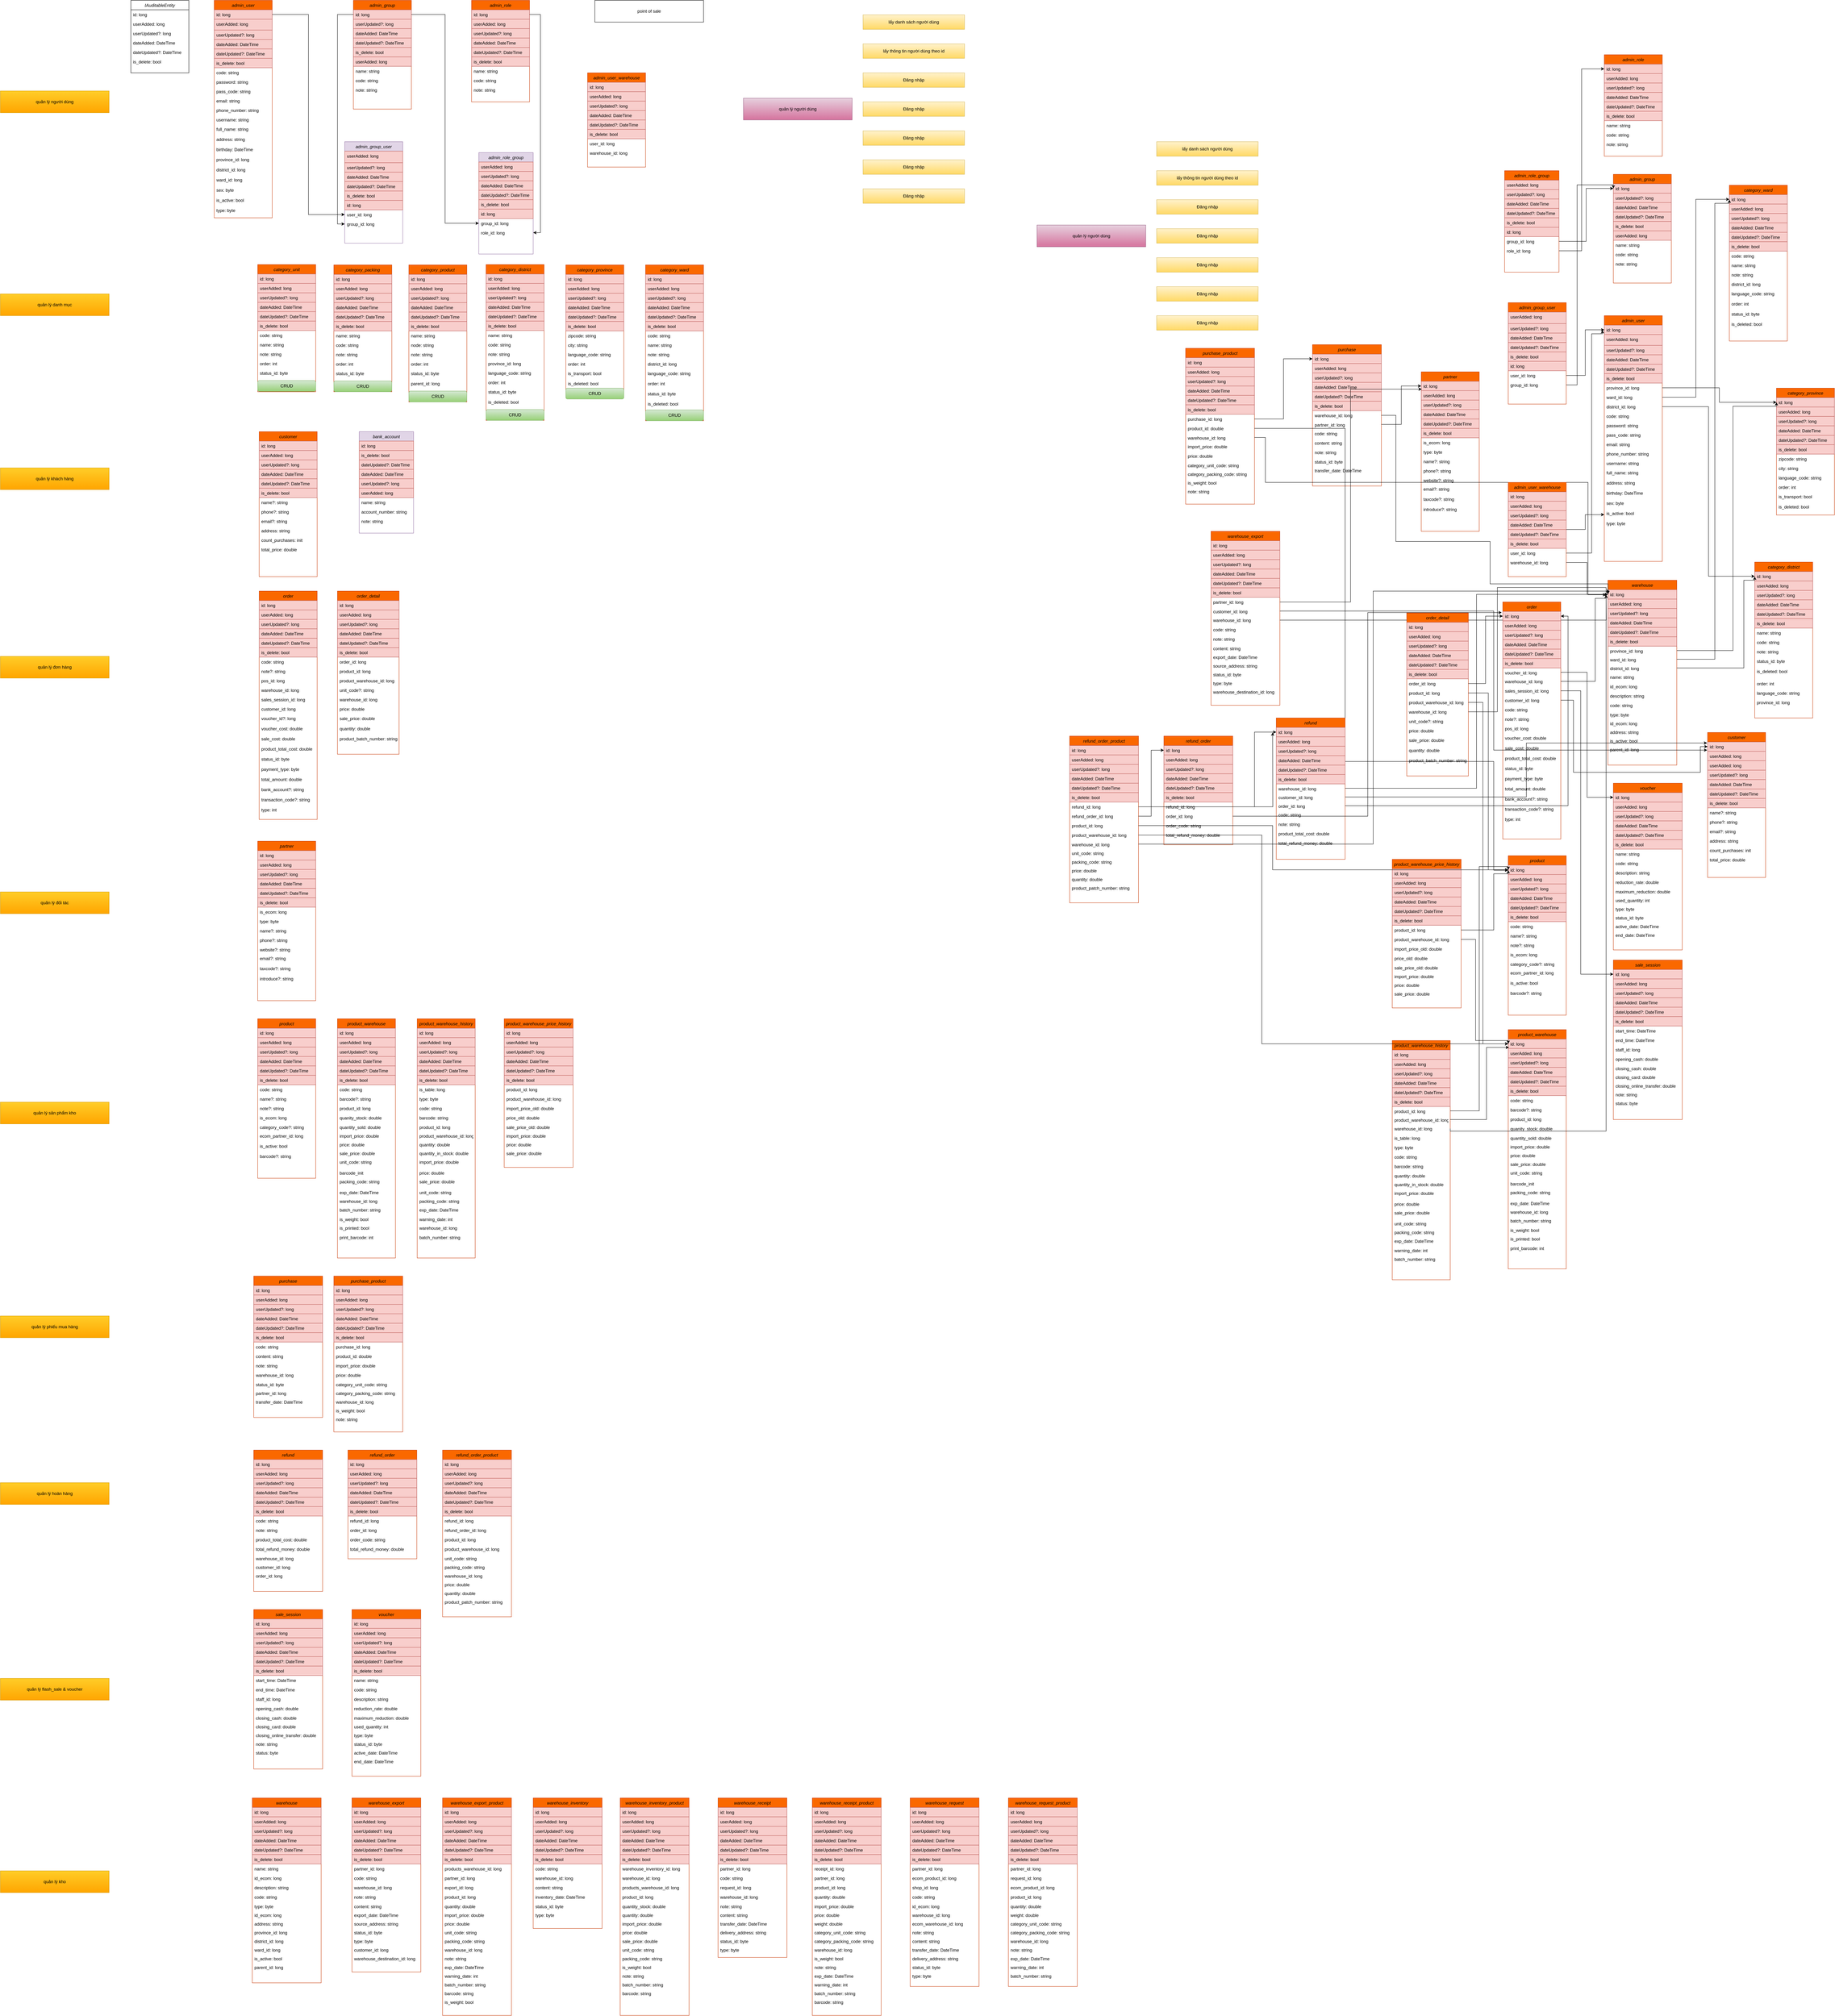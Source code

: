 <mxfile version="21.2.1" type="github">
  <diagram id="C5RBs43oDa-KdzZeNtuy" name="Page-1">
    <mxGraphModel dx="10387" dy="5093" grid="1" gridSize="10" guides="1" tooltips="1" connect="1" arrows="1" fold="1" page="1" pageScale="1" pageWidth="827" pageHeight="1169" math="0" shadow="0">
      <root>
        <mxCell id="WIyWlLk6GJQsqaUBKTNV-0" />
        <mxCell id="WIyWlLk6GJQsqaUBKTNV-1" parent="WIyWlLk6GJQsqaUBKTNV-0" />
        <mxCell id="zkfFHV4jXpPFQw0GAbJ--0" value="IAuditableEntity" style="swimlane;fontStyle=2;align=center;verticalAlign=top;childLayout=stackLayout;horizontal=1;startSize=26;horizontalStack=0;resizeParent=1;resizeLast=0;collapsible=1;marginBottom=0;rounded=0;shadow=0;strokeWidth=1;" parent="WIyWlLk6GJQsqaUBKTNV-1" vertex="1">
          <mxGeometry x="60" y="40" width="160" height="200" as="geometry">
            <mxRectangle x="230" y="140" width="160" height="26" as="alternateBounds" />
          </mxGeometry>
        </mxCell>
        <mxCell id="zkfFHV4jXpPFQw0GAbJ--1" value="id: long&#xa;" style="text;align=left;verticalAlign=top;spacingLeft=4;spacingRight=4;overflow=hidden;rotatable=0;points=[[0,0.5],[1,0.5]];portConstraint=eastwest;" parent="zkfFHV4jXpPFQw0GAbJ--0" vertex="1">
          <mxGeometry y="26" width="160" height="26" as="geometry" />
        </mxCell>
        <mxCell id="zkfFHV4jXpPFQw0GAbJ--2" value="userAdded: long" style="text;align=left;verticalAlign=top;spacingLeft=4;spacingRight=4;overflow=hidden;rotatable=0;points=[[0,0.5],[1,0.5]];portConstraint=eastwest;rounded=0;shadow=0;html=0;" parent="zkfFHV4jXpPFQw0GAbJ--0" vertex="1">
          <mxGeometry y="52" width="160" height="26" as="geometry" />
        </mxCell>
        <mxCell id="zkfFHV4jXpPFQw0GAbJ--3" value="userUpdated?: long" style="text;align=left;verticalAlign=top;spacingLeft=4;spacingRight=4;overflow=hidden;rotatable=0;points=[[0,0.5],[1,0.5]];portConstraint=eastwest;rounded=0;shadow=0;html=0;" parent="zkfFHV4jXpPFQw0GAbJ--0" vertex="1">
          <mxGeometry y="78" width="160" height="26" as="geometry" />
        </mxCell>
        <mxCell id="zkfFHV4jXpPFQw0GAbJ--5" value="dateAdded: DateTime" style="text;align=left;verticalAlign=top;spacingLeft=4;spacingRight=4;overflow=hidden;rotatable=0;points=[[0,0.5],[1,0.5]];portConstraint=eastwest;" parent="zkfFHV4jXpPFQw0GAbJ--0" vertex="1">
          <mxGeometry y="104" width="160" height="26" as="geometry" />
        </mxCell>
        <mxCell id="6EyR14k7-KtK3J3WE4Ry-9" value="dateUpdated?: DateTime" style="text;align=left;verticalAlign=top;spacingLeft=4;spacingRight=4;overflow=hidden;rotatable=0;points=[[0,0.5],[1,0.5]];portConstraint=eastwest;" parent="zkfFHV4jXpPFQw0GAbJ--0" vertex="1">
          <mxGeometry y="130" width="160" height="26" as="geometry" />
        </mxCell>
        <mxCell id="6EyR14k7-KtK3J3WE4Ry-10" value="is_delete: bool" style="text;align=left;verticalAlign=top;spacingLeft=4;spacingRight=4;overflow=hidden;rotatable=0;points=[[0,0.5],[1,0.5]];portConstraint=eastwest;" parent="zkfFHV4jXpPFQw0GAbJ--0" vertex="1">
          <mxGeometry y="156" width="160" height="26" as="geometry" />
        </mxCell>
        <mxCell id="6EyR14k7-KtK3J3WE4Ry-11" value="admin_group" style="swimlane;fontStyle=2;align=center;verticalAlign=top;childLayout=stackLayout;horizontal=1;startSize=26;horizontalStack=0;resizeParent=1;resizeLast=0;collapsible=1;marginBottom=0;rounded=0;shadow=0;strokeWidth=1;fillColor=#fa6800;strokeColor=#C73500;fontColor=#000000;" parent="WIyWlLk6GJQsqaUBKTNV-1" vertex="1">
          <mxGeometry x="673.94" y="40" width="160" height="300" as="geometry">
            <mxRectangle x="230" y="140" width="160" height="26" as="alternateBounds" />
          </mxGeometry>
        </mxCell>
        <mxCell id="6EyR14k7-KtK3J3WE4Ry-45" value="id: long&#xa;" style="text;align=left;verticalAlign=top;spacingLeft=4;spacingRight=4;overflow=hidden;rotatable=0;points=[[0,0.5],[1,0.5]];portConstraint=eastwest;fillColor=#f8cecc;strokeColor=#b85450;" parent="6EyR14k7-KtK3J3WE4Ry-11" vertex="1">
          <mxGeometry y="26" width="160" height="26" as="geometry" />
        </mxCell>
        <mxCell id="6EyR14k7-KtK3J3WE4Ry-47" value="userUpdated?: long" style="text;align=left;verticalAlign=top;spacingLeft=4;spacingRight=4;overflow=hidden;rotatable=0;points=[[0,0.5],[1,0.5]];portConstraint=eastwest;rounded=0;shadow=0;html=0;fillColor=#f8cecc;strokeColor=#b85450;" parent="6EyR14k7-KtK3J3WE4Ry-11" vertex="1">
          <mxGeometry y="52" width="160" height="26" as="geometry" />
        </mxCell>
        <mxCell id="6EyR14k7-KtK3J3WE4Ry-48" value="dateAdded: DateTime" style="text;align=left;verticalAlign=top;spacingLeft=4;spacingRight=4;overflow=hidden;rotatable=0;points=[[0,0.5],[1,0.5]];portConstraint=eastwest;fillColor=#f8cecc;strokeColor=#b85450;" parent="6EyR14k7-KtK3J3WE4Ry-11" vertex="1">
          <mxGeometry y="78" width="160" height="26" as="geometry" />
        </mxCell>
        <mxCell id="6EyR14k7-KtK3J3WE4Ry-49" value="dateUpdated?: DateTime" style="text;align=left;verticalAlign=top;spacingLeft=4;spacingRight=4;overflow=hidden;rotatable=0;points=[[0,0.5],[1,0.5]];portConstraint=eastwest;fillColor=#f8cecc;strokeColor=#b85450;" parent="6EyR14k7-KtK3J3WE4Ry-11" vertex="1">
          <mxGeometry y="104" width="160" height="26" as="geometry" />
        </mxCell>
        <mxCell id="6EyR14k7-KtK3J3WE4Ry-50" value="is_delete: bool" style="text;align=left;verticalAlign=top;spacingLeft=4;spacingRight=4;overflow=hidden;rotatable=0;points=[[0,0.5],[1,0.5]];portConstraint=eastwest;fillColor=#f8cecc;strokeColor=#b85450;" parent="6EyR14k7-KtK3J3WE4Ry-11" vertex="1">
          <mxGeometry y="130" width="160" height="26" as="geometry" />
        </mxCell>
        <mxCell id="6EyR14k7-KtK3J3WE4Ry-46" value="userAdded: long" style="text;align=left;verticalAlign=top;spacingLeft=4;spacingRight=4;overflow=hidden;rotatable=0;points=[[0,0.5],[1,0.5]];portConstraint=eastwest;rounded=0;shadow=0;html=0;fillColor=#f8cecc;strokeColor=#b85450;" parent="6EyR14k7-KtK3J3WE4Ry-11" vertex="1">
          <mxGeometry y="156" width="160" height="26" as="geometry" />
        </mxCell>
        <mxCell id="6EyR14k7-KtK3J3WE4Ry-12" value="name: string" style="text;align=left;verticalAlign=top;spacingLeft=4;spacingRight=4;overflow=hidden;rotatable=0;points=[[0,0.5],[1,0.5]];portConstraint=eastwest;" parent="6EyR14k7-KtK3J3WE4Ry-11" vertex="1">
          <mxGeometry y="182" width="160" height="26" as="geometry" />
        </mxCell>
        <mxCell id="6EyR14k7-KtK3J3WE4Ry-13" value="code: string" style="text;align=left;verticalAlign=top;spacingLeft=4;spacingRight=4;overflow=hidden;rotatable=0;points=[[0,0.5],[1,0.5]];portConstraint=eastwest;rounded=0;shadow=0;html=0;" parent="6EyR14k7-KtK3J3WE4Ry-11" vertex="1">
          <mxGeometry y="208" width="160" height="26" as="geometry" />
        </mxCell>
        <mxCell id="6EyR14k7-KtK3J3WE4Ry-14" value="note: string" style="text;align=left;verticalAlign=top;spacingLeft=4;spacingRight=4;overflow=hidden;rotatable=0;points=[[0,0.5],[1,0.5]];portConstraint=eastwest;rounded=0;shadow=0;html=0;" parent="6EyR14k7-KtK3J3WE4Ry-11" vertex="1">
          <mxGeometry y="234" width="160" height="26" as="geometry" />
        </mxCell>
        <mxCell id="6EyR14k7-KtK3J3WE4Ry-19" value="admin_group_user" style="swimlane;fontStyle=2;align=center;verticalAlign=top;childLayout=stackLayout;horizontal=1;startSize=26;horizontalStack=0;resizeParent=1;resizeLast=0;collapsible=1;marginBottom=0;rounded=0;shadow=0;strokeWidth=1;fillColor=#e1d5e7;strokeColor=#9673a6;" parent="WIyWlLk6GJQsqaUBKTNV-1" vertex="1">
          <mxGeometry x="650" y="430" width="160" height="280" as="geometry">
            <mxRectangle x="230" y="140" width="160" height="26" as="alternateBounds" />
          </mxGeometry>
        </mxCell>
        <mxCell id="6EyR14k7-KtK3J3WE4Ry-64" value="userAdded: long" style="text;align=left;verticalAlign=top;spacingLeft=4;spacingRight=4;overflow=hidden;rotatable=0;points=[[0,0.5],[1,0.5]];portConstraint=eastwest;rounded=0;shadow=0;html=0;fillColor=#f8cecc;strokeColor=#b85450;" parent="6EyR14k7-KtK3J3WE4Ry-19" vertex="1">
          <mxGeometry y="26" width="160" height="32" as="geometry" />
        </mxCell>
        <mxCell id="6EyR14k7-KtK3J3WE4Ry-65" value="userUpdated?: long" style="text;align=left;verticalAlign=top;spacingLeft=4;spacingRight=4;overflow=hidden;rotatable=0;points=[[0,0.5],[1,0.5]];portConstraint=eastwest;rounded=0;shadow=0;html=0;fillColor=#f8cecc;strokeColor=#b85450;" parent="6EyR14k7-KtK3J3WE4Ry-19" vertex="1">
          <mxGeometry y="58" width="160" height="26" as="geometry" />
        </mxCell>
        <mxCell id="6EyR14k7-KtK3J3WE4Ry-66" value="dateAdded: DateTime" style="text;align=left;verticalAlign=top;spacingLeft=4;spacingRight=4;overflow=hidden;rotatable=0;points=[[0,0.5],[1,0.5]];portConstraint=eastwest;fillColor=#f8cecc;strokeColor=#b85450;" parent="6EyR14k7-KtK3J3WE4Ry-19" vertex="1">
          <mxGeometry y="84" width="160" height="26" as="geometry" />
        </mxCell>
        <mxCell id="6EyR14k7-KtK3J3WE4Ry-67" value="dateUpdated?: DateTime" style="text;align=left;verticalAlign=top;spacingLeft=4;spacingRight=4;overflow=hidden;rotatable=0;points=[[0,0.5],[1,0.5]];portConstraint=eastwest;fillColor=#f8cecc;strokeColor=#b85450;" parent="6EyR14k7-KtK3J3WE4Ry-19" vertex="1">
          <mxGeometry y="110" width="160" height="26" as="geometry" />
        </mxCell>
        <mxCell id="6EyR14k7-KtK3J3WE4Ry-68" value="is_delete: bool" style="text;align=left;verticalAlign=top;spacingLeft=4;spacingRight=4;overflow=hidden;rotatable=0;points=[[0,0.5],[1,0.5]];portConstraint=eastwest;fillColor=#f8cecc;strokeColor=#b85450;" parent="6EyR14k7-KtK3J3WE4Ry-19" vertex="1">
          <mxGeometry y="136" width="160" height="26" as="geometry" />
        </mxCell>
        <mxCell id="6EyR14k7-KtK3J3WE4Ry-63" value="id: long&#xa;" style="text;align=left;verticalAlign=top;spacingLeft=4;spacingRight=4;overflow=hidden;rotatable=0;points=[[0,0.5],[1,0.5]];portConstraint=eastwest;fillColor=#f8cecc;strokeColor=#b85450;" parent="6EyR14k7-KtK3J3WE4Ry-19" vertex="1">
          <mxGeometry y="162" width="160" height="26" as="geometry" />
        </mxCell>
        <mxCell id="6EyR14k7-KtK3J3WE4Ry-20" value="user_id: long" style="text;align=left;verticalAlign=top;spacingLeft=4;spacingRight=4;overflow=hidden;rotatable=0;points=[[0,0.5],[1,0.5]];portConstraint=eastwest;" parent="6EyR14k7-KtK3J3WE4Ry-19" vertex="1">
          <mxGeometry y="188" width="160" height="26" as="geometry" />
        </mxCell>
        <mxCell id="6EyR14k7-KtK3J3WE4Ry-21" value="group_id: long" style="text;align=left;verticalAlign=top;spacingLeft=4;spacingRight=4;overflow=hidden;rotatable=0;points=[[0,0.5],[1,0.5]];portConstraint=eastwest;rounded=0;shadow=0;html=0;" parent="6EyR14k7-KtK3J3WE4Ry-19" vertex="1">
          <mxGeometry y="214" width="160" height="26" as="geometry" />
        </mxCell>
        <mxCell id="6EyR14k7-KtK3J3WE4Ry-23" value="admin_role" style="swimlane;fontStyle=2;align=center;verticalAlign=top;childLayout=stackLayout;horizontal=1;startSize=26;horizontalStack=0;resizeParent=1;resizeLast=0;collapsible=1;marginBottom=0;rounded=0;shadow=0;strokeWidth=1;fillColor=#fa6800;strokeColor=#C73500;fontColor=#000000;" parent="WIyWlLk6GJQsqaUBKTNV-1" vertex="1">
          <mxGeometry x="1000" y="40" width="160" height="280" as="geometry">
            <mxRectangle x="230" y="140" width="160" height="26" as="alternateBounds" />
          </mxGeometry>
        </mxCell>
        <mxCell id="6EyR14k7-KtK3J3WE4Ry-69" value="id: long&#xa;" style="text;align=left;verticalAlign=top;spacingLeft=4;spacingRight=4;overflow=hidden;rotatable=0;points=[[0,0.5],[1,0.5]];portConstraint=eastwest;fillColor=#f8cecc;strokeColor=#b85450;" parent="6EyR14k7-KtK3J3WE4Ry-23" vertex="1">
          <mxGeometry y="26" width="160" height="26" as="geometry" />
        </mxCell>
        <mxCell id="6EyR14k7-KtK3J3WE4Ry-70" value="userAdded: long" style="text;align=left;verticalAlign=top;spacingLeft=4;spacingRight=4;overflow=hidden;rotatable=0;points=[[0,0.5],[1,0.5]];portConstraint=eastwest;rounded=0;shadow=0;html=0;fillColor=#f8cecc;strokeColor=#b85450;" parent="6EyR14k7-KtK3J3WE4Ry-23" vertex="1">
          <mxGeometry y="52" width="160" height="26" as="geometry" />
        </mxCell>
        <mxCell id="6EyR14k7-KtK3J3WE4Ry-71" value="userUpdated?: long" style="text;align=left;verticalAlign=top;spacingLeft=4;spacingRight=4;overflow=hidden;rotatable=0;points=[[0,0.5],[1,0.5]];portConstraint=eastwest;rounded=0;shadow=0;html=0;fillColor=#f8cecc;strokeColor=#b85450;" parent="6EyR14k7-KtK3J3WE4Ry-23" vertex="1">
          <mxGeometry y="78" width="160" height="26" as="geometry" />
        </mxCell>
        <mxCell id="6EyR14k7-KtK3J3WE4Ry-72" value="dateAdded: DateTime" style="text;align=left;verticalAlign=top;spacingLeft=4;spacingRight=4;overflow=hidden;rotatable=0;points=[[0,0.5],[1,0.5]];portConstraint=eastwest;fillColor=#f8cecc;strokeColor=#b85450;" parent="6EyR14k7-KtK3J3WE4Ry-23" vertex="1">
          <mxGeometry y="104" width="160" height="26" as="geometry" />
        </mxCell>
        <mxCell id="6EyR14k7-KtK3J3WE4Ry-73" value="dateUpdated?: DateTime" style="text;align=left;verticalAlign=top;spacingLeft=4;spacingRight=4;overflow=hidden;rotatable=0;points=[[0,0.5],[1,0.5]];portConstraint=eastwest;fillColor=#f8cecc;strokeColor=#b85450;" parent="6EyR14k7-KtK3J3WE4Ry-23" vertex="1">
          <mxGeometry y="130" width="160" height="26" as="geometry" />
        </mxCell>
        <mxCell id="6EyR14k7-KtK3J3WE4Ry-74" value="is_delete: bool" style="text;align=left;verticalAlign=top;spacingLeft=4;spacingRight=4;overflow=hidden;rotatable=0;points=[[0,0.5],[1,0.5]];portConstraint=eastwest;fillColor=#f8cecc;strokeColor=#b85450;" parent="6EyR14k7-KtK3J3WE4Ry-23" vertex="1">
          <mxGeometry y="156" width="160" height="26" as="geometry" />
        </mxCell>
        <mxCell id="6EyR14k7-KtK3J3WE4Ry-24" value="name: string" style="text;align=left;verticalAlign=top;spacingLeft=4;spacingRight=4;overflow=hidden;rotatable=0;points=[[0,0.5],[1,0.5]];portConstraint=eastwest;" parent="6EyR14k7-KtK3J3WE4Ry-23" vertex="1">
          <mxGeometry y="182" width="160" height="26" as="geometry" />
        </mxCell>
        <mxCell id="6EyR14k7-KtK3J3WE4Ry-25" value="code: string" style="text;align=left;verticalAlign=top;spacingLeft=4;spacingRight=4;overflow=hidden;rotatable=0;points=[[0,0.5],[1,0.5]];portConstraint=eastwest;rounded=0;shadow=0;html=0;" parent="6EyR14k7-KtK3J3WE4Ry-23" vertex="1">
          <mxGeometry y="208" width="160" height="26" as="geometry" />
        </mxCell>
        <mxCell id="6EyR14k7-KtK3J3WE4Ry-27" value="note: string" style="text;align=left;verticalAlign=top;spacingLeft=4;spacingRight=4;overflow=hidden;rotatable=0;points=[[0,0.5],[1,0.5]];portConstraint=eastwest;rounded=0;shadow=0;html=0;" parent="6EyR14k7-KtK3J3WE4Ry-23" vertex="1">
          <mxGeometry y="234" width="160" height="26" as="geometry" />
        </mxCell>
        <mxCell id="6EyR14k7-KtK3J3WE4Ry-28" value="admin_role_group" style="swimlane;fontStyle=2;align=center;verticalAlign=top;childLayout=stackLayout;horizontal=1;startSize=26;horizontalStack=0;resizeParent=1;resizeLast=0;collapsible=1;marginBottom=0;rounded=0;shadow=0;strokeWidth=1;fillColor=#e1d5e7;strokeColor=#9673a6;" parent="WIyWlLk6GJQsqaUBKTNV-1" vertex="1">
          <mxGeometry x="1020" y="460" width="150" height="280" as="geometry">
            <mxRectangle x="230" y="140" width="160" height="26" as="alternateBounds" />
          </mxGeometry>
        </mxCell>
        <mxCell id="6EyR14k7-KtK3J3WE4Ry-76" value="userAdded: long" style="text;align=left;verticalAlign=top;spacingLeft=4;spacingRight=4;overflow=hidden;rotatable=0;points=[[0,0.5],[1,0.5]];portConstraint=eastwest;rounded=0;shadow=0;html=0;fillColor=#f8cecc;strokeColor=#b85450;" parent="6EyR14k7-KtK3J3WE4Ry-28" vertex="1">
          <mxGeometry y="26" width="150" height="26" as="geometry" />
        </mxCell>
        <mxCell id="6EyR14k7-KtK3J3WE4Ry-77" value="userUpdated?: long" style="text;align=left;verticalAlign=top;spacingLeft=4;spacingRight=4;overflow=hidden;rotatable=0;points=[[0,0.5],[1,0.5]];portConstraint=eastwest;rounded=0;shadow=0;html=0;fillColor=#f8cecc;strokeColor=#b85450;" parent="6EyR14k7-KtK3J3WE4Ry-28" vertex="1">
          <mxGeometry y="52" width="150" height="26" as="geometry" />
        </mxCell>
        <mxCell id="6EyR14k7-KtK3J3WE4Ry-78" value="dateAdded: DateTime" style="text;align=left;verticalAlign=top;spacingLeft=4;spacingRight=4;overflow=hidden;rotatable=0;points=[[0,0.5],[1,0.5]];portConstraint=eastwest;fillColor=#f8cecc;strokeColor=#b85450;" parent="6EyR14k7-KtK3J3WE4Ry-28" vertex="1">
          <mxGeometry y="78" width="150" height="26" as="geometry" />
        </mxCell>
        <mxCell id="6EyR14k7-KtK3J3WE4Ry-79" value="dateUpdated?: DateTime" style="text;align=left;verticalAlign=top;spacingLeft=4;spacingRight=4;overflow=hidden;rotatable=0;points=[[0,0.5],[1,0.5]];portConstraint=eastwest;fillColor=#f8cecc;strokeColor=#b85450;" parent="6EyR14k7-KtK3J3WE4Ry-28" vertex="1">
          <mxGeometry y="104" width="150" height="26" as="geometry" />
        </mxCell>
        <mxCell id="6EyR14k7-KtK3J3WE4Ry-80" value="is_delete: bool" style="text;align=left;verticalAlign=top;spacingLeft=4;spacingRight=4;overflow=hidden;rotatable=0;points=[[0,0.5],[1,0.5]];portConstraint=eastwest;fillColor=#f8cecc;strokeColor=#b85450;" parent="6EyR14k7-KtK3J3WE4Ry-28" vertex="1">
          <mxGeometry y="130" width="150" height="26" as="geometry" />
        </mxCell>
        <mxCell id="6EyR14k7-KtK3J3WE4Ry-75" value="id: long&#xa;" style="text;align=left;verticalAlign=top;spacingLeft=4;spacingRight=4;overflow=hidden;rotatable=0;points=[[0,0.5],[1,0.5]];portConstraint=eastwest;fillColor=#f8cecc;strokeColor=#b85450;" parent="6EyR14k7-KtK3J3WE4Ry-28" vertex="1">
          <mxGeometry y="156" width="150" height="26" as="geometry" />
        </mxCell>
        <mxCell id="6EyR14k7-KtK3J3WE4Ry-29" value="group_id: long" style="text;align=left;verticalAlign=top;spacingLeft=4;spacingRight=4;overflow=hidden;rotatable=0;points=[[0,0.5],[1,0.5]];portConstraint=eastwest;" parent="6EyR14k7-KtK3J3WE4Ry-28" vertex="1">
          <mxGeometry y="182" width="150" height="26" as="geometry" />
        </mxCell>
        <mxCell id="6EyR14k7-KtK3J3WE4Ry-30" value="role_id: long" style="text;align=left;verticalAlign=top;spacingLeft=4;spacingRight=4;overflow=hidden;rotatable=0;points=[[0,0.5],[1,0.5]];portConstraint=eastwest;rounded=0;shadow=0;html=0;" parent="6EyR14k7-KtK3J3WE4Ry-28" vertex="1">
          <mxGeometry y="208" width="150" height="26" as="geometry" />
        </mxCell>
        <mxCell id="6EyR14k7-KtK3J3WE4Ry-31" value="admin_user" style="swimlane;fontStyle=2;align=center;verticalAlign=top;childLayout=stackLayout;horizontal=1;startSize=26;horizontalStack=0;resizeParent=1;resizeLast=0;collapsible=1;marginBottom=0;rounded=0;shadow=0;strokeWidth=1;fillColor=#fa6800;strokeColor=#C73500;fontColor=#000000;" parent="WIyWlLk6GJQsqaUBKTNV-1" vertex="1">
          <mxGeometry x="290" y="40" width="160" height="600" as="geometry">
            <mxRectangle x="230" y="140" width="160" height="26" as="alternateBounds" />
          </mxGeometry>
        </mxCell>
        <mxCell id="6EyR14k7-KtK3J3WE4Ry-57" value="id: long&#xa;" style="text;align=left;verticalAlign=top;spacingLeft=4;spacingRight=4;overflow=hidden;rotatable=0;points=[[0,0.5],[1,0.5]];portConstraint=eastwest;fillColor=#f8cecc;strokeColor=#b85450;" parent="6EyR14k7-KtK3J3WE4Ry-31" vertex="1">
          <mxGeometry y="26" width="160" height="26" as="geometry" />
        </mxCell>
        <mxCell id="6EyR14k7-KtK3J3WE4Ry-58" value="userAdded: long" style="text;align=left;verticalAlign=top;spacingLeft=4;spacingRight=4;overflow=hidden;rotatable=0;points=[[0,0.5],[1,0.5]];portConstraint=eastwest;rounded=0;shadow=0;html=0;fillColor=#f8cecc;strokeColor=#b85450;" parent="6EyR14k7-KtK3J3WE4Ry-31" vertex="1">
          <mxGeometry y="52" width="160" height="30" as="geometry" />
        </mxCell>
        <mxCell id="6EyR14k7-KtK3J3WE4Ry-59" value="userUpdated?: long" style="text;align=left;verticalAlign=top;spacingLeft=4;spacingRight=4;overflow=hidden;rotatable=0;points=[[0,0.5],[1,0.5]];portConstraint=eastwest;rounded=0;shadow=0;html=0;fillColor=#f8cecc;strokeColor=#b85450;" parent="6EyR14k7-KtK3J3WE4Ry-31" vertex="1">
          <mxGeometry y="82" width="160" height="26" as="geometry" />
        </mxCell>
        <mxCell id="6EyR14k7-KtK3J3WE4Ry-60" value="dateAdded: DateTime" style="text;align=left;verticalAlign=top;spacingLeft=4;spacingRight=4;overflow=hidden;rotatable=0;points=[[0,0.5],[1,0.5]];portConstraint=eastwest;fillColor=#f8cecc;strokeColor=#b85450;" parent="6EyR14k7-KtK3J3WE4Ry-31" vertex="1">
          <mxGeometry y="108" width="160" height="26" as="geometry" />
        </mxCell>
        <mxCell id="6EyR14k7-KtK3J3WE4Ry-61" value="dateUpdated?: DateTime" style="text;align=left;verticalAlign=top;spacingLeft=4;spacingRight=4;overflow=hidden;rotatable=0;points=[[0,0.5],[1,0.5]];portConstraint=eastwest;fillColor=#f8cecc;strokeColor=#b85450;" parent="6EyR14k7-KtK3J3WE4Ry-31" vertex="1">
          <mxGeometry y="134" width="160" height="26" as="geometry" />
        </mxCell>
        <mxCell id="6EyR14k7-KtK3J3WE4Ry-62" value="is_delete: bool" style="text;align=left;verticalAlign=top;spacingLeft=4;spacingRight=4;overflow=hidden;rotatable=0;points=[[0,0.5],[1,0.5]];portConstraint=eastwest;fillColor=#f8cecc;strokeColor=#b85450;" parent="6EyR14k7-KtK3J3WE4Ry-31" vertex="1">
          <mxGeometry y="160" width="160" height="26" as="geometry" />
        </mxCell>
        <mxCell id="6EyR14k7-KtK3J3WE4Ry-32" value="code: string&#xa;" style="text;align=left;verticalAlign=top;spacingLeft=4;spacingRight=4;overflow=hidden;rotatable=0;points=[[0,0.5],[1,0.5]];portConstraint=eastwest;" parent="6EyR14k7-KtK3J3WE4Ry-31" vertex="1">
          <mxGeometry y="186" width="160" height="26" as="geometry" />
        </mxCell>
        <mxCell id="6EyR14k7-KtK3J3WE4Ry-34" value="password: string" style="text;align=left;verticalAlign=top;spacingLeft=4;spacingRight=4;overflow=hidden;rotatable=0;points=[[0,0.5],[1,0.5]];portConstraint=eastwest;rounded=0;shadow=0;html=0;" parent="6EyR14k7-KtK3J3WE4Ry-31" vertex="1">
          <mxGeometry y="212" width="160" height="26" as="geometry" />
        </mxCell>
        <mxCell id="6EyR14k7-KtK3J3WE4Ry-35" value="pass_code: string" style="text;align=left;verticalAlign=top;spacingLeft=4;spacingRight=4;overflow=hidden;rotatable=0;points=[[0,0.5],[1,0.5]];portConstraint=eastwest;" parent="6EyR14k7-KtK3J3WE4Ry-31" vertex="1">
          <mxGeometry y="238" width="160" height="26" as="geometry" />
        </mxCell>
        <mxCell id="6EyR14k7-KtK3J3WE4Ry-36" value="email: string" style="text;align=left;verticalAlign=top;spacingLeft=4;spacingRight=4;overflow=hidden;rotatable=0;points=[[0,0.5],[1,0.5]];portConstraint=eastwest;" parent="6EyR14k7-KtK3J3WE4Ry-31" vertex="1">
          <mxGeometry y="264" width="160" height="26" as="geometry" />
        </mxCell>
        <mxCell id="6EyR14k7-KtK3J3WE4Ry-37" value="phone_number: string" style="text;align=left;verticalAlign=top;spacingLeft=4;spacingRight=4;overflow=hidden;rotatable=0;points=[[0,0.5],[1,0.5]];portConstraint=eastwest;" parent="6EyR14k7-KtK3J3WE4Ry-31" vertex="1">
          <mxGeometry y="290" width="160" height="26" as="geometry" />
        </mxCell>
        <mxCell id="6EyR14k7-KtK3J3WE4Ry-33" value="username: string" style="text;align=left;verticalAlign=top;spacingLeft=4;spacingRight=4;overflow=hidden;rotatable=0;points=[[0,0.5],[1,0.5]];portConstraint=eastwest;rounded=0;shadow=0;html=0;" parent="6EyR14k7-KtK3J3WE4Ry-31" vertex="1">
          <mxGeometry y="316" width="160" height="26" as="geometry" />
        </mxCell>
        <mxCell id="6EyR14k7-KtK3J3WE4Ry-38" value="full_name: string&#xa;&#xa;address: string&#xa;&#xa;birthday: DateTime&#xa;&#xa;province_id: long&#xa;&#xa;district_id: long&#xa;&#xa;ward_id: long&#xa;&#xa;sex: byte&#xa;&#xa;is_active: bool&#xa;&#xa;type: byte" style="text;align=left;verticalAlign=top;spacingLeft=4;spacingRight=4;overflow=hidden;rotatable=0;points=[[0,0.5],[1,0.5]];portConstraint=eastwest;" parent="6EyR14k7-KtK3J3WE4Ry-31" vertex="1">
          <mxGeometry y="342" width="160" height="258" as="geometry" />
        </mxCell>
        <mxCell id="6EyR14k7-KtK3J3WE4Ry-81" style="edgeStyle=orthogonalEdgeStyle;rounded=0;orthogonalLoop=1;jettySize=auto;html=1;entryX=0;entryY=0.5;entryDx=0;entryDy=0;" parent="WIyWlLk6GJQsqaUBKTNV-1" source="6EyR14k7-KtK3J3WE4Ry-45" target="6EyR14k7-KtK3J3WE4Ry-21" edge="1">
          <mxGeometry relative="1" as="geometry" />
        </mxCell>
        <mxCell id="6EyR14k7-KtK3J3WE4Ry-142" style="edgeStyle=orthogonalEdgeStyle;rounded=0;orthogonalLoop=1;jettySize=auto;html=1;entryX=0;entryY=0.5;entryDx=0;entryDy=0;" parent="WIyWlLk6GJQsqaUBKTNV-1" source="6EyR14k7-KtK3J3WE4Ry-57" target="6EyR14k7-KtK3J3WE4Ry-20" edge="1">
          <mxGeometry relative="1" as="geometry" />
        </mxCell>
        <mxCell id="6EyR14k7-KtK3J3WE4Ry-143" style="edgeStyle=orthogonalEdgeStyle;rounded=0;orthogonalLoop=1;jettySize=auto;html=1;entryX=0;entryY=0.5;entryDx=0;entryDy=0;" parent="WIyWlLk6GJQsqaUBKTNV-1" source="6EyR14k7-KtK3J3WE4Ry-45" target="6EyR14k7-KtK3J3WE4Ry-29" edge="1">
          <mxGeometry relative="1" as="geometry" />
        </mxCell>
        <mxCell id="6EyR14k7-KtK3J3WE4Ry-145" style="edgeStyle=orthogonalEdgeStyle;rounded=0;orthogonalLoop=1;jettySize=auto;html=1;entryX=1;entryY=0.5;entryDx=0;entryDy=0;" parent="WIyWlLk6GJQsqaUBKTNV-1" source="6EyR14k7-KtK3J3WE4Ry-69" target="6EyR14k7-KtK3J3WE4Ry-30" edge="1">
          <mxGeometry relative="1" as="geometry" />
        </mxCell>
        <mxCell id="6EyR14k7-KtK3J3WE4Ry-146" value="point of sale" style="rounded=0;whiteSpace=wrap;html=1;" parent="WIyWlLk6GJQsqaUBKTNV-1" vertex="1">
          <mxGeometry x="1340" y="40" width="300" height="60" as="geometry" />
        </mxCell>
        <mxCell id="NYh1p1AkXh8O6zbT4Pav-9" value="bank_account" style="swimlane;fontStyle=2;align=center;verticalAlign=top;childLayout=stackLayout;horizontal=1;startSize=26;horizontalStack=0;resizeParent=1;resizeLast=0;collapsible=1;marginBottom=0;rounded=0;shadow=0;strokeWidth=1;fillColor=#e1d5e7;strokeColor=#9673a6;" parent="WIyWlLk6GJQsqaUBKTNV-1" vertex="1">
          <mxGeometry x="690" y="1230" width="150" height="280" as="geometry">
            <mxRectangle x="230" y="140" width="160" height="26" as="alternateBounds" />
          </mxGeometry>
        </mxCell>
        <mxCell id="NYh1p1AkXh8O6zbT4Pav-12" value="id: long&#xa;" style="text;align=left;verticalAlign=top;spacingLeft=4;spacingRight=4;overflow=hidden;rotatable=0;points=[[0,0.5],[1,0.5]];portConstraint=eastwest;fillColor=#f8cecc;strokeColor=#b85450;" parent="NYh1p1AkXh8O6zbT4Pav-9" vertex="1">
          <mxGeometry y="26" width="150" height="26" as="geometry" />
        </mxCell>
        <mxCell id="NYh1p1AkXh8O6zbT4Pav-13" value="is_delete: bool" style="text;align=left;verticalAlign=top;spacingLeft=4;spacingRight=4;overflow=hidden;rotatable=0;points=[[0,0.5],[1,0.5]];portConstraint=eastwest;fillColor=#f8cecc;strokeColor=#b85450;" parent="NYh1p1AkXh8O6zbT4Pav-9" vertex="1">
          <mxGeometry y="52" width="150" height="26" as="geometry" />
        </mxCell>
        <mxCell id="NYh1p1AkXh8O6zbT4Pav-14" value="dateUpdated?: DateTime" style="text;align=left;verticalAlign=top;spacingLeft=4;spacingRight=4;overflow=hidden;rotatable=0;points=[[0,0.5],[1,0.5]];portConstraint=eastwest;fillColor=#f8cecc;strokeColor=#b85450;" parent="NYh1p1AkXh8O6zbT4Pav-9" vertex="1">
          <mxGeometry y="78" width="150" height="26" as="geometry" />
        </mxCell>
        <mxCell id="NYh1p1AkXh8O6zbT4Pav-15" value="dateAdded: DateTime" style="text;align=left;verticalAlign=top;spacingLeft=4;spacingRight=4;overflow=hidden;rotatable=0;points=[[0,0.5],[1,0.5]];portConstraint=eastwest;fillColor=#f8cecc;strokeColor=#b85450;" parent="NYh1p1AkXh8O6zbT4Pav-9" vertex="1">
          <mxGeometry y="104" width="150" height="26" as="geometry" />
        </mxCell>
        <mxCell id="NYh1p1AkXh8O6zbT4Pav-16" value="userUpdated?: long" style="text;align=left;verticalAlign=top;spacingLeft=4;spacingRight=4;overflow=hidden;rotatable=0;points=[[0,0.5],[1,0.5]];portConstraint=eastwest;rounded=0;shadow=0;html=0;fillColor=#f8cecc;strokeColor=#b85450;" parent="NYh1p1AkXh8O6zbT4Pav-9" vertex="1">
          <mxGeometry y="130" width="150" height="26" as="geometry" />
        </mxCell>
        <mxCell id="NYh1p1AkXh8O6zbT4Pav-17" value="userAdded: long" style="text;align=left;verticalAlign=top;spacingLeft=4;spacingRight=4;overflow=hidden;rotatable=0;points=[[0,0.5],[1,0.5]];portConstraint=eastwest;rounded=0;shadow=0;html=0;fillColor=#f8cecc;strokeColor=#b85450;" parent="NYh1p1AkXh8O6zbT4Pav-9" vertex="1">
          <mxGeometry y="156" width="150" height="26" as="geometry" />
        </mxCell>
        <mxCell id="NYh1p1AkXh8O6zbT4Pav-19" value="name: string" style="text;align=left;verticalAlign=top;spacingLeft=4;spacingRight=4;overflow=hidden;rotatable=0;points=[[0,0.5],[1,0.5]];portConstraint=eastwest;rounded=0;shadow=0;html=0;" parent="NYh1p1AkXh8O6zbT4Pav-9" vertex="1">
          <mxGeometry y="182" width="150" height="26" as="geometry" />
        </mxCell>
        <mxCell id="NYh1p1AkXh8O6zbT4Pav-21" value="account_number: string" style="text;align=left;verticalAlign=top;spacingLeft=4;spacingRight=4;overflow=hidden;rotatable=0;points=[[0,0.5],[1,0.5]];portConstraint=eastwest;rounded=0;shadow=0;html=0;" parent="NYh1p1AkXh8O6zbT4Pav-9" vertex="1">
          <mxGeometry y="208" width="150" height="26" as="geometry" />
        </mxCell>
        <mxCell id="NYh1p1AkXh8O6zbT4Pav-23" value="note: string" style="text;align=left;verticalAlign=top;spacingLeft=4;spacingRight=4;overflow=hidden;rotatable=0;points=[[0,0.5],[1,0.5]];portConstraint=eastwest;rounded=0;shadow=0;html=0;" parent="NYh1p1AkXh8O6zbT4Pav-9" vertex="1">
          <mxGeometry y="234" width="150" height="26" as="geometry" />
        </mxCell>
        <mxCell id="NYh1p1AkXh8O6zbT4Pav-24" value="category_district" style="swimlane;fontStyle=2;align=center;verticalAlign=top;childLayout=stackLayout;horizontal=1;startSize=26;horizontalStack=0;resizeParent=1;resizeLast=0;collapsible=1;marginBottom=0;rounded=0;shadow=0;strokeWidth=1;fillColor=#fa6800;strokeColor=#C73500;fontColor=#000000;" parent="WIyWlLk6GJQsqaUBKTNV-1" vertex="1">
          <mxGeometry x="1040" y="769" width="160" height="430" as="geometry">
            <mxRectangle x="230" y="140" width="160" height="26" as="alternateBounds" />
          </mxGeometry>
        </mxCell>
        <mxCell id="NYh1p1AkXh8O6zbT4Pav-25" value="id: long&#xa;" style="text;align=left;verticalAlign=top;spacingLeft=4;spacingRight=4;overflow=hidden;rotatable=0;points=[[0,0.5],[1,0.5]];portConstraint=eastwest;fillColor=#f8cecc;strokeColor=#b85450;" parent="NYh1p1AkXh8O6zbT4Pav-24" vertex="1">
          <mxGeometry y="26" width="160" height="26" as="geometry" />
        </mxCell>
        <mxCell id="NYh1p1AkXh8O6zbT4Pav-37" value="userAdded: long" style="text;align=left;verticalAlign=top;spacingLeft=4;spacingRight=4;overflow=hidden;rotatable=0;points=[[0,0.5],[1,0.5]];portConstraint=eastwest;rounded=0;shadow=0;html=0;fillColor=#f8cecc;strokeColor=#b85450;" parent="NYh1p1AkXh8O6zbT4Pav-24" vertex="1">
          <mxGeometry y="52" width="160" height="26" as="geometry" />
        </mxCell>
        <mxCell id="NYh1p1AkXh8O6zbT4Pav-36" value="userUpdated?: long" style="text;align=left;verticalAlign=top;spacingLeft=4;spacingRight=4;overflow=hidden;rotatable=0;points=[[0,0.5],[1,0.5]];portConstraint=eastwest;rounded=0;shadow=0;html=0;fillColor=#f8cecc;strokeColor=#b85450;" parent="NYh1p1AkXh8O6zbT4Pav-24" vertex="1">
          <mxGeometry y="78" width="160" height="26" as="geometry" />
        </mxCell>
        <mxCell id="NYh1p1AkXh8O6zbT4Pav-35" value="dateAdded: DateTime" style="text;align=left;verticalAlign=top;spacingLeft=4;spacingRight=4;overflow=hidden;rotatable=0;points=[[0,0.5],[1,0.5]];portConstraint=eastwest;fillColor=#f8cecc;strokeColor=#b85450;" parent="NYh1p1AkXh8O6zbT4Pav-24" vertex="1">
          <mxGeometry y="104" width="160" height="26" as="geometry" />
        </mxCell>
        <mxCell id="NYh1p1AkXh8O6zbT4Pav-34" value="dateUpdated?: DateTime" style="text;align=left;verticalAlign=top;spacingLeft=4;spacingRight=4;overflow=hidden;rotatable=0;points=[[0,0.5],[1,0.5]];portConstraint=eastwest;fillColor=#f8cecc;strokeColor=#b85450;" parent="NYh1p1AkXh8O6zbT4Pav-24" vertex="1">
          <mxGeometry y="130" width="160" height="26" as="geometry" />
        </mxCell>
        <mxCell id="NYh1p1AkXh8O6zbT4Pav-33" value="is_delete: bool" style="text;align=left;verticalAlign=top;spacingLeft=4;spacingRight=4;overflow=hidden;rotatable=0;points=[[0,0.5],[1,0.5]];portConstraint=eastwest;fillColor=#f8cecc;strokeColor=#b85450;" parent="NYh1p1AkXh8O6zbT4Pav-24" vertex="1">
          <mxGeometry y="156" width="160" height="26" as="geometry" />
        </mxCell>
        <mxCell id="NYh1p1AkXh8O6zbT4Pav-26" value="name: string" style="text;align=left;verticalAlign=top;spacingLeft=4;spacingRight=4;overflow=hidden;rotatable=0;points=[[0,0.5],[1,0.5]];portConstraint=eastwest;" parent="NYh1p1AkXh8O6zbT4Pav-24" vertex="1">
          <mxGeometry y="182" width="160" height="26" as="geometry" />
        </mxCell>
        <mxCell id="NYh1p1AkXh8O6zbT4Pav-27" value="code: string" style="text;align=left;verticalAlign=top;spacingLeft=4;spacingRight=4;overflow=hidden;rotatable=0;points=[[0,0.5],[1,0.5]];portConstraint=eastwest;rounded=0;shadow=0;html=0;" parent="NYh1p1AkXh8O6zbT4Pav-24" vertex="1">
          <mxGeometry y="208" width="160" height="26" as="geometry" />
        </mxCell>
        <mxCell id="NYh1p1AkXh8O6zbT4Pav-28" value="note: string" style="text;align=left;verticalAlign=top;spacingLeft=4;spacingRight=4;overflow=hidden;rotatable=0;points=[[0,0.5],[1,0.5]];portConstraint=eastwest;" parent="NYh1p1AkXh8O6zbT4Pav-24" vertex="1">
          <mxGeometry y="234" width="160" height="26" as="geometry" />
        </mxCell>
        <mxCell id="NYh1p1AkXh8O6zbT4Pav-29" value="province_id: long" style="text;align=left;verticalAlign=top;spacingLeft=4;spacingRight=4;overflow=hidden;rotatable=0;points=[[0,0.5],[1,0.5]];portConstraint=eastwest;" parent="NYh1p1AkXh8O6zbT4Pav-24" vertex="1">
          <mxGeometry y="260" width="160" height="26" as="geometry" />
        </mxCell>
        <mxCell id="NYh1p1AkXh8O6zbT4Pav-30" value="language_code: string" style="text;align=left;verticalAlign=top;spacingLeft=4;spacingRight=4;overflow=hidden;rotatable=0;points=[[0,0.5],[1,0.5]];portConstraint=eastwest;" parent="NYh1p1AkXh8O6zbT4Pav-24" vertex="1">
          <mxGeometry y="286" width="160" height="26" as="geometry" />
        </mxCell>
        <mxCell id="NYh1p1AkXh8O6zbT4Pav-31" value="order: int" style="text;align=left;verticalAlign=top;spacingLeft=4;spacingRight=4;overflow=hidden;rotatable=0;points=[[0,0.5],[1,0.5]];portConstraint=eastwest;rounded=0;shadow=0;html=0;" parent="NYh1p1AkXh8O6zbT4Pav-24" vertex="1">
          <mxGeometry y="312" width="160" height="26" as="geometry" />
        </mxCell>
        <mxCell id="NYh1p1AkXh8O6zbT4Pav-32" value="status_id: byte&#xa;&#xa;is_deleted: bool" style="text;align=left;verticalAlign=top;spacingLeft=4;spacingRight=4;overflow=hidden;rotatable=0;points=[[0,0.5],[1,0.5]];portConstraint=eastwest;" parent="NYh1p1AkXh8O6zbT4Pav-24" vertex="1">
          <mxGeometry y="338" width="160" height="62" as="geometry" />
        </mxCell>
        <mxCell id="NYh1p1AkXh8O6zbT4Pav-616" value="CRUD" style="rounded=1;whiteSpace=wrap;html=1;fillColor=#d5e8d4;gradientColor=#97d077;strokeColor=#82b366;" parent="NYh1p1AkXh8O6zbT4Pav-24" vertex="1">
          <mxGeometry y="400" width="160" height="30" as="geometry" />
        </mxCell>
        <mxCell id="NYh1p1AkXh8O6zbT4Pav-38" value="category_packing" style="swimlane;fontStyle=2;align=center;verticalAlign=top;childLayout=stackLayout;horizontal=1;startSize=26;horizontalStack=0;resizeParent=1;resizeLast=0;collapsible=1;marginBottom=0;rounded=0;shadow=0;strokeWidth=1;fillColor=#fa6800;strokeColor=#C73500;fontColor=#000000;" parent="WIyWlLk6GJQsqaUBKTNV-1" vertex="1">
          <mxGeometry x="620" y="770" width="160" height="350" as="geometry">
            <mxRectangle x="230" y="140" width="160" height="26" as="alternateBounds" />
          </mxGeometry>
        </mxCell>
        <mxCell id="NYh1p1AkXh8O6zbT4Pav-39" value="id: long&#xa;" style="text;align=left;verticalAlign=top;spacingLeft=4;spacingRight=4;overflow=hidden;rotatable=0;points=[[0,0.5],[1,0.5]];portConstraint=eastwest;fillColor=#f8cecc;strokeColor=#b85450;" parent="NYh1p1AkXh8O6zbT4Pav-38" vertex="1">
          <mxGeometry y="26" width="160" height="26" as="geometry" />
        </mxCell>
        <mxCell id="NYh1p1AkXh8O6zbT4Pav-40" value="userAdded: long" style="text;align=left;verticalAlign=top;spacingLeft=4;spacingRight=4;overflow=hidden;rotatable=0;points=[[0,0.5],[1,0.5]];portConstraint=eastwest;rounded=0;shadow=0;html=0;fillColor=#f8cecc;strokeColor=#b85450;" parent="NYh1p1AkXh8O6zbT4Pav-38" vertex="1">
          <mxGeometry y="52" width="160" height="26" as="geometry" />
        </mxCell>
        <mxCell id="NYh1p1AkXh8O6zbT4Pav-41" value="userUpdated?: long" style="text;align=left;verticalAlign=top;spacingLeft=4;spacingRight=4;overflow=hidden;rotatable=0;points=[[0,0.5],[1,0.5]];portConstraint=eastwest;rounded=0;shadow=0;html=0;fillColor=#f8cecc;strokeColor=#b85450;" parent="NYh1p1AkXh8O6zbT4Pav-38" vertex="1">
          <mxGeometry y="78" width="160" height="26" as="geometry" />
        </mxCell>
        <mxCell id="NYh1p1AkXh8O6zbT4Pav-42" value="dateAdded: DateTime" style="text;align=left;verticalAlign=top;spacingLeft=4;spacingRight=4;overflow=hidden;rotatable=0;points=[[0,0.5],[1,0.5]];portConstraint=eastwest;fillColor=#f8cecc;strokeColor=#b85450;" parent="NYh1p1AkXh8O6zbT4Pav-38" vertex="1">
          <mxGeometry y="104" width="160" height="26" as="geometry" />
        </mxCell>
        <mxCell id="NYh1p1AkXh8O6zbT4Pav-43" value="dateUpdated?: DateTime" style="text;align=left;verticalAlign=top;spacingLeft=4;spacingRight=4;overflow=hidden;rotatable=0;points=[[0,0.5],[1,0.5]];portConstraint=eastwest;fillColor=#f8cecc;strokeColor=#b85450;" parent="NYh1p1AkXh8O6zbT4Pav-38" vertex="1">
          <mxGeometry y="130" width="160" height="26" as="geometry" />
        </mxCell>
        <mxCell id="NYh1p1AkXh8O6zbT4Pav-44" value="is_delete: bool" style="text;align=left;verticalAlign=top;spacingLeft=4;spacingRight=4;overflow=hidden;rotatable=0;points=[[0,0.5],[1,0.5]];portConstraint=eastwest;fillColor=#f8cecc;strokeColor=#b85450;" parent="NYh1p1AkXh8O6zbT4Pav-38" vertex="1">
          <mxGeometry y="156" width="160" height="26" as="geometry" />
        </mxCell>
        <mxCell id="NYh1p1AkXh8O6zbT4Pav-45" value="name: string" style="text;align=left;verticalAlign=top;spacingLeft=4;spacingRight=4;overflow=hidden;rotatable=0;points=[[0,0.5],[1,0.5]];portConstraint=eastwest;" parent="NYh1p1AkXh8O6zbT4Pav-38" vertex="1">
          <mxGeometry y="182" width="160" height="26" as="geometry" />
        </mxCell>
        <mxCell id="NYh1p1AkXh8O6zbT4Pav-46" value="code: string" style="text;align=left;verticalAlign=top;spacingLeft=4;spacingRight=4;overflow=hidden;rotatable=0;points=[[0,0.5],[1,0.5]];portConstraint=eastwest;rounded=0;shadow=0;html=0;" parent="NYh1p1AkXh8O6zbT4Pav-38" vertex="1">
          <mxGeometry y="208" width="160" height="26" as="geometry" />
        </mxCell>
        <mxCell id="NYh1p1AkXh8O6zbT4Pav-47" value="note: string" style="text;align=left;verticalAlign=top;spacingLeft=4;spacingRight=4;overflow=hidden;rotatable=0;points=[[0,0.5],[1,0.5]];portConstraint=eastwest;" parent="NYh1p1AkXh8O6zbT4Pav-38" vertex="1">
          <mxGeometry y="234" width="160" height="26" as="geometry" />
        </mxCell>
        <mxCell id="NYh1p1AkXh8O6zbT4Pav-48" value="order: int" style="text;align=left;verticalAlign=top;spacingLeft=4;spacingRight=4;overflow=hidden;rotatable=0;points=[[0,0.5],[1,0.5]];portConstraint=eastwest;" parent="NYh1p1AkXh8O6zbT4Pav-38" vertex="1">
          <mxGeometry y="260" width="160" height="26" as="geometry" />
        </mxCell>
        <mxCell id="NYh1p1AkXh8O6zbT4Pav-51" value="status_id: byte" style="text;align=left;verticalAlign=top;spacingLeft=4;spacingRight=4;overflow=hidden;rotatable=0;points=[[0,0.5],[1,0.5]];portConstraint=eastwest;" parent="NYh1p1AkXh8O6zbT4Pav-38" vertex="1">
          <mxGeometry y="286" width="160" height="34" as="geometry" />
        </mxCell>
        <mxCell id="NYh1p1AkXh8O6zbT4Pav-618" value="CRUD" style="rounded=1;whiteSpace=wrap;html=1;fillColor=#d5e8d4;gradientColor=#97d077;strokeColor=#82b366;" parent="NYh1p1AkXh8O6zbT4Pav-38" vertex="1">
          <mxGeometry y="320" width="160" height="30" as="geometry" />
        </mxCell>
        <mxCell id="NYh1p1AkXh8O6zbT4Pav-63" value="category_product" style="swimlane;fontStyle=2;align=center;verticalAlign=top;childLayout=stackLayout;horizontal=1;startSize=26;horizontalStack=0;resizeParent=1;resizeLast=0;collapsible=1;marginBottom=0;rounded=0;shadow=0;strokeWidth=1;fillColor=#fa6800;strokeColor=#C73500;fontColor=#000000;" parent="WIyWlLk6GJQsqaUBKTNV-1" vertex="1">
          <mxGeometry x="827" y="770" width="160" height="378" as="geometry">
            <mxRectangle x="230" y="140" width="160" height="26" as="alternateBounds" />
          </mxGeometry>
        </mxCell>
        <mxCell id="NYh1p1AkXh8O6zbT4Pav-64" value="id: long&#xa;" style="text;align=left;verticalAlign=top;spacingLeft=4;spacingRight=4;overflow=hidden;rotatable=0;points=[[0,0.5],[1,0.5]];portConstraint=eastwest;fillColor=#f8cecc;strokeColor=#b85450;" parent="NYh1p1AkXh8O6zbT4Pav-63" vertex="1">
          <mxGeometry y="26" width="160" height="26" as="geometry" />
        </mxCell>
        <mxCell id="NYh1p1AkXh8O6zbT4Pav-65" value="userAdded: long" style="text;align=left;verticalAlign=top;spacingLeft=4;spacingRight=4;overflow=hidden;rotatable=0;points=[[0,0.5],[1,0.5]];portConstraint=eastwest;rounded=0;shadow=0;html=0;fillColor=#f8cecc;strokeColor=#b85450;" parent="NYh1p1AkXh8O6zbT4Pav-63" vertex="1">
          <mxGeometry y="52" width="160" height="26" as="geometry" />
        </mxCell>
        <mxCell id="NYh1p1AkXh8O6zbT4Pav-66" value="userUpdated?: long" style="text;align=left;verticalAlign=top;spacingLeft=4;spacingRight=4;overflow=hidden;rotatable=0;points=[[0,0.5],[1,0.5]];portConstraint=eastwest;rounded=0;shadow=0;html=0;fillColor=#f8cecc;strokeColor=#b85450;" parent="NYh1p1AkXh8O6zbT4Pav-63" vertex="1">
          <mxGeometry y="78" width="160" height="26" as="geometry" />
        </mxCell>
        <mxCell id="NYh1p1AkXh8O6zbT4Pav-67" value="dateAdded: DateTime" style="text;align=left;verticalAlign=top;spacingLeft=4;spacingRight=4;overflow=hidden;rotatable=0;points=[[0,0.5],[1,0.5]];portConstraint=eastwest;fillColor=#f8cecc;strokeColor=#b85450;" parent="NYh1p1AkXh8O6zbT4Pav-63" vertex="1">
          <mxGeometry y="104" width="160" height="26" as="geometry" />
        </mxCell>
        <mxCell id="NYh1p1AkXh8O6zbT4Pav-68" value="dateUpdated?: DateTime" style="text;align=left;verticalAlign=top;spacingLeft=4;spacingRight=4;overflow=hidden;rotatable=0;points=[[0,0.5],[1,0.5]];portConstraint=eastwest;fillColor=#f8cecc;strokeColor=#b85450;" parent="NYh1p1AkXh8O6zbT4Pav-63" vertex="1">
          <mxGeometry y="130" width="160" height="26" as="geometry" />
        </mxCell>
        <mxCell id="NYh1p1AkXh8O6zbT4Pav-69" value="is_delete: bool" style="text;align=left;verticalAlign=top;spacingLeft=4;spacingRight=4;overflow=hidden;rotatable=0;points=[[0,0.5],[1,0.5]];portConstraint=eastwest;fillColor=#f8cecc;strokeColor=#b85450;" parent="NYh1p1AkXh8O6zbT4Pav-63" vertex="1">
          <mxGeometry y="156" width="160" height="26" as="geometry" />
        </mxCell>
        <mxCell id="NYh1p1AkXh8O6zbT4Pav-70" value="name: string" style="text;align=left;verticalAlign=top;spacingLeft=4;spacingRight=4;overflow=hidden;rotatable=0;points=[[0,0.5],[1,0.5]];portConstraint=eastwest;" parent="NYh1p1AkXh8O6zbT4Pav-63" vertex="1">
          <mxGeometry y="182" width="160" height="26" as="geometry" />
        </mxCell>
        <mxCell id="NYh1p1AkXh8O6zbT4Pav-71" value="node: string" style="text;align=left;verticalAlign=top;spacingLeft=4;spacingRight=4;overflow=hidden;rotatable=0;points=[[0,0.5],[1,0.5]];portConstraint=eastwest;rounded=0;shadow=0;html=0;" parent="NYh1p1AkXh8O6zbT4Pav-63" vertex="1">
          <mxGeometry y="208" width="160" height="26" as="geometry" />
        </mxCell>
        <mxCell id="NYh1p1AkXh8O6zbT4Pav-72" value="note: string" style="text;align=left;verticalAlign=top;spacingLeft=4;spacingRight=4;overflow=hidden;rotatable=0;points=[[0,0.5],[1,0.5]];portConstraint=eastwest;" parent="NYh1p1AkXh8O6zbT4Pav-63" vertex="1">
          <mxGeometry y="234" width="160" height="26" as="geometry" />
        </mxCell>
        <mxCell id="NYh1p1AkXh8O6zbT4Pav-73" value="order: int" style="text;align=left;verticalAlign=top;spacingLeft=4;spacingRight=4;overflow=hidden;rotatable=0;points=[[0,0.5],[1,0.5]];portConstraint=eastwest;" parent="NYh1p1AkXh8O6zbT4Pav-63" vertex="1">
          <mxGeometry y="260" width="160" height="26" as="geometry" />
        </mxCell>
        <mxCell id="NYh1p1AkXh8O6zbT4Pav-74" value="status_id: byte&#xa;&#xa;parent_id: long" style="text;align=left;verticalAlign=top;spacingLeft=4;spacingRight=4;overflow=hidden;rotatable=0;points=[[0,0.5],[1,0.5]];portConstraint=eastwest;" parent="NYh1p1AkXh8O6zbT4Pav-63" vertex="1">
          <mxGeometry y="286" width="160" height="62" as="geometry" />
        </mxCell>
        <mxCell id="NYh1p1AkXh8O6zbT4Pav-617" value="CRUD" style="rounded=1;whiteSpace=wrap;html=1;fillColor=#d5e8d4;gradientColor=#97d077;strokeColor=#82b366;" parent="NYh1p1AkXh8O6zbT4Pav-63" vertex="1">
          <mxGeometry y="348" width="160" height="30" as="geometry" />
        </mxCell>
        <mxCell id="NYh1p1AkXh8O6zbT4Pav-75" value="category_province" style="swimlane;fontStyle=2;align=center;verticalAlign=top;childLayout=stackLayout;horizontal=1;startSize=26;horizontalStack=0;resizeParent=1;resizeLast=0;collapsible=1;marginBottom=0;rounded=0;shadow=0;strokeWidth=1;fillColor=#fa6800;strokeColor=#C73500;fontColor=#000000;" parent="WIyWlLk6GJQsqaUBKTNV-1" vertex="1">
          <mxGeometry x="1260" y="770" width="160" height="350" as="geometry">
            <mxRectangle x="230" y="140" width="160" height="26" as="alternateBounds" />
          </mxGeometry>
        </mxCell>
        <mxCell id="NYh1p1AkXh8O6zbT4Pav-76" value="id: long&#xa;" style="text;align=left;verticalAlign=top;spacingLeft=4;spacingRight=4;overflow=hidden;rotatable=0;points=[[0,0.5],[1,0.5]];portConstraint=eastwest;fillColor=#f8cecc;strokeColor=#b85450;" parent="NYh1p1AkXh8O6zbT4Pav-75" vertex="1">
          <mxGeometry y="26" width="160" height="26" as="geometry" />
        </mxCell>
        <mxCell id="NYh1p1AkXh8O6zbT4Pav-77" value="userAdded: long" style="text;align=left;verticalAlign=top;spacingLeft=4;spacingRight=4;overflow=hidden;rotatable=0;points=[[0,0.5],[1,0.5]];portConstraint=eastwest;rounded=0;shadow=0;html=0;fillColor=#f8cecc;strokeColor=#b85450;" parent="NYh1p1AkXh8O6zbT4Pav-75" vertex="1">
          <mxGeometry y="52" width="160" height="26" as="geometry" />
        </mxCell>
        <mxCell id="NYh1p1AkXh8O6zbT4Pav-78" value="userUpdated?: long" style="text;align=left;verticalAlign=top;spacingLeft=4;spacingRight=4;overflow=hidden;rotatable=0;points=[[0,0.5],[1,0.5]];portConstraint=eastwest;rounded=0;shadow=0;html=0;fillColor=#f8cecc;strokeColor=#b85450;" parent="NYh1p1AkXh8O6zbT4Pav-75" vertex="1">
          <mxGeometry y="78" width="160" height="26" as="geometry" />
        </mxCell>
        <mxCell id="NYh1p1AkXh8O6zbT4Pav-79" value="dateAdded: DateTime" style="text;align=left;verticalAlign=top;spacingLeft=4;spacingRight=4;overflow=hidden;rotatable=0;points=[[0,0.5],[1,0.5]];portConstraint=eastwest;fillColor=#f8cecc;strokeColor=#b85450;" parent="NYh1p1AkXh8O6zbT4Pav-75" vertex="1">
          <mxGeometry y="104" width="160" height="26" as="geometry" />
        </mxCell>
        <mxCell id="NYh1p1AkXh8O6zbT4Pav-80" value="dateUpdated?: DateTime" style="text;align=left;verticalAlign=top;spacingLeft=4;spacingRight=4;overflow=hidden;rotatable=0;points=[[0,0.5],[1,0.5]];portConstraint=eastwest;fillColor=#f8cecc;strokeColor=#b85450;" parent="NYh1p1AkXh8O6zbT4Pav-75" vertex="1">
          <mxGeometry y="130" width="160" height="26" as="geometry" />
        </mxCell>
        <mxCell id="NYh1p1AkXh8O6zbT4Pav-81" value="is_delete: bool" style="text;align=left;verticalAlign=top;spacingLeft=4;spacingRight=4;overflow=hidden;rotatable=0;points=[[0,0.5],[1,0.5]];portConstraint=eastwest;fillColor=#f8cecc;strokeColor=#b85450;" parent="NYh1p1AkXh8O6zbT4Pav-75" vertex="1">
          <mxGeometry y="156" width="160" height="26" as="geometry" />
        </mxCell>
        <mxCell id="NYh1p1AkXh8O6zbT4Pav-82" value="zipcode: string" style="text;align=left;verticalAlign=top;spacingLeft=4;spacingRight=4;overflow=hidden;rotatable=0;points=[[0,0.5],[1,0.5]];portConstraint=eastwest;" parent="NYh1p1AkXh8O6zbT4Pav-75" vertex="1">
          <mxGeometry y="182" width="160" height="26" as="geometry" />
        </mxCell>
        <mxCell id="NYh1p1AkXh8O6zbT4Pav-83" value="city: string" style="text;align=left;verticalAlign=top;spacingLeft=4;spacingRight=4;overflow=hidden;rotatable=0;points=[[0,0.5],[1,0.5]];portConstraint=eastwest;rounded=0;shadow=0;html=0;" parent="NYh1p1AkXh8O6zbT4Pav-75" vertex="1">
          <mxGeometry y="208" width="160" height="26" as="geometry" />
        </mxCell>
        <mxCell id="NYh1p1AkXh8O6zbT4Pav-85" value="language_code: string" style="text;align=left;verticalAlign=top;spacingLeft=4;spacingRight=4;overflow=hidden;rotatable=0;points=[[0,0.5],[1,0.5]];portConstraint=eastwest;" parent="NYh1p1AkXh8O6zbT4Pav-75" vertex="1">
          <mxGeometry y="234" width="160" height="26" as="geometry" />
        </mxCell>
        <mxCell id="NYh1p1AkXh8O6zbT4Pav-87" value="order: int" style="text;align=left;verticalAlign=top;spacingLeft=4;spacingRight=4;overflow=hidden;rotatable=0;points=[[0,0.5],[1,0.5]];portConstraint=eastwest;rounded=0;shadow=0;html=0;" parent="NYh1p1AkXh8O6zbT4Pav-75" vertex="1">
          <mxGeometry y="260" width="160" height="26" as="geometry" />
        </mxCell>
        <mxCell id="NYh1p1AkXh8O6zbT4Pav-86" value="is_transport: bool&#xa;&#xa;is_deleted: bool" style="text;align=left;verticalAlign=top;spacingLeft=4;spacingRight=4;overflow=hidden;rotatable=0;points=[[0,0.5],[1,0.5]];portConstraint=eastwest;" parent="NYh1p1AkXh8O6zbT4Pav-75" vertex="1">
          <mxGeometry y="286" width="160" height="62" as="geometry" />
        </mxCell>
        <mxCell id="NYh1p1AkXh8O6zbT4Pav-99" value="category_unit" style="swimlane;fontStyle=2;align=center;verticalAlign=top;childLayout=stackLayout;horizontal=1;startSize=26;horizontalStack=0;resizeParent=1;resizeLast=0;collapsible=1;marginBottom=0;rounded=0;shadow=0;strokeWidth=1;fillColor=#fa6800;strokeColor=#C73500;fontColor=#000000;" parent="WIyWlLk6GJQsqaUBKTNV-1" vertex="1">
          <mxGeometry x="410" y="769" width="160" height="351" as="geometry">
            <mxRectangle x="230" y="140" width="160" height="26" as="alternateBounds" />
          </mxGeometry>
        </mxCell>
        <mxCell id="NYh1p1AkXh8O6zbT4Pav-100" value="id: long&#xa;" style="text;align=left;verticalAlign=top;spacingLeft=4;spacingRight=4;overflow=hidden;rotatable=0;points=[[0,0.5],[1,0.5]];portConstraint=eastwest;fillColor=#f8cecc;strokeColor=#b85450;" parent="NYh1p1AkXh8O6zbT4Pav-99" vertex="1">
          <mxGeometry y="26" width="160" height="26" as="geometry" />
        </mxCell>
        <mxCell id="NYh1p1AkXh8O6zbT4Pav-101" value="userAdded: long" style="text;align=left;verticalAlign=top;spacingLeft=4;spacingRight=4;overflow=hidden;rotatable=0;points=[[0,0.5],[1,0.5]];portConstraint=eastwest;rounded=0;shadow=0;html=0;fillColor=#f8cecc;strokeColor=#b85450;" parent="NYh1p1AkXh8O6zbT4Pav-99" vertex="1">
          <mxGeometry y="52" width="160" height="26" as="geometry" />
        </mxCell>
        <mxCell id="NYh1p1AkXh8O6zbT4Pav-102" value="userUpdated?: long" style="text;align=left;verticalAlign=top;spacingLeft=4;spacingRight=4;overflow=hidden;rotatable=0;points=[[0,0.5],[1,0.5]];portConstraint=eastwest;rounded=0;shadow=0;html=0;fillColor=#f8cecc;strokeColor=#b85450;" parent="NYh1p1AkXh8O6zbT4Pav-99" vertex="1">
          <mxGeometry y="78" width="160" height="26" as="geometry" />
        </mxCell>
        <mxCell id="NYh1p1AkXh8O6zbT4Pav-103" value="dateAdded: DateTime" style="text;align=left;verticalAlign=top;spacingLeft=4;spacingRight=4;overflow=hidden;rotatable=0;points=[[0,0.5],[1,0.5]];portConstraint=eastwest;fillColor=#f8cecc;strokeColor=#b85450;" parent="NYh1p1AkXh8O6zbT4Pav-99" vertex="1">
          <mxGeometry y="104" width="160" height="26" as="geometry" />
        </mxCell>
        <mxCell id="NYh1p1AkXh8O6zbT4Pav-104" value="dateUpdated?: DateTime" style="text;align=left;verticalAlign=top;spacingLeft=4;spacingRight=4;overflow=hidden;rotatable=0;points=[[0,0.5],[1,0.5]];portConstraint=eastwest;fillColor=#f8cecc;strokeColor=#b85450;" parent="NYh1p1AkXh8O6zbT4Pav-99" vertex="1">
          <mxGeometry y="130" width="160" height="26" as="geometry" />
        </mxCell>
        <mxCell id="NYh1p1AkXh8O6zbT4Pav-105" value="is_delete: bool" style="text;align=left;verticalAlign=top;spacingLeft=4;spacingRight=4;overflow=hidden;rotatable=0;points=[[0,0.5],[1,0.5]];portConstraint=eastwest;fillColor=#f8cecc;strokeColor=#b85450;" parent="NYh1p1AkXh8O6zbT4Pav-99" vertex="1">
          <mxGeometry y="156" width="160" height="26" as="geometry" />
        </mxCell>
        <mxCell id="NYh1p1AkXh8O6zbT4Pav-106" value="code: string" style="text;align=left;verticalAlign=top;spacingLeft=4;spacingRight=4;overflow=hidden;rotatable=0;points=[[0,0.5],[1,0.5]];portConstraint=eastwest;" parent="NYh1p1AkXh8O6zbT4Pav-99" vertex="1">
          <mxGeometry y="182" width="160" height="26" as="geometry" />
        </mxCell>
        <mxCell id="NYh1p1AkXh8O6zbT4Pav-107" value="name: string" style="text;align=left;verticalAlign=top;spacingLeft=4;spacingRight=4;overflow=hidden;rotatable=0;points=[[0,0.5],[1,0.5]];portConstraint=eastwest;rounded=0;shadow=0;html=0;" parent="NYh1p1AkXh8O6zbT4Pav-99" vertex="1">
          <mxGeometry y="208" width="160" height="26" as="geometry" />
        </mxCell>
        <mxCell id="NYh1p1AkXh8O6zbT4Pav-108" value="note: string" style="text;align=left;verticalAlign=top;spacingLeft=4;spacingRight=4;overflow=hidden;rotatable=0;points=[[0,0.5],[1,0.5]];portConstraint=eastwest;" parent="NYh1p1AkXh8O6zbT4Pav-99" vertex="1">
          <mxGeometry y="234" width="160" height="26" as="geometry" />
        </mxCell>
        <mxCell id="NYh1p1AkXh8O6zbT4Pav-109" value="order: int" style="text;align=left;verticalAlign=top;spacingLeft=4;spacingRight=4;overflow=hidden;rotatable=0;points=[[0,0.5],[1,0.5]];portConstraint=eastwest;rounded=0;shadow=0;html=0;" parent="NYh1p1AkXh8O6zbT4Pav-99" vertex="1">
          <mxGeometry y="260" width="160" height="26" as="geometry" />
        </mxCell>
        <mxCell id="NYh1p1AkXh8O6zbT4Pav-110" value="status_id: byte" style="text;align=left;verticalAlign=top;spacingLeft=4;spacingRight=4;overflow=hidden;rotatable=0;points=[[0,0.5],[1,0.5]];portConstraint=eastwest;" parent="NYh1p1AkXh8O6zbT4Pav-99" vertex="1">
          <mxGeometry y="286" width="160" height="34" as="geometry" />
        </mxCell>
        <mxCell id="NYh1p1AkXh8O6zbT4Pav-619" value="CRUD" style="rounded=1;whiteSpace=wrap;html=1;fillColor=#d5e8d4;gradientColor=#97d077;strokeColor=#82b366;" parent="NYh1p1AkXh8O6zbT4Pav-99" vertex="1">
          <mxGeometry y="320" width="160" height="30" as="geometry" />
        </mxCell>
        <mxCell id="NYh1p1AkXh8O6zbT4Pav-111" value="category_ward" style="swimlane;fontStyle=2;align=center;verticalAlign=top;childLayout=stackLayout;horizontal=1;startSize=26;horizontalStack=0;resizeParent=1;resizeLast=0;collapsible=1;marginBottom=0;rounded=0;shadow=0;strokeWidth=1;fillColor=#fa6800;strokeColor=#C73500;fontColor=#000000;" parent="WIyWlLk6GJQsqaUBKTNV-1" vertex="1">
          <mxGeometry x="1480" y="770" width="160" height="430" as="geometry">
            <mxRectangle x="230" y="140" width="160" height="26" as="alternateBounds" />
          </mxGeometry>
        </mxCell>
        <mxCell id="NYh1p1AkXh8O6zbT4Pav-112" value="id: long&#xa;" style="text;align=left;verticalAlign=top;spacingLeft=4;spacingRight=4;overflow=hidden;rotatable=0;points=[[0,0.5],[1,0.5]];portConstraint=eastwest;fillColor=#f8cecc;strokeColor=#b85450;" parent="NYh1p1AkXh8O6zbT4Pav-111" vertex="1">
          <mxGeometry y="26" width="160" height="26" as="geometry" />
        </mxCell>
        <mxCell id="NYh1p1AkXh8O6zbT4Pav-113" value="userAdded: long" style="text;align=left;verticalAlign=top;spacingLeft=4;spacingRight=4;overflow=hidden;rotatable=0;points=[[0,0.5],[1,0.5]];portConstraint=eastwest;rounded=0;shadow=0;html=0;fillColor=#f8cecc;strokeColor=#b85450;" parent="NYh1p1AkXh8O6zbT4Pav-111" vertex="1">
          <mxGeometry y="52" width="160" height="26" as="geometry" />
        </mxCell>
        <mxCell id="NYh1p1AkXh8O6zbT4Pav-114" value="userUpdated?: long" style="text;align=left;verticalAlign=top;spacingLeft=4;spacingRight=4;overflow=hidden;rotatable=0;points=[[0,0.5],[1,0.5]];portConstraint=eastwest;rounded=0;shadow=0;html=0;fillColor=#f8cecc;strokeColor=#b85450;" parent="NYh1p1AkXh8O6zbT4Pav-111" vertex="1">
          <mxGeometry y="78" width="160" height="26" as="geometry" />
        </mxCell>
        <mxCell id="NYh1p1AkXh8O6zbT4Pav-115" value="dateAdded: DateTime" style="text;align=left;verticalAlign=top;spacingLeft=4;spacingRight=4;overflow=hidden;rotatable=0;points=[[0,0.5],[1,0.5]];portConstraint=eastwest;fillColor=#f8cecc;strokeColor=#b85450;" parent="NYh1p1AkXh8O6zbT4Pav-111" vertex="1">
          <mxGeometry y="104" width="160" height="26" as="geometry" />
        </mxCell>
        <mxCell id="NYh1p1AkXh8O6zbT4Pav-116" value="dateUpdated?: DateTime" style="text;align=left;verticalAlign=top;spacingLeft=4;spacingRight=4;overflow=hidden;rotatable=0;points=[[0,0.5],[1,0.5]];portConstraint=eastwest;fillColor=#f8cecc;strokeColor=#b85450;" parent="NYh1p1AkXh8O6zbT4Pav-111" vertex="1">
          <mxGeometry y="130" width="160" height="26" as="geometry" />
        </mxCell>
        <mxCell id="NYh1p1AkXh8O6zbT4Pav-117" value="is_delete: bool" style="text;align=left;verticalAlign=top;spacingLeft=4;spacingRight=4;overflow=hidden;rotatable=0;points=[[0,0.5],[1,0.5]];portConstraint=eastwest;fillColor=#f8cecc;strokeColor=#b85450;" parent="NYh1p1AkXh8O6zbT4Pav-111" vertex="1">
          <mxGeometry y="156" width="160" height="26" as="geometry" />
        </mxCell>
        <mxCell id="NYh1p1AkXh8O6zbT4Pav-118" value="code: string" style="text;align=left;verticalAlign=top;spacingLeft=4;spacingRight=4;overflow=hidden;rotatable=0;points=[[0,0.5],[1,0.5]];portConstraint=eastwest;" parent="NYh1p1AkXh8O6zbT4Pav-111" vertex="1">
          <mxGeometry y="182" width="160" height="26" as="geometry" />
        </mxCell>
        <mxCell id="NYh1p1AkXh8O6zbT4Pav-119" value="name: string" style="text;align=left;verticalAlign=top;spacingLeft=4;spacingRight=4;overflow=hidden;rotatable=0;points=[[0,0.5],[1,0.5]];portConstraint=eastwest;rounded=0;shadow=0;html=0;" parent="NYh1p1AkXh8O6zbT4Pav-111" vertex="1">
          <mxGeometry y="208" width="160" height="26" as="geometry" />
        </mxCell>
        <mxCell id="NYh1p1AkXh8O6zbT4Pav-120" value="note: string" style="text;align=left;verticalAlign=top;spacingLeft=4;spacingRight=4;overflow=hidden;rotatable=0;points=[[0,0.5],[1,0.5]];portConstraint=eastwest;" parent="NYh1p1AkXh8O6zbT4Pav-111" vertex="1">
          <mxGeometry y="234" width="160" height="26" as="geometry" />
        </mxCell>
        <mxCell id="NYh1p1AkXh8O6zbT4Pav-121" value="district_id: long" style="text;align=left;verticalAlign=top;spacingLeft=4;spacingRight=4;overflow=hidden;rotatable=0;points=[[0,0.5],[1,0.5]];portConstraint=eastwest;rounded=0;shadow=0;html=0;" parent="NYh1p1AkXh8O6zbT4Pav-111" vertex="1">
          <mxGeometry y="260" width="160" height="26" as="geometry" />
        </mxCell>
        <mxCell id="NYh1p1AkXh8O6zbT4Pav-122" value="language_code: string&#xa;&#xa;order: int&#xa;&#xa;status_id: byte&#xa;&#xa;is_deleted: bool" style="text;align=left;verticalAlign=top;spacingLeft=4;spacingRight=4;overflow=hidden;rotatable=0;points=[[0,0.5],[1,0.5]];portConstraint=eastwest;" parent="NYh1p1AkXh8O6zbT4Pav-111" vertex="1">
          <mxGeometry y="286" width="160" height="114" as="geometry" />
        </mxCell>
        <mxCell id="NYh1p1AkXh8O6zbT4Pav-614" value="CRUD" style="rounded=1;whiteSpace=wrap;html=1;fillColor=#d5e8d4;gradientColor=#97d077;strokeColor=#82b366;" parent="NYh1p1AkXh8O6zbT4Pav-111" vertex="1">
          <mxGeometry y="400" width="160" height="30" as="geometry" />
        </mxCell>
        <mxCell id="NYh1p1AkXh8O6zbT4Pav-123" value="customer" style="swimlane;fontStyle=2;align=center;verticalAlign=top;childLayout=stackLayout;horizontal=1;startSize=26;horizontalStack=0;resizeParent=1;resizeLast=0;collapsible=1;marginBottom=0;rounded=0;shadow=0;strokeWidth=1;fillColor=#fa6800;strokeColor=#C73500;fontColor=#000000;" parent="WIyWlLk6GJQsqaUBKTNV-1" vertex="1">
          <mxGeometry x="414" y="1230" width="160" height="400" as="geometry">
            <mxRectangle x="230" y="140" width="160" height="26" as="alternateBounds" />
          </mxGeometry>
        </mxCell>
        <mxCell id="NYh1p1AkXh8O6zbT4Pav-124" value="id: long&#xa;" style="text;align=left;verticalAlign=top;spacingLeft=4;spacingRight=4;overflow=hidden;rotatable=0;points=[[0,0.5],[1,0.5]];portConstraint=eastwest;fillColor=#f8cecc;strokeColor=#b85450;" parent="NYh1p1AkXh8O6zbT4Pav-123" vertex="1">
          <mxGeometry y="26" width="160" height="26" as="geometry" />
        </mxCell>
        <mxCell id="NYh1p1AkXh8O6zbT4Pav-125" value="userAdded: long" style="text;align=left;verticalAlign=top;spacingLeft=4;spacingRight=4;overflow=hidden;rotatable=0;points=[[0,0.5],[1,0.5]];portConstraint=eastwest;rounded=0;shadow=0;html=0;fillColor=#f8cecc;strokeColor=#b85450;" parent="NYh1p1AkXh8O6zbT4Pav-123" vertex="1">
          <mxGeometry y="52" width="160" height="26" as="geometry" />
        </mxCell>
        <mxCell id="NYh1p1AkXh8O6zbT4Pav-126" value="userUpdated?: long" style="text;align=left;verticalAlign=top;spacingLeft=4;spacingRight=4;overflow=hidden;rotatable=0;points=[[0,0.5],[1,0.5]];portConstraint=eastwest;rounded=0;shadow=0;html=0;fillColor=#f8cecc;strokeColor=#b85450;" parent="NYh1p1AkXh8O6zbT4Pav-123" vertex="1">
          <mxGeometry y="78" width="160" height="26" as="geometry" />
        </mxCell>
        <mxCell id="NYh1p1AkXh8O6zbT4Pav-127" value="dateAdded: DateTime" style="text;align=left;verticalAlign=top;spacingLeft=4;spacingRight=4;overflow=hidden;rotatable=0;points=[[0,0.5],[1,0.5]];portConstraint=eastwest;fillColor=#f8cecc;strokeColor=#b85450;" parent="NYh1p1AkXh8O6zbT4Pav-123" vertex="1">
          <mxGeometry y="104" width="160" height="26" as="geometry" />
        </mxCell>
        <mxCell id="NYh1p1AkXh8O6zbT4Pav-128" value="dateUpdated?: DateTime" style="text;align=left;verticalAlign=top;spacingLeft=4;spacingRight=4;overflow=hidden;rotatable=0;points=[[0,0.5],[1,0.5]];portConstraint=eastwest;fillColor=#f8cecc;strokeColor=#b85450;" parent="NYh1p1AkXh8O6zbT4Pav-123" vertex="1">
          <mxGeometry y="130" width="160" height="26" as="geometry" />
        </mxCell>
        <mxCell id="NYh1p1AkXh8O6zbT4Pav-129" value="is_delete: bool" style="text;align=left;verticalAlign=top;spacingLeft=4;spacingRight=4;overflow=hidden;rotatable=0;points=[[0,0.5],[1,0.5]];portConstraint=eastwest;fillColor=#f8cecc;strokeColor=#b85450;" parent="NYh1p1AkXh8O6zbT4Pav-123" vertex="1">
          <mxGeometry y="156" width="160" height="26" as="geometry" />
        </mxCell>
        <mxCell id="NYh1p1AkXh8O6zbT4Pav-130" value="name?: string" style="text;align=left;verticalAlign=top;spacingLeft=4;spacingRight=4;overflow=hidden;rotatable=0;points=[[0,0.5],[1,0.5]];portConstraint=eastwest;" parent="NYh1p1AkXh8O6zbT4Pav-123" vertex="1">
          <mxGeometry y="182" width="160" height="26" as="geometry" />
        </mxCell>
        <mxCell id="NYh1p1AkXh8O6zbT4Pav-131" value="phone?: string" style="text;align=left;verticalAlign=top;spacingLeft=4;spacingRight=4;overflow=hidden;rotatable=0;points=[[0,0.5],[1,0.5]];portConstraint=eastwest;rounded=0;shadow=0;html=0;" parent="NYh1p1AkXh8O6zbT4Pav-123" vertex="1">
          <mxGeometry y="208" width="160" height="26" as="geometry" />
        </mxCell>
        <mxCell id="NYh1p1AkXh8O6zbT4Pav-132" value="email?: string" style="text;align=left;verticalAlign=top;spacingLeft=4;spacingRight=4;overflow=hidden;rotatable=0;points=[[0,0.5],[1,0.5]];portConstraint=eastwest;" parent="NYh1p1AkXh8O6zbT4Pav-123" vertex="1">
          <mxGeometry y="234" width="160" height="26" as="geometry" />
        </mxCell>
        <mxCell id="NYh1p1AkXh8O6zbT4Pav-133" value="address: string" style="text;align=left;verticalAlign=top;spacingLeft=4;spacingRight=4;overflow=hidden;rotatable=0;points=[[0,0.5],[1,0.5]];portConstraint=eastwest;" parent="NYh1p1AkXh8O6zbT4Pav-123" vertex="1">
          <mxGeometry y="260" width="160" height="26" as="geometry" />
        </mxCell>
        <mxCell id="NYh1p1AkXh8O6zbT4Pav-134" value="count_purchases: init" style="text;align=left;verticalAlign=top;spacingLeft=4;spacingRight=4;overflow=hidden;rotatable=0;points=[[0,0.5],[1,0.5]];portConstraint=eastwest;" parent="NYh1p1AkXh8O6zbT4Pav-123" vertex="1">
          <mxGeometry y="286" width="160" height="26" as="geometry" />
        </mxCell>
        <mxCell id="NYh1p1AkXh8O6zbT4Pav-135" value="total_price: double" style="text;align=left;verticalAlign=top;spacingLeft=4;spacingRight=4;overflow=hidden;rotatable=0;points=[[0,0.5],[1,0.5]];portConstraint=eastwest;rounded=0;shadow=0;html=0;" parent="NYh1p1AkXh8O6zbT4Pav-123" vertex="1">
          <mxGeometry y="312" width="160" height="26" as="geometry" />
        </mxCell>
        <mxCell id="NYh1p1AkXh8O6zbT4Pav-137" value="order" style="swimlane;fontStyle=2;align=center;verticalAlign=top;childLayout=stackLayout;horizontal=1;startSize=26;horizontalStack=0;resizeParent=1;resizeLast=0;collapsible=1;marginBottom=0;rounded=0;shadow=0;strokeWidth=1;fillColor=#fa6800;strokeColor=#C73500;fontColor=#000000;" parent="WIyWlLk6GJQsqaUBKTNV-1" vertex="1">
          <mxGeometry x="414" y="1670" width="160" height="630" as="geometry">
            <mxRectangle x="230" y="140" width="160" height="26" as="alternateBounds" />
          </mxGeometry>
        </mxCell>
        <mxCell id="NYh1p1AkXh8O6zbT4Pav-138" value="id: long&#xa;" style="text;align=left;verticalAlign=top;spacingLeft=4;spacingRight=4;overflow=hidden;rotatable=0;points=[[0,0.5],[1,0.5]];portConstraint=eastwest;fillColor=#f8cecc;strokeColor=#b85450;" parent="NYh1p1AkXh8O6zbT4Pav-137" vertex="1">
          <mxGeometry y="26" width="160" height="26" as="geometry" />
        </mxCell>
        <mxCell id="NYh1p1AkXh8O6zbT4Pav-139" value="userAdded: long" style="text;align=left;verticalAlign=top;spacingLeft=4;spacingRight=4;overflow=hidden;rotatable=0;points=[[0,0.5],[1,0.5]];portConstraint=eastwest;rounded=0;shadow=0;html=0;fillColor=#f8cecc;strokeColor=#b85450;" parent="NYh1p1AkXh8O6zbT4Pav-137" vertex="1">
          <mxGeometry y="52" width="160" height="26" as="geometry" />
        </mxCell>
        <mxCell id="NYh1p1AkXh8O6zbT4Pav-140" value="userUpdated?: long" style="text;align=left;verticalAlign=top;spacingLeft=4;spacingRight=4;overflow=hidden;rotatable=0;points=[[0,0.5],[1,0.5]];portConstraint=eastwest;rounded=0;shadow=0;html=0;fillColor=#f8cecc;strokeColor=#b85450;" parent="NYh1p1AkXh8O6zbT4Pav-137" vertex="1">
          <mxGeometry y="78" width="160" height="26" as="geometry" />
        </mxCell>
        <mxCell id="NYh1p1AkXh8O6zbT4Pav-141" value="dateAdded: DateTime" style="text;align=left;verticalAlign=top;spacingLeft=4;spacingRight=4;overflow=hidden;rotatable=0;points=[[0,0.5],[1,0.5]];portConstraint=eastwest;fillColor=#f8cecc;strokeColor=#b85450;" parent="NYh1p1AkXh8O6zbT4Pav-137" vertex="1">
          <mxGeometry y="104" width="160" height="26" as="geometry" />
        </mxCell>
        <mxCell id="NYh1p1AkXh8O6zbT4Pav-142" value="dateUpdated?: DateTime" style="text;align=left;verticalAlign=top;spacingLeft=4;spacingRight=4;overflow=hidden;rotatable=0;points=[[0,0.5],[1,0.5]];portConstraint=eastwest;fillColor=#f8cecc;strokeColor=#b85450;" parent="NYh1p1AkXh8O6zbT4Pav-137" vertex="1">
          <mxGeometry y="130" width="160" height="26" as="geometry" />
        </mxCell>
        <mxCell id="NYh1p1AkXh8O6zbT4Pav-143" value="is_delete: bool" style="text;align=left;verticalAlign=top;spacingLeft=4;spacingRight=4;overflow=hidden;rotatable=0;points=[[0,0.5],[1,0.5]];portConstraint=eastwest;fillColor=#f8cecc;strokeColor=#b85450;" parent="NYh1p1AkXh8O6zbT4Pav-137" vertex="1">
          <mxGeometry y="156" width="160" height="26" as="geometry" />
        </mxCell>
        <mxCell id="NYh1p1AkXh8O6zbT4Pav-144" value="code: string  " style="text;align=left;verticalAlign=top;spacingLeft=4;spacingRight=4;overflow=hidden;rotatable=0;points=[[0,0.5],[1,0.5]];portConstraint=eastwest;" parent="NYh1p1AkXh8O6zbT4Pav-137" vertex="1">
          <mxGeometry y="182" width="160" height="26" as="geometry" />
        </mxCell>
        <mxCell id="NYh1p1AkXh8O6zbT4Pav-145" value="note?: string" style="text;align=left;verticalAlign=top;spacingLeft=4;spacingRight=4;overflow=hidden;rotatable=0;points=[[0,0.5],[1,0.5]];portConstraint=eastwest;rounded=0;shadow=0;html=0;" parent="NYh1p1AkXh8O6zbT4Pav-137" vertex="1">
          <mxGeometry y="208" width="160" height="26" as="geometry" />
        </mxCell>
        <mxCell id="NYh1p1AkXh8O6zbT4Pav-146" value="pos_id: long" style="text;align=left;verticalAlign=top;spacingLeft=4;spacingRight=4;overflow=hidden;rotatable=0;points=[[0,0.5],[1,0.5]];portConstraint=eastwest;" parent="NYh1p1AkXh8O6zbT4Pav-137" vertex="1">
          <mxGeometry y="234" width="160" height="26" as="geometry" />
        </mxCell>
        <mxCell id="NYh1p1AkXh8O6zbT4Pav-147" value="warehouse_id: long" style="text;align=left;verticalAlign=top;spacingLeft=4;spacingRight=4;overflow=hidden;rotatable=0;points=[[0,0.5],[1,0.5]];portConstraint=eastwest;" parent="NYh1p1AkXh8O6zbT4Pav-137" vertex="1">
          <mxGeometry y="260" width="160" height="26" as="geometry" />
        </mxCell>
        <mxCell id="NYh1p1AkXh8O6zbT4Pav-148" value="sales_session_id: long" style="text;align=left;verticalAlign=top;spacingLeft=4;spacingRight=4;overflow=hidden;rotatable=0;points=[[0,0.5],[1,0.5]];portConstraint=eastwest;" parent="NYh1p1AkXh8O6zbT4Pav-137" vertex="1">
          <mxGeometry y="286" width="160" height="26" as="geometry" />
        </mxCell>
        <mxCell id="NYh1p1AkXh8O6zbT4Pav-149" value="customer_id: long" style="text;align=left;verticalAlign=top;spacingLeft=4;spacingRight=4;overflow=hidden;rotatable=0;points=[[0,0.5],[1,0.5]];portConstraint=eastwest;rounded=0;shadow=0;html=0;" parent="NYh1p1AkXh8O6zbT4Pav-137" vertex="1">
          <mxGeometry y="312" width="160" height="26" as="geometry" />
        </mxCell>
        <mxCell id="NYh1p1AkXh8O6zbT4Pav-150" value="voucher_id?: long&#xa;&#xa;voucher_cost: double&#xa;&#xa;sale_cost: double&#xa;&#xa;product_total_cost: double&#xa;&#xa;status_id: byte&#xa;&#xa;payment_type: byte&#xa;&#xa;total_amount: double&#xa;&#xa;bank_account?: string&#xa;&#xa;transaction_code?: string&#xa;&#xa;type: int" style="text;align=left;verticalAlign=top;spacingLeft=4;spacingRight=4;overflow=hidden;rotatable=0;points=[[0,0.5],[1,0.5]];portConstraint=eastwest;" parent="NYh1p1AkXh8O6zbT4Pav-137" vertex="1">
          <mxGeometry y="338" width="160" height="292" as="geometry" />
        </mxCell>
        <mxCell id="NYh1p1AkXh8O6zbT4Pav-151" value="order_detail" style="swimlane;fontStyle=2;align=center;verticalAlign=top;childLayout=stackLayout;horizontal=1;startSize=26;horizontalStack=0;resizeParent=1;resizeLast=0;collapsible=1;marginBottom=0;rounded=0;shadow=0;strokeWidth=1;fillColor=#fa6800;strokeColor=#C73500;fontColor=#000000;" parent="WIyWlLk6GJQsqaUBKTNV-1" vertex="1">
          <mxGeometry x="630" y="1670" width="170" height="450" as="geometry">
            <mxRectangle x="230" y="140" width="160" height="26" as="alternateBounds" />
          </mxGeometry>
        </mxCell>
        <mxCell id="NYh1p1AkXh8O6zbT4Pav-152" value="id: long&#xa;" style="text;align=left;verticalAlign=top;spacingLeft=4;spacingRight=4;overflow=hidden;rotatable=0;points=[[0,0.5],[1,0.5]];portConstraint=eastwest;fillColor=#f8cecc;strokeColor=#b85450;" parent="NYh1p1AkXh8O6zbT4Pav-151" vertex="1">
          <mxGeometry y="26" width="170" height="26" as="geometry" />
        </mxCell>
        <mxCell id="NYh1p1AkXh8O6zbT4Pav-153" value="userAdded: long" style="text;align=left;verticalAlign=top;spacingLeft=4;spacingRight=4;overflow=hidden;rotatable=0;points=[[0,0.5],[1,0.5]];portConstraint=eastwest;rounded=0;shadow=0;html=0;fillColor=#f8cecc;strokeColor=#b85450;" parent="NYh1p1AkXh8O6zbT4Pav-151" vertex="1">
          <mxGeometry y="52" width="170" height="26" as="geometry" />
        </mxCell>
        <mxCell id="NYh1p1AkXh8O6zbT4Pav-154" value="userUpdated?: long" style="text;align=left;verticalAlign=top;spacingLeft=4;spacingRight=4;overflow=hidden;rotatable=0;points=[[0,0.5],[1,0.5]];portConstraint=eastwest;rounded=0;shadow=0;html=0;fillColor=#f8cecc;strokeColor=#b85450;" parent="NYh1p1AkXh8O6zbT4Pav-151" vertex="1">
          <mxGeometry y="78" width="170" height="26" as="geometry" />
        </mxCell>
        <mxCell id="NYh1p1AkXh8O6zbT4Pav-155" value="dateAdded: DateTime" style="text;align=left;verticalAlign=top;spacingLeft=4;spacingRight=4;overflow=hidden;rotatable=0;points=[[0,0.5],[1,0.5]];portConstraint=eastwest;fillColor=#f8cecc;strokeColor=#b85450;" parent="NYh1p1AkXh8O6zbT4Pav-151" vertex="1">
          <mxGeometry y="104" width="170" height="26" as="geometry" />
        </mxCell>
        <mxCell id="NYh1p1AkXh8O6zbT4Pav-156" value="dateUpdated?: DateTime" style="text;align=left;verticalAlign=top;spacingLeft=4;spacingRight=4;overflow=hidden;rotatable=0;points=[[0,0.5],[1,0.5]];portConstraint=eastwest;fillColor=#f8cecc;strokeColor=#b85450;" parent="NYh1p1AkXh8O6zbT4Pav-151" vertex="1">
          <mxGeometry y="130" width="170" height="26" as="geometry" />
        </mxCell>
        <mxCell id="NYh1p1AkXh8O6zbT4Pav-157" value="is_delete: bool" style="text;align=left;verticalAlign=top;spacingLeft=4;spacingRight=4;overflow=hidden;rotatable=0;points=[[0,0.5],[1,0.5]];portConstraint=eastwest;fillColor=#f8cecc;strokeColor=#b85450;" parent="NYh1p1AkXh8O6zbT4Pav-151" vertex="1">
          <mxGeometry y="156" width="170" height="26" as="geometry" />
        </mxCell>
        <mxCell id="NYh1p1AkXh8O6zbT4Pav-158" value="order_id: long" style="text;align=left;verticalAlign=top;spacingLeft=4;spacingRight=4;overflow=hidden;rotatable=0;points=[[0,0.5],[1,0.5]];portConstraint=eastwest;" parent="NYh1p1AkXh8O6zbT4Pav-151" vertex="1">
          <mxGeometry y="182" width="170" height="26" as="geometry" />
        </mxCell>
        <mxCell id="NYh1p1AkXh8O6zbT4Pav-159" value="product_id: long" style="text;align=left;verticalAlign=top;spacingLeft=4;spacingRight=4;overflow=hidden;rotatable=0;points=[[0,0.5],[1,0.5]];portConstraint=eastwest;rounded=0;shadow=0;html=0;" parent="NYh1p1AkXh8O6zbT4Pav-151" vertex="1">
          <mxGeometry y="208" width="170" height="26" as="geometry" />
        </mxCell>
        <mxCell id="NYh1p1AkXh8O6zbT4Pav-160" value="product_warehouse_id: long" style="text;align=left;verticalAlign=top;spacingLeft=4;spacingRight=4;overflow=hidden;rotatable=0;points=[[0,0.5],[1,0.5]];portConstraint=eastwest;" parent="NYh1p1AkXh8O6zbT4Pav-151" vertex="1">
          <mxGeometry y="234" width="170" height="26" as="geometry" />
        </mxCell>
        <mxCell id="NYh1p1AkXh8O6zbT4Pav-161" value="unit_code?: string" style="text;align=left;verticalAlign=top;spacingLeft=4;spacingRight=4;overflow=hidden;rotatable=0;points=[[0,0.5],[1,0.5]];portConstraint=eastwest;" parent="NYh1p1AkXh8O6zbT4Pav-151" vertex="1">
          <mxGeometry y="260" width="170" height="26" as="geometry" />
        </mxCell>
        <mxCell id="NYh1p1AkXh8O6zbT4Pav-162" value="warehouse_id: long" style="text;align=left;verticalAlign=top;spacingLeft=4;spacingRight=4;overflow=hidden;rotatable=0;points=[[0,0.5],[1,0.5]];portConstraint=eastwest;" parent="NYh1p1AkXh8O6zbT4Pav-151" vertex="1">
          <mxGeometry y="286" width="170" height="26" as="geometry" />
        </mxCell>
        <mxCell id="NYh1p1AkXh8O6zbT4Pav-163" value="price: double" style="text;align=left;verticalAlign=top;spacingLeft=4;spacingRight=4;overflow=hidden;rotatable=0;points=[[0,0.5],[1,0.5]];portConstraint=eastwest;rounded=0;shadow=0;html=0;" parent="NYh1p1AkXh8O6zbT4Pav-151" vertex="1">
          <mxGeometry y="312" width="170" height="26" as="geometry" />
        </mxCell>
        <mxCell id="NYh1p1AkXh8O6zbT4Pav-164" value="sale_price: double&#xa;&#xa;quantity: double&#xa;&#xa;product_batch_number: string&#xa;&#xa;" style="text;align=left;verticalAlign=top;spacingLeft=4;spacingRight=4;overflow=hidden;rotatable=0;points=[[0,0.5],[1,0.5]];portConstraint=eastwest;" parent="NYh1p1AkXh8O6zbT4Pav-151" vertex="1">
          <mxGeometry y="338" width="170" height="112" as="geometry" />
        </mxCell>
        <mxCell id="NYh1p1AkXh8O6zbT4Pav-165" value="partner" style="swimlane;fontStyle=2;align=center;verticalAlign=top;childLayout=stackLayout;horizontal=1;startSize=26;horizontalStack=0;resizeParent=1;resizeLast=0;collapsible=1;marginBottom=0;rounded=0;shadow=0;strokeWidth=1;fillColor=#fa6800;strokeColor=#C73500;fontColor=#000000;" parent="WIyWlLk6GJQsqaUBKTNV-1" vertex="1">
          <mxGeometry x="410" y="2360" width="160" height="440" as="geometry">
            <mxRectangle x="230" y="140" width="160" height="26" as="alternateBounds" />
          </mxGeometry>
        </mxCell>
        <mxCell id="NYh1p1AkXh8O6zbT4Pav-166" value="id: long&#xa;" style="text;align=left;verticalAlign=top;spacingLeft=4;spacingRight=4;overflow=hidden;rotatable=0;points=[[0,0.5],[1,0.5]];portConstraint=eastwest;fillColor=#f8cecc;strokeColor=#b85450;" parent="NYh1p1AkXh8O6zbT4Pav-165" vertex="1">
          <mxGeometry y="26" width="160" height="26" as="geometry" />
        </mxCell>
        <mxCell id="NYh1p1AkXh8O6zbT4Pav-167" value="userAdded: long" style="text;align=left;verticalAlign=top;spacingLeft=4;spacingRight=4;overflow=hidden;rotatable=0;points=[[0,0.5],[1,0.5]];portConstraint=eastwest;rounded=0;shadow=0;html=0;fillColor=#f8cecc;strokeColor=#b85450;" parent="NYh1p1AkXh8O6zbT4Pav-165" vertex="1">
          <mxGeometry y="52" width="160" height="26" as="geometry" />
        </mxCell>
        <mxCell id="NYh1p1AkXh8O6zbT4Pav-168" value="userUpdated?: long" style="text;align=left;verticalAlign=top;spacingLeft=4;spacingRight=4;overflow=hidden;rotatable=0;points=[[0,0.5],[1,0.5]];portConstraint=eastwest;rounded=0;shadow=0;html=0;fillColor=#f8cecc;strokeColor=#b85450;" parent="NYh1p1AkXh8O6zbT4Pav-165" vertex="1">
          <mxGeometry y="78" width="160" height="26" as="geometry" />
        </mxCell>
        <mxCell id="NYh1p1AkXh8O6zbT4Pav-169" value="dateAdded: DateTime" style="text;align=left;verticalAlign=top;spacingLeft=4;spacingRight=4;overflow=hidden;rotatable=0;points=[[0,0.5],[1,0.5]];portConstraint=eastwest;fillColor=#f8cecc;strokeColor=#b85450;" parent="NYh1p1AkXh8O6zbT4Pav-165" vertex="1">
          <mxGeometry y="104" width="160" height="26" as="geometry" />
        </mxCell>
        <mxCell id="NYh1p1AkXh8O6zbT4Pav-170" value="dateUpdated?: DateTime" style="text;align=left;verticalAlign=top;spacingLeft=4;spacingRight=4;overflow=hidden;rotatable=0;points=[[0,0.5],[1,0.5]];portConstraint=eastwest;fillColor=#f8cecc;strokeColor=#b85450;" parent="NYh1p1AkXh8O6zbT4Pav-165" vertex="1">
          <mxGeometry y="130" width="160" height="26" as="geometry" />
        </mxCell>
        <mxCell id="NYh1p1AkXh8O6zbT4Pav-171" value="is_delete: bool" style="text;align=left;verticalAlign=top;spacingLeft=4;spacingRight=4;overflow=hidden;rotatable=0;points=[[0,0.5],[1,0.5]];portConstraint=eastwest;fillColor=#f8cecc;strokeColor=#b85450;" parent="NYh1p1AkXh8O6zbT4Pav-165" vertex="1">
          <mxGeometry y="156" width="160" height="26" as="geometry" />
        </mxCell>
        <mxCell id="NYh1p1AkXh8O6zbT4Pav-172" value="is_ecom: long" style="text;align=left;verticalAlign=top;spacingLeft=4;spacingRight=4;overflow=hidden;rotatable=0;points=[[0,0.5],[1,0.5]];portConstraint=eastwest;" parent="NYh1p1AkXh8O6zbT4Pav-165" vertex="1">
          <mxGeometry y="182" width="160" height="26" as="geometry" />
        </mxCell>
        <mxCell id="NYh1p1AkXh8O6zbT4Pav-173" value="type: byte" style="text;align=left;verticalAlign=top;spacingLeft=4;spacingRight=4;overflow=hidden;rotatable=0;points=[[0,0.5],[1,0.5]];portConstraint=eastwest;rounded=0;shadow=0;html=0;" parent="NYh1p1AkXh8O6zbT4Pav-165" vertex="1">
          <mxGeometry y="208" width="160" height="26" as="geometry" />
        </mxCell>
        <mxCell id="NYh1p1AkXh8O6zbT4Pav-174" value="name?: string" style="text;align=left;verticalAlign=top;spacingLeft=4;spacingRight=4;overflow=hidden;rotatable=0;points=[[0,0.5],[1,0.5]];portConstraint=eastwest;" parent="NYh1p1AkXh8O6zbT4Pav-165" vertex="1">
          <mxGeometry y="234" width="160" height="26" as="geometry" />
        </mxCell>
        <mxCell id="NYh1p1AkXh8O6zbT4Pav-175" value="phone?: string" style="text;align=left;verticalAlign=top;spacingLeft=4;spacingRight=4;overflow=hidden;rotatable=0;points=[[0,0.5],[1,0.5]];portConstraint=eastwest;" parent="NYh1p1AkXh8O6zbT4Pav-165" vertex="1">
          <mxGeometry y="260" width="160" height="26" as="geometry" />
        </mxCell>
        <mxCell id="NYh1p1AkXh8O6zbT4Pav-176" value="website?: string" style="text;align=left;verticalAlign=top;spacingLeft=4;spacingRight=4;overflow=hidden;rotatable=0;points=[[0,0.5],[1,0.5]];portConstraint=eastwest;" parent="NYh1p1AkXh8O6zbT4Pav-165" vertex="1">
          <mxGeometry y="286" width="160" height="24" as="geometry" />
        </mxCell>
        <mxCell id="NYh1p1AkXh8O6zbT4Pav-177" value="email?: string&#xa;&#xa;taxcode?: string&#xa;&#xa;introduce?: string" style="text;align=left;verticalAlign=top;spacingLeft=4;spacingRight=4;overflow=hidden;rotatable=0;points=[[0,0.5],[1,0.5]];portConstraint=eastwest;rounded=0;shadow=0;html=0;" parent="NYh1p1AkXh8O6zbT4Pav-165" vertex="1">
          <mxGeometry y="310" width="160" height="90" as="geometry" />
        </mxCell>
        <mxCell id="NYh1p1AkXh8O6zbT4Pav-178" value="product" style="swimlane;fontStyle=2;align=center;verticalAlign=top;childLayout=stackLayout;horizontal=1;startSize=26;horizontalStack=0;resizeParent=1;resizeLast=0;collapsible=1;marginBottom=0;rounded=0;shadow=0;strokeWidth=1;fillColor=#fa6800;strokeColor=#C73500;fontColor=#000000;" parent="WIyWlLk6GJQsqaUBKTNV-1" vertex="1">
          <mxGeometry x="410" y="2850" width="160" height="440" as="geometry">
            <mxRectangle x="230" y="140" width="160" height="26" as="alternateBounds" />
          </mxGeometry>
        </mxCell>
        <mxCell id="NYh1p1AkXh8O6zbT4Pav-179" value="id: long&#xa;" style="text;align=left;verticalAlign=top;spacingLeft=4;spacingRight=4;overflow=hidden;rotatable=0;points=[[0,0.5],[1,0.5]];portConstraint=eastwest;fillColor=#f8cecc;strokeColor=#b85450;" parent="NYh1p1AkXh8O6zbT4Pav-178" vertex="1">
          <mxGeometry y="26" width="160" height="26" as="geometry" />
        </mxCell>
        <mxCell id="NYh1p1AkXh8O6zbT4Pav-180" value="userAdded: long" style="text;align=left;verticalAlign=top;spacingLeft=4;spacingRight=4;overflow=hidden;rotatable=0;points=[[0,0.5],[1,0.5]];portConstraint=eastwest;rounded=0;shadow=0;html=0;fillColor=#f8cecc;strokeColor=#b85450;" parent="NYh1p1AkXh8O6zbT4Pav-178" vertex="1">
          <mxGeometry y="52" width="160" height="26" as="geometry" />
        </mxCell>
        <mxCell id="NYh1p1AkXh8O6zbT4Pav-181" value="userUpdated?: long" style="text;align=left;verticalAlign=top;spacingLeft=4;spacingRight=4;overflow=hidden;rotatable=0;points=[[0,0.5],[1,0.5]];portConstraint=eastwest;rounded=0;shadow=0;html=0;fillColor=#f8cecc;strokeColor=#b85450;" parent="NYh1p1AkXh8O6zbT4Pav-178" vertex="1">
          <mxGeometry y="78" width="160" height="26" as="geometry" />
        </mxCell>
        <mxCell id="NYh1p1AkXh8O6zbT4Pav-182" value="dateAdded: DateTime" style="text;align=left;verticalAlign=top;spacingLeft=4;spacingRight=4;overflow=hidden;rotatable=0;points=[[0,0.5],[1,0.5]];portConstraint=eastwest;fillColor=#f8cecc;strokeColor=#b85450;" parent="NYh1p1AkXh8O6zbT4Pav-178" vertex="1">
          <mxGeometry y="104" width="160" height="26" as="geometry" />
        </mxCell>
        <mxCell id="NYh1p1AkXh8O6zbT4Pav-183" value="dateUpdated?: DateTime" style="text;align=left;verticalAlign=top;spacingLeft=4;spacingRight=4;overflow=hidden;rotatable=0;points=[[0,0.5],[1,0.5]];portConstraint=eastwest;fillColor=#f8cecc;strokeColor=#b85450;" parent="NYh1p1AkXh8O6zbT4Pav-178" vertex="1">
          <mxGeometry y="130" width="160" height="26" as="geometry" />
        </mxCell>
        <mxCell id="NYh1p1AkXh8O6zbT4Pav-184" value="is_delete: bool" style="text;align=left;verticalAlign=top;spacingLeft=4;spacingRight=4;overflow=hidden;rotatable=0;points=[[0,0.5],[1,0.5]];portConstraint=eastwest;fillColor=#f8cecc;strokeColor=#b85450;" parent="NYh1p1AkXh8O6zbT4Pav-178" vertex="1">
          <mxGeometry y="156" width="160" height="26" as="geometry" />
        </mxCell>
        <mxCell id="NYh1p1AkXh8O6zbT4Pav-185" value="code: string" style="text;align=left;verticalAlign=top;spacingLeft=4;spacingRight=4;overflow=hidden;rotatable=0;points=[[0,0.5],[1,0.5]];portConstraint=eastwest;" parent="NYh1p1AkXh8O6zbT4Pav-178" vertex="1">
          <mxGeometry y="182" width="160" height="26" as="geometry" />
        </mxCell>
        <mxCell id="NYh1p1AkXh8O6zbT4Pav-186" value="name?: string" style="text;align=left;verticalAlign=top;spacingLeft=4;spacingRight=4;overflow=hidden;rotatable=0;points=[[0,0.5],[1,0.5]];portConstraint=eastwest;rounded=0;shadow=0;html=0;" parent="NYh1p1AkXh8O6zbT4Pav-178" vertex="1">
          <mxGeometry y="208" width="160" height="26" as="geometry" />
        </mxCell>
        <mxCell id="NYh1p1AkXh8O6zbT4Pav-187" value="note?: string" style="text;align=left;verticalAlign=top;spacingLeft=4;spacingRight=4;overflow=hidden;rotatable=0;points=[[0,0.5],[1,0.5]];portConstraint=eastwest;" parent="NYh1p1AkXh8O6zbT4Pav-178" vertex="1">
          <mxGeometry y="234" width="160" height="26" as="geometry" />
        </mxCell>
        <mxCell id="NYh1p1AkXh8O6zbT4Pav-188" value="is_ecom: long" style="text;align=left;verticalAlign=top;spacingLeft=4;spacingRight=4;overflow=hidden;rotatable=0;points=[[0,0.5],[1,0.5]];portConstraint=eastwest;" parent="NYh1p1AkXh8O6zbT4Pav-178" vertex="1">
          <mxGeometry y="260" width="160" height="26" as="geometry" />
        </mxCell>
        <mxCell id="NYh1p1AkXh8O6zbT4Pav-189" value="category_code?: string" style="text;align=left;verticalAlign=top;spacingLeft=4;spacingRight=4;overflow=hidden;rotatable=0;points=[[0,0.5],[1,0.5]];portConstraint=eastwest;" parent="NYh1p1AkXh8O6zbT4Pav-178" vertex="1">
          <mxGeometry y="286" width="160" height="24" as="geometry" />
        </mxCell>
        <mxCell id="NYh1p1AkXh8O6zbT4Pav-190" value="ecom_partner_id: long&#xa;&#xa;is_active: bool&#xa;&#xa;barcode?: string" style="text;align=left;verticalAlign=top;spacingLeft=4;spacingRight=4;overflow=hidden;rotatable=0;points=[[0,0.5],[1,0.5]];portConstraint=eastwest;rounded=0;shadow=0;html=0;" parent="NYh1p1AkXh8O6zbT4Pav-178" vertex="1">
          <mxGeometry y="310" width="160" height="90" as="geometry" />
        </mxCell>
        <mxCell id="NYh1p1AkXh8O6zbT4Pav-191" value="product_warehouse" style="swimlane;fontStyle=2;align=center;verticalAlign=top;childLayout=stackLayout;horizontal=1;startSize=26;horizontalStack=0;resizeParent=1;resizeLast=0;collapsible=1;marginBottom=0;rounded=0;shadow=0;strokeWidth=1;fillColor=#fa6800;strokeColor=#C73500;fontColor=#000000;" parent="WIyWlLk6GJQsqaUBKTNV-1" vertex="1">
          <mxGeometry x="630" y="2850" width="160" height="660" as="geometry">
            <mxRectangle x="230" y="140" width="160" height="26" as="alternateBounds" />
          </mxGeometry>
        </mxCell>
        <mxCell id="NYh1p1AkXh8O6zbT4Pav-192" value="id: long&#xa;" style="text;align=left;verticalAlign=top;spacingLeft=4;spacingRight=4;overflow=hidden;rotatable=0;points=[[0,0.5],[1,0.5]];portConstraint=eastwest;fillColor=#f8cecc;strokeColor=#b85450;" parent="NYh1p1AkXh8O6zbT4Pav-191" vertex="1">
          <mxGeometry y="26" width="160" height="26" as="geometry" />
        </mxCell>
        <mxCell id="NYh1p1AkXh8O6zbT4Pav-193" value="userAdded: long" style="text;align=left;verticalAlign=top;spacingLeft=4;spacingRight=4;overflow=hidden;rotatable=0;points=[[0,0.5],[1,0.5]];portConstraint=eastwest;rounded=0;shadow=0;html=0;fillColor=#f8cecc;strokeColor=#b85450;" parent="NYh1p1AkXh8O6zbT4Pav-191" vertex="1">
          <mxGeometry y="52" width="160" height="26" as="geometry" />
        </mxCell>
        <mxCell id="NYh1p1AkXh8O6zbT4Pav-194" value="userUpdated?: long" style="text;align=left;verticalAlign=top;spacingLeft=4;spacingRight=4;overflow=hidden;rotatable=0;points=[[0,0.5],[1,0.5]];portConstraint=eastwest;rounded=0;shadow=0;html=0;fillColor=#f8cecc;strokeColor=#b85450;" parent="NYh1p1AkXh8O6zbT4Pav-191" vertex="1">
          <mxGeometry y="78" width="160" height="26" as="geometry" />
        </mxCell>
        <mxCell id="NYh1p1AkXh8O6zbT4Pav-195" value="dateAdded: DateTime" style="text;align=left;verticalAlign=top;spacingLeft=4;spacingRight=4;overflow=hidden;rotatable=0;points=[[0,0.5],[1,0.5]];portConstraint=eastwest;fillColor=#f8cecc;strokeColor=#b85450;" parent="NYh1p1AkXh8O6zbT4Pav-191" vertex="1">
          <mxGeometry y="104" width="160" height="26" as="geometry" />
        </mxCell>
        <mxCell id="NYh1p1AkXh8O6zbT4Pav-196" value="dateUpdated?: DateTime" style="text;align=left;verticalAlign=top;spacingLeft=4;spacingRight=4;overflow=hidden;rotatable=0;points=[[0,0.5],[1,0.5]];portConstraint=eastwest;fillColor=#f8cecc;strokeColor=#b85450;" parent="NYh1p1AkXh8O6zbT4Pav-191" vertex="1">
          <mxGeometry y="130" width="160" height="26" as="geometry" />
        </mxCell>
        <mxCell id="NYh1p1AkXh8O6zbT4Pav-197" value="is_delete: bool" style="text;align=left;verticalAlign=top;spacingLeft=4;spacingRight=4;overflow=hidden;rotatable=0;points=[[0,0.5],[1,0.5]];portConstraint=eastwest;fillColor=#f8cecc;strokeColor=#b85450;" parent="NYh1p1AkXh8O6zbT4Pav-191" vertex="1">
          <mxGeometry y="156" width="160" height="26" as="geometry" />
        </mxCell>
        <mxCell id="NYh1p1AkXh8O6zbT4Pav-198" value="code: string" style="text;align=left;verticalAlign=top;spacingLeft=4;spacingRight=4;overflow=hidden;rotatable=0;points=[[0,0.5],[1,0.5]];portConstraint=eastwest;" parent="NYh1p1AkXh8O6zbT4Pav-191" vertex="1">
          <mxGeometry y="182" width="160" height="26" as="geometry" />
        </mxCell>
        <mxCell id="NYh1p1AkXh8O6zbT4Pav-199" value="barcode?: string" style="text;align=left;verticalAlign=top;spacingLeft=4;spacingRight=4;overflow=hidden;rotatable=0;points=[[0,0.5],[1,0.5]];portConstraint=eastwest;rounded=0;shadow=0;html=0;" parent="NYh1p1AkXh8O6zbT4Pav-191" vertex="1">
          <mxGeometry y="208" width="160" height="26" as="geometry" />
        </mxCell>
        <mxCell id="NYh1p1AkXh8O6zbT4Pav-200" value="product_id: long" style="text;align=left;verticalAlign=top;spacingLeft=4;spacingRight=4;overflow=hidden;rotatable=0;points=[[0,0.5],[1,0.5]];portConstraint=eastwest;" parent="NYh1p1AkXh8O6zbT4Pav-191" vertex="1">
          <mxGeometry y="234" width="160" height="26" as="geometry" />
        </mxCell>
        <mxCell id="NYh1p1AkXh8O6zbT4Pav-201" value="quanity_stock: double" style="text;align=left;verticalAlign=top;spacingLeft=4;spacingRight=4;overflow=hidden;rotatable=0;points=[[0,0.5],[1,0.5]];portConstraint=eastwest;" parent="NYh1p1AkXh8O6zbT4Pav-191" vertex="1">
          <mxGeometry y="260" width="160" height="26" as="geometry" />
        </mxCell>
        <mxCell id="NYh1p1AkXh8O6zbT4Pav-202" value="quantity_sold: double" style="text;align=left;verticalAlign=top;spacingLeft=4;spacingRight=4;overflow=hidden;rotatable=0;points=[[0,0.5],[1,0.5]];portConstraint=eastwest;" parent="NYh1p1AkXh8O6zbT4Pav-191" vertex="1">
          <mxGeometry y="286" width="160" height="24" as="geometry" />
        </mxCell>
        <mxCell id="NYh1p1AkXh8O6zbT4Pav-206" value="import_price: double" style="text;align=left;verticalAlign=top;spacingLeft=4;spacingRight=4;overflow=hidden;rotatable=0;points=[[0,0.5],[1,0.5]];portConstraint=eastwest;" parent="NYh1p1AkXh8O6zbT4Pav-191" vertex="1">
          <mxGeometry y="310" width="160" height="24" as="geometry" />
        </mxCell>
        <mxCell id="NYh1p1AkXh8O6zbT4Pav-205" value="price: double" style="text;align=left;verticalAlign=top;spacingLeft=4;spacingRight=4;overflow=hidden;rotatable=0;points=[[0,0.5],[1,0.5]];portConstraint=eastwest;" parent="NYh1p1AkXh8O6zbT4Pav-191" vertex="1">
          <mxGeometry y="334" width="160" height="24" as="geometry" />
        </mxCell>
        <mxCell id="NYh1p1AkXh8O6zbT4Pav-204" value="sale_price: double" style="text;align=left;verticalAlign=top;spacingLeft=4;spacingRight=4;overflow=hidden;rotatable=0;points=[[0,0.5],[1,0.5]];portConstraint=eastwest;" parent="NYh1p1AkXh8O6zbT4Pav-191" vertex="1">
          <mxGeometry y="358" width="160" height="24" as="geometry" />
        </mxCell>
        <mxCell id="NYh1p1AkXh8O6zbT4Pav-203" value="unit_code: string" style="text;align=left;verticalAlign=top;spacingLeft=4;spacingRight=4;overflow=hidden;rotatable=0;points=[[0,0.5],[1,0.5]];portConstraint=eastwest;rounded=0;shadow=0;html=0;" parent="NYh1p1AkXh8O6zbT4Pav-191" vertex="1">
          <mxGeometry y="382" width="160" height="30" as="geometry" />
        </mxCell>
        <mxCell id="NYh1p1AkXh8O6zbT4Pav-207" value="barcode_init" style="text;align=left;verticalAlign=top;spacingLeft=4;spacingRight=4;overflow=hidden;rotatable=0;points=[[0,0.5],[1,0.5]];portConstraint=eastwest;" parent="NYh1p1AkXh8O6zbT4Pav-191" vertex="1">
          <mxGeometry y="412" width="160" height="24" as="geometry" />
        </mxCell>
        <mxCell id="NYh1p1AkXh8O6zbT4Pav-210" value="packing_code: string" style="text;align=left;verticalAlign=top;spacingLeft=4;spacingRight=4;overflow=hidden;rotatable=0;points=[[0,0.5],[1,0.5]];portConstraint=eastwest;rounded=0;shadow=0;html=0;" parent="NYh1p1AkXh8O6zbT4Pav-191" vertex="1">
          <mxGeometry y="436" width="160" height="30" as="geometry" />
        </mxCell>
        <mxCell id="NYh1p1AkXh8O6zbT4Pav-209" value="exp_date: DateTime" style="text;align=left;verticalAlign=top;spacingLeft=4;spacingRight=4;overflow=hidden;rotatable=0;points=[[0,0.5],[1,0.5]];portConstraint=eastwest;" parent="NYh1p1AkXh8O6zbT4Pav-191" vertex="1">
          <mxGeometry y="466" width="160" height="24" as="geometry" />
        </mxCell>
        <mxCell id="NYh1p1AkXh8O6zbT4Pav-208" value="warehouse_id: long" style="text;align=left;verticalAlign=top;spacingLeft=4;spacingRight=4;overflow=hidden;rotatable=0;points=[[0,0.5],[1,0.5]];portConstraint=eastwest;" parent="NYh1p1AkXh8O6zbT4Pav-191" vertex="1">
          <mxGeometry y="490" width="160" height="24" as="geometry" />
        </mxCell>
        <mxCell id="NYh1p1AkXh8O6zbT4Pav-211" value="batch_number: string" style="text;align=left;verticalAlign=top;spacingLeft=4;spacingRight=4;overflow=hidden;rotatable=0;points=[[0,0.5],[1,0.5]];portConstraint=eastwest;rounded=0;shadow=0;html=0;" parent="NYh1p1AkXh8O6zbT4Pav-191" vertex="1">
          <mxGeometry y="514" width="160" height="26" as="geometry" />
        </mxCell>
        <mxCell id="NYh1p1AkXh8O6zbT4Pav-214" value="is_weight: bool" style="text;align=left;verticalAlign=top;spacingLeft=4;spacingRight=4;overflow=hidden;rotatable=0;points=[[0,0.5],[1,0.5]];portConstraint=eastwest;" parent="NYh1p1AkXh8O6zbT4Pav-191" vertex="1">
          <mxGeometry y="540" width="160" height="24" as="geometry" />
        </mxCell>
        <mxCell id="NYh1p1AkXh8O6zbT4Pav-213" value="is_printed: bool" style="text;align=left;verticalAlign=top;spacingLeft=4;spacingRight=4;overflow=hidden;rotatable=0;points=[[0,0.5],[1,0.5]];portConstraint=eastwest;" parent="NYh1p1AkXh8O6zbT4Pav-191" vertex="1">
          <mxGeometry y="564" width="160" height="26" as="geometry" />
        </mxCell>
        <mxCell id="NYh1p1AkXh8O6zbT4Pav-212" value="print_barcode: int" style="text;align=left;verticalAlign=top;spacingLeft=4;spacingRight=4;overflow=hidden;rotatable=0;points=[[0,0.5],[1,0.5]];portConstraint=eastwest;" parent="NYh1p1AkXh8O6zbT4Pav-191" vertex="1">
          <mxGeometry y="590" width="160" height="26" as="geometry" />
        </mxCell>
        <mxCell id="NYh1p1AkXh8O6zbT4Pav-215" value="product_warehouse_history" style="swimlane;fontStyle=2;align=center;verticalAlign=top;childLayout=stackLayout;horizontal=1;startSize=26;horizontalStack=0;resizeParent=1;resizeLast=0;collapsible=1;marginBottom=0;rounded=0;shadow=0;strokeWidth=1;fillColor=#fa6800;strokeColor=#C73500;fontColor=#000000;" parent="WIyWlLk6GJQsqaUBKTNV-1" vertex="1">
          <mxGeometry x="850" y="2850" width="160" height="660" as="geometry">
            <mxRectangle x="230" y="140" width="160" height="26" as="alternateBounds" />
          </mxGeometry>
        </mxCell>
        <mxCell id="NYh1p1AkXh8O6zbT4Pav-216" value="id: long&#xa;" style="text;align=left;verticalAlign=top;spacingLeft=4;spacingRight=4;overflow=hidden;rotatable=0;points=[[0,0.5],[1,0.5]];portConstraint=eastwest;fillColor=#f8cecc;strokeColor=#b85450;" parent="NYh1p1AkXh8O6zbT4Pav-215" vertex="1">
          <mxGeometry y="26" width="160" height="26" as="geometry" />
        </mxCell>
        <mxCell id="NYh1p1AkXh8O6zbT4Pav-217" value="userAdded: long" style="text;align=left;verticalAlign=top;spacingLeft=4;spacingRight=4;overflow=hidden;rotatable=0;points=[[0,0.5],[1,0.5]];portConstraint=eastwest;rounded=0;shadow=0;html=0;fillColor=#f8cecc;strokeColor=#b85450;" parent="NYh1p1AkXh8O6zbT4Pav-215" vertex="1">
          <mxGeometry y="52" width="160" height="26" as="geometry" />
        </mxCell>
        <mxCell id="NYh1p1AkXh8O6zbT4Pav-218" value="userUpdated?: long" style="text;align=left;verticalAlign=top;spacingLeft=4;spacingRight=4;overflow=hidden;rotatable=0;points=[[0,0.5],[1,0.5]];portConstraint=eastwest;rounded=0;shadow=0;html=0;fillColor=#f8cecc;strokeColor=#b85450;" parent="NYh1p1AkXh8O6zbT4Pav-215" vertex="1">
          <mxGeometry y="78" width="160" height="26" as="geometry" />
        </mxCell>
        <mxCell id="NYh1p1AkXh8O6zbT4Pav-219" value="dateAdded: DateTime" style="text;align=left;verticalAlign=top;spacingLeft=4;spacingRight=4;overflow=hidden;rotatable=0;points=[[0,0.5],[1,0.5]];portConstraint=eastwest;fillColor=#f8cecc;strokeColor=#b85450;" parent="NYh1p1AkXh8O6zbT4Pav-215" vertex="1">
          <mxGeometry y="104" width="160" height="26" as="geometry" />
        </mxCell>
        <mxCell id="NYh1p1AkXh8O6zbT4Pav-220" value="dateUpdated?: DateTime" style="text;align=left;verticalAlign=top;spacingLeft=4;spacingRight=4;overflow=hidden;rotatable=0;points=[[0,0.5],[1,0.5]];portConstraint=eastwest;fillColor=#f8cecc;strokeColor=#b85450;" parent="NYh1p1AkXh8O6zbT4Pav-215" vertex="1">
          <mxGeometry y="130" width="160" height="26" as="geometry" />
        </mxCell>
        <mxCell id="NYh1p1AkXh8O6zbT4Pav-221" value="is_delete: bool" style="text;align=left;verticalAlign=top;spacingLeft=4;spacingRight=4;overflow=hidden;rotatable=0;points=[[0,0.5],[1,0.5]];portConstraint=eastwest;fillColor=#f8cecc;strokeColor=#b85450;" parent="NYh1p1AkXh8O6zbT4Pav-215" vertex="1">
          <mxGeometry y="156" width="160" height="26" as="geometry" />
        </mxCell>
        <mxCell id="NYh1p1AkXh8O6zbT4Pav-222" value="is_table: long" style="text;align=left;verticalAlign=top;spacingLeft=4;spacingRight=4;overflow=hidden;rotatable=0;points=[[0,0.5],[1,0.5]];portConstraint=eastwest;" parent="NYh1p1AkXh8O6zbT4Pav-215" vertex="1">
          <mxGeometry y="182" width="160" height="26" as="geometry" />
        </mxCell>
        <mxCell id="NYh1p1AkXh8O6zbT4Pav-223" value="type: byte" style="text;align=left;verticalAlign=top;spacingLeft=4;spacingRight=4;overflow=hidden;rotatable=0;points=[[0,0.5],[1,0.5]];portConstraint=eastwest;rounded=0;shadow=0;html=0;" parent="NYh1p1AkXh8O6zbT4Pav-215" vertex="1">
          <mxGeometry y="208" width="160" height="26" as="geometry" />
        </mxCell>
        <mxCell id="NYh1p1AkXh8O6zbT4Pav-224" value="code: string" style="text;align=left;verticalAlign=top;spacingLeft=4;spacingRight=4;overflow=hidden;rotatable=0;points=[[0,0.5],[1,0.5]];portConstraint=eastwest;" parent="NYh1p1AkXh8O6zbT4Pav-215" vertex="1">
          <mxGeometry y="234" width="160" height="26" as="geometry" />
        </mxCell>
        <mxCell id="NYh1p1AkXh8O6zbT4Pav-225" value="barcode: string" style="text;align=left;verticalAlign=top;spacingLeft=4;spacingRight=4;overflow=hidden;rotatable=0;points=[[0,0.5],[1,0.5]];portConstraint=eastwest;" parent="NYh1p1AkXh8O6zbT4Pav-215" vertex="1">
          <mxGeometry y="260" width="160" height="26" as="geometry" />
        </mxCell>
        <mxCell id="NYh1p1AkXh8O6zbT4Pav-226" value="product_id: long" style="text;align=left;verticalAlign=top;spacingLeft=4;spacingRight=4;overflow=hidden;rotatable=0;points=[[0,0.5],[1,0.5]];portConstraint=eastwest;" parent="NYh1p1AkXh8O6zbT4Pav-215" vertex="1">
          <mxGeometry y="286" width="160" height="24" as="geometry" />
        </mxCell>
        <mxCell id="NYh1p1AkXh8O6zbT4Pav-227" value="product_warehouse_id: long" style="text;align=left;verticalAlign=top;spacingLeft=4;spacingRight=4;overflow=hidden;rotatable=0;points=[[0,0.5],[1,0.5]];portConstraint=eastwest;" parent="NYh1p1AkXh8O6zbT4Pav-215" vertex="1">
          <mxGeometry y="310" width="160" height="24" as="geometry" />
        </mxCell>
        <mxCell id="NYh1p1AkXh8O6zbT4Pav-228" value="quantity: double" style="text;align=left;verticalAlign=top;spacingLeft=4;spacingRight=4;overflow=hidden;rotatable=0;points=[[0,0.5],[1,0.5]];portConstraint=eastwest;" parent="NYh1p1AkXh8O6zbT4Pav-215" vertex="1">
          <mxGeometry y="334" width="160" height="24" as="geometry" />
        </mxCell>
        <mxCell id="NYh1p1AkXh8O6zbT4Pav-229" value="quantity_in_stock: double" style="text;align=left;verticalAlign=top;spacingLeft=4;spacingRight=4;overflow=hidden;rotatable=0;points=[[0,0.5],[1,0.5]];portConstraint=eastwest;" parent="NYh1p1AkXh8O6zbT4Pav-215" vertex="1">
          <mxGeometry y="358" width="160" height="24" as="geometry" />
        </mxCell>
        <mxCell id="NYh1p1AkXh8O6zbT4Pav-230" value="import_price: double" style="text;align=left;verticalAlign=top;spacingLeft=4;spacingRight=4;overflow=hidden;rotatable=0;points=[[0,0.5],[1,0.5]];portConstraint=eastwest;rounded=0;shadow=0;html=0;" parent="NYh1p1AkXh8O6zbT4Pav-215" vertex="1">
          <mxGeometry y="382" width="160" height="30" as="geometry" />
        </mxCell>
        <mxCell id="NYh1p1AkXh8O6zbT4Pav-231" value="price: double" style="text;align=left;verticalAlign=top;spacingLeft=4;spacingRight=4;overflow=hidden;rotatable=0;points=[[0,0.5],[1,0.5]];portConstraint=eastwest;" parent="NYh1p1AkXh8O6zbT4Pav-215" vertex="1">
          <mxGeometry y="412" width="160" height="24" as="geometry" />
        </mxCell>
        <mxCell id="NYh1p1AkXh8O6zbT4Pav-232" value="sale_price: double" style="text;align=left;verticalAlign=top;spacingLeft=4;spacingRight=4;overflow=hidden;rotatable=0;points=[[0,0.5],[1,0.5]];portConstraint=eastwest;rounded=0;shadow=0;html=0;" parent="NYh1p1AkXh8O6zbT4Pav-215" vertex="1">
          <mxGeometry y="436" width="160" height="30" as="geometry" />
        </mxCell>
        <mxCell id="NYh1p1AkXh8O6zbT4Pav-233" value="unit_code: string" style="text;align=left;verticalAlign=top;spacingLeft=4;spacingRight=4;overflow=hidden;rotatable=0;points=[[0,0.5],[1,0.5]];portConstraint=eastwest;" parent="NYh1p1AkXh8O6zbT4Pav-215" vertex="1">
          <mxGeometry y="466" width="160" height="24" as="geometry" />
        </mxCell>
        <mxCell id="NYh1p1AkXh8O6zbT4Pav-234" value="packing_code: string" style="text;align=left;verticalAlign=top;spacingLeft=4;spacingRight=4;overflow=hidden;rotatable=0;points=[[0,0.5],[1,0.5]];portConstraint=eastwest;" parent="NYh1p1AkXh8O6zbT4Pav-215" vertex="1">
          <mxGeometry y="490" width="160" height="24" as="geometry" />
        </mxCell>
        <mxCell id="NYh1p1AkXh8O6zbT4Pav-235" value="exp_date: DateTime" style="text;align=left;verticalAlign=top;spacingLeft=4;spacingRight=4;overflow=hidden;rotatable=0;points=[[0,0.5],[1,0.5]];portConstraint=eastwest;rounded=0;shadow=0;html=0;" parent="NYh1p1AkXh8O6zbT4Pav-215" vertex="1">
          <mxGeometry y="514" width="160" height="26" as="geometry" />
        </mxCell>
        <mxCell id="NYh1p1AkXh8O6zbT4Pav-236" value="warning_date: int" style="text;align=left;verticalAlign=top;spacingLeft=4;spacingRight=4;overflow=hidden;rotatable=0;points=[[0,0.5],[1,0.5]];portConstraint=eastwest;" parent="NYh1p1AkXh8O6zbT4Pav-215" vertex="1">
          <mxGeometry y="540" width="160" height="24" as="geometry" />
        </mxCell>
        <mxCell id="NYh1p1AkXh8O6zbT4Pav-237" value="warehouse_id: long" style="text;align=left;verticalAlign=top;spacingLeft=4;spacingRight=4;overflow=hidden;rotatable=0;points=[[0,0.5],[1,0.5]];portConstraint=eastwest;" parent="NYh1p1AkXh8O6zbT4Pav-215" vertex="1">
          <mxGeometry y="564" width="160" height="26" as="geometry" />
        </mxCell>
        <mxCell id="NYh1p1AkXh8O6zbT4Pav-238" value="batch_number: string" style="text;align=left;verticalAlign=top;spacingLeft=4;spacingRight=4;overflow=hidden;rotatable=0;points=[[0,0.5],[1,0.5]];portConstraint=eastwest;" parent="NYh1p1AkXh8O6zbT4Pav-215" vertex="1">
          <mxGeometry y="590" width="160" height="26" as="geometry" />
        </mxCell>
        <mxCell id="NYh1p1AkXh8O6zbT4Pav-239" value="product_warehouse_price_history" style="swimlane;fontStyle=2;align=center;verticalAlign=top;childLayout=stackLayout;horizontal=1;startSize=26;horizontalStack=0;resizeParent=1;resizeLast=0;collapsible=1;marginBottom=0;rounded=0;shadow=0;strokeWidth=1;fillColor=#fa6800;strokeColor=#C73500;fontColor=#000000;" parent="WIyWlLk6GJQsqaUBKTNV-1" vertex="1">
          <mxGeometry x="1090" y="2850" width="190" height="410" as="geometry">
            <mxRectangle x="230" y="140" width="160" height="26" as="alternateBounds" />
          </mxGeometry>
        </mxCell>
        <mxCell id="NYh1p1AkXh8O6zbT4Pav-240" value="id: long&#xa;" style="text;align=left;verticalAlign=top;spacingLeft=4;spacingRight=4;overflow=hidden;rotatable=0;points=[[0,0.5],[1,0.5]];portConstraint=eastwest;fillColor=#f8cecc;strokeColor=#b85450;" parent="NYh1p1AkXh8O6zbT4Pav-239" vertex="1">
          <mxGeometry y="26" width="190" height="26" as="geometry" />
        </mxCell>
        <mxCell id="NYh1p1AkXh8O6zbT4Pav-241" value="userAdded: long" style="text;align=left;verticalAlign=top;spacingLeft=4;spacingRight=4;overflow=hidden;rotatable=0;points=[[0,0.5],[1,0.5]];portConstraint=eastwest;rounded=0;shadow=0;html=0;fillColor=#f8cecc;strokeColor=#b85450;" parent="NYh1p1AkXh8O6zbT4Pav-239" vertex="1">
          <mxGeometry y="52" width="190" height="26" as="geometry" />
        </mxCell>
        <mxCell id="NYh1p1AkXh8O6zbT4Pav-242" value="userUpdated?: long" style="text;align=left;verticalAlign=top;spacingLeft=4;spacingRight=4;overflow=hidden;rotatable=0;points=[[0,0.5],[1,0.5]];portConstraint=eastwest;rounded=0;shadow=0;html=0;fillColor=#f8cecc;strokeColor=#b85450;" parent="NYh1p1AkXh8O6zbT4Pav-239" vertex="1">
          <mxGeometry y="78" width="190" height="26" as="geometry" />
        </mxCell>
        <mxCell id="NYh1p1AkXh8O6zbT4Pav-243" value="dateAdded: DateTime" style="text;align=left;verticalAlign=top;spacingLeft=4;spacingRight=4;overflow=hidden;rotatable=0;points=[[0,0.5],[1,0.5]];portConstraint=eastwest;fillColor=#f8cecc;strokeColor=#b85450;" parent="NYh1p1AkXh8O6zbT4Pav-239" vertex="1">
          <mxGeometry y="104" width="190" height="26" as="geometry" />
        </mxCell>
        <mxCell id="NYh1p1AkXh8O6zbT4Pav-244" value="dateUpdated?: DateTime" style="text;align=left;verticalAlign=top;spacingLeft=4;spacingRight=4;overflow=hidden;rotatable=0;points=[[0,0.5],[1,0.5]];portConstraint=eastwest;fillColor=#f8cecc;strokeColor=#b85450;" parent="NYh1p1AkXh8O6zbT4Pav-239" vertex="1">
          <mxGeometry y="130" width="190" height="26" as="geometry" />
        </mxCell>
        <mxCell id="NYh1p1AkXh8O6zbT4Pav-245" value="is_delete: bool" style="text;align=left;verticalAlign=top;spacingLeft=4;spacingRight=4;overflow=hidden;rotatable=0;points=[[0,0.5],[1,0.5]];portConstraint=eastwest;fillColor=#f8cecc;strokeColor=#b85450;" parent="NYh1p1AkXh8O6zbT4Pav-239" vertex="1">
          <mxGeometry y="156" width="190" height="26" as="geometry" />
        </mxCell>
        <mxCell id="NYh1p1AkXh8O6zbT4Pav-246" value="product_id: long" style="text;align=left;verticalAlign=top;spacingLeft=4;spacingRight=4;overflow=hidden;rotatable=0;points=[[0,0.5],[1,0.5]];portConstraint=eastwest;" parent="NYh1p1AkXh8O6zbT4Pav-239" vertex="1">
          <mxGeometry y="182" width="190" height="26" as="geometry" />
        </mxCell>
        <mxCell id="NYh1p1AkXh8O6zbT4Pav-247" value="product_warehouse_id: long" style="text;align=left;verticalAlign=top;spacingLeft=4;spacingRight=4;overflow=hidden;rotatable=0;points=[[0,0.5],[1,0.5]];portConstraint=eastwest;rounded=0;shadow=0;html=0;" parent="NYh1p1AkXh8O6zbT4Pav-239" vertex="1">
          <mxGeometry y="208" width="190" height="26" as="geometry" />
        </mxCell>
        <mxCell id="NYh1p1AkXh8O6zbT4Pav-248" value="import_price_old: double" style="text;align=left;verticalAlign=top;spacingLeft=4;spacingRight=4;overflow=hidden;rotatable=0;points=[[0,0.5],[1,0.5]];portConstraint=eastwest;" parent="NYh1p1AkXh8O6zbT4Pav-239" vertex="1">
          <mxGeometry y="234" width="190" height="26" as="geometry" />
        </mxCell>
        <mxCell id="NYh1p1AkXh8O6zbT4Pav-249" value="price_old: double" style="text;align=left;verticalAlign=top;spacingLeft=4;spacingRight=4;overflow=hidden;rotatable=0;points=[[0,0.5],[1,0.5]];portConstraint=eastwest;" parent="NYh1p1AkXh8O6zbT4Pav-239" vertex="1">
          <mxGeometry y="260" width="190" height="26" as="geometry" />
        </mxCell>
        <mxCell id="NYh1p1AkXh8O6zbT4Pav-250" value="sale_price_old: double" style="text;align=left;verticalAlign=top;spacingLeft=4;spacingRight=4;overflow=hidden;rotatable=0;points=[[0,0.5],[1,0.5]];portConstraint=eastwest;" parent="NYh1p1AkXh8O6zbT4Pav-239" vertex="1">
          <mxGeometry y="286" width="190" height="24" as="geometry" />
        </mxCell>
        <mxCell id="NYh1p1AkXh8O6zbT4Pav-251" value="import_price: double" style="text;align=left;verticalAlign=top;spacingLeft=4;spacingRight=4;overflow=hidden;rotatable=0;points=[[0,0.5],[1,0.5]];portConstraint=eastwest;" parent="NYh1p1AkXh8O6zbT4Pav-239" vertex="1">
          <mxGeometry y="310" width="190" height="24" as="geometry" />
        </mxCell>
        <mxCell id="NYh1p1AkXh8O6zbT4Pav-252" value="price: double" style="text;align=left;verticalAlign=top;spacingLeft=4;spacingRight=4;overflow=hidden;rotatable=0;points=[[0,0.5],[1,0.5]];portConstraint=eastwest;" parent="NYh1p1AkXh8O6zbT4Pav-239" vertex="1">
          <mxGeometry y="334" width="190" height="24" as="geometry" />
        </mxCell>
        <mxCell id="NYh1p1AkXh8O6zbT4Pav-253" value="sale_price: double" style="text;align=left;verticalAlign=top;spacingLeft=4;spacingRight=4;overflow=hidden;rotatable=0;points=[[0,0.5],[1,0.5]];portConstraint=eastwest;" parent="NYh1p1AkXh8O6zbT4Pav-239" vertex="1">
          <mxGeometry y="358" width="190" height="24" as="geometry" />
        </mxCell>
        <mxCell id="NYh1p1AkXh8O6zbT4Pav-263" value="purchase" style="swimlane;fontStyle=2;align=center;verticalAlign=top;childLayout=stackLayout;horizontal=1;startSize=26;horizontalStack=0;resizeParent=1;resizeLast=0;collapsible=1;marginBottom=0;rounded=0;shadow=0;strokeWidth=1;fillColor=#fa6800;strokeColor=#C73500;fontColor=#000000;" parent="WIyWlLk6GJQsqaUBKTNV-1" vertex="1">
          <mxGeometry x="399" y="3560" width="190" height="390" as="geometry">
            <mxRectangle x="230" y="140" width="160" height="26" as="alternateBounds" />
          </mxGeometry>
        </mxCell>
        <mxCell id="NYh1p1AkXh8O6zbT4Pav-264" value="id: long&#xa;" style="text;align=left;verticalAlign=top;spacingLeft=4;spacingRight=4;overflow=hidden;rotatable=0;points=[[0,0.5],[1,0.5]];portConstraint=eastwest;fillColor=#f8cecc;strokeColor=#b85450;" parent="NYh1p1AkXh8O6zbT4Pav-263" vertex="1">
          <mxGeometry y="26" width="190" height="26" as="geometry" />
        </mxCell>
        <mxCell id="NYh1p1AkXh8O6zbT4Pav-265" value="userAdded: long" style="text;align=left;verticalAlign=top;spacingLeft=4;spacingRight=4;overflow=hidden;rotatable=0;points=[[0,0.5],[1,0.5]];portConstraint=eastwest;rounded=0;shadow=0;html=0;fillColor=#f8cecc;strokeColor=#b85450;" parent="NYh1p1AkXh8O6zbT4Pav-263" vertex="1">
          <mxGeometry y="52" width="190" height="26" as="geometry" />
        </mxCell>
        <mxCell id="NYh1p1AkXh8O6zbT4Pav-266" value="userUpdated?: long" style="text;align=left;verticalAlign=top;spacingLeft=4;spacingRight=4;overflow=hidden;rotatable=0;points=[[0,0.5],[1,0.5]];portConstraint=eastwest;rounded=0;shadow=0;html=0;fillColor=#f8cecc;strokeColor=#b85450;" parent="NYh1p1AkXh8O6zbT4Pav-263" vertex="1">
          <mxGeometry y="78" width="190" height="26" as="geometry" />
        </mxCell>
        <mxCell id="NYh1p1AkXh8O6zbT4Pav-267" value="dateAdded: DateTime" style="text;align=left;verticalAlign=top;spacingLeft=4;spacingRight=4;overflow=hidden;rotatable=0;points=[[0,0.5],[1,0.5]];portConstraint=eastwest;fillColor=#f8cecc;strokeColor=#b85450;" parent="NYh1p1AkXh8O6zbT4Pav-263" vertex="1">
          <mxGeometry y="104" width="190" height="26" as="geometry" />
        </mxCell>
        <mxCell id="NYh1p1AkXh8O6zbT4Pav-268" value="dateUpdated?: DateTime" style="text;align=left;verticalAlign=top;spacingLeft=4;spacingRight=4;overflow=hidden;rotatable=0;points=[[0,0.5],[1,0.5]];portConstraint=eastwest;fillColor=#f8cecc;strokeColor=#b85450;" parent="NYh1p1AkXh8O6zbT4Pav-263" vertex="1">
          <mxGeometry y="130" width="190" height="26" as="geometry" />
        </mxCell>
        <mxCell id="NYh1p1AkXh8O6zbT4Pav-269" value="is_delete: bool" style="text;align=left;verticalAlign=top;spacingLeft=4;spacingRight=4;overflow=hidden;rotatable=0;points=[[0,0.5],[1,0.5]];portConstraint=eastwest;fillColor=#f8cecc;strokeColor=#b85450;" parent="NYh1p1AkXh8O6zbT4Pav-263" vertex="1">
          <mxGeometry y="156" width="190" height="26" as="geometry" />
        </mxCell>
        <mxCell id="NYh1p1AkXh8O6zbT4Pav-270" value="code: string" style="text;align=left;verticalAlign=top;spacingLeft=4;spacingRight=4;overflow=hidden;rotatable=0;points=[[0,0.5],[1,0.5]];portConstraint=eastwest;" parent="NYh1p1AkXh8O6zbT4Pav-263" vertex="1">
          <mxGeometry y="182" width="190" height="26" as="geometry" />
        </mxCell>
        <mxCell id="NYh1p1AkXh8O6zbT4Pav-271" value="content: string" style="text;align=left;verticalAlign=top;spacingLeft=4;spacingRight=4;overflow=hidden;rotatable=0;points=[[0,0.5],[1,0.5]];portConstraint=eastwest;rounded=0;shadow=0;html=0;" parent="NYh1p1AkXh8O6zbT4Pav-263" vertex="1">
          <mxGeometry y="208" width="190" height="26" as="geometry" />
        </mxCell>
        <mxCell id="NYh1p1AkXh8O6zbT4Pav-272" value="note: string" style="text;align=left;verticalAlign=top;spacingLeft=4;spacingRight=4;overflow=hidden;rotatable=0;points=[[0,0.5],[1,0.5]];portConstraint=eastwest;" parent="NYh1p1AkXh8O6zbT4Pav-263" vertex="1">
          <mxGeometry y="234" width="190" height="26" as="geometry" />
        </mxCell>
        <mxCell id="NYh1p1AkXh8O6zbT4Pav-273" value="warehouse_id: long" style="text;align=left;verticalAlign=top;spacingLeft=4;spacingRight=4;overflow=hidden;rotatable=0;points=[[0,0.5],[1,0.5]];portConstraint=eastwest;" parent="NYh1p1AkXh8O6zbT4Pav-263" vertex="1">
          <mxGeometry y="260" width="190" height="26" as="geometry" />
        </mxCell>
        <mxCell id="NYh1p1AkXh8O6zbT4Pav-274" value="status_id: byte" style="text;align=left;verticalAlign=top;spacingLeft=4;spacingRight=4;overflow=hidden;rotatable=0;points=[[0,0.5],[1,0.5]];portConstraint=eastwest;" parent="NYh1p1AkXh8O6zbT4Pav-263" vertex="1">
          <mxGeometry y="286" width="190" height="24" as="geometry" />
        </mxCell>
        <mxCell id="NYh1p1AkXh8O6zbT4Pav-275" value="partner_id: long" style="text;align=left;verticalAlign=top;spacingLeft=4;spacingRight=4;overflow=hidden;rotatable=0;points=[[0,0.5],[1,0.5]];portConstraint=eastwest;" parent="NYh1p1AkXh8O6zbT4Pav-263" vertex="1">
          <mxGeometry y="310" width="190" height="24" as="geometry" />
        </mxCell>
        <mxCell id="NYh1p1AkXh8O6zbT4Pav-276" value="transfer_date: DateTime" style="text;align=left;verticalAlign=top;spacingLeft=4;spacingRight=4;overflow=hidden;rotatable=0;points=[[0,0.5],[1,0.5]];portConstraint=eastwest;" parent="NYh1p1AkXh8O6zbT4Pav-263" vertex="1">
          <mxGeometry y="334" width="190" height="24" as="geometry" />
        </mxCell>
        <mxCell id="NYh1p1AkXh8O6zbT4Pav-278" value="purchase_product" style="swimlane;fontStyle=2;align=center;verticalAlign=top;childLayout=stackLayout;horizontal=1;startSize=26;horizontalStack=0;resizeParent=1;resizeLast=0;collapsible=1;marginBottom=0;rounded=0;shadow=0;strokeWidth=1;fillColor=#fa6800;strokeColor=#C73500;fontColor=#000000;" parent="WIyWlLk6GJQsqaUBKTNV-1" vertex="1">
          <mxGeometry x="620" y="3560" width="190" height="430" as="geometry">
            <mxRectangle x="230" y="140" width="160" height="26" as="alternateBounds" />
          </mxGeometry>
        </mxCell>
        <mxCell id="NYh1p1AkXh8O6zbT4Pav-279" value="id: long&#xa;" style="text;align=left;verticalAlign=top;spacingLeft=4;spacingRight=4;overflow=hidden;rotatable=0;points=[[0,0.5],[1,0.5]];portConstraint=eastwest;fillColor=#f8cecc;strokeColor=#b85450;" parent="NYh1p1AkXh8O6zbT4Pav-278" vertex="1">
          <mxGeometry y="26" width="190" height="26" as="geometry" />
        </mxCell>
        <mxCell id="NYh1p1AkXh8O6zbT4Pav-280" value="userAdded: long" style="text;align=left;verticalAlign=top;spacingLeft=4;spacingRight=4;overflow=hidden;rotatable=0;points=[[0,0.5],[1,0.5]];portConstraint=eastwest;rounded=0;shadow=0;html=0;fillColor=#f8cecc;strokeColor=#b85450;" parent="NYh1p1AkXh8O6zbT4Pav-278" vertex="1">
          <mxGeometry y="52" width="190" height="26" as="geometry" />
        </mxCell>
        <mxCell id="NYh1p1AkXh8O6zbT4Pav-281" value="userUpdated?: long" style="text;align=left;verticalAlign=top;spacingLeft=4;spacingRight=4;overflow=hidden;rotatable=0;points=[[0,0.5],[1,0.5]];portConstraint=eastwest;rounded=0;shadow=0;html=0;fillColor=#f8cecc;strokeColor=#b85450;" parent="NYh1p1AkXh8O6zbT4Pav-278" vertex="1">
          <mxGeometry y="78" width="190" height="26" as="geometry" />
        </mxCell>
        <mxCell id="NYh1p1AkXh8O6zbT4Pav-282" value="dateAdded: DateTime" style="text;align=left;verticalAlign=top;spacingLeft=4;spacingRight=4;overflow=hidden;rotatable=0;points=[[0,0.5],[1,0.5]];portConstraint=eastwest;fillColor=#f8cecc;strokeColor=#b85450;" parent="NYh1p1AkXh8O6zbT4Pav-278" vertex="1">
          <mxGeometry y="104" width="190" height="26" as="geometry" />
        </mxCell>
        <mxCell id="NYh1p1AkXh8O6zbT4Pav-283" value="dateUpdated?: DateTime" style="text;align=left;verticalAlign=top;spacingLeft=4;spacingRight=4;overflow=hidden;rotatable=0;points=[[0,0.5],[1,0.5]];portConstraint=eastwest;fillColor=#f8cecc;strokeColor=#b85450;" parent="NYh1p1AkXh8O6zbT4Pav-278" vertex="1">
          <mxGeometry y="130" width="190" height="26" as="geometry" />
        </mxCell>
        <mxCell id="NYh1p1AkXh8O6zbT4Pav-284" value="is_delete: bool" style="text;align=left;verticalAlign=top;spacingLeft=4;spacingRight=4;overflow=hidden;rotatable=0;points=[[0,0.5],[1,0.5]];portConstraint=eastwest;fillColor=#f8cecc;strokeColor=#b85450;" parent="NYh1p1AkXh8O6zbT4Pav-278" vertex="1">
          <mxGeometry y="156" width="190" height="26" as="geometry" />
        </mxCell>
        <mxCell id="NYh1p1AkXh8O6zbT4Pav-285" value="purchase_id: long" style="text;align=left;verticalAlign=top;spacingLeft=4;spacingRight=4;overflow=hidden;rotatable=0;points=[[0,0.5],[1,0.5]];portConstraint=eastwest;" parent="NYh1p1AkXh8O6zbT4Pav-278" vertex="1">
          <mxGeometry y="182" width="190" height="26" as="geometry" />
        </mxCell>
        <mxCell id="NYh1p1AkXh8O6zbT4Pav-286" value="product_id: double" style="text;align=left;verticalAlign=top;spacingLeft=4;spacingRight=4;overflow=hidden;rotatable=0;points=[[0,0.5],[1,0.5]];portConstraint=eastwest;rounded=0;shadow=0;html=0;" parent="NYh1p1AkXh8O6zbT4Pav-278" vertex="1">
          <mxGeometry y="208" width="190" height="26" as="geometry" />
        </mxCell>
        <mxCell id="NYh1p1AkXh8O6zbT4Pav-287" value="import_price: double" style="text;align=left;verticalAlign=top;spacingLeft=4;spacingRight=4;overflow=hidden;rotatable=0;points=[[0,0.5],[1,0.5]];portConstraint=eastwest;" parent="NYh1p1AkXh8O6zbT4Pav-278" vertex="1">
          <mxGeometry y="234" width="190" height="26" as="geometry" />
        </mxCell>
        <mxCell id="NYh1p1AkXh8O6zbT4Pav-288" value="price: double" style="text;align=left;verticalAlign=top;spacingLeft=4;spacingRight=4;overflow=hidden;rotatable=0;points=[[0,0.5],[1,0.5]];portConstraint=eastwest;" parent="NYh1p1AkXh8O6zbT4Pav-278" vertex="1">
          <mxGeometry y="260" width="190" height="26" as="geometry" />
        </mxCell>
        <mxCell id="NYh1p1AkXh8O6zbT4Pav-289" value="category_unit_code: string" style="text;align=left;verticalAlign=top;spacingLeft=4;spacingRight=4;overflow=hidden;rotatable=0;points=[[0,0.5],[1,0.5]];portConstraint=eastwest;" parent="NYh1p1AkXh8O6zbT4Pav-278" vertex="1">
          <mxGeometry y="286" width="190" height="24" as="geometry" />
        </mxCell>
        <mxCell id="NYh1p1AkXh8O6zbT4Pav-290" value="category_packing_code: string" style="text;align=left;verticalAlign=top;spacingLeft=4;spacingRight=4;overflow=hidden;rotatable=0;points=[[0,0.5],[1,0.5]];portConstraint=eastwest;" parent="NYh1p1AkXh8O6zbT4Pav-278" vertex="1">
          <mxGeometry y="310" width="190" height="24" as="geometry" />
        </mxCell>
        <mxCell id="NYh1p1AkXh8O6zbT4Pav-291" value="warehouse_id: long" style="text;align=left;verticalAlign=top;spacingLeft=4;spacingRight=4;overflow=hidden;rotatable=0;points=[[0,0.5],[1,0.5]];portConstraint=eastwest;" parent="NYh1p1AkXh8O6zbT4Pav-278" vertex="1">
          <mxGeometry y="334" width="190" height="24" as="geometry" />
        </mxCell>
        <mxCell id="NYh1p1AkXh8O6zbT4Pav-297" value="is_weight: bool" style="text;align=left;verticalAlign=top;spacingLeft=4;spacingRight=4;overflow=hidden;rotatable=0;points=[[0,0.5],[1,0.5]];portConstraint=eastwest;" parent="NYh1p1AkXh8O6zbT4Pav-278" vertex="1">
          <mxGeometry y="358" width="190" height="24" as="geometry" />
        </mxCell>
        <mxCell id="NYh1p1AkXh8O6zbT4Pav-296" value="note: string" style="text;align=left;verticalAlign=top;spacingLeft=4;spacingRight=4;overflow=hidden;rotatable=0;points=[[0,0.5],[1,0.5]];portConstraint=eastwest;" parent="NYh1p1AkXh8O6zbT4Pav-278" vertex="1">
          <mxGeometry y="382" width="190" height="24" as="geometry" />
        </mxCell>
        <mxCell id="NYh1p1AkXh8O6zbT4Pav-298" value="refund" style="swimlane;fontStyle=2;align=center;verticalAlign=top;childLayout=stackLayout;horizontal=1;startSize=26;horizontalStack=0;resizeParent=1;resizeLast=0;collapsible=1;marginBottom=0;rounded=0;shadow=0;strokeWidth=1;fillColor=#fa6800;strokeColor=#C73500;fontColor=#000000;" parent="WIyWlLk6GJQsqaUBKTNV-1" vertex="1">
          <mxGeometry x="399" y="4040" width="190" height="390" as="geometry">
            <mxRectangle x="230" y="140" width="160" height="26" as="alternateBounds" />
          </mxGeometry>
        </mxCell>
        <mxCell id="NYh1p1AkXh8O6zbT4Pav-299" value="id: long&#xa;" style="text;align=left;verticalAlign=top;spacingLeft=4;spacingRight=4;overflow=hidden;rotatable=0;points=[[0,0.5],[1,0.5]];portConstraint=eastwest;fillColor=#f8cecc;strokeColor=#b85450;" parent="NYh1p1AkXh8O6zbT4Pav-298" vertex="1">
          <mxGeometry y="26" width="190" height="26" as="geometry" />
        </mxCell>
        <mxCell id="NYh1p1AkXh8O6zbT4Pav-300" value="userAdded: long" style="text;align=left;verticalAlign=top;spacingLeft=4;spacingRight=4;overflow=hidden;rotatable=0;points=[[0,0.5],[1,0.5]];portConstraint=eastwest;rounded=0;shadow=0;html=0;fillColor=#f8cecc;strokeColor=#b85450;" parent="NYh1p1AkXh8O6zbT4Pav-298" vertex="1">
          <mxGeometry y="52" width="190" height="26" as="geometry" />
        </mxCell>
        <mxCell id="NYh1p1AkXh8O6zbT4Pav-301" value="userUpdated?: long" style="text;align=left;verticalAlign=top;spacingLeft=4;spacingRight=4;overflow=hidden;rotatable=0;points=[[0,0.5],[1,0.5]];portConstraint=eastwest;rounded=0;shadow=0;html=0;fillColor=#f8cecc;strokeColor=#b85450;" parent="NYh1p1AkXh8O6zbT4Pav-298" vertex="1">
          <mxGeometry y="78" width="190" height="26" as="geometry" />
        </mxCell>
        <mxCell id="NYh1p1AkXh8O6zbT4Pav-302" value="dateAdded: DateTime" style="text;align=left;verticalAlign=top;spacingLeft=4;spacingRight=4;overflow=hidden;rotatable=0;points=[[0,0.5],[1,0.5]];portConstraint=eastwest;fillColor=#f8cecc;strokeColor=#b85450;" parent="NYh1p1AkXh8O6zbT4Pav-298" vertex="1">
          <mxGeometry y="104" width="190" height="26" as="geometry" />
        </mxCell>
        <mxCell id="NYh1p1AkXh8O6zbT4Pav-303" value="dateUpdated?: DateTime" style="text;align=left;verticalAlign=top;spacingLeft=4;spacingRight=4;overflow=hidden;rotatable=0;points=[[0,0.5],[1,0.5]];portConstraint=eastwest;fillColor=#f8cecc;strokeColor=#b85450;" parent="NYh1p1AkXh8O6zbT4Pav-298" vertex="1">
          <mxGeometry y="130" width="190" height="26" as="geometry" />
        </mxCell>
        <mxCell id="NYh1p1AkXh8O6zbT4Pav-304" value="is_delete: bool" style="text;align=left;verticalAlign=top;spacingLeft=4;spacingRight=4;overflow=hidden;rotatable=0;points=[[0,0.5],[1,0.5]];portConstraint=eastwest;fillColor=#f8cecc;strokeColor=#b85450;" parent="NYh1p1AkXh8O6zbT4Pav-298" vertex="1">
          <mxGeometry y="156" width="190" height="26" as="geometry" />
        </mxCell>
        <mxCell id="NYh1p1AkXh8O6zbT4Pav-305" value="code: string" style="text;align=left;verticalAlign=top;spacingLeft=4;spacingRight=4;overflow=hidden;rotatable=0;points=[[0,0.5],[1,0.5]];portConstraint=eastwest;" parent="NYh1p1AkXh8O6zbT4Pav-298" vertex="1">
          <mxGeometry y="182" width="190" height="26" as="geometry" />
        </mxCell>
        <mxCell id="NYh1p1AkXh8O6zbT4Pav-307" value="note: string" style="text;align=left;verticalAlign=top;spacingLeft=4;spacingRight=4;overflow=hidden;rotatable=0;points=[[0,0.5],[1,0.5]];portConstraint=eastwest;" parent="NYh1p1AkXh8O6zbT4Pav-298" vertex="1">
          <mxGeometry y="208" width="190" height="26" as="geometry" />
        </mxCell>
        <mxCell id="NYh1p1AkXh8O6zbT4Pav-306" value="product_total_cost: double" style="text;align=left;verticalAlign=top;spacingLeft=4;spacingRight=4;overflow=hidden;rotatable=0;points=[[0,0.5],[1,0.5]];portConstraint=eastwest;rounded=0;shadow=0;html=0;" parent="NYh1p1AkXh8O6zbT4Pav-298" vertex="1">
          <mxGeometry y="234" width="190" height="26" as="geometry" />
        </mxCell>
        <mxCell id="NYh1p1AkXh8O6zbT4Pav-308" value="total_refund_money: double" style="text;align=left;verticalAlign=top;spacingLeft=4;spacingRight=4;overflow=hidden;rotatable=0;points=[[0,0.5],[1,0.5]];portConstraint=eastwest;" parent="NYh1p1AkXh8O6zbT4Pav-298" vertex="1">
          <mxGeometry y="260" width="190" height="26" as="geometry" />
        </mxCell>
        <mxCell id="NYh1p1AkXh8O6zbT4Pav-309" value="warehouse_id: long" style="text;align=left;verticalAlign=top;spacingLeft=4;spacingRight=4;overflow=hidden;rotatable=0;points=[[0,0.5],[1,0.5]];portConstraint=eastwest;" parent="NYh1p1AkXh8O6zbT4Pav-298" vertex="1">
          <mxGeometry y="286" width="190" height="24" as="geometry" />
        </mxCell>
        <mxCell id="NYh1p1AkXh8O6zbT4Pav-310" value="customer_id: long" style="text;align=left;verticalAlign=top;spacingLeft=4;spacingRight=4;overflow=hidden;rotatable=0;points=[[0,0.5],[1,0.5]];portConstraint=eastwest;" parent="NYh1p1AkXh8O6zbT4Pav-298" vertex="1">
          <mxGeometry y="310" width="190" height="24" as="geometry" />
        </mxCell>
        <mxCell id="NYh1p1AkXh8O6zbT4Pav-311" value="order_id: long" style="text;align=left;verticalAlign=top;spacingLeft=4;spacingRight=4;overflow=hidden;rotatable=0;points=[[0,0.5],[1,0.5]];portConstraint=eastwest;" parent="NYh1p1AkXh8O6zbT4Pav-298" vertex="1">
          <mxGeometry y="334" width="190" height="24" as="geometry" />
        </mxCell>
        <mxCell id="NYh1p1AkXh8O6zbT4Pav-312" value="refund_order" style="swimlane;fontStyle=2;align=center;verticalAlign=top;childLayout=stackLayout;horizontal=1;startSize=26;horizontalStack=0;resizeParent=1;resizeLast=0;collapsible=1;marginBottom=0;rounded=0;shadow=0;strokeWidth=1;fillColor=#fa6800;strokeColor=#C73500;fontColor=#000000;" parent="WIyWlLk6GJQsqaUBKTNV-1" vertex="1">
          <mxGeometry x="658.94" y="4040" width="190" height="300" as="geometry">
            <mxRectangle x="230" y="140" width="160" height="26" as="alternateBounds" />
          </mxGeometry>
        </mxCell>
        <mxCell id="NYh1p1AkXh8O6zbT4Pav-313" value="id: long&#xa;" style="text;align=left;verticalAlign=top;spacingLeft=4;spacingRight=4;overflow=hidden;rotatable=0;points=[[0,0.5],[1,0.5]];portConstraint=eastwest;fillColor=#f8cecc;strokeColor=#b85450;" parent="NYh1p1AkXh8O6zbT4Pav-312" vertex="1">
          <mxGeometry y="26" width="190" height="26" as="geometry" />
        </mxCell>
        <mxCell id="NYh1p1AkXh8O6zbT4Pav-314" value="userAdded: long" style="text;align=left;verticalAlign=top;spacingLeft=4;spacingRight=4;overflow=hidden;rotatable=0;points=[[0,0.5],[1,0.5]];portConstraint=eastwest;rounded=0;shadow=0;html=0;fillColor=#f8cecc;strokeColor=#b85450;" parent="NYh1p1AkXh8O6zbT4Pav-312" vertex="1">
          <mxGeometry y="52" width="190" height="26" as="geometry" />
        </mxCell>
        <mxCell id="NYh1p1AkXh8O6zbT4Pav-315" value="userUpdated?: long" style="text;align=left;verticalAlign=top;spacingLeft=4;spacingRight=4;overflow=hidden;rotatable=0;points=[[0,0.5],[1,0.5]];portConstraint=eastwest;rounded=0;shadow=0;html=0;fillColor=#f8cecc;strokeColor=#b85450;" parent="NYh1p1AkXh8O6zbT4Pav-312" vertex="1">
          <mxGeometry y="78" width="190" height="26" as="geometry" />
        </mxCell>
        <mxCell id="NYh1p1AkXh8O6zbT4Pav-316" value="dateAdded: DateTime" style="text;align=left;verticalAlign=top;spacingLeft=4;spacingRight=4;overflow=hidden;rotatable=0;points=[[0,0.5],[1,0.5]];portConstraint=eastwest;fillColor=#f8cecc;strokeColor=#b85450;" parent="NYh1p1AkXh8O6zbT4Pav-312" vertex="1">
          <mxGeometry y="104" width="190" height="26" as="geometry" />
        </mxCell>
        <mxCell id="NYh1p1AkXh8O6zbT4Pav-317" value="dateUpdated?: DateTime" style="text;align=left;verticalAlign=top;spacingLeft=4;spacingRight=4;overflow=hidden;rotatable=0;points=[[0,0.5],[1,0.5]];portConstraint=eastwest;fillColor=#f8cecc;strokeColor=#b85450;" parent="NYh1p1AkXh8O6zbT4Pav-312" vertex="1">
          <mxGeometry y="130" width="190" height="26" as="geometry" />
        </mxCell>
        <mxCell id="NYh1p1AkXh8O6zbT4Pav-318" value="is_delete: bool" style="text;align=left;verticalAlign=top;spacingLeft=4;spacingRight=4;overflow=hidden;rotatable=0;points=[[0,0.5],[1,0.5]];portConstraint=eastwest;fillColor=#f8cecc;strokeColor=#b85450;" parent="NYh1p1AkXh8O6zbT4Pav-312" vertex="1">
          <mxGeometry y="156" width="190" height="26" as="geometry" />
        </mxCell>
        <mxCell id="NYh1p1AkXh8O6zbT4Pav-319" value="refund_id: long" style="text;align=left;verticalAlign=top;spacingLeft=4;spacingRight=4;overflow=hidden;rotatable=0;points=[[0,0.5],[1,0.5]];portConstraint=eastwest;" parent="NYh1p1AkXh8O6zbT4Pav-312" vertex="1">
          <mxGeometry y="182" width="190" height="26" as="geometry" />
        </mxCell>
        <mxCell id="NYh1p1AkXh8O6zbT4Pav-320" value="order_id: long" style="text;align=left;verticalAlign=top;spacingLeft=4;spacingRight=4;overflow=hidden;rotatable=0;points=[[0,0.5],[1,0.5]];portConstraint=eastwest;" parent="NYh1p1AkXh8O6zbT4Pav-312" vertex="1">
          <mxGeometry y="208" width="190" height="26" as="geometry" />
        </mxCell>
        <mxCell id="NYh1p1AkXh8O6zbT4Pav-321" value="order_code: string" style="text;align=left;verticalAlign=top;spacingLeft=4;spacingRight=4;overflow=hidden;rotatable=0;points=[[0,0.5],[1,0.5]];portConstraint=eastwest;rounded=0;shadow=0;html=0;" parent="NYh1p1AkXh8O6zbT4Pav-312" vertex="1">
          <mxGeometry y="234" width="190" height="26" as="geometry" />
        </mxCell>
        <mxCell id="NYh1p1AkXh8O6zbT4Pav-322" value="total_refund_money: double" style="text;align=left;verticalAlign=top;spacingLeft=4;spacingRight=4;overflow=hidden;rotatable=0;points=[[0,0.5],[1,0.5]];portConstraint=eastwest;" parent="NYh1p1AkXh8O6zbT4Pav-312" vertex="1">
          <mxGeometry y="260" width="190" height="26" as="geometry" />
        </mxCell>
        <mxCell id="NYh1p1AkXh8O6zbT4Pav-326" value="refund_order_product" style="swimlane;fontStyle=2;align=center;verticalAlign=top;childLayout=stackLayout;horizontal=1;startSize=26;horizontalStack=0;resizeParent=1;resizeLast=0;collapsible=1;marginBottom=0;rounded=0;shadow=0;strokeWidth=1;fillColor=#fa6800;strokeColor=#C73500;fontColor=#000000;" parent="WIyWlLk6GJQsqaUBKTNV-1" vertex="1">
          <mxGeometry x="920" y="4040" width="190" height="460" as="geometry">
            <mxRectangle x="230" y="140" width="160" height="26" as="alternateBounds" />
          </mxGeometry>
        </mxCell>
        <mxCell id="NYh1p1AkXh8O6zbT4Pav-327" value="id: long&#xa;" style="text;align=left;verticalAlign=top;spacingLeft=4;spacingRight=4;overflow=hidden;rotatable=0;points=[[0,0.5],[1,0.5]];portConstraint=eastwest;fillColor=#f8cecc;strokeColor=#b85450;" parent="NYh1p1AkXh8O6zbT4Pav-326" vertex="1">
          <mxGeometry y="26" width="190" height="26" as="geometry" />
        </mxCell>
        <mxCell id="NYh1p1AkXh8O6zbT4Pav-328" value="userAdded: long" style="text;align=left;verticalAlign=top;spacingLeft=4;spacingRight=4;overflow=hidden;rotatable=0;points=[[0,0.5],[1,0.5]];portConstraint=eastwest;rounded=0;shadow=0;html=0;fillColor=#f8cecc;strokeColor=#b85450;" parent="NYh1p1AkXh8O6zbT4Pav-326" vertex="1">
          <mxGeometry y="52" width="190" height="26" as="geometry" />
        </mxCell>
        <mxCell id="NYh1p1AkXh8O6zbT4Pav-329" value="userUpdated?: long" style="text;align=left;verticalAlign=top;spacingLeft=4;spacingRight=4;overflow=hidden;rotatable=0;points=[[0,0.5],[1,0.5]];portConstraint=eastwest;rounded=0;shadow=0;html=0;fillColor=#f8cecc;strokeColor=#b85450;" parent="NYh1p1AkXh8O6zbT4Pav-326" vertex="1">
          <mxGeometry y="78" width="190" height="26" as="geometry" />
        </mxCell>
        <mxCell id="NYh1p1AkXh8O6zbT4Pav-330" value="dateAdded: DateTime" style="text;align=left;verticalAlign=top;spacingLeft=4;spacingRight=4;overflow=hidden;rotatable=0;points=[[0,0.5],[1,0.5]];portConstraint=eastwest;fillColor=#f8cecc;strokeColor=#b85450;" parent="NYh1p1AkXh8O6zbT4Pav-326" vertex="1">
          <mxGeometry y="104" width="190" height="26" as="geometry" />
        </mxCell>
        <mxCell id="NYh1p1AkXh8O6zbT4Pav-331" value="dateUpdated?: DateTime" style="text;align=left;verticalAlign=top;spacingLeft=4;spacingRight=4;overflow=hidden;rotatable=0;points=[[0,0.5],[1,0.5]];portConstraint=eastwest;fillColor=#f8cecc;strokeColor=#b85450;" parent="NYh1p1AkXh8O6zbT4Pav-326" vertex="1">
          <mxGeometry y="130" width="190" height="26" as="geometry" />
        </mxCell>
        <mxCell id="NYh1p1AkXh8O6zbT4Pav-332" value="is_delete: bool" style="text;align=left;verticalAlign=top;spacingLeft=4;spacingRight=4;overflow=hidden;rotatable=0;points=[[0,0.5],[1,0.5]];portConstraint=eastwest;fillColor=#f8cecc;strokeColor=#b85450;" parent="NYh1p1AkXh8O6zbT4Pav-326" vertex="1">
          <mxGeometry y="156" width="190" height="26" as="geometry" />
        </mxCell>
        <mxCell id="NYh1p1AkXh8O6zbT4Pav-333" value="refund_id: long" style="text;align=left;verticalAlign=top;spacingLeft=4;spacingRight=4;overflow=hidden;rotatable=0;points=[[0,0.5],[1,0.5]];portConstraint=eastwest;" parent="NYh1p1AkXh8O6zbT4Pav-326" vertex="1">
          <mxGeometry y="182" width="190" height="26" as="geometry" />
        </mxCell>
        <mxCell id="NYh1p1AkXh8O6zbT4Pav-334" value="refund_order_id: long" style="text;align=left;verticalAlign=top;spacingLeft=4;spacingRight=4;overflow=hidden;rotatable=0;points=[[0,0.5],[1,0.5]];portConstraint=eastwest;rounded=0;shadow=0;html=0;" parent="NYh1p1AkXh8O6zbT4Pav-326" vertex="1">
          <mxGeometry y="208" width="190" height="26" as="geometry" />
        </mxCell>
        <mxCell id="NYh1p1AkXh8O6zbT4Pav-335" value="product_id: long" style="text;align=left;verticalAlign=top;spacingLeft=4;spacingRight=4;overflow=hidden;rotatable=0;points=[[0,0.5],[1,0.5]];portConstraint=eastwest;" parent="NYh1p1AkXh8O6zbT4Pav-326" vertex="1">
          <mxGeometry y="234" width="190" height="26" as="geometry" />
        </mxCell>
        <mxCell id="NYh1p1AkXh8O6zbT4Pav-336" value="product_warehouse_id: long" style="text;align=left;verticalAlign=top;spacingLeft=4;spacingRight=4;overflow=hidden;rotatable=0;points=[[0,0.5],[1,0.5]];portConstraint=eastwest;" parent="NYh1p1AkXh8O6zbT4Pav-326" vertex="1">
          <mxGeometry y="260" width="190" height="26" as="geometry" />
        </mxCell>
        <mxCell id="NYh1p1AkXh8O6zbT4Pav-337" value="unit_code: string" style="text;align=left;verticalAlign=top;spacingLeft=4;spacingRight=4;overflow=hidden;rotatable=0;points=[[0,0.5],[1,0.5]];portConstraint=eastwest;" parent="NYh1p1AkXh8O6zbT4Pav-326" vertex="1">
          <mxGeometry y="286" width="190" height="24" as="geometry" />
        </mxCell>
        <mxCell id="NYh1p1AkXh8O6zbT4Pav-338" value="packing_code: string" style="text;align=left;verticalAlign=top;spacingLeft=4;spacingRight=4;overflow=hidden;rotatable=0;points=[[0,0.5],[1,0.5]];portConstraint=eastwest;" parent="NYh1p1AkXh8O6zbT4Pav-326" vertex="1">
          <mxGeometry y="310" width="190" height="24" as="geometry" />
        </mxCell>
        <mxCell id="NYh1p1AkXh8O6zbT4Pav-339" value="warehouse_id: long" style="text;align=left;verticalAlign=top;spacingLeft=4;spacingRight=4;overflow=hidden;rotatable=0;points=[[0,0.5],[1,0.5]];portConstraint=eastwest;" parent="NYh1p1AkXh8O6zbT4Pav-326" vertex="1">
          <mxGeometry y="334" width="190" height="24" as="geometry" />
        </mxCell>
        <mxCell id="NYh1p1AkXh8O6zbT4Pav-340" value="price: double" style="text;align=left;verticalAlign=top;spacingLeft=4;spacingRight=4;overflow=hidden;rotatable=0;points=[[0,0.5],[1,0.5]];portConstraint=eastwest;" parent="NYh1p1AkXh8O6zbT4Pav-326" vertex="1">
          <mxGeometry y="358" width="190" height="24" as="geometry" />
        </mxCell>
        <mxCell id="NYh1p1AkXh8O6zbT4Pav-341" value="quantity: double" style="text;align=left;verticalAlign=top;spacingLeft=4;spacingRight=4;overflow=hidden;rotatable=0;points=[[0,0.5],[1,0.5]];portConstraint=eastwest;" parent="NYh1p1AkXh8O6zbT4Pav-326" vertex="1">
          <mxGeometry y="382" width="190" height="24" as="geometry" />
        </mxCell>
        <mxCell id="NYh1p1AkXh8O6zbT4Pav-342" value="product_patch_number: string" style="text;align=left;verticalAlign=top;spacingLeft=4;spacingRight=4;overflow=hidden;rotatable=0;points=[[0,0.5],[1,0.5]];portConstraint=eastwest;" parent="NYh1p1AkXh8O6zbT4Pav-326" vertex="1">
          <mxGeometry y="406" width="190" height="24" as="geometry" />
        </mxCell>
        <mxCell id="NYh1p1AkXh8O6zbT4Pav-343" value="sale_session" style="swimlane;fontStyle=2;align=center;verticalAlign=top;childLayout=stackLayout;horizontal=1;startSize=26;horizontalStack=0;resizeParent=1;resizeLast=0;collapsible=1;marginBottom=0;rounded=0;shadow=0;strokeWidth=1;fillColor=#fa6800;strokeColor=#C73500;fontColor=#000000;" parent="WIyWlLk6GJQsqaUBKTNV-1" vertex="1">
          <mxGeometry x="399" y="4480" width="190" height="440" as="geometry">
            <mxRectangle x="230" y="140" width="160" height="26" as="alternateBounds" />
          </mxGeometry>
        </mxCell>
        <mxCell id="NYh1p1AkXh8O6zbT4Pav-344" value="id: long&#xa;" style="text;align=left;verticalAlign=top;spacingLeft=4;spacingRight=4;overflow=hidden;rotatable=0;points=[[0,0.5],[1,0.5]];portConstraint=eastwest;fillColor=#f8cecc;strokeColor=#b85450;" parent="NYh1p1AkXh8O6zbT4Pav-343" vertex="1">
          <mxGeometry y="26" width="190" height="26" as="geometry" />
        </mxCell>
        <mxCell id="NYh1p1AkXh8O6zbT4Pav-345" value="userAdded: long" style="text;align=left;verticalAlign=top;spacingLeft=4;spacingRight=4;overflow=hidden;rotatable=0;points=[[0,0.5],[1,0.5]];portConstraint=eastwest;rounded=0;shadow=0;html=0;fillColor=#f8cecc;strokeColor=#b85450;" parent="NYh1p1AkXh8O6zbT4Pav-343" vertex="1">
          <mxGeometry y="52" width="190" height="26" as="geometry" />
        </mxCell>
        <mxCell id="NYh1p1AkXh8O6zbT4Pav-346" value="userUpdated?: long" style="text;align=left;verticalAlign=top;spacingLeft=4;spacingRight=4;overflow=hidden;rotatable=0;points=[[0,0.5],[1,0.5]];portConstraint=eastwest;rounded=0;shadow=0;html=0;fillColor=#f8cecc;strokeColor=#b85450;" parent="NYh1p1AkXh8O6zbT4Pav-343" vertex="1">
          <mxGeometry y="78" width="190" height="26" as="geometry" />
        </mxCell>
        <mxCell id="NYh1p1AkXh8O6zbT4Pav-347" value="dateAdded: DateTime" style="text;align=left;verticalAlign=top;spacingLeft=4;spacingRight=4;overflow=hidden;rotatable=0;points=[[0,0.5],[1,0.5]];portConstraint=eastwest;fillColor=#f8cecc;strokeColor=#b85450;" parent="NYh1p1AkXh8O6zbT4Pav-343" vertex="1">
          <mxGeometry y="104" width="190" height="26" as="geometry" />
        </mxCell>
        <mxCell id="NYh1p1AkXh8O6zbT4Pav-348" value="dateUpdated?: DateTime" style="text;align=left;verticalAlign=top;spacingLeft=4;spacingRight=4;overflow=hidden;rotatable=0;points=[[0,0.5],[1,0.5]];portConstraint=eastwest;fillColor=#f8cecc;strokeColor=#b85450;" parent="NYh1p1AkXh8O6zbT4Pav-343" vertex="1">
          <mxGeometry y="130" width="190" height="26" as="geometry" />
        </mxCell>
        <mxCell id="NYh1p1AkXh8O6zbT4Pav-349" value="is_delete: bool" style="text;align=left;verticalAlign=top;spacingLeft=4;spacingRight=4;overflow=hidden;rotatable=0;points=[[0,0.5],[1,0.5]];portConstraint=eastwest;fillColor=#f8cecc;strokeColor=#b85450;" parent="NYh1p1AkXh8O6zbT4Pav-343" vertex="1">
          <mxGeometry y="156" width="190" height="26" as="geometry" />
        </mxCell>
        <mxCell id="NYh1p1AkXh8O6zbT4Pav-350" value="start_time: DateTime" style="text;align=left;verticalAlign=top;spacingLeft=4;spacingRight=4;overflow=hidden;rotatable=0;points=[[0,0.5],[1,0.5]];portConstraint=eastwest;" parent="NYh1p1AkXh8O6zbT4Pav-343" vertex="1">
          <mxGeometry y="182" width="190" height="26" as="geometry" />
        </mxCell>
        <mxCell id="NYh1p1AkXh8O6zbT4Pav-351" value="end_time: DateTime" style="text;align=left;verticalAlign=top;spacingLeft=4;spacingRight=4;overflow=hidden;rotatable=0;points=[[0,0.5],[1,0.5]];portConstraint=eastwest;rounded=0;shadow=0;html=0;" parent="NYh1p1AkXh8O6zbT4Pav-343" vertex="1">
          <mxGeometry y="208" width="190" height="26" as="geometry" />
        </mxCell>
        <mxCell id="NYh1p1AkXh8O6zbT4Pav-352" value="staff_id: long" style="text;align=left;verticalAlign=top;spacingLeft=4;spacingRight=4;overflow=hidden;rotatable=0;points=[[0,0.5],[1,0.5]];portConstraint=eastwest;" parent="NYh1p1AkXh8O6zbT4Pav-343" vertex="1">
          <mxGeometry y="234" width="190" height="26" as="geometry" />
        </mxCell>
        <mxCell id="NYh1p1AkXh8O6zbT4Pav-353" value="opening_cash: double" style="text;align=left;verticalAlign=top;spacingLeft=4;spacingRight=4;overflow=hidden;rotatable=0;points=[[0,0.5],[1,0.5]];portConstraint=eastwest;" parent="NYh1p1AkXh8O6zbT4Pav-343" vertex="1">
          <mxGeometry y="260" width="190" height="26" as="geometry" />
        </mxCell>
        <mxCell id="NYh1p1AkXh8O6zbT4Pav-354" value="closing_cash: double" style="text;align=left;verticalAlign=top;spacingLeft=4;spacingRight=4;overflow=hidden;rotatable=0;points=[[0,0.5],[1,0.5]];portConstraint=eastwest;" parent="NYh1p1AkXh8O6zbT4Pav-343" vertex="1">
          <mxGeometry y="286" width="190" height="24" as="geometry" />
        </mxCell>
        <mxCell id="NYh1p1AkXh8O6zbT4Pav-355" value="closing_card: double" style="text;align=left;verticalAlign=top;spacingLeft=4;spacingRight=4;overflow=hidden;rotatable=0;points=[[0,0.5],[1,0.5]];portConstraint=eastwest;" parent="NYh1p1AkXh8O6zbT4Pav-343" vertex="1">
          <mxGeometry y="310" width="190" height="24" as="geometry" />
        </mxCell>
        <mxCell id="NYh1p1AkXh8O6zbT4Pav-356" value="closing_online_transfer: double" style="text;align=left;verticalAlign=top;spacingLeft=4;spacingRight=4;overflow=hidden;rotatable=0;points=[[0,0.5],[1,0.5]];portConstraint=eastwest;" parent="NYh1p1AkXh8O6zbT4Pav-343" vertex="1">
          <mxGeometry y="334" width="190" height="24" as="geometry" />
        </mxCell>
        <mxCell id="NYh1p1AkXh8O6zbT4Pav-357" value="note: string" style="text;align=left;verticalAlign=top;spacingLeft=4;spacingRight=4;overflow=hidden;rotatable=0;points=[[0,0.5],[1,0.5]];portConstraint=eastwest;" parent="NYh1p1AkXh8O6zbT4Pav-343" vertex="1">
          <mxGeometry y="358" width="190" height="24" as="geometry" />
        </mxCell>
        <mxCell id="NYh1p1AkXh8O6zbT4Pav-358" value="status: byte" style="text;align=left;verticalAlign=top;spacingLeft=4;spacingRight=4;overflow=hidden;rotatable=0;points=[[0,0.5],[1,0.5]];portConstraint=eastwest;" parent="NYh1p1AkXh8O6zbT4Pav-343" vertex="1">
          <mxGeometry y="382" width="190" height="24" as="geometry" />
        </mxCell>
        <mxCell id="NYh1p1AkXh8O6zbT4Pav-360" value="voucher" style="swimlane;fontStyle=2;align=center;verticalAlign=top;childLayout=stackLayout;horizontal=1;startSize=26;horizontalStack=0;resizeParent=1;resizeLast=0;collapsible=1;marginBottom=0;rounded=0;shadow=0;strokeWidth=1;fillColor=#fa6800;strokeColor=#C73500;fontColor=#000000;" parent="WIyWlLk6GJQsqaUBKTNV-1" vertex="1">
          <mxGeometry x="670" y="4480" width="190" height="460" as="geometry">
            <mxRectangle x="230" y="140" width="160" height="26" as="alternateBounds" />
          </mxGeometry>
        </mxCell>
        <mxCell id="NYh1p1AkXh8O6zbT4Pav-361" value="id: long&#xa;" style="text;align=left;verticalAlign=top;spacingLeft=4;spacingRight=4;overflow=hidden;rotatable=0;points=[[0,0.5],[1,0.5]];portConstraint=eastwest;fillColor=#f8cecc;strokeColor=#b85450;" parent="NYh1p1AkXh8O6zbT4Pav-360" vertex="1">
          <mxGeometry y="26" width="190" height="26" as="geometry" />
        </mxCell>
        <mxCell id="NYh1p1AkXh8O6zbT4Pav-362" value="userAdded: long" style="text;align=left;verticalAlign=top;spacingLeft=4;spacingRight=4;overflow=hidden;rotatable=0;points=[[0,0.5],[1,0.5]];portConstraint=eastwest;rounded=0;shadow=0;html=0;fillColor=#f8cecc;strokeColor=#b85450;" parent="NYh1p1AkXh8O6zbT4Pav-360" vertex="1">
          <mxGeometry y="52" width="190" height="26" as="geometry" />
        </mxCell>
        <mxCell id="NYh1p1AkXh8O6zbT4Pav-363" value="userUpdated?: long" style="text;align=left;verticalAlign=top;spacingLeft=4;spacingRight=4;overflow=hidden;rotatable=0;points=[[0,0.5],[1,0.5]];portConstraint=eastwest;rounded=0;shadow=0;html=0;fillColor=#f8cecc;strokeColor=#b85450;" parent="NYh1p1AkXh8O6zbT4Pav-360" vertex="1">
          <mxGeometry y="78" width="190" height="26" as="geometry" />
        </mxCell>
        <mxCell id="NYh1p1AkXh8O6zbT4Pav-364" value="dateAdded: DateTime" style="text;align=left;verticalAlign=top;spacingLeft=4;spacingRight=4;overflow=hidden;rotatable=0;points=[[0,0.5],[1,0.5]];portConstraint=eastwest;fillColor=#f8cecc;strokeColor=#b85450;" parent="NYh1p1AkXh8O6zbT4Pav-360" vertex="1">
          <mxGeometry y="104" width="190" height="26" as="geometry" />
        </mxCell>
        <mxCell id="NYh1p1AkXh8O6zbT4Pav-365" value="dateUpdated?: DateTime" style="text;align=left;verticalAlign=top;spacingLeft=4;spacingRight=4;overflow=hidden;rotatable=0;points=[[0,0.5],[1,0.5]];portConstraint=eastwest;fillColor=#f8cecc;strokeColor=#b85450;" parent="NYh1p1AkXh8O6zbT4Pav-360" vertex="1">
          <mxGeometry y="130" width="190" height="26" as="geometry" />
        </mxCell>
        <mxCell id="NYh1p1AkXh8O6zbT4Pav-366" value="is_delete: bool" style="text;align=left;verticalAlign=top;spacingLeft=4;spacingRight=4;overflow=hidden;rotatable=0;points=[[0,0.5],[1,0.5]];portConstraint=eastwest;fillColor=#f8cecc;strokeColor=#b85450;" parent="NYh1p1AkXh8O6zbT4Pav-360" vertex="1">
          <mxGeometry y="156" width="190" height="26" as="geometry" />
        </mxCell>
        <mxCell id="NYh1p1AkXh8O6zbT4Pav-367" value="name: string" style="text;align=left;verticalAlign=top;spacingLeft=4;spacingRight=4;overflow=hidden;rotatable=0;points=[[0,0.5],[1,0.5]];portConstraint=eastwest;" parent="NYh1p1AkXh8O6zbT4Pav-360" vertex="1">
          <mxGeometry y="182" width="190" height="26" as="geometry" />
        </mxCell>
        <mxCell id="NYh1p1AkXh8O6zbT4Pav-368" value="code: string" style="text;align=left;verticalAlign=top;spacingLeft=4;spacingRight=4;overflow=hidden;rotatable=0;points=[[0,0.5],[1,0.5]];portConstraint=eastwest;rounded=0;shadow=0;html=0;" parent="NYh1p1AkXh8O6zbT4Pav-360" vertex="1">
          <mxGeometry y="208" width="190" height="26" as="geometry" />
        </mxCell>
        <mxCell id="NYh1p1AkXh8O6zbT4Pav-369" value="description: string" style="text;align=left;verticalAlign=top;spacingLeft=4;spacingRight=4;overflow=hidden;rotatable=0;points=[[0,0.5],[1,0.5]];portConstraint=eastwest;" parent="NYh1p1AkXh8O6zbT4Pav-360" vertex="1">
          <mxGeometry y="234" width="190" height="26" as="geometry" />
        </mxCell>
        <mxCell id="NYh1p1AkXh8O6zbT4Pav-370" value="reduction_rate: double" style="text;align=left;verticalAlign=top;spacingLeft=4;spacingRight=4;overflow=hidden;rotatable=0;points=[[0,0.5],[1,0.5]];portConstraint=eastwest;" parent="NYh1p1AkXh8O6zbT4Pav-360" vertex="1">
          <mxGeometry y="260" width="190" height="26" as="geometry" />
        </mxCell>
        <mxCell id="NYh1p1AkXh8O6zbT4Pav-371" value="maximum_reduction: double" style="text;align=left;verticalAlign=top;spacingLeft=4;spacingRight=4;overflow=hidden;rotatable=0;points=[[0,0.5],[1,0.5]];portConstraint=eastwest;" parent="NYh1p1AkXh8O6zbT4Pav-360" vertex="1">
          <mxGeometry y="286" width="190" height="24" as="geometry" />
        </mxCell>
        <mxCell id="NYh1p1AkXh8O6zbT4Pav-372" value="used_quantity: int" style="text;align=left;verticalAlign=top;spacingLeft=4;spacingRight=4;overflow=hidden;rotatable=0;points=[[0,0.5],[1,0.5]];portConstraint=eastwest;" parent="NYh1p1AkXh8O6zbT4Pav-360" vertex="1">
          <mxGeometry y="310" width="190" height="24" as="geometry" />
        </mxCell>
        <mxCell id="NYh1p1AkXh8O6zbT4Pav-373" value="type: byte" style="text;align=left;verticalAlign=top;spacingLeft=4;spacingRight=4;overflow=hidden;rotatable=0;points=[[0,0.5],[1,0.5]];portConstraint=eastwest;" parent="NYh1p1AkXh8O6zbT4Pav-360" vertex="1">
          <mxGeometry y="334" width="190" height="24" as="geometry" />
        </mxCell>
        <mxCell id="NYh1p1AkXh8O6zbT4Pav-374" value="status_id: byte" style="text;align=left;verticalAlign=top;spacingLeft=4;spacingRight=4;overflow=hidden;rotatable=0;points=[[0,0.5],[1,0.5]];portConstraint=eastwest;" parent="NYh1p1AkXh8O6zbT4Pav-360" vertex="1">
          <mxGeometry y="358" width="190" height="24" as="geometry" />
        </mxCell>
        <mxCell id="NYh1p1AkXh8O6zbT4Pav-375" value="active_date: DateTime" style="text;align=left;verticalAlign=top;spacingLeft=4;spacingRight=4;overflow=hidden;rotatable=0;points=[[0,0.5],[1,0.5]];portConstraint=eastwest;" parent="NYh1p1AkXh8O6zbT4Pav-360" vertex="1">
          <mxGeometry y="382" width="190" height="24" as="geometry" />
        </mxCell>
        <mxCell id="NYh1p1AkXh8O6zbT4Pav-376" value="end_date: DateTime" style="text;align=left;verticalAlign=top;spacingLeft=4;spacingRight=4;overflow=hidden;rotatable=0;points=[[0,0.5],[1,0.5]];portConstraint=eastwest;" parent="NYh1p1AkXh8O6zbT4Pav-360" vertex="1">
          <mxGeometry y="406" width="190" height="24" as="geometry" />
        </mxCell>
        <mxCell id="NYh1p1AkXh8O6zbT4Pav-377" value="warehouse" style="swimlane;fontStyle=2;align=center;verticalAlign=top;childLayout=stackLayout;horizontal=1;startSize=26;horizontalStack=0;resizeParent=1;resizeLast=0;collapsible=1;marginBottom=0;rounded=0;shadow=0;strokeWidth=1;fillColor=#fa6800;strokeColor=#C73500;fontColor=#000000;" parent="WIyWlLk6GJQsqaUBKTNV-1" vertex="1">
          <mxGeometry x="395" y="5000" width="190" height="510" as="geometry">
            <mxRectangle x="230" y="140" width="160" height="26" as="alternateBounds" />
          </mxGeometry>
        </mxCell>
        <mxCell id="NYh1p1AkXh8O6zbT4Pav-378" value="id: long&#xa;" style="text;align=left;verticalAlign=top;spacingLeft=4;spacingRight=4;overflow=hidden;rotatable=0;points=[[0,0.5],[1,0.5]];portConstraint=eastwest;fillColor=#f8cecc;strokeColor=#b85450;" parent="NYh1p1AkXh8O6zbT4Pav-377" vertex="1">
          <mxGeometry y="26" width="190" height="26" as="geometry" />
        </mxCell>
        <mxCell id="NYh1p1AkXh8O6zbT4Pav-379" value="userAdded: long" style="text;align=left;verticalAlign=top;spacingLeft=4;spacingRight=4;overflow=hidden;rotatable=0;points=[[0,0.5],[1,0.5]];portConstraint=eastwest;rounded=0;shadow=0;html=0;fillColor=#f8cecc;strokeColor=#b85450;" parent="NYh1p1AkXh8O6zbT4Pav-377" vertex="1">
          <mxGeometry y="52" width="190" height="26" as="geometry" />
        </mxCell>
        <mxCell id="NYh1p1AkXh8O6zbT4Pav-380" value="userUpdated?: long" style="text;align=left;verticalAlign=top;spacingLeft=4;spacingRight=4;overflow=hidden;rotatable=0;points=[[0,0.5],[1,0.5]];portConstraint=eastwest;rounded=0;shadow=0;html=0;fillColor=#f8cecc;strokeColor=#b85450;" parent="NYh1p1AkXh8O6zbT4Pav-377" vertex="1">
          <mxGeometry y="78" width="190" height="26" as="geometry" />
        </mxCell>
        <mxCell id="NYh1p1AkXh8O6zbT4Pav-381" value="dateAdded: DateTime" style="text;align=left;verticalAlign=top;spacingLeft=4;spacingRight=4;overflow=hidden;rotatable=0;points=[[0,0.5],[1,0.5]];portConstraint=eastwest;fillColor=#f8cecc;strokeColor=#b85450;" parent="NYh1p1AkXh8O6zbT4Pav-377" vertex="1">
          <mxGeometry y="104" width="190" height="26" as="geometry" />
        </mxCell>
        <mxCell id="NYh1p1AkXh8O6zbT4Pav-382" value="dateUpdated?: DateTime" style="text;align=left;verticalAlign=top;spacingLeft=4;spacingRight=4;overflow=hidden;rotatable=0;points=[[0,0.5],[1,0.5]];portConstraint=eastwest;fillColor=#f8cecc;strokeColor=#b85450;" parent="NYh1p1AkXh8O6zbT4Pav-377" vertex="1">
          <mxGeometry y="130" width="190" height="26" as="geometry" />
        </mxCell>
        <mxCell id="NYh1p1AkXh8O6zbT4Pav-383" value="is_delete: bool" style="text;align=left;verticalAlign=top;spacingLeft=4;spacingRight=4;overflow=hidden;rotatable=0;points=[[0,0.5],[1,0.5]];portConstraint=eastwest;fillColor=#f8cecc;strokeColor=#b85450;" parent="NYh1p1AkXh8O6zbT4Pav-377" vertex="1">
          <mxGeometry y="156" width="190" height="26" as="geometry" />
        </mxCell>
        <mxCell id="NYh1p1AkXh8O6zbT4Pav-384" value="name: string" style="text;align=left;verticalAlign=top;spacingLeft=4;spacingRight=4;overflow=hidden;rotatable=0;points=[[0,0.5],[1,0.5]];portConstraint=eastwest;" parent="NYh1p1AkXh8O6zbT4Pav-377" vertex="1">
          <mxGeometry y="182" width="190" height="26" as="geometry" />
        </mxCell>
        <mxCell id="NYh1p1AkXh8O6zbT4Pav-385" value="id_ecom: long" style="text;align=left;verticalAlign=top;spacingLeft=4;spacingRight=4;overflow=hidden;rotatable=0;points=[[0,0.5],[1,0.5]];portConstraint=eastwest;rounded=0;shadow=0;html=0;" parent="NYh1p1AkXh8O6zbT4Pav-377" vertex="1">
          <mxGeometry y="208" width="190" height="26" as="geometry" />
        </mxCell>
        <mxCell id="NYh1p1AkXh8O6zbT4Pav-386" value="description: string" style="text;align=left;verticalAlign=top;spacingLeft=4;spacingRight=4;overflow=hidden;rotatable=0;points=[[0,0.5],[1,0.5]];portConstraint=eastwest;" parent="NYh1p1AkXh8O6zbT4Pav-377" vertex="1">
          <mxGeometry y="234" width="190" height="26" as="geometry" />
        </mxCell>
        <mxCell id="NYh1p1AkXh8O6zbT4Pav-387" value="code: string" style="text;align=left;verticalAlign=top;spacingLeft=4;spacingRight=4;overflow=hidden;rotatable=0;points=[[0,0.5],[1,0.5]];portConstraint=eastwest;" parent="NYh1p1AkXh8O6zbT4Pav-377" vertex="1">
          <mxGeometry y="260" width="190" height="26" as="geometry" />
        </mxCell>
        <mxCell id="NYh1p1AkXh8O6zbT4Pav-388" value="type: byte" style="text;align=left;verticalAlign=top;spacingLeft=4;spacingRight=4;overflow=hidden;rotatable=0;points=[[0,0.5],[1,0.5]];portConstraint=eastwest;" parent="NYh1p1AkXh8O6zbT4Pav-377" vertex="1">
          <mxGeometry y="286" width="190" height="24" as="geometry" />
        </mxCell>
        <mxCell id="NYh1p1AkXh8O6zbT4Pav-389" value="id_ecom: long" style="text;align=left;verticalAlign=top;spacingLeft=4;spacingRight=4;overflow=hidden;rotatable=0;points=[[0,0.5],[1,0.5]];portConstraint=eastwest;" parent="NYh1p1AkXh8O6zbT4Pav-377" vertex="1">
          <mxGeometry y="310" width="190" height="24" as="geometry" />
        </mxCell>
        <mxCell id="NYh1p1AkXh8O6zbT4Pav-390" value="address: string" style="text;align=left;verticalAlign=top;spacingLeft=4;spacingRight=4;overflow=hidden;rotatable=0;points=[[0,0.5],[1,0.5]];portConstraint=eastwest;" parent="NYh1p1AkXh8O6zbT4Pav-377" vertex="1">
          <mxGeometry y="334" width="190" height="24" as="geometry" />
        </mxCell>
        <mxCell id="NYh1p1AkXh8O6zbT4Pav-391" value="province_id: long" style="text;align=left;verticalAlign=top;spacingLeft=4;spacingRight=4;overflow=hidden;rotatable=0;points=[[0,0.5],[1,0.5]];portConstraint=eastwest;" parent="NYh1p1AkXh8O6zbT4Pav-377" vertex="1">
          <mxGeometry y="358" width="190" height="24" as="geometry" />
        </mxCell>
        <mxCell id="NYh1p1AkXh8O6zbT4Pav-392" value="district_id: long" style="text;align=left;verticalAlign=top;spacingLeft=4;spacingRight=4;overflow=hidden;rotatable=0;points=[[0,0.5],[1,0.5]];portConstraint=eastwest;" parent="NYh1p1AkXh8O6zbT4Pav-377" vertex="1">
          <mxGeometry y="382" width="190" height="24" as="geometry" />
        </mxCell>
        <mxCell id="NYh1p1AkXh8O6zbT4Pav-393" value="ward_id: long" style="text;align=left;verticalAlign=top;spacingLeft=4;spacingRight=4;overflow=hidden;rotatable=0;points=[[0,0.5],[1,0.5]];portConstraint=eastwest;" parent="NYh1p1AkXh8O6zbT4Pav-377" vertex="1">
          <mxGeometry y="406" width="190" height="24" as="geometry" />
        </mxCell>
        <mxCell id="NYh1p1AkXh8O6zbT4Pav-395" value="is_active: bool" style="text;align=left;verticalAlign=top;spacingLeft=4;spacingRight=4;overflow=hidden;rotatable=0;points=[[0,0.5],[1,0.5]];portConstraint=eastwest;" parent="NYh1p1AkXh8O6zbT4Pav-377" vertex="1">
          <mxGeometry y="430" width="190" height="24" as="geometry" />
        </mxCell>
        <mxCell id="NYh1p1AkXh8O6zbT4Pav-394" value="parent_id: long" style="text;align=left;verticalAlign=top;spacingLeft=4;spacingRight=4;overflow=hidden;rotatable=0;points=[[0,0.5],[1,0.5]];portConstraint=eastwest;" parent="NYh1p1AkXh8O6zbT4Pav-377" vertex="1">
          <mxGeometry y="454" width="190" height="24" as="geometry" />
        </mxCell>
        <mxCell id="NYh1p1AkXh8O6zbT4Pav-397" value="warehouse_export" style="swimlane;fontStyle=2;align=center;verticalAlign=top;childLayout=stackLayout;horizontal=1;startSize=26;horizontalStack=0;resizeParent=1;resizeLast=0;collapsible=1;marginBottom=0;rounded=0;shadow=0;strokeWidth=1;fillColor=#fa6800;strokeColor=#C73500;fontColor=#000000;" parent="WIyWlLk6GJQsqaUBKTNV-1" vertex="1">
          <mxGeometry x="670" y="5000" width="190" height="480" as="geometry">
            <mxRectangle x="230" y="140" width="160" height="26" as="alternateBounds" />
          </mxGeometry>
        </mxCell>
        <mxCell id="NYh1p1AkXh8O6zbT4Pav-398" value="id: long&#xa;" style="text;align=left;verticalAlign=top;spacingLeft=4;spacingRight=4;overflow=hidden;rotatable=0;points=[[0,0.5],[1,0.5]];portConstraint=eastwest;fillColor=#f8cecc;strokeColor=#b85450;" parent="NYh1p1AkXh8O6zbT4Pav-397" vertex="1">
          <mxGeometry y="26" width="190" height="26" as="geometry" />
        </mxCell>
        <mxCell id="NYh1p1AkXh8O6zbT4Pav-399" value="userAdded: long" style="text;align=left;verticalAlign=top;spacingLeft=4;spacingRight=4;overflow=hidden;rotatable=0;points=[[0,0.5],[1,0.5]];portConstraint=eastwest;rounded=0;shadow=0;html=0;fillColor=#f8cecc;strokeColor=#b85450;" parent="NYh1p1AkXh8O6zbT4Pav-397" vertex="1">
          <mxGeometry y="52" width="190" height="26" as="geometry" />
        </mxCell>
        <mxCell id="NYh1p1AkXh8O6zbT4Pav-400" value="userUpdated?: long" style="text;align=left;verticalAlign=top;spacingLeft=4;spacingRight=4;overflow=hidden;rotatable=0;points=[[0,0.5],[1,0.5]];portConstraint=eastwest;rounded=0;shadow=0;html=0;fillColor=#f8cecc;strokeColor=#b85450;" parent="NYh1p1AkXh8O6zbT4Pav-397" vertex="1">
          <mxGeometry y="78" width="190" height="26" as="geometry" />
        </mxCell>
        <mxCell id="NYh1p1AkXh8O6zbT4Pav-401" value="dateAdded: DateTime" style="text;align=left;verticalAlign=top;spacingLeft=4;spacingRight=4;overflow=hidden;rotatable=0;points=[[0,0.5],[1,0.5]];portConstraint=eastwest;fillColor=#f8cecc;strokeColor=#b85450;" parent="NYh1p1AkXh8O6zbT4Pav-397" vertex="1">
          <mxGeometry y="104" width="190" height="26" as="geometry" />
        </mxCell>
        <mxCell id="NYh1p1AkXh8O6zbT4Pav-402" value="dateUpdated?: DateTime" style="text;align=left;verticalAlign=top;spacingLeft=4;spacingRight=4;overflow=hidden;rotatable=0;points=[[0,0.5],[1,0.5]];portConstraint=eastwest;fillColor=#f8cecc;strokeColor=#b85450;" parent="NYh1p1AkXh8O6zbT4Pav-397" vertex="1">
          <mxGeometry y="130" width="190" height="26" as="geometry" />
        </mxCell>
        <mxCell id="NYh1p1AkXh8O6zbT4Pav-403" value="is_delete: bool" style="text;align=left;verticalAlign=top;spacingLeft=4;spacingRight=4;overflow=hidden;rotatable=0;points=[[0,0.5],[1,0.5]];portConstraint=eastwest;fillColor=#f8cecc;strokeColor=#b85450;" parent="NYh1p1AkXh8O6zbT4Pav-397" vertex="1">
          <mxGeometry y="156" width="190" height="26" as="geometry" />
        </mxCell>
        <mxCell id="NYh1p1AkXh8O6zbT4Pav-404" value="partner_id: long" style="text;align=left;verticalAlign=top;spacingLeft=4;spacingRight=4;overflow=hidden;rotatable=0;points=[[0,0.5],[1,0.5]];portConstraint=eastwest;" parent="NYh1p1AkXh8O6zbT4Pav-397" vertex="1">
          <mxGeometry y="182" width="190" height="26" as="geometry" />
        </mxCell>
        <mxCell id="NYh1p1AkXh8O6zbT4Pav-405" value="code: string" style="text;align=left;verticalAlign=top;spacingLeft=4;spacingRight=4;overflow=hidden;rotatable=0;points=[[0,0.5],[1,0.5]];portConstraint=eastwest;rounded=0;shadow=0;html=0;" parent="NYh1p1AkXh8O6zbT4Pav-397" vertex="1">
          <mxGeometry y="208" width="190" height="26" as="geometry" />
        </mxCell>
        <mxCell id="NYh1p1AkXh8O6zbT4Pav-406" value="warehouse_id: long" style="text;align=left;verticalAlign=top;spacingLeft=4;spacingRight=4;overflow=hidden;rotatable=0;points=[[0,0.5],[1,0.5]];portConstraint=eastwest;" parent="NYh1p1AkXh8O6zbT4Pav-397" vertex="1">
          <mxGeometry y="234" width="190" height="26" as="geometry" />
        </mxCell>
        <mxCell id="NYh1p1AkXh8O6zbT4Pav-407" value="note: string" style="text;align=left;verticalAlign=top;spacingLeft=4;spacingRight=4;overflow=hidden;rotatable=0;points=[[0,0.5],[1,0.5]];portConstraint=eastwest;" parent="NYh1p1AkXh8O6zbT4Pav-397" vertex="1">
          <mxGeometry y="260" width="190" height="26" as="geometry" />
        </mxCell>
        <mxCell id="NYh1p1AkXh8O6zbT4Pav-408" value="content: string" style="text;align=left;verticalAlign=top;spacingLeft=4;spacingRight=4;overflow=hidden;rotatable=0;points=[[0,0.5],[1,0.5]];portConstraint=eastwest;" parent="NYh1p1AkXh8O6zbT4Pav-397" vertex="1">
          <mxGeometry y="286" width="190" height="24" as="geometry" />
        </mxCell>
        <mxCell id="NYh1p1AkXh8O6zbT4Pav-409" value="export_date: DateTime" style="text;align=left;verticalAlign=top;spacingLeft=4;spacingRight=4;overflow=hidden;rotatable=0;points=[[0,0.5],[1,0.5]];portConstraint=eastwest;" parent="NYh1p1AkXh8O6zbT4Pav-397" vertex="1">
          <mxGeometry y="310" width="190" height="24" as="geometry" />
        </mxCell>
        <mxCell id="NYh1p1AkXh8O6zbT4Pav-410" value="source_address: string" style="text;align=left;verticalAlign=top;spacingLeft=4;spacingRight=4;overflow=hidden;rotatable=0;points=[[0,0.5],[1,0.5]];portConstraint=eastwest;" parent="NYh1p1AkXh8O6zbT4Pav-397" vertex="1">
          <mxGeometry y="334" width="190" height="24" as="geometry" />
        </mxCell>
        <mxCell id="NYh1p1AkXh8O6zbT4Pav-411" value="status_id: byte" style="text;align=left;verticalAlign=top;spacingLeft=4;spacingRight=4;overflow=hidden;rotatable=0;points=[[0,0.5],[1,0.5]];portConstraint=eastwest;" parent="NYh1p1AkXh8O6zbT4Pav-397" vertex="1">
          <mxGeometry y="358" width="190" height="24" as="geometry" />
        </mxCell>
        <mxCell id="NYh1p1AkXh8O6zbT4Pav-412" value="type: byte" style="text;align=left;verticalAlign=top;spacingLeft=4;spacingRight=4;overflow=hidden;rotatable=0;points=[[0,0.5],[1,0.5]];portConstraint=eastwest;" parent="NYh1p1AkXh8O6zbT4Pav-397" vertex="1">
          <mxGeometry y="382" width="190" height="24" as="geometry" />
        </mxCell>
        <mxCell id="NYh1p1AkXh8O6zbT4Pav-413" value="customer_id: long" style="text;align=left;verticalAlign=top;spacingLeft=4;spacingRight=4;overflow=hidden;rotatable=0;points=[[0,0.5],[1,0.5]];portConstraint=eastwest;" parent="NYh1p1AkXh8O6zbT4Pav-397" vertex="1">
          <mxGeometry y="406" width="190" height="24" as="geometry" />
        </mxCell>
        <mxCell id="NYh1p1AkXh8O6zbT4Pav-414" value="warehouse_destination_id: long" style="text;align=left;verticalAlign=top;spacingLeft=4;spacingRight=4;overflow=hidden;rotatable=0;points=[[0,0.5],[1,0.5]];portConstraint=eastwest;" parent="NYh1p1AkXh8O6zbT4Pav-397" vertex="1">
          <mxGeometry y="430" width="190" height="24" as="geometry" />
        </mxCell>
        <mxCell id="NYh1p1AkXh8O6zbT4Pav-416" value="warehouse_export_product" style="swimlane;fontStyle=2;align=center;verticalAlign=top;childLayout=stackLayout;horizontal=1;startSize=26;horizontalStack=0;resizeParent=1;resizeLast=0;collapsible=1;marginBottom=0;rounded=0;shadow=0;strokeWidth=1;fillColor=#fa6800;strokeColor=#C73500;fontColor=#000000;" parent="WIyWlLk6GJQsqaUBKTNV-1" vertex="1">
          <mxGeometry x="920" y="5000" width="190" height="600" as="geometry">
            <mxRectangle x="230" y="140" width="160" height="26" as="alternateBounds" />
          </mxGeometry>
        </mxCell>
        <mxCell id="NYh1p1AkXh8O6zbT4Pav-417" value="id: long&#xa;" style="text;align=left;verticalAlign=top;spacingLeft=4;spacingRight=4;overflow=hidden;rotatable=0;points=[[0,0.5],[1,0.5]];portConstraint=eastwest;fillColor=#f8cecc;strokeColor=#b85450;" parent="NYh1p1AkXh8O6zbT4Pav-416" vertex="1">
          <mxGeometry y="26" width="190" height="26" as="geometry" />
        </mxCell>
        <mxCell id="NYh1p1AkXh8O6zbT4Pav-418" value="userAdded: long" style="text;align=left;verticalAlign=top;spacingLeft=4;spacingRight=4;overflow=hidden;rotatable=0;points=[[0,0.5],[1,0.5]];portConstraint=eastwest;rounded=0;shadow=0;html=0;fillColor=#f8cecc;strokeColor=#b85450;" parent="NYh1p1AkXh8O6zbT4Pav-416" vertex="1">
          <mxGeometry y="52" width="190" height="26" as="geometry" />
        </mxCell>
        <mxCell id="NYh1p1AkXh8O6zbT4Pav-419" value="userUpdated?: long" style="text;align=left;verticalAlign=top;spacingLeft=4;spacingRight=4;overflow=hidden;rotatable=0;points=[[0,0.5],[1,0.5]];portConstraint=eastwest;rounded=0;shadow=0;html=0;fillColor=#f8cecc;strokeColor=#b85450;" parent="NYh1p1AkXh8O6zbT4Pav-416" vertex="1">
          <mxGeometry y="78" width="190" height="26" as="geometry" />
        </mxCell>
        <mxCell id="NYh1p1AkXh8O6zbT4Pav-420" value="dateAdded: DateTime" style="text;align=left;verticalAlign=top;spacingLeft=4;spacingRight=4;overflow=hidden;rotatable=0;points=[[0,0.5],[1,0.5]];portConstraint=eastwest;fillColor=#f8cecc;strokeColor=#b85450;" parent="NYh1p1AkXh8O6zbT4Pav-416" vertex="1">
          <mxGeometry y="104" width="190" height="26" as="geometry" />
        </mxCell>
        <mxCell id="NYh1p1AkXh8O6zbT4Pav-421" value="dateUpdated?: DateTime" style="text;align=left;verticalAlign=top;spacingLeft=4;spacingRight=4;overflow=hidden;rotatable=0;points=[[0,0.5],[1,0.5]];portConstraint=eastwest;fillColor=#f8cecc;strokeColor=#b85450;" parent="NYh1p1AkXh8O6zbT4Pav-416" vertex="1">
          <mxGeometry y="130" width="190" height="26" as="geometry" />
        </mxCell>
        <mxCell id="NYh1p1AkXh8O6zbT4Pav-422" value="is_delete: bool" style="text;align=left;verticalAlign=top;spacingLeft=4;spacingRight=4;overflow=hidden;rotatable=0;points=[[0,0.5],[1,0.5]];portConstraint=eastwest;fillColor=#f8cecc;strokeColor=#b85450;" parent="NYh1p1AkXh8O6zbT4Pav-416" vertex="1">
          <mxGeometry y="156" width="190" height="26" as="geometry" />
        </mxCell>
        <mxCell id="NYh1p1AkXh8O6zbT4Pav-423" value="products_warehouse_id: long" style="text;align=left;verticalAlign=top;spacingLeft=4;spacingRight=4;overflow=hidden;rotatable=0;points=[[0,0.5],[1,0.5]];portConstraint=eastwest;" parent="NYh1p1AkXh8O6zbT4Pav-416" vertex="1">
          <mxGeometry y="182" width="190" height="26" as="geometry" />
        </mxCell>
        <mxCell id="NYh1p1AkXh8O6zbT4Pav-424" value="partner_id: long" style="text;align=left;verticalAlign=top;spacingLeft=4;spacingRight=4;overflow=hidden;rotatable=0;points=[[0,0.5],[1,0.5]];portConstraint=eastwest;rounded=0;shadow=0;html=0;" parent="NYh1p1AkXh8O6zbT4Pav-416" vertex="1">
          <mxGeometry y="208" width="190" height="26" as="geometry" />
        </mxCell>
        <mxCell id="NYh1p1AkXh8O6zbT4Pav-425" value="export_id: long" style="text;align=left;verticalAlign=top;spacingLeft=4;spacingRight=4;overflow=hidden;rotatable=0;points=[[0,0.5],[1,0.5]];portConstraint=eastwest;" parent="NYh1p1AkXh8O6zbT4Pav-416" vertex="1">
          <mxGeometry y="234" width="190" height="26" as="geometry" />
        </mxCell>
        <mxCell id="NYh1p1AkXh8O6zbT4Pav-426" value="product_id: long" style="text;align=left;verticalAlign=top;spacingLeft=4;spacingRight=4;overflow=hidden;rotatable=0;points=[[0,0.5],[1,0.5]];portConstraint=eastwest;" parent="NYh1p1AkXh8O6zbT4Pav-416" vertex="1">
          <mxGeometry y="260" width="190" height="26" as="geometry" />
        </mxCell>
        <mxCell id="NYh1p1AkXh8O6zbT4Pav-427" value="quantity: double" style="text;align=left;verticalAlign=top;spacingLeft=4;spacingRight=4;overflow=hidden;rotatable=0;points=[[0,0.5],[1,0.5]];portConstraint=eastwest;" parent="NYh1p1AkXh8O6zbT4Pav-416" vertex="1">
          <mxGeometry y="286" width="190" height="24" as="geometry" />
        </mxCell>
        <mxCell id="NYh1p1AkXh8O6zbT4Pav-428" value="import_price: double" style="text;align=left;verticalAlign=top;spacingLeft=4;spacingRight=4;overflow=hidden;rotatable=0;points=[[0,0.5],[1,0.5]];portConstraint=eastwest;" parent="NYh1p1AkXh8O6zbT4Pav-416" vertex="1">
          <mxGeometry y="310" width="190" height="24" as="geometry" />
        </mxCell>
        <mxCell id="NYh1p1AkXh8O6zbT4Pav-429" value="price: double" style="text;align=left;verticalAlign=top;spacingLeft=4;spacingRight=4;overflow=hidden;rotatable=0;points=[[0,0.5],[1,0.5]];portConstraint=eastwest;" parent="NYh1p1AkXh8O6zbT4Pav-416" vertex="1">
          <mxGeometry y="334" width="190" height="24" as="geometry" />
        </mxCell>
        <mxCell id="NYh1p1AkXh8O6zbT4Pav-430" value="unit_code: string" style="text;align=left;verticalAlign=top;spacingLeft=4;spacingRight=4;overflow=hidden;rotatable=0;points=[[0,0.5],[1,0.5]];portConstraint=eastwest;" parent="NYh1p1AkXh8O6zbT4Pav-416" vertex="1">
          <mxGeometry y="358" width="190" height="24" as="geometry" />
        </mxCell>
        <mxCell id="NYh1p1AkXh8O6zbT4Pav-431" value="packing_code: string" style="text;align=left;verticalAlign=top;spacingLeft=4;spacingRight=4;overflow=hidden;rotatable=0;points=[[0,0.5],[1,0.5]];portConstraint=eastwest;" parent="NYh1p1AkXh8O6zbT4Pav-416" vertex="1">
          <mxGeometry y="382" width="190" height="24" as="geometry" />
        </mxCell>
        <mxCell id="NYh1p1AkXh8O6zbT4Pav-432" value="warehouse_id: long" style="text;align=left;verticalAlign=top;spacingLeft=4;spacingRight=4;overflow=hidden;rotatable=0;points=[[0,0.5],[1,0.5]];portConstraint=eastwest;" parent="NYh1p1AkXh8O6zbT4Pav-416" vertex="1">
          <mxGeometry y="406" width="190" height="24" as="geometry" />
        </mxCell>
        <mxCell id="NYh1p1AkXh8O6zbT4Pav-433" value="note: string" style="text;align=left;verticalAlign=top;spacingLeft=4;spacingRight=4;overflow=hidden;rotatable=0;points=[[0,0.5],[1,0.5]];portConstraint=eastwest;" parent="NYh1p1AkXh8O6zbT4Pav-416" vertex="1">
          <mxGeometry y="430" width="190" height="24" as="geometry" />
        </mxCell>
        <mxCell id="NYh1p1AkXh8O6zbT4Pav-434" value="exp_date: DateTime&#xa;" style="text;align=left;verticalAlign=top;spacingLeft=4;spacingRight=4;overflow=hidden;rotatable=0;points=[[0,0.5],[1,0.5]];portConstraint=eastwest;" parent="NYh1p1AkXh8O6zbT4Pav-416" vertex="1">
          <mxGeometry y="454" width="190" height="24" as="geometry" />
        </mxCell>
        <mxCell id="NYh1p1AkXh8O6zbT4Pav-439" value="warning_date: int" style="text;align=left;verticalAlign=top;spacingLeft=4;spacingRight=4;overflow=hidden;rotatable=0;points=[[0,0.5],[1,0.5]];portConstraint=eastwest;" parent="NYh1p1AkXh8O6zbT4Pav-416" vertex="1">
          <mxGeometry y="478" width="190" height="24" as="geometry" />
        </mxCell>
        <mxCell id="NYh1p1AkXh8O6zbT4Pav-438" value="batch_number: string" style="text;align=left;verticalAlign=top;spacingLeft=4;spacingRight=4;overflow=hidden;rotatable=0;points=[[0,0.5],[1,0.5]];portConstraint=eastwest;" parent="NYh1p1AkXh8O6zbT4Pav-416" vertex="1">
          <mxGeometry y="502" width="190" height="24" as="geometry" />
        </mxCell>
        <mxCell id="NYh1p1AkXh8O6zbT4Pav-437" value="barcode: string" style="text;align=left;verticalAlign=top;spacingLeft=4;spacingRight=4;overflow=hidden;rotatable=0;points=[[0,0.5],[1,0.5]];portConstraint=eastwest;" parent="NYh1p1AkXh8O6zbT4Pav-416" vertex="1">
          <mxGeometry y="526" width="190" height="24" as="geometry" />
        </mxCell>
        <mxCell id="NYh1p1AkXh8O6zbT4Pav-436" value="is_weight: bool" style="text;align=left;verticalAlign=top;spacingLeft=4;spacingRight=4;overflow=hidden;rotatable=0;points=[[0,0.5],[1,0.5]];portConstraint=eastwest;" parent="NYh1p1AkXh8O6zbT4Pav-416" vertex="1">
          <mxGeometry y="550" width="190" height="24" as="geometry" />
        </mxCell>
        <mxCell id="NYh1p1AkXh8O6zbT4Pav-440" value="warehouse_inventory" style="swimlane;fontStyle=2;align=center;verticalAlign=top;childLayout=stackLayout;horizontal=1;startSize=26;horizontalStack=0;resizeParent=1;resizeLast=0;collapsible=1;marginBottom=0;rounded=0;shadow=0;strokeWidth=1;fillColor=#fa6800;strokeColor=#C73500;fontColor=#000000;" parent="WIyWlLk6GJQsqaUBKTNV-1" vertex="1">
          <mxGeometry x="1170" y="5000" width="190" height="360" as="geometry">
            <mxRectangle x="230" y="140" width="160" height="26" as="alternateBounds" />
          </mxGeometry>
        </mxCell>
        <mxCell id="NYh1p1AkXh8O6zbT4Pav-441" value="id: long&#xa;" style="text;align=left;verticalAlign=top;spacingLeft=4;spacingRight=4;overflow=hidden;rotatable=0;points=[[0,0.5],[1,0.5]];portConstraint=eastwest;fillColor=#f8cecc;strokeColor=#b85450;" parent="NYh1p1AkXh8O6zbT4Pav-440" vertex="1">
          <mxGeometry y="26" width="190" height="26" as="geometry" />
        </mxCell>
        <mxCell id="NYh1p1AkXh8O6zbT4Pav-442" value="userAdded: long" style="text;align=left;verticalAlign=top;spacingLeft=4;spacingRight=4;overflow=hidden;rotatable=0;points=[[0,0.5],[1,0.5]];portConstraint=eastwest;rounded=0;shadow=0;html=0;fillColor=#f8cecc;strokeColor=#b85450;" parent="NYh1p1AkXh8O6zbT4Pav-440" vertex="1">
          <mxGeometry y="52" width="190" height="26" as="geometry" />
        </mxCell>
        <mxCell id="NYh1p1AkXh8O6zbT4Pav-443" value="userUpdated?: long" style="text;align=left;verticalAlign=top;spacingLeft=4;spacingRight=4;overflow=hidden;rotatable=0;points=[[0,0.5],[1,0.5]];portConstraint=eastwest;rounded=0;shadow=0;html=0;fillColor=#f8cecc;strokeColor=#b85450;" parent="NYh1p1AkXh8O6zbT4Pav-440" vertex="1">
          <mxGeometry y="78" width="190" height="26" as="geometry" />
        </mxCell>
        <mxCell id="NYh1p1AkXh8O6zbT4Pav-444" value="dateAdded: DateTime" style="text;align=left;verticalAlign=top;spacingLeft=4;spacingRight=4;overflow=hidden;rotatable=0;points=[[0,0.5],[1,0.5]];portConstraint=eastwest;fillColor=#f8cecc;strokeColor=#b85450;" parent="NYh1p1AkXh8O6zbT4Pav-440" vertex="1">
          <mxGeometry y="104" width="190" height="26" as="geometry" />
        </mxCell>
        <mxCell id="NYh1p1AkXh8O6zbT4Pav-445" value="dateUpdated?: DateTime" style="text;align=left;verticalAlign=top;spacingLeft=4;spacingRight=4;overflow=hidden;rotatable=0;points=[[0,0.5],[1,0.5]];portConstraint=eastwest;fillColor=#f8cecc;strokeColor=#b85450;" parent="NYh1p1AkXh8O6zbT4Pav-440" vertex="1">
          <mxGeometry y="130" width="190" height="26" as="geometry" />
        </mxCell>
        <mxCell id="NYh1p1AkXh8O6zbT4Pav-446" value="is_delete: bool" style="text;align=left;verticalAlign=top;spacingLeft=4;spacingRight=4;overflow=hidden;rotatable=0;points=[[0,0.5],[1,0.5]];portConstraint=eastwest;fillColor=#f8cecc;strokeColor=#b85450;" parent="NYh1p1AkXh8O6zbT4Pav-440" vertex="1">
          <mxGeometry y="156" width="190" height="26" as="geometry" />
        </mxCell>
        <mxCell id="NYh1p1AkXh8O6zbT4Pav-447" value="code: string" style="text;align=left;verticalAlign=top;spacingLeft=4;spacingRight=4;overflow=hidden;rotatable=0;points=[[0,0.5],[1,0.5]];portConstraint=eastwest;" parent="NYh1p1AkXh8O6zbT4Pav-440" vertex="1">
          <mxGeometry y="182" width="190" height="26" as="geometry" />
        </mxCell>
        <mxCell id="NYh1p1AkXh8O6zbT4Pav-448" value="warehouse_id: long" style="text;align=left;verticalAlign=top;spacingLeft=4;spacingRight=4;overflow=hidden;rotatable=0;points=[[0,0.5],[1,0.5]];portConstraint=eastwest;rounded=0;shadow=0;html=0;" parent="NYh1p1AkXh8O6zbT4Pav-440" vertex="1">
          <mxGeometry y="208" width="190" height="26" as="geometry" />
        </mxCell>
        <mxCell id="NYh1p1AkXh8O6zbT4Pav-449" value="content: string" style="text;align=left;verticalAlign=top;spacingLeft=4;spacingRight=4;overflow=hidden;rotatable=0;points=[[0,0.5],[1,0.5]];portConstraint=eastwest;" parent="NYh1p1AkXh8O6zbT4Pav-440" vertex="1">
          <mxGeometry y="234" width="190" height="26" as="geometry" />
        </mxCell>
        <mxCell id="NYh1p1AkXh8O6zbT4Pav-450" value="inventory_date: DateTime" style="text;align=left;verticalAlign=top;spacingLeft=4;spacingRight=4;overflow=hidden;rotatable=0;points=[[0,0.5],[1,0.5]];portConstraint=eastwest;" parent="NYh1p1AkXh8O6zbT4Pav-440" vertex="1">
          <mxGeometry y="260" width="190" height="26" as="geometry" />
        </mxCell>
        <mxCell id="NYh1p1AkXh8O6zbT4Pav-451" value="status_id: byte" style="text;align=left;verticalAlign=top;spacingLeft=4;spacingRight=4;overflow=hidden;rotatable=0;points=[[0,0.5],[1,0.5]];portConstraint=eastwest;" parent="NYh1p1AkXh8O6zbT4Pav-440" vertex="1">
          <mxGeometry y="286" width="190" height="24" as="geometry" />
        </mxCell>
        <mxCell id="NYh1p1AkXh8O6zbT4Pav-452" value="type: byte" style="text;align=left;verticalAlign=top;spacingLeft=4;spacingRight=4;overflow=hidden;rotatable=0;points=[[0,0.5],[1,0.5]];portConstraint=eastwest;" parent="NYh1p1AkXh8O6zbT4Pav-440" vertex="1">
          <mxGeometry y="310" width="190" height="24" as="geometry" />
        </mxCell>
        <mxCell id="NYh1p1AkXh8O6zbT4Pav-458" value="warehouse_inventory_product" style="swimlane;fontStyle=2;align=center;verticalAlign=top;childLayout=stackLayout;horizontal=1;startSize=26;horizontalStack=0;resizeParent=1;resizeLast=0;collapsible=1;marginBottom=0;rounded=0;shadow=0;strokeWidth=1;fillColor=#fa6800;strokeColor=#C73500;fontColor=#000000;" parent="WIyWlLk6GJQsqaUBKTNV-1" vertex="1">
          <mxGeometry x="1410" y="5000" width="190" height="600" as="geometry">
            <mxRectangle x="230" y="140" width="160" height="26" as="alternateBounds" />
          </mxGeometry>
        </mxCell>
        <mxCell id="NYh1p1AkXh8O6zbT4Pav-459" value="id: long&#xa;" style="text;align=left;verticalAlign=top;spacingLeft=4;spacingRight=4;overflow=hidden;rotatable=0;points=[[0,0.5],[1,0.5]];portConstraint=eastwest;fillColor=#f8cecc;strokeColor=#b85450;" parent="NYh1p1AkXh8O6zbT4Pav-458" vertex="1">
          <mxGeometry y="26" width="190" height="26" as="geometry" />
        </mxCell>
        <mxCell id="NYh1p1AkXh8O6zbT4Pav-460" value="userAdded: long" style="text;align=left;verticalAlign=top;spacingLeft=4;spacingRight=4;overflow=hidden;rotatable=0;points=[[0,0.5],[1,0.5]];portConstraint=eastwest;rounded=0;shadow=0;html=0;fillColor=#f8cecc;strokeColor=#b85450;" parent="NYh1p1AkXh8O6zbT4Pav-458" vertex="1">
          <mxGeometry y="52" width="190" height="26" as="geometry" />
        </mxCell>
        <mxCell id="NYh1p1AkXh8O6zbT4Pav-461" value="userUpdated?: long" style="text;align=left;verticalAlign=top;spacingLeft=4;spacingRight=4;overflow=hidden;rotatable=0;points=[[0,0.5],[1,0.5]];portConstraint=eastwest;rounded=0;shadow=0;html=0;fillColor=#f8cecc;strokeColor=#b85450;" parent="NYh1p1AkXh8O6zbT4Pav-458" vertex="1">
          <mxGeometry y="78" width="190" height="26" as="geometry" />
        </mxCell>
        <mxCell id="NYh1p1AkXh8O6zbT4Pav-462" value="dateAdded: DateTime" style="text;align=left;verticalAlign=top;spacingLeft=4;spacingRight=4;overflow=hidden;rotatable=0;points=[[0,0.5],[1,0.5]];portConstraint=eastwest;fillColor=#f8cecc;strokeColor=#b85450;" parent="NYh1p1AkXh8O6zbT4Pav-458" vertex="1">
          <mxGeometry y="104" width="190" height="26" as="geometry" />
        </mxCell>
        <mxCell id="NYh1p1AkXh8O6zbT4Pav-463" value="dateUpdated?: DateTime" style="text;align=left;verticalAlign=top;spacingLeft=4;spacingRight=4;overflow=hidden;rotatable=0;points=[[0,0.5],[1,0.5]];portConstraint=eastwest;fillColor=#f8cecc;strokeColor=#b85450;" parent="NYh1p1AkXh8O6zbT4Pav-458" vertex="1">
          <mxGeometry y="130" width="190" height="26" as="geometry" />
        </mxCell>
        <mxCell id="NYh1p1AkXh8O6zbT4Pav-464" value="is_delete: bool" style="text;align=left;verticalAlign=top;spacingLeft=4;spacingRight=4;overflow=hidden;rotatable=0;points=[[0,0.5],[1,0.5]];portConstraint=eastwest;fillColor=#f8cecc;strokeColor=#b85450;" parent="NYh1p1AkXh8O6zbT4Pav-458" vertex="1">
          <mxGeometry y="156" width="190" height="26" as="geometry" />
        </mxCell>
        <mxCell id="NYh1p1AkXh8O6zbT4Pav-465" value="warehouse_inventory_id: long" style="text;align=left;verticalAlign=top;spacingLeft=4;spacingRight=4;overflow=hidden;rotatable=0;points=[[0,0.5],[1,0.5]];portConstraint=eastwest;" parent="NYh1p1AkXh8O6zbT4Pav-458" vertex="1">
          <mxGeometry y="182" width="190" height="26" as="geometry" />
        </mxCell>
        <mxCell id="NYh1p1AkXh8O6zbT4Pav-466" value="warehouse_id: long" style="text;align=left;verticalAlign=top;spacingLeft=4;spacingRight=4;overflow=hidden;rotatable=0;points=[[0,0.5],[1,0.5]];portConstraint=eastwest;rounded=0;shadow=0;html=0;" parent="NYh1p1AkXh8O6zbT4Pav-458" vertex="1">
          <mxGeometry y="208" width="190" height="26" as="geometry" />
        </mxCell>
        <mxCell id="NYh1p1AkXh8O6zbT4Pav-467" value="products_warehouse_id: long" style="text;align=left;verticalAlign=top;spacingLeft=4;spacingRight=4;overflow=hidden;rotatable=0;points=[[0,0.5],[1,0.5]];portConstraint=eastwest;" parent="NYh1p1AkXh8O6zbT4Pav-458" vertex="1">
          <mxGeometry y="234" width="190" height="26" as="geometry" />
        </mxCell>
        <mxCell id="NYh1p1AkXh8O6zbT4Pav-468" value="product_id: long" style="text;align=left;verticalAlign=top;spacingLeft=4;spacingRight=4;overflow=hidden;rotatable=0;points=[[0,0.5],[1,0.5]];portConstraint=eastwest;" parent="NYh1p1AkXh8O6zbT4Pav-458" vertex="1">
          <mxGeometry y="260" width="190" height="26" as="geometry" />
        </mxCell>
        <mxCell id="NYh1p1AkXh8O6zbT4Pav-469" value="quantity_stock: double" style="text;align=left;verticalAlign=top;spacingLeft=4;spacingRight=4;overflow=hidden;rotatable=0;points=[[0,0.5],[1,0.5]];portConstraint=eastwest;" parent="NYh1p1AkXh8O6zbT4Pav-458" vertex="1">
          <mxGeometry y="286" width="190" height="24" as="geometry" />
        </mxCell>
        <mxCell id="NYh1p1AkXh8O6zbT4Pav-470" value="quantity: double" style="text;align=left;verticalAlign=top;spacingLeft=4;spacingRight=4;overflow=hidden;rotatable=0;points=[[0,0.5],[1,0.5]];portConstraint=eastwest;" parent="NYh1p1AkXh8O6zbT4Pav-458" vertex="1">
          <mxGeometry y="310" width="190" height="24" as="geometry" />
        </mxCell>
        <mxCell id="NYh1p1AkXh8O6zbT4Pav-471" value="import_price: double" style="text;align=left;verticalAlign=top;spacingLeft=4;spacingRight=4;overflow=hidden;rotatable=0;points=[[0,0.5],[1,0.5]];portConstraint=eastwest;" parent="NYh1p1AkXh8O6zbT4Pav-458" vertex="1">
          <mxGeometry y="334" width="190" height="24" as="geometry" />
        </mxCell>
        <mxCell id="NYh1p1AkXh8O6zbT4Pav-472" value="price: double" style="text;align=left;verticalAlign=top;spacingLeft=4;spacingRight=4;overflow=hidden;rotatable=0;points=[[0,0.5],[1,0.5]];portConstraint=eastwest;" parent="NYh1p1AkXh8O6zbT4Pav-458" vertex="1">
          <mxGeometry y="358" width="190" height="24" as="geometry" />
        </mxCell>
        <mxCell id="NYh1p1AkXh8O6zbT4Pav-473" value="sale_price: double" style="text;align=left;verticalAlign=top;spacingLeft=4;spacingRight=4;overflow=hidden;rotatable=0;points=[[0,0.5],[1,0.5]];portConstraint=eastwest;" parent="NYh1p1AkXh8O6zbT4Pav-458" vertex="1">
          <mxGeometry y="382" width="190" height="24" as="geometry" />
        </mxCell>
        <mxCell id="NYh1p1AkXh8O6zbT4Pav-474" value="unit_code: string" style="text;align=left;verticalAlign=top;spacingLeft=4;spacingRight=4;overflow=hidden;rotatable=0;points=[[0,0.5],[1,0.5]];portConstraint=eastwest;" parent="NYh1p1AkXh8O6zbT4Pav-458" vertex="1">
          <mxGeometry y="406" width="190" height="24" as="geometry" />
        </mxCell>
        <mxCell id="NYh1p1AkXh8O6zbT4Pav-475" value="packing_code: string" style="text;align=left;verticalAlign=top;spacingLeft=4;spacingRight=4;overflow=hidden;rotatable=0;points=[[0,0.5],[1,0.5]];portConstraint=eastwest;" parent="NYh1p1AkXh8O6zbT4Pav-458" vertex="1">
          <mxGeometry y="430" width="190" height="24" as="geometry" />
        </mxCell>
        <mxCell id="NYh1p1AkXh8O6zbT4Pav-476" value="is_weight: bool" style="text;align=left;verticalAlign=top;spacingLeft=4;spacingRight=4;overflow=hidden;rotatable=0;points=[[0,0.5],[1,0.5]];portConstraint=eastwest;" parent="NYh1p1AkXh8O6zbT4Pav-458" vertex="1">
          <mxGeometry y="454" width="190" height="24" as="geometry" />
        </mxCell>
        <mxCell id="NYh1p1AkXh8O6zbT4Pav-477" value="note: string" style="text;align=left;verticalAlign=top;spacingLeft=4;spacingRight=4;overflow=hidden;rotatable=0;points=[[0,0.5],[1,0.5]];portConstraint=eastwest;" parent="NYh1p1AkXh8O6zbT4Pav-458" vertex="1">
          <mxGeometry y="478" width="190" height="24" as="geometry" />
        </mxCell>
        <mxCell id="NYh1p1AkXh8O6zbT4Pav-478" value="batch_number: string" style="text;align=left;verticalAlign=top;spacingLeft=4;spacingRight=4;overflow=hidden;rotatable=0;points=[[0,0.5],[1,0.5]];portConstraint=eastwest;" parent="NYh1p1AkXh8O6zbT4Pav-458" vertex="1">
          <mxGeometry y="502" width="190" height="24" as="geometry" />
        </mxCell>
        <mxCell id="NYh1p1AkXh8O6zbT4Pav-479" value="barcode: string" style="text;align=left;verticalAlign=top;spacingLeft=4;spacingRight=4;overflow=hidden;rotatable=0;points=[[0,0.5],[1,0.5]];portConstraint=eastwest;" parent="NYh1p1AkXh8O6zbT4Pav-458" vertex="1">
          <mxGeometry y="526" width="190" height="24" as="geometry" />
        </mxCell>
        <mxCell id="NYh1p1AkXh8O6zbT4Pav-481" value="warehouse_receipt" style="swimlane;fontStyle=2;align=center;verticalAlign=top;childLayout=stackLayout;horizontal=1;startSize=26;horizontalStack=0;resizeParent=1;resizeLast=0;collapsible=1;marginBottom=0;rounded=0;shadow=0;strokeWidth=1;fillColor=#fa6800;strokeColor=#C73500;fontColor=#000000;" parent="WIyWlLk6GJQsqaUBKTNV-1" vertex="1">
          <mxGeometry x="1680" y="5000" width="190" height="440" as="geometry">
            <mxRectangle x="230" y="140" width="160" height="26" as="alternateBounds" />
          </mxGeometry>
        </mxCell>
        <mxCell id="NYh1p1AkXh8O6zbT4Pav-482" value="id: long&#xa;" style="text;align=left;verticalAlign=top;spacingLeft=4;spacingRight=4;overflow=hidden;rotatable=0;points=[[0,0.5],[1,0.5]];portConstraint=eastwest;fillColor=#f8cecc;strokeColor=#b85450;" parent="NYh1p1AkXh8O6zbT4Pav-481" vertex="1">
          <mxGeometry y="26" width="190" height="26" as="geometry" />
        </mxCell>
        <mxCell id="NYh1p1AkXh8O6zbT4Pav-483" value="userAdded: long" style="text;align=left;verticalAlign=top;spacingLeft=4;spacingRight=4;overflow=hidden;rotatable=0;points=[[0,0.5],[1,0.5]];portConstraint=eastwest;rounded=0;shadow=0;html=0;fillColor=#f8cecc;strokeColor=#b85450;" parent="NYh1p1AkXh8O6zbT4Pav-481" vertex="1">
          <mxGeometry y="52" width="190" height="26" as="geometry" />
        </mxCell>
        <mxCell id="NYh1p1AkXh8O6zbT4Pav-484" value="userUpdated?: long" style="text;align=left;verticalAlign=top;spacingLeft=4;spacingRight=4;overflow=hidden;rotatable=0;points=[[0,0.5],[1,0.5]];portConstraint=eastwest;rounded=0;shadow=0;html=0;fillColor=#f8cecc;strokeColor=#b85450;" parent="NYh1p1AkXh8O6zbT4Pav-481" vertex="1">
          <mxGeometry y="78" width="190" height="26" as="geometry" />
        </mxCell>
        <mxCell id="NYh1p1AkXh8O6zbT4Pav-485" value="dateAdded: DateTime" style="text;align=left;verticalAlign=top;spacingLeft=4;spacingRight=4;overflow=hidden;rotatable=0;points=[[0,0.5],[1,0.5]];portConstraint=eastwest;fillColor=#f8cecc;strokeColor=#b85450;" parent="NYh1p1AkXh8O6zbT4Pav-481" vertex="1">
          <mxGeometry y="104" width="190" height="26" as="geometry" />
        </mxCell>
        <mxCell id="NYh1p1AkXh8O6zbT4Pav-486" value="dateUpdated?: DateTime" style="text;align=left;verticalAlign=top;spacingLeft=4;spacingRight=4;overflow=hidden;rotatable=0;points=[[0,0.5],[1,0.5]];portConstraint=eastwest;fillColor=#f8cecc;strokeColor=#b85450;" parent="NYh1p1AkXh8O6zbT4Pav-481" vertex="1">
          <mxGeometry y="130" width="190" height="26" as="geometry" />
        </mxCell>
        <mxCell id="NYh1p1AkXh8O6zbT4Pav-487" value="is_delete: bool" style="text;align=left;verticalAlign=top;spacingLeft=4;spacingRight=4;overflow=hidden;rotatable=0;points=[[0,0.5],[1,0.5]];portConstraint=eastwest;fillColor=#f8cecc;strokeColor=#b85450;" parent="NYh1p1AkXh8O6zbT4Pav-481" vertex="1">
          <mxGeometry y="156" width="190" height="26" as="geometry" />
        </mxCell>
        <mxCell id="NYh1p1AkXh8O6zbT4Pav-488" value="partner_id: long" style="text;align=left;verticalAlign=top;spacingLeft=4;spacingRight=4;overflow=hidden;rotatable=0;points=[[0,0.5],[1,0.5]];portConstraint=eastwest;" parent="NYh1p1AkXh8O6zbT4Pav-481" vertex="1">
          <mxGeometry y="182" width="190" height="26" as="geometry" />
        </mxCell>
        <mxCell id="NYh1p1AkXh8O6zbT4Pav-489" value="code: string" style="text;align=left;verticalAlign=top;spacingLeft=4;spacingRight=4;overflow=hidden;rotatable=0;points=[[0,0.5],[1,0.5]];portConstraint=eastwest;rounded=0;shadow=0;html=0;" parent="NYh1p1AkXh8O6zbT4Pav-481" vertex="1">
          <mxGeometry y="208" width="190" height="26" as="geometry" />
        </mxCell>
        <mxCell id="NYh1p1AkXh8O6zbT4Pav-490" value="request_id: long" style="text;align=left;verticalAlign=top;spacingLeft=4;spacingRight=4;overflow=hidden;rotatable=0;points=[[0,0.5],[1,0.5]];portConstraint=eastwest;" parent="NYh1p1AkXh8O6zbT4Pav-481" vertex="1">
          <mxGeometry y="234" width="190" height="26" as="geometry" />
        </mxCell>
        <mxCell id="NYh1p1AkXh8O6zbT4Pav-491" value="warehouse_id: long" style="text;align=left;verticalAlign=top;spacingLeft=4;spacingRight=4;overflow=hidden;rotatable=0;points=[[0,0.5],[1,0.5]];portConstraint=eastwest;" parent="NYh1p1AkXh8O6zbT4Pav-481" vertex="1">
          <mxGeometry y="260" width="190" height="26" as="geometry" />
        </mxCell>
        <mxCell id="NYh1p1AkXh8O6zbT4Pav-492" value="note: string" style="text;align=left;verticalAlign=top;spacingLeft=4;spacingRight=4;overflow=hidden;rotatable=0;points=[[0,0.5],[1,0.5]];portConstraint=eastwest;" parent="NYh1p1AkXh8O6zbT4Pav-481" vertex="1">
          <mxGeometry y="286" width="190" height="24" as="geometry" />
        </mxCell>
        <mxCell id="NYh1p1AkXh8O6zbT4Pav-493" value="content: string" style="text;align=left;verticalAlign=top;spacingLeft=4;spacingRight=4;overflow=hidden;rotatable=0;points=[[0,0.5],[1,0.5]];portConstraint=eastwest;" parent="NYh1p1AkXh8O6zbT4Pav-481" vertex="1">
          <mxGeometry y="310" width="190" height="24" as="geometry" />
        </mxCell>
        <mxCell id="NYh1p1AkXh8O6zbT4Pav-494" value="transfer_date: DateTime" style="text;align=left;verticalAlign=top;spacingLeft=4;spacingRight=4;overflow=hidden;rotatable=0;points=[[0,0.5],[1,0.5]];portConstraint=eastwest;" parent="NYh1p1AkXh8O6zbT4Pav-481" vertex="1">
          <mxGeometry y="334" width="190" height="24" as="geometry" />
        </mxCell>
        <mxCell id="NYh1p1AkXh8O6zbT4Pav-495" value="delivery_address: string" style="text;align=left;verticalAlign=top;spacingLeft=4;spacingRight=4;overflow=hidden;rotatable=0;points=[[0,0.5],[1,0.5]];portConstraint=eastwest;" parent="NYh1p1AkXh8O6zbT4Pav-481" vertex="1">
          <mxGeometry y="358" width="190" height="24" as="geometry" />
        </mxCell>
        <mxCell id="NYh1p1AkXh8O6zbT4Pav-496" value="status_id: byte" style="text;align=left;verticalAlign=top;spacingLeft=4;spacingRight=4;overflow=hidden;rotatable=0;points=[[0,0.5],[1,0.5]];portConstraint=eastwest;" parent="NYh1p1AkXh8O6zbT4Pav-481" vertex="1">
          <mxGeometry y="382" width="190" height="24" as="geometry" />
        </mxCell>
        <mxCell id="NYh1p1AkXh8O6zbT4Pav-497" value="type: byte" style="text;align=left;verticalAlign=top;spacingLeft=4;spacingRight=4;overflow=hidden;rotatable=0;points=[[0,0.5],[1,0.5]];portConstraint=eastwest;" parent="NYh1p1AkXh8O6zbT4Pav-481" vertex="1">
          <mxGeometry y="406" width="190" height="24" as="geometry" />
        </mxCell>
        <mxCell id="NYh1p1AkXh8O6zbT4Pav-503" value="warehouse_receipt_product" style="swimlane;fontStyle=2;align=center;verticalAlign=top;childLayout=stackLayout;horizontal=1;startSize=26;horizontalStack=0;resizeParent=1;resizeLast=0;collapsible=1;marginBottom=0;rounded=0;shadow=0;strokeWidth=1;fillColor=#fa6800;strokeColor=#C73500;fontColor=#000000;" parent="WIyWlLk6GJQsqaUBKTNV-1" vertex="1">
          <mxGeometry x="1940" y="5000" width="190" height="600" as="geometry">
            <mxRectangle x="230" y="140" width="160" height="26" as="alternateBounds" />
          </mxGeometry>
        </mxCell>
        <mxCell id="NYh1p1AkXh8O6zbT4Pav-504" value="id: long&#xa;" style="text;align=left;verticalAlign=top;spacingLeft=4;spacingRight=4;overflow=hidden;rotatable=0;points=[[0,0.5],[1,0.5]];portConstraint=eastwest;fillColor=#f8cecc;strokeColor=#b85450;" parent="NYh1p1AkXh8O6zbT4Pav-503" vertex="1">
          <mxGeometry y="26" width="190" height="26" as="geometry" />
        </mxCell>
        <mxCell id="NYh1p1AkXh8O6zbT4Pav-505" value="userAdded: long" style="text;align=left;verticalAlign=top;spacingLeft=4;spacingRight=4;overflow=hidden;rotatable=0;points=[[0,0.5],[1,0.5]];portConstraint=eastwest;rounded=0;shadow=0;html=0;fillColor=#f8cecc;strokeColor=#b85450;" parent="NYh1p1AkXh8O6zbT4Pav-503" vertex="1">
          <mxGeometry y="52" width="190" height="26" as="geometry" />
        </mxCell>
        <mxCell id="NYh1p1AkXh8O6zbT4Pav-506" value="userUpdated?: long" style="text;align=left;verticalAlign=top;spacingLeft=4;spacingRight=4;overflow=hidden;rotatable=0;points=[[0,0.5],[1,0.5]];portConstraint=eastwest;rounded=0;shadow=0;html=0;fillColor=#f8cecc;strokeColor=#b85450;" parent="NYh1p1AkXh8O6zbT4Pav-503" vertex="1">
          <mxGeometry y="78" width="190" height="26" as="geometry" />
        </mxCell>
        <mxCell id="NYh1p1AkXh8O6zbT4Pav-507" value="dateAdded: DateTime" style="text;align=left;verticalAlign=top;spacingLeft=4;spacingRight=4;overflow=hidden;rotatable=0;points=[[0,0.5],[1,0.5]];portConstraint=eastwest;fillColor=#f8cecc;strokeColor=#b85450;" parent="NYh1p1AkXh8O6zbT4Pav-503" vertex="1">
          <mxGeometry y="104" width="190" height="26" as="geometry" />
        </mxCell>
        <mxCell id="NYh1p1AkXh8O6zbT4Pav-508" value="dateUpdated?: DateTime" style="text;align=left;verticalAlign=top;spacingLeft=4;spacingRight=4;overflow=hidden;rotatable=0;points=[[0,0.5],[1,0.5]];portConstraint=eastwest;fillColor=#f8cecc;strokeColor=#b85450;" parent="NYh1p1AkXh8O6zbT4Pav-503" vertex="1">
          <mxGeometry y="130" width="190" height="26" as="geometry" />
        </mxCell>
        <mxCell id="NYh1p1AkXh8O6zbT4Pav-509" value="is_delete: bool" style="text;align=left;verticalAlign=top;spacingLeft=4;spacingRight=4;overflow=hidden;rotatable=0;points=[[0,0.5],[1,0.5]];portConstraint=eastwest;fillColor=#f8cecc;strokeColor=#b85450;" parent="NYh1p1AkXh8O6zbT4Pav-503" vertex="1">
          <mxGeometry y="156" width="190" height="26" as="geometry" />
        </mxCell>
        <mxCell id="NYh1p1AkXh8O6zbT4Pav-510" value="receipt_id: long" style="text;align=left;verticalAlign=top;spacingLeft=4;spacingRight=4;overflow=hidden;rotatable=0;points=[[0,0.5],[1,0.5]];portConstraint=eastwest;" parent="NYh1p1AkXh8O6zbT4Pav-503" vertex="1">
          <mxGeometry y="182" width="190" height="26" as="geometry" />
        </mxCell>
        <mxCell id="NYh1p1AkXh8O6zbT4Pav-511" value="partner_id: long" style="text;align=left;verticalAlign=top;spacingLeft=4;spacingRight=4;overflow=hidden;rotatable=0;points=[[0,0.5],[1,0.5]];portConstraint=eastwest;rounded=0;shadow=0;html=0;" parent="NYh1p1AkXh8O6zbT4Pav-503" vertex="1">
          <mxGeometry y="208" width="190" height="26" as="geometry" />
        </mxCell>
        <mxCell id="NYh1p1AkXh8O6zbT4Pav-512" value="product_id: long" style="text;align=left;verticalAlign=top;spacingLeft=4;spacingRight=4;overflow=hidden;rotatable=0;points=[[0,0.5],[1,0.5]];portConstraint=eastwest;" parent="NYh1p1AkXh8O6zbT4Pav-503" vertex="1">
          <mxGeometry y="234" width="190" height="26" as="geometry" />
        </mxCell>
        <mxCell id="NYh1p1AkXh8O6zbT4Pav-513" value="quantity: double" style="text;align=left;verticalAlign=top;spacingLeft=4;spacingRight=4;overflow=hidden;rotatable=0;points=[[0,0.5],[1,0.5]];portConstraint=eastwest;" parent="NYh1p1AkXh8O6zbT4Pav-503" vertex="1">
          <mxGeometry y="260" width="190" height="26" as="geometry" />
        </mxCell>
        <mxCell id="NYh1p1AkXh8O6zbT4Pav-514" value="import_price: double" style="text;align=left;verticalAlign=top;spacingLeft=4;spacingRight=4;overflow=hidden;rotatable=0;points=[[0,0.5],[1,0.5]];portConstraint=eastwest;" parent="NYh1p1AkXh8O6zbT4Pav-503" vertex="1">
          <mxGeometry y="286" width="190" height="24" as="geometry" />
        </mxCell>
        <mxCell id="NYh1p1AkXh8O6zbT4Pav-515" value="price: double" style="text;align=left;verticalAlign=top;spacingLeft=4;spacingRight=4;overflow=hidden;rotatable=0;points=[[0,0.5],[1,0.5]];portConstraint=eastwest;" parent="NYh1p1AkXh8O6zbT4Pav-503" vertex="1">
          <mxGeometry y="310" width="190" height="24" as="geometry" />
        </mxCell>
        <mxCell id="NYh1p1AkXh8O6zbT4Pav-516" value="weight: double" style="text;align=left;verticalAlign=top;spacingLeft=4;spacingRight=4;overflow=hidden;rotatable=0;points=[[0,0.5],[1,0.5]];portConstraint=eastwest;" parent="NYh1p1AkXh8O6zbT4Pav-503" vertex="1">
          <mxGeometry y="334" width="190" height="24" as="geometry" />
        </mxCell>
        <mxCell id="NYh1p1AkXh8O6zbT4Pav-517" value="category_unit_code: string" style="text;align=left;verticalAlign=top;spacingLeft=4;spacingRight=4;overflow=hidden;rotatable=0;points=[[0,0.5],[1,0.5]];portConstraint=eastwest;" parent="NYh1p1AkXh8O6zbT4Pav-503" vertex="1">
          <mxGeometry y="358" width="190" height="24" as="geometry" />
        </mxCell>
        <mxCell id="NYh1p1AkXh8O6zbT4Pav-518" value="category_packing_code: string" style="text;align=left;verticalAlign=top;spacingLeft=4;spacingRight=4;overflow=hidden;rotatable=0;points=[[0,0.5],[1,0.5]];portConstraint=eastwest;" parent="NYh1p1AkXh8O6zbT4Pav-503" vertex="1">
          <mxGeometry y="382" width="190" height="24" as="geometry" />
        </mxCell>
        <mxCell id="NYh1p1AkXh8O6zbT4Pav-519" value="warehouse_id: long" style="text;align=left;verticalAlign=top;spacingLeft=4;spacingRight=4;overflow=hidden;rotatable=0;points=[[0,0.5],[1,0.5]];portConstraint=eastwest;" parent="NYh1p1AkXh8O6zbT4Pav-503" vertex="1">
          <mxGeometry y="406" width="190" height="24" as="geometry" />
        </mxCell>
        <mxCell id="NYh1p1AkXh8O6zbT4Pav-520" value="is_weight: bool" style="text;align=left;verticalAlign=top;spacingLeft=4;spacingRight=4;overflow=hidden;rotatable=0;points=[[0,0.5],[1,0.5]];portConstraint=eastwest;" parent="NYh1p1AkXh8O6zbT4Pav-503" vertex="1">
          <mxGeometry y="430" width="190" height="24" as="geometry" />
        </mxCell>
        <mxCell id="NYh1p1AkXh8O6zbT4Pav-521" value="note: string" style="text;align=left;verticalAlign=top;spacingLeft=4;spacingRight=4;overflow=hidden;rotatable=0;points=[[0,0.5],[1,0.5]];portConstraint=eastwest;" parent="NYh1p1AkXh8O6zbT4Pav-503" vertex="1">
          <mxGeometry y="454" width="190" height="24" as="geometry" />
        </mxCell>
        <mxCell id="NYh1p1AkXh8O6zbT4Pav-522" value="exp_date: DateTime" style="text;align=left;verticalAlign=top;spacingLeft=4;spacingRight=4;overflow=hidden;rotatable=0;points=[[0,0.5],[1,0.5]];portConstraint=eastwest;" parent="NYh1p1AkXh8O6zbT4Pav-503" vertex="1">
          <mxGeometry y="478" width="190" height="24" as="geometry" />
        </mxCell>
        <mxCell id="NYh1p1AkXh8O6zbT4Pav-523" value="warning_date: int" style="text;align=left;verticalAlign=top;spacingLeft=4;spacingRight=4;overflow=hidden;rotatable=0;points=[[0,0.5],[1,0.5]];portConstraint=eastwest;" parent="NYh1p1AkXh8O6zbT4Pav-503" vertex="1">
          <mxGeometry y="502" width="190" height="24" as="geometry" />
        </mxCell>
        <mxCell id="NYh1p1AkXh8O6zbT4Pav-524" value="batch_number: string" style="text;align=left;verticalAlign=top;spacingLeft=4;spacingRight=4;overflow=hidden;rotatable=0;points=[[0,0.5],[1,0.5]];portConstraint=eastwest;" parent="NYh1p1AkXh8O6zbT4Pav-503" vertex="1">
          <mxGeometry y="526" width="190" height="24" as="geometry" />
        </mxCell>
        <mxCell id="NYh1p1AkXh8O6zbT4Pav-525" value="barcode: string" style="text;align=left;verticalAlign=top;spacingLeft=4;spacingRight=4;overflow=hidden;rotatable=0;points=[[0,0.5],[1,0.5]];portConstraint=eastwest;" parent="NYh1p1AkXh8O6zbT4Pav-503" vertex="1">
          <mxGeometry y="550" width="190" height="24" as="geometry" />
        </mxCell>
        <mxCell id="NYh1p1AkXh8O6zbT4Pav-526" value="warehouse_request" style="swimlane;fontStyle=2;align=center;verticalAlign=top;childLayout=stackLayout;horizontal=1;startSize=26;horizontalStack=0;resizeParent=1;resizeLast=0;collapsible=1;marginBottom=0;rounded=0;shadow=0;strokeWidth=1;fillColor=#fa6800;strokeColor=#C73500;fontColor=#000000;" parent="WIyWlLk6GJQsqaUBKTNV-1" vertex="1">
          <mxGeometry x="2210" y="5000" width="190" height="520" as="geometry">
            <mxRectangle x="230" y="140" width="160" height="26" as="alternateBounds" />
          </mxGeometry>
        </mxCell>
        <mxCell id="NYh1p1AkXh8O6zbT4Pav-527" value="id: long&#xa;" style="text;align=left;verticalAlign=top;spacingLeft=4;spacingRight=4;overflow=hidden;rotatable=0;points=[[0,0.5],[1,0.5]];portConstraint=eastwest;fillColor=#f8cecc;strokeColor=#b85450;" parent="NYh1p1AkXh8O6zbT4Pav-526" vertex="1">
          <mxGeometry y="26" width="190" height="26" as="geometry" />
        </mxCell>
        <mxCell id="NYh1p1AkXh8O6zbT4Pav-528" value="userAdded: long" style="text;align=left;verticalAlign=top;spacingLeft=4;spacingRight=4;overflow=hidden;rotatable=0;points=[[0,0.5],[1,0.5]];portConstraint=eastwest;rounded=0;shadow=0;html=0;fillColor=#f8cecc;strokeColor=#b85450;" parent="NYh1p1AkXh8O6zbT4Pav-526" vertex="1">
          <mxGeometry y="52" width="190" height="26" as="geometry" />
        </mxCell>
        <mxCell id="NYh1p1AkXh8O6zbT4Pav-529" value="userUpdated?: long" style="text;align=left;verticalAlign=top;spacingLeft=4;spacingRight=4;overflow=hidden;rotatable=0;points=[[0,0.5],[1,0.5]];portConstraint=eastwest;rounded=0;shadow=0;html=0;fillColor=#f8cecc;strokeColor=#b85450;" parent="NYh1p1AkXh8O6zbT4Pav-526" vertex="1">
          <mxGeometry y="78" width="190" height="26" as="geometry" />
        </mxCell>
        <mxCell id="NYh1p1AkXh8O6zbT4Pav-530" value="dateAdded: DateTime" style="text;align=left;verticalAlign=top;spacingLeft=4;spacingRight=4;overflow=hidden;rotatable=0;points=[[0,0.5],[1,0.5]];portConstraint=eastwest;fillColor=#f8cecc;strokeColor=#b85450;" parent="NYh1p1AkXh8O6zbT4Pav-526" vertex="1">
          <mxGeometry y="104" width="190" height="26" as="geometry" />
        </mxCell>
        <mxCell id="NYh1p1AkXh8O6zbT4Pav-531" value="dateUpdated?: DateTime" style="text;align=left;verticalAlign=top;spacingLeft=4;spacingRight=4;overflow=hidden;rotatable=0;points=[[0,0.5],[1,0.5]];portConstraint=eastwest;fillColor=#f8cecc;strokeColor=#b85450;" parent="NYh1p1AkXh8O6zbT4Pav-526" vertex="1">
          <mxGeometry y="130" width="190" height="26" as="geometry" />
        </mxCell>
        <mxCell id="NYh1p1AkXh8O6zbT4Pav-532" value="is_delete: bool" style="text;align=left;verticalAlign=top;spacingLeft=4;spacingRight=4;overflow=hidden;rotatable=0;points=[[0,0.5],[1,0.5]];portConstraint=eastwest;fillColor=#f8cecc;strokeColor=#b85450;" parent="NYh1p1AkXh8O6zbT4Pav-526" vertex="1">
          <mxGeometry y="156" width="190" height="26" as="geometry" />
        </mxCell>
        <mxCell id="NYh1p1AkXh8O6zbT4Pav-533" value="partner_id: long" style="text;align=left;verticalAlign=top;spacingLeft=4;spacingRight=4;overflow=hidden;rotatable=0;points=[[0,0.5],[1,0.5]];portConstraint=eastwest;" parent="NYh1p1AkXh8O6zbT4Pav-526" vertex="1">
          <mxGeometry y="182" width="190" height="26" as="geometry" />
        </mxCell>
        <mxCell id="NYh1p1AkXh8O6zbT4Pav-534" value="ecom_product_id: long" style="text;align=left;verticalAlign=top;spacingLeft=4;spacingRight=4;overflow=hidden;rotatable=0;points=[[0,0.5],[1,0.5]];portConstraint=eastwest;rounded=0;shadow=0;html=0;" parent="NYh1p1AkXh8O6zbT4Pav-526" vertex="1">
          <mxGeometry y="208" width="190" height="26" as="geometry" />
        </mxCell>
        <mxCell id="NYh1p1AkXh8O6zbT4Pav-535" value="shop_id: long" style="text;align=left;verticalAlign=top;spacingLeft=4;spacingRight=4;overflow=hidden;rotatable=0;points=[[0,0.5],[1,0.5]];portConstraint=eastwest;" parent="NYh1p1AkXh8O6zbT4Pav-526" vertex="1">
          <mxGeometry y="234" width="190" height="26" as="geometry" />
        </mxCell>
        <mxCell id="NYh1p1AkXh8O6zbT4Pav-536" value="code: string" style="text;align=left;verticalAlign=top;spacingLeft=4;spacingRight=4;overflow=hidden;rotatable=0;points=[[0,0.5],[1,0.5]];portConstraint=eastwest;" parent="NYh1p1AkXh8O6zbT4Pav-526" vertex="1">
          <mxGeometry y="260" width="190" height="26" as="geometry" />
        </mxCell>
        <mxCell id="NYh1p1AkXh8O6zbT4Pav-537" value="id_ecom: long" style="text;align=left;verticalAlign=top;spacingLeft=4;spacingRight=4;overflow=hidden;rotatable=0;points=[[0,0.5],[1,0.5]];portConstraint=eastwest;" parent="NYh1p1AkXh8O6zbT4Pav-526" vertex="1">
          <mxGeometry y="286" width="190" height="24" as="geometry" />
        </mxCell>
        <mxCell id="NYh1p1AkXh8O6zbT4Pav-538" value="warehouse_id: long" style="text;align=left;verticalAlign=top;spacingLeft=4;spacingRight=4;overflow=hidden;rotatable=0;points=[[0,0.5],[1,0.5]];portConstraint=eastwest;" parent="NYh1p1AkXh8O6zbT4Pav-526" vertex="1">
          <mxGeometry y="310" width="190" height="24" as="geometry" />
        </mxCell>
        <mxCell id="NYh1p1AkXh8O6zbT4Pav-539" value="ecom_warehouse_id: long" style="text;align=left;verticalAlign=top;spacingLeft=4;spacingRight=4;overflow=hidden;rotatable=0;points=[[0,0.5],[1,0.5]];portConstraint=eastwest;" parent="NYh1p1AkXh8O6zbT4Pav-526" vertex="1">
          <mxGeometry y="334" width="190" height="24" as="geometry" />
        </mxCell>
        <mxCell id="NYh1p1AkXh8O6zbT4Pav-540" value="note: string" style="text;align=left;verticalAlign=top;spacingLeft=4;spacingRight=4;overflow=hidden;rotatable=0;points=[[0,0.5],[1,0.5]];portConstraint=eastwest;" parent="NYh1p1AkXh8O6zbT4Pav-526" vertex="1">
          <mxGeometry y="358" width="190" height="24" as="geometry" />
        </mxCell>
        <mxCell id="NYh1p1AkXh8O6zbT4Pav-541" value="content: string" style="text;align=left;verticalAlign=top;spacingLeft=4;spacingRight=4;overflow=hidden;rotatable=0;points=[[0,0.5],[1,0.5]];portConstraint=eastwest;" parent="NYh1p1AkXh8O6zbT4Pav-526" vertex="1">
          <mxGeometry y="382" width="190" height="24" as="geometry" />
        </mxCell>
        <mxCell id="NYh1p1AkXh8O6zbT4Pav-542" value="transfer_date: DateTime" style="text;align=left;verticalAlign=top;spacingLeft=4;spacingRight=4;overflow=hidden;rotatable=0;points=[[0,0.5],[1,0.5]];portConstraint=eastwest;" parent="NYh1p1AkXh8O6zbT4Pav-526" vertex="1">
          <mxGeometry y="406" width="190" height="24" as="geometry" />
        </mxCell>
        <mxCell id="NYh1p1AkXh8O6zbT4Pav-543" value="delivery_address: string" style="text;align=left;verticalAlign=top;spacingLeft=4;spacingRight=4;overflow=hidden;rotatable=0;points=[[0,0.5],[1,0.5]];portConstraint=eastwest;" parent="NYh1p1AkXh8O6zbT4Pav-526" vertex="1">
          <mxGeometry y="430" width="190" height="24" as="geometry" />
        </mxCell>
        <mxCell id="NYh1p1AkXh8O6zbT4Pav-544" value="status_id: byte" style="text;align=left;verticalAlign=top;spacingLeft=4;spacingRight=4;overflow=hidden;rotatable=0;points=[[0,0.5],[1,0.5]];portConstraint=eastwest;" parent="NYh1p1AkXh8O6zbT4Pav-526" vertex="1">
          <mxGeometry y="454" width="190" height="24" as="geometry" />
        </mxCell>
        <mxCell id="NYh1p1AkXh8O6zbT4Pav-545" value="type: byte" style="text;align=left;verticalAlign=top;spacingLeft=4;spacingRight=4;overflow=hidden;rotatable=0;points=[[0,0.5],[1,0.5]];portConstraint=eastwest;" parent="NYh1p1AkXh8O6zbT4Pav-526" vertex="1">
          <mxGeometry y="478" width="190" height="24" as="geometry" />
        </mxCell>
        <mxCell id="NYh1p1AkXh8O6zbT4Pav-549" value="warehouse_request_product" style="swimlane;fontStyle=2;align=center;verticalAlign=top;childLayout=stackLayout;horizontal=1;startSize=26;horizontalStack=0;resizeParent=1;resizeLast=0;collapsible=1;marginBottom=0;rounded=0;shadow=0;strokeWidth=1;fillColor=#fa6800;strokeColor=#C73500;fontColor=#000000;" parent="WIyWlLk6GJQsqaUBKTNV-1" vertex="1">
          <mxGeometry x="2481" y="5000" width="190" height="520" as="geometry">
            <mxRectangle x="230" y="140" width="160" height="26" as="alternateBounds" />
          </mxGeometry>
        </mxCell>
        <mxCell id="NYh1p1AkXh8O6zbT4Pav-550" value="id: long&#xa;" style="text;align=left;verticalAlign=top;spacingLeft=4;spacingRight=4;overflow=hidden;rotatable=0;points=[[0,0.5],[1,0.5]];portConstraint=eastwest;fillColor=#f8cecc;strokeColor=#b85450;" parent="NYh1p1AkXh8O6zbT4Pav-549" vertex="1">
          <mxGeometry y="26" width="190" height="26" as="geometry" />
        </mxCell>
        <mxCell id="NYh1p1AkXh8O6zbT4Pav-551" value="userAdded: long" style="text;align=left;verticalAlign=top;spacingLeft=4;spacingRight=4;overflow=hidden;rotatable=0;points=[[0,0.5],[1,0.5]];portConstraint=eastwest;rounded=0;shadow=0;html=0;fillColor=#f8cecc;strokeColor=#b85450;" parent="NYh1p1AkXh8O6zbT4Pav-549" vertex="1">
          <mxGeometry y="52" width="190" height="26" as="geometry" />
        </mxCell>
        <mxCell id="NYh1p1AkXh8O6zbT4Pav-552" value="userUpdated?: long" style="text;align=left;verticalAlign=top;spacingLeft=4;spacingRight=4;overflow=hidden;rotatable=0;points=[[0,0.5],[1,0.5]];portConstraint=eastwest;rounded=0;shadow=0;html=0;fillColor=#f8cecc;strokeColor=#b85450;" parent="NYh1p1AkXh8O6zbT4Pav-549" vertex="1">
          <mxGeometry y="78" width="190" height="26" as="geometry" />
        </mxCell>
        <mxCell id="NYh1p1AkXh8O6zbT4Pav-553" value="dateAdded: DateTime" style="text;align=left;verticalAlign=top;spacingLeft=4;spacingRight=4;overflow=hidden;rotatable=0;points=[[0,0.5],[1,0.5]];portConstraint=eastwest;fillColor=#f8cecc;strokeColor=#b85450;" parent="NYh1p1AkXh8O6zbT4Pav-549" vertex="1">
          <mxGeometry y="104" width="190" height="26" as="geometry" />
        </mxCell>
        <mxCell id="NYh1p1AkXh8O6zbT4Pav-554" value="dateUpdated?: DateTime" style="text;align=left;verticalAlign=top;spacingLeft=4;spacingRight=4;overflow=hidden;rotatable=0;points=[[0,0.5],[1,0.5]];portConstraint=eastwest;fillColor=#f8cecc;strokeColor=#b85450;" parent="NYh1p1AkXh8O6zbT4Pav-549" vertex="1">
          <mxGeometry y="130" width="190" height="26" as="geometry" />
        </mxCell>
        <mxCell id="NYh1p1AkXh8O6zbT4Pav-555" value="is_delete: bool" style="text;align=left;verticalAlign=top;spacingLeft=4;spacingRight=4;overflow=hidden;rotatable=0;points=[[0,0.5],[1,0.5]];portConstraint=eastwest;fillColor=#f8cecc;strokeColor=#b85450;" parent="NYh1p1AkXh8O6zbT4Pav-549" vertex="1">
          <mxGeometry y="156" width="190" height="26" as="geometry" />
        </mxCell>
        <mxCell id="NYh1p1AkXh8O6zbT4Pav-556" value="partner_id: long" style="text;align=left;verticalAlign=top;spacingLeft=4;spacingRight=4;overflow=hidden;rotatable=0;points=[[0,0.5],[1,0.5]];portConstraint=eastwest;" parent="NYh1p1AkXh8O6zbT4Pav-549" vertex="1">
          <mxGeometry y="182" width="190" height="26" as="geometry" />
        </mxCell>
        <mxCell id="NYh1p1AkXh8O6zbT4Pav-557" value="request_id: long" style="text;align=left;verticalAlign=top;spacingLeft=4;spacingRight=4;overflow=hidden;rotatable=0;points=[[0,0.5],[1,0.5]];portConstraint=eastwest;rounded=0;shadow=0;html=0;" parent="NYh1p1AkXh8O6zbT4Pav-549" vertex="1">
          <mxGeometry y="208" width="190" height="26" as="geometry" />
        </mxCell>
        <mxCell id="NYh1p1AkXh8O6zbT4Pav-558" value="ecom_product_id: long" style="text;align=left;verticalAlign=top;spacingLeft=4;spacingRight=4;overflow=hidden;rotatable=0;points=[[0,0.5],[1,0.5]];portConstraint=eastwest;" parent="NYh1p1AkXh8O6zbT4Pav-549" vertex="1">
          <mxGeometry y="234" width="190" height="26" as="geometry" />
        </mxCell>
        <mxCell id="NYh1p1AkXh8O6zbT4Pav-559" value="product_id: long" style="text;align=left;verticalAlign=top;spacingLeft=4;spacingRight=4;overflow=hidden;rotatable=0;points=[[0,0.5],[1,0.5]];portConstraint=eastwest;" parent="NYh1p1AkXh8O6zbT4Pav-549" vertex="1">
          <mxGeometry y="260" width="190" height="26" as="geometry" />
        </mxCell>
        <mxCell id="NYh1p1AkXh8O6zbT4Pav-560" value="quantity: double" style="text;align=left;verticalAlign=top;spacingLeft=4;spacingRight=4;overflow=hidden;rotatable=0;points=[[0,0.5],[1,0.5]];portConstraint=eastwest;" parent="NYh1p1AkXh8O6zbT4Pav-549" vertex="1">
          <mxGeometry y="286" width="190" height="24" as="geometry" />
        </mxCell>
        <mxCell id="NYh1p1AkXh8O6zbT4Pav-561" value="weight: double" style="text;align=left;verticalAlign=top;spacingLeft=4;spacingRight=4;overflow=hidden;rotatable=0;points=[[0,0.5],[1,0.5]];portConstraint=eastwest;" parent="NYh1p1AkXh8O6zbT4Pav-549" vertex="1">
          <mxGeometry y="310" width="190" height="24" as="geometry" />
        </mxCell>
        <mxCell id="NYh1p1AkXh8O6zbT4Pav-562" value="category_unit_code: string" style="text;align=left;verticalAlign=top;spacingLeft=4;spacingRight=4;overflow=hidden;rotatable=0;points=[[0,0.5],[1,0.5]];portConstraint=eastwest;" parent="NYh1p1AkXh8O6zbT4Pav-549" vertex="1">
          <mxGeometry y="334" width="190" height="24" as="geometry" />
        </mxCell>
        <mxCell id="NYh1p1AkXh8O6zbT4Pav-563" value="category_packing_code: string" style="text;align=left;verticalAlign=top;spacingLeft=4;spacingRight=4;overflow=hidden;rotatable=0;points=[[0,0.5],[1,0.5]];portConstraint=eastwest;" parent="NYh1p1AkXh8O6zbT4Pav-549" vertex="1">
          <mxGeometry y="358" width="190" height="24" as="geometry" />
        </mxCell>
        <mxCell id="NYh1p1AkXh8O6zbT4Pav-564" value="warehouse_id: long" style="text;align=left;verticalAlign=top;spacingLeft=4;spacingRight=4;overflow=hidden;rotatable=0;points=[[0,0.5],[1,0.5]];portConstraint=eastwest;" parent="NYh1p1AkXh8O6zbT4Pav-549" vertex="1">
          <mxGeometry y="382" width="190" height="24" as="geometry" />
        </mxCell>
        <mxCell id="NYh1p1AkXh8O6zbT4Pav-565" value="note: string" style="text;align=left;verticalAlign=top;spacingLeft=4;spacingRight=4;overflow=hidden;rotatable=0;points=[[0,0.5],[1,0.5]];portConstraint=eastwest;" parent="NYh1p1AkXh8O6zbT4Pav-549" vertex="1">
          <mxGeometry y="406" width="190" height="24" as="geometry" />
        </mxCell>
        <mxCell id="NYh1p1AkXh8O6zbT4Pav-566" value="exp_date: DateTime" style="text;align=left;verticalAlign=top;spacingLeft=4;spacingRight=4;overflow=hidden;rotatable=0;points=[[0,0.5],[1,0.5]];portConstraint=eastwest;" parent="NYh1p1AkXh8O6zbT4Pav-549" vertex="1">
          <mxGeometry y="430" width="190" height="24" as="geometry" />
        </mxCell>
        <mxCell id="NYh1p1AkXh8O6zbT4Pav-567" value="warning_date: int" style="text;align=left;verticalAlign=top;spacingLeft=4;spacingRight=4;overflow=hidden;rotatable=0;points=[[0,0.5],[1,0.5]];portConstraint=eastwest;" parent="NYh1p1AkXh8O6zbT4Pav-549" vertex="1">
          <mxGeometry y="454" width="190" height="24" as="geometry" />
        </mxCell>
        <mxCell id="NYh1p1AkXh8O6zbT4Pav-568" value="batch_number: string" style="text;align=left;verticalAlign=top;spacingLeft=4;spacingRight=4;overflow=hidden;rotatable=0;points=[[0,0.5],[1,0.5]];portConstraint=eastwest;" parent="NYh1p1AkXh8O6zbT4Pav-549" vertex="1">
          <mxGeometry y="478" width="190" height="24" as="geometry" />
        </mxCell>
        <mxCell id="NYh1p1AkXh8O6zbT4Pav-587" value="admin_user_warehouse" style="swimlane;fontStyle=2;align=center;verticalAlign=top;childLayout=stackLayout;horizontal=1;startSize=26;horizontalStack=0;resizeParent=1;resizeLast=0;collapsible=1;marginBottom=0;rounded=0;shadow=0;strokeWidth=1;fillColor=#fa6800;strokeColor=#C73500;fontColor=#000000;" parent="WIyWlLk6GJQsqaUBKTNV-1" vertex="1">
          <mxGeometry x="1320" y="240" width="160" height="260" as="geometry">
            <mxRectangle x="230" y="140" width="160" height="26" as="alternateBounds" />
          </mxGeometry>
        </mxCell>
        <mxCell id="NYh1p1AkXh8O6zbT4Pav-588" value="id: long&#xa;" style="text;align=left;verticalAlign=top;spacingLeft=4;spacingRight=4;overflow=hidden;rotatable=0;points=[[0,0.5],[1,0.5]];portConstraint=eastwest;fillColor=#f8cecc;strokeColor=#b85450;" parent="NYh1p1AkXh8O6zbT4Pav-587" vertex="1">
          <mxGeometry y="26" width="160" height="26" as="geometry" />
        </mxCell>
        <mxCell id="NYh1p1AkXh8O6zbT4Pav-589" value="userAdded: long" style="text;align=left;verticalAlign=top;spacingLeft=4;spacingRight=4;overflow=hidden;rotatable=0;points=[[0,0.5],[1,0.5]];portConstraint=eastwest;rounded=0;shadow=0;html=0;fillColor=#f8cecc;strokeColor=#b85450;" parent="NYh1p1AkXh8O6zbT4Pav-587" vertex="1">
          <mxGeometry y="52" width="160" height="26" as="geometry" />
        </mxCell>
        <mxCell id="NYh1p1AkXh8O6zbT4Pav-590" value="userUpdated?: long" style="text;align=left;verticalAlign=top;spacingLeft=4;spacingRight=4;overflow=hidden;rotatable=0;points=[[0,0.5],[1,0.5]];portConstraint=eastwest;rounded=0;shadow=0;html=0;fillColor=#f8cecc;strokeColor=#b85450;" parent="NYh1p1AkXh8O6zbT4Pav-587" vertex="1">
          <mxGeometry y="78" width="160" height="26" as="geometry" />
        </mxCell>
        <mxCell id="NYh1p1AkXh8O6zbT4Pav-591" value="dateAdded: DateTime" style="text;align=left;verticalAlign=top;spacingLeft=4;spacingRight=4;overflow=hidden;rotatable=0;points=[[0,0.5],[1,0.5]];portConstraint=eastwest;fillColor=#f8cecc;strokeColor=#b85450;" parent="NYh1p1AkXh8O6zbT4Pav-587" vertex="1">
          <mxGeometry y="104" width="160" height="26" as="geometry" />
        </mxCell>
        <mxCell id="NYh1p1AkXh8O6zbT4Pav-592" value="dateUpdated?: DateTime" style="text;align=left;verticalAlign=top;spacingLeft=4;spacingRight=4;overflow=hidden;rotatable=0;points=[[0,0.5],[1,0.5]];portConstraint=eastwest;fillColor=#f8cecc;strokeColor=#b85450;" parent="NYh1p1AkXh8O6zbT4Pav-587" vertex="1">
          <mxGeometry y="130" width="160" height="26" as="geometry" />
        </mxCell>
        <mxCell id="NYh1p1AkXh8O6zbT4Pav-593" value="is_delete: bool" style="text;align=left;verticalAlign=top;spacingLeft=4;spacingRight=4;overflow=hidden;rotatable=0;points=[[0,0.5],[1,0.5]];portConstraint=eastwest;fillColor=#f8cecc;strokeColor=#b85450;" parent="NYh1p1AkXh8O6zbT4Pav-587" vertex="1">
          <mxGeometry y="156" width="160" height="26" as="geometry" />
        </mxCell>
        <mxCell id="NYh1p1AkXh8O6zbT4Pav-594" value="user_id: long" style="text;align=left;verticalAlign=top;spacingLeft=4;spacingRight=4;overflow=hidden;rotatable=0;points=[[0,0.5],[1,0.5]];portConstraint=eastwest;" parent="NYh1p1AkXh8O6zbT4Pav-587" vertex="1">
          <mxGeometry y="182" width="160" height="26" as="geometry" />
        </mxCell>
        <mxCell id="NYh1p1AkXh8O6zbT4Pav-595" value="warehouse_id: long" style="text;align=left;verticalAlign=top;spacingLeft=4;spacingRight=4;overflow=hidden;rotatable=0;points=[[0,0.5],[1,0.5]];portConstraint=eastwest;rounded=0;shadow=0;html=0;" parent="NYh1p1AkXh8O6zbT4Pav-587" vertex="1">
          <mxGeometry y="208" width="160" height="26" as="geometry" />
        </mxCell>
        <mxCell id="NYh1p1AkXh8O6zbT4Pav-601" value="quản lý người dùng" style="rounded=0;whiteSpace=wrap;html=1;fillColor=#ffcd28;strokeColor=#d79b00;gradientColor=#ffa500;" parent="WIyWlLk6GJQsqaUBKTNV-1" vertex="1">
          <mxGeometry x="-300" y="290" width="300" height="60" as="geometry" />
        </mxCell>
        <mxCell id="NYh1p1AkXh8O6zbT4Pav-602" value="quản lý danh mục" style="rounded=0;whiteSpace=wrap;html=1;fillColor=#ffcd28;strokeColor=#d79b00;gradientColor=#ffa500;" parent="WIyWlLk6GJQsqaUBKTNV-1" vertex="1">
          <mxGeometry x="-300" y="850" width="300" height="60" as="geometry" />
        </mxCell>
        <mxCell id="NYh1p1AkXh8O6zbT4Pav-603" value="quản lý khách hàng" style="rounded=0;whiteSpace=wrap;html=1;fillColor=#ffcd28;strokeColor=#d79b00;gradientColor=#ffa500;" parent="WIyWlLk6GJQsqaUBKTNV-1" vertex="1">
          <mxGeometry x="-300" y="1330" width="300" height="60" as="geometry" />
        </mxCell>
        <mxCell id="NYh1p1AkXh8O6zbT4Pav-604" value="quản lý đơn hàng" style="rounded=0;whiteSpace=wrap;html=1;fillColor=#ffcd28;strokeColor=#d79b00;gradientColor=#ffa500;" parent="WIyWlLk6GJQsqaUBKTNV-1" vertex="1">
          <mxGeometry x="-300" y="1850" width="300" height="60" as="geometry" />
        </mxCell>
        <mxCell id="NYh1p1AkXh8O6zbT4Pav-605" value="quản lý đối tác" style="rounded=0;whiteSpace=wrap;html=1;fillColor=#ffcd28;strokeColor=#d79b00;gradientColor=#ffa500;" parent="WIyWlLk6GJQsqaUBKTNV-1" vertex="1">
          <mxGeometry x="-300" y="2500" width="300" height="60" as="geometry" />
        </mxCell>
        <mxCell id="NYh1p1AkXh8O6zbT4Pav-606" value="quản lý sản phẩm kho" style="rounded=0;whiteSpace=wrap;html=1;fillColor=#ffcd28;strokeColor=#d79b00;gradientColor=#ffa500;" parent="WIyWlLk6GJQsqaUBKTNV-1" vertex="1">
          <mxGeometry x="-300" y="3080" width="300" height="60" as="geometry" />
        </mxCell>
        <mxCell id="NYh1p1AkXh8O6zbT4Pav-607" value="quản lý phiếu mua hàng" style="rounded=0;whiteSpace=wrap;html=1;fillColor=#ffcd28;strokeColor=#d79b00;gradientColor=#ffa500;" parent="WIyWlLk6GJQsqaUBKTNV-1" vertex="1">
          <mxGeometry x="-300" y="3670" width="300" height="60" as="geometry" />
        </mxCell>
        <mxCell id="NYh1p1AkXh8O6zbT4Pav-608" value="quản lý hoàn hàng" style="rounded=0;whiteSpace=wrap;html=1;fillColor=#ffcd28;strokeColor=#d79b00;gradientColor=#ffa500;" parent="WIyWlLk6GJQsqaUBKTNV-1" vertex="1">
          <mxGeometry x="-300" y="4130" width="300" height="60" as="geometry" />
        </mxCell>
        <mxCell id="NYh1p1AkXh8O6zbT4Pav-609" value="quản lý flash_sale &amp;amp; voucher" style="rounded=0;whiteSpace=wrap;html=1;fillColor=#ffcd28;strokeColor=#d79b00;gradientColor=#ffa500;" parent="WIyWlLk6GJQsqaUBKTNV-1" vertex="1">
          <mxGeometry x="-300" y="4670" width="300" height="60" as="geometry" />
        </mxCell>
        <mxCell id="NYh1p1AkXh8O6zbT4Pav-610" value="quản lý kho" style="rounded=0;whiteSpace=wrap;html=1;fillColor=#ffcd28;strokeColor=#d79b00;gradientColor=#ffa500;" parent="WIyWlLk6GJQsqaUBKTNV-1" vertex="1">
          <mxGeometry x="-300" y="5201" width="300" height="60" as="geometry" />
        </mxCell>
        <mxCell id="NYh1p1AkXh8O6zbT4Pav-615" value="CRUD" style="rounded=1;whiteSpace=wrap;html=1;fillColor=#d5e8d4;gradientColor=#97d077;strokeColor=#82b366;" parent="WIyWlLk6GJQsqaUBKTNV-1" vertex="1">
          <mxGeometry x="1260" y="1110" width="160" height="30" as="geometry" />
        </mxCell>
        <mxCell id="NYh1p1AkXh8O6zbT4Pav-621" value="quản lý người dùng" style="rounded=0;whiteSpace=wrap;html=1;fillColor=#e6d0de;strokeColor=#996185;gradientColor=#d5739d;" parent="WIyWlLk6GJQsqaUBKTNV-1" vertex="1">
          <mxGeometry x="1750" y="310" width="300" height="60" as="geometry" />
        </mxCell>
        <mxCell id="daZpfDIVNcLLeGkd0_df-2" value="lấy danh sách người dùng" style="rounded=0;whiteSpace=wrap;html=1;fillColor=#fff2cc;strokeColor=#d6b656;gradientColor=#ffd966;" parent="WIyWlLk6GJQsqaUBKTNV-1" vertex="1">
          <mxGeometry x="2080" y="80" width="280" height="40" as="geometry" />
        </mxCell>
        <mxCell id="daZpfDIVNcLLeGkd0_df-4" value="lấy thông tin người dùng theo id" style="rounded=0;whiteSpace=wrap;html=1;fillColor=#fff2cc;strokeColor=#d6b656;gradientColor=#ffd966;" parent="WIyWlLk6GJQsqaUBKTNV-1" vertex="1">
          <mxGeometry x="2080" y="160" width="280" height="40" as="geometry" />
        </mxCell>
        <mxCell id="daZpfDIVNcLLeGkd0_df-17" value="Đăng nhập" style="rounded=0;whiteSpace=wrap;html=1;fillColor=#fff2cc;strokeColor=#d6b656;gradientColor=#ffd966;" parent="WIyWlLk6GJQsqaUBKTNV-1" vertex="1">
          <mxGeometry x="2080" y="560" width="280" height="40" as="geometry" />
        </mxCell>
        <mxCell id="daZpfDIVNcLLeGkd0_df-18" value="Đăng nhập" style="rounded=0;whiteSpace=wrap;html=1;fillColor=#fff2cc;strokeColor=#d6b656;gradientColor=#ffd966;" parent="WIyWlLk6GJQsqaUBKTNV-1" vertex="1">
          <mxGeometry x="2080" y="480" width="280" height="40" as="geometry" />
        </mxCell>
        <mxCell id="daZpfDIVNcLLeGkd0_df-19" value="Đăng nhập" style="rounded=0;whiteSpace=wrap;html=1;fillColor=#fff2cc;strokeColor=#d6b656;gradientColor=#ffd966;" parent="WIyWlLk6GJQsqaUBKTNV-1" vertex="1">
          <mxGeometry x="2080" y="400" width="280" height="40" as="geometry" />
        </mxCell>
        <mxCell id="daZpfDIVNcLLeGkd0_df-20" value="Đăng nhập" style="rounded=0;whiteSpace=wrap;html=1;fillColor=#fff2cc;strokeColor=#d6b656;gradientColor=#ffd966;" parent="WIyWlLk6GJQsqaUBKTNV-1" vertex="1">
          <mxGeometry x="2080" y="320" width="280" height="40" as="geometry" />
        </mxCell>
        <mxCell id="daZpfDIVNcLLeGkd0_df-21" value="Đăng nhập" style="rounded=0;whiteSpace=wrap;html=1;fillColor=#fff2cc;strokeColor=#d6b656;gradientColor=#ffd966;" parent="WIyWlLk6GJQsqaUBKTNV-1" vertex="1">
          <mxGeometry x="2080" y="240" width="280" height="40" as="geometry" />
        </mxCell>
        <mxCell id="gnop9R9WiBighaRnupoT-1452" value="category_district" style="swimlane;fontStyle=2;align=center;verticalAlign=top;childLayout=stackLayout;horizontal=1;startSize=26;horizontalStack=0;resizeParent=1;resizeLast=0;collapsible=1;marginBottom=0;rounded=0;shadow=0;strokeWidth=1;fillColor=#fa6800;strokeColor=#C73500;fontColor=#000000;" vertex="1" parent="WIyWlLk6GJQsqaUBKTNV-1">
          <mxGeometry x="4540" y="1590" width="160" height="430" as="geometry">
            <mxRectangle x="230" y="140" width="160" height="26" as="alternateBounds" />
          </mxGeometry>
        </mxCell>
        <mxCell id="gnop9R9WiBighaRnupoT-1453" value="id: long&#xa;" style="text;align=left;verticalAlign=top;spacingLeft=4;spacingRight=4;overflow=hidden;rotatable=0;points=[[0,0.5],[1,0.5]];portConstraint=eastwest;fillColor=#f8cecc;strokeColor=#b85450;" vertex="1" parent="gnop9R9WiBighaRnupoT-1452">
          <mxGeometry y="26" width="160" height="26" as="geometry" />
        </mxCell>
        <mxCell id="gnop9R9WiBighaRnupoT-1454" value="userAdded: long" style="text;align=left;verticalAlign=top;spacingLeft=4;spacingRight=4;overflow=hidden;rotatable=0;points=[[0,0.5],[1,0.5]];portConstraint=eastwest;rounded=0;shadow=0;html=0;fillColor=#f8cecc;strokeColor=#b85450;" vertex="1" parent="gnop9R9WiBighaRnupoT-1452">
          <mxGeometry y="52" width="160" height="26" as="geometry" />
        </mxCell>
        <mxCell id="gnop9R9WiBighaRnupoT-1455" value="userUpdated?: long" style="text;align=left;verticalAlign=top;spacingLeft=4;spacingRight=4;overflow=hidden;rotatable=0;points=[[0,0.5],[1,0.5]];portConstraint=eastwest;rounded=0;shadow=0;html=0;fillColor=#f8cecc;strokeColor=#b85450;" vertex="1" parent="gnop9R9WiBighaRnupoT-1452">
          <mxGeometry y="78" width="160" height="26" as="geometry" />
        </mxCell>
        <mxCell id="gnop9R9WiBighaRnupoT-1456" value="dateAdded: DateTime" style="text;align=left;verticalAlign=top;spacingLeft=4;spacingRight=4;overflow=hidden;rotatable=0;points=[[0,0.5],[1,0.5]];portConstraint=eastwest;fillColor=#f8cecc;strokeColor=#b85450;" vertex="1" parent="gnop9R9WiBighaRnupoT-1452">
          <mxGeometry y="104" width="160" height="26" as="geometry" />
        </mxCell>
        <mxCell id="gnop9R9WiBighaRnupoT-1457" value="dateUpdated?: DateTime" style="text;align=left;verticalAlign=top;spacingLeft=4;spacingRight=4;overflow=hidden;rotatable=0;points=[[0,0.5],[1,0.5]];portConstraint=eastwest;fillColor=#f8cecc;strokeColor=#b85450;" vertex="1" parent="gnop9R9WiBighaRnupoT-1452">
          <mxGeometry y="130" width="160" height="26" as="geometry" />
        </mxCell>
        <mxCell id="gnop9R9WiBighaRnupoT-1458" value="is_delete: bool" style="text;align=left;verticalAlign=top;spacingLeft=4;spacingRight=4;overflow=hidden;rotatable=0;points=[[0,0.5],[1,0.5]];portConstraint=eastwest;fillColor=#f8cecc;strokeColor=#b85450;" vertex="1" parent="gnop9R9WiBighaRnupoT-1452">
          <mxGeometry y="156" width="160" height="26" as="geometry" />
        </mxCell>
        <mxCell id="gnop9R9WiBighaRnupoT-1459" value="name: string" style="text;align=left;verticalAlign=top;spacingLeft=4;spacingRight=4;overflow=hidden;rotatable=0;points=[[0,0.5],[1,0.5]];portConstraint=eastwest;" vertex="1" parent="gnop9R9WiBighaRnupoT-1452">
          <mxGeometry y="182" width="160" height="26" as="geometry" />
        </mxCell>
        <mxCell id="gnop9R9WiBighaRnupoT-1460" value="code: string" style="text;align=left;verticalAlign=top;spacingLeft=4;spacingRight=4;overflow=hidden;rotatable=0;points=[[0,0.5],[1,0.5]];portConstraint=eastwest;rounded=0;shadow=0;html=0;" vertex="1" parent="gnop9R9WiBighaRnupoT-1452">
          <mxGeometry y="208" width="160" height="26" as="geometry" />
        </mxCell>
        <mxCell id="gnop9R9WiBighaRnupoT-1461" value="note: string" style="text;align=left;verticalAlign=top;spacingLeft=4;spacingRight=4;overflow=hidden;rotatable=0;points=[[0,0.5],[1,0.5]];portConstraint=eastwest;" vertex="1" parent="gnop9R9WiBighaRnupoT-1452">
          <mxGeometry y="234" width="160" height="26" as="geometry" />
        </mxCell>
        <mxCell id="gnop9R9WiBighaRnupoT-1462" value="status_id: byte&#xa;&#xa;is_deleted: bool" style="text;align=left;verticalAlign=top;spacingLeft=4;spacingRight=4;overflow=hidden;rotatable=0;points=[[0,0.5],[1,0.5]];portConstraint=eastwest;" vertex="1" parent="gnop9R9WiBighaRnupoT-1452">
          <mxGeometry y="260" width="160" height="62" as="geometry" />
        </mxCell>
        <mxCell id="gnop9R9WiBighaRnupoT-1463" value="order: int" style="text;align=left;verticalAlign=top;spacingLeft=4;spacingRight=4;overflow=hidden;rotatable=0;points=[[0,0.5],[1,0.5]];portConstraint=eastwest;rounded=0;shadow=0;html=0;" vertex="1" parent="gnop9R9WiBighaRnupoT-1452">
          <mxGeometry y="322" width="160" height="26" as="geometry" />
        </mxCell>
        <mxCell id="gnop9R9WiBighaRnupoT-1464" value="language_code: string" style="text;align=left;verticalAlign=top;spacingLeft=4;spacingRight=4;overflow=hidden;rotatable=0;points=[[0,0.5],[1,0.5]];portConstraint=eastwest;" vertex="1" parent="gnop9R9WiBighaRnupoT-1452">
          <mxGeometry y="348" width="160" height="26" as="geometry" />
        </mxCell>
        <mxCell id="gnop9R9WiBighaRnupoT-1465" value="province_id: long" style="text;align=left;verticalAlign=top;spacingLeft=4;spacingRight=4;overflow=hidden;rotatable=0;points=[[0,0.5],[1,0.5]];portConstraint=eastwest;" vertex="1" parent="gnop9R9WiBighaRnupoT-1452">
          <mxGeometry y="374" width="160" height="26" as="geometry" />
        </mxCell>
        <mxCell id="gnop9R9WiBighaRnupoT-1492" value="category_province" style="swimlane;fontStyle=2;align=center;verticalAlign=top;childLayout=stackLayout;horizontal=1;startSize=26;horizontalStack=0;resizeParent=1;resizeLast=0;collapsible=1;marginBottom=0;rounded=0;shadow=0;strokeWidth=1;fillColor=#fa6800;strokeColor=#C73500;fontColor=#000000;" vertex="1" parent="WIyWlLk6GJQsqaUBKTNV-1">
          <mxGeometry x="4600" y="1110" width="160" height="350" as="geometry">
            <mxRectangle x="230" y="140" width="160" height="26" as="alternateBounds" />
          </mxGeometry>
        </mxCell>
        <mxCell id="gnop9R9WiBighaRnupoT-1493" value="id: long&#xa;" style="text;align=left;verticalAlign=top;spacingLeft=4;spacingRight=4;overflow=hidden;rotatable=0;points=[[0,0.5],[1,0.5]];portConstraint=eastwest;fillColor=#f8cecc;strokeColor=#b85450;" vertex="1" parent="gnop9R9WiBighaRnupoT-1492">
          <mxGeometry y="26" width="160" height="26" as="geometry" />
        </mxCell>
        <mxCell id="gnop9R9WiBighaRnupoT-1494" value="userAdded: long" style="text;align=left;verticalAlign=top;spacingLeft=4;spacingRight=4;overflow=hidden;rotatable=0;points=[[0,0.5],[1,0.5]];portConstraint=eastwest;rounded=0;shadow=0;html=0;fillColor=#f8cecc;strokeColor=#b85450;" vertex="1" parent="gnop9R9WiBighaRnupoT-1492">
          <mxGeometry y="52" width="160" height="26" as="geometry" />
        </mxCell>
        <mxCell id="gnop9R9WiBighaRnupoT-1495" value="userUpdated?: long" style="text;align=left;verticalAlign=top;spacingLeft=4;spacingRight=4;overflow=hidden;rotatable=0;points=[[0,0.5],[1,0.5]];portConstraint=eastwest;rounded=0;shadow=0;html=0;fillColor=#f8cecc;strokeColor=#b85450;" vertex="1" parent="gnop9R9WiBighaRnupoT-1492">
          <mxGeometry y="78" width="160" height="26" as="geometry" />
        </mxCell>
        <mxCell id="gnop9R9WiBighaRnupoT-1496" value="dateAdded: DateTime" style="text;align=left;verticalAlign=top;spacingLeft=4;spacingRight=4;overflow=hidden;rotatable=0;points=[[0,0.5],[1,0.5]];portConstraint=eastwest;fillColor=#f8cecc;strokeColor=#b85450;" vertex="1" parent="gnop9R9WiBighaRnupoT-1492">
          <mxGeometry y="104" width="160" height="26" as="geometry" />
        </mxCell>
        <mxCell id="gnop9R9WiBighaRnupoT-1497" value="dateUpdated?: DateTime" style="text;align=left;verticalAlign=top;spacingLeft=4;spacingRight=4;overflow=hidden;rotatable=0;points=[[0,0.5],[1,0.5]];portConstraint=eastwest;fillColor=#f8cecc;strokeColor=#b85450;" vertex="1" parent="gnop9R9WiBighaRnupoT-1492">
          <mxGeometry y="130" width="160" height="26" as="geometry" />
        </mxCell>
        <mxCell id="gnop9R9WiBighaRnupoT-1498" value="is_delete: bool" style="text;align=left;verticalAlign=top;spacingLeft=4;spacingRight=4;overflow=hidden;rotatable=0;points=[[0,0.5],[1,0.5]];portConstraint=eastwest;fillColor=#f8cecc;strokeColor=#b85450;" vertex="1" parent="gnop9R9WiBighaRnupoT-1492">
          <mxGeometry y="156" width="160" height="26" as="geometry" />
        </mxCell>
        <mxCell id="gnop9R9WiBighaRnupoT-1499" value="zipcode: string" style="text;align=left;verticalAlign=top;spacingLeft=4;spacingRight=4;overflow=hidden;rotatable=0;points=[[0,0.5],[1,0.5]];portConstraint=eastwest;" vertex="1" parent="gnop9R9WiBighaRnupoT-1492">
          <mxGeometry y="182" width="160" height="26" as="geometry" />
        </mxCell>
        <mxCell id="gnop9R9WiBighaRnupoT-1500" value="city: string" style="text;align=left;verticalAlign=top;spacingLeft=4;spacingRight=4;overflow=hidden;rotatable=0;points=[[0,0.5],[1,0.5]];portConstraint=eastwest;rounded=0;shadow=0;html=0;" vertex="1" parent="gnop9R9WiBighaRnupoT-1492">
          <mxGeometry y="208" width="160" height="26" as="geometry" />
        </mxCell>
        <mxCell id="gnop9R9WiBighaRnupoT-1501" value="language_code: string" style="text;align=left;verticalAlign=top;spacingLeft=4;spacingRight=4;overflow=hidden;rotatable=0;points=[[0,0.5],[1,0.5]];portConstraint=eastwest;" vertex="1" parent="gnop9R9WiBighaRnupoT-1492">
          <mxGeometry y="234" width="160" height="26" as="geometry" />
        </mxCell>
        <mxCell id="gnop9R9WiBighaRnupoT-1502" value="order: int" style="text;align=left;verticalAlign=top;spacingLeft=4;spacingRight=4;overflow=hidden;rotatable=0;points=[[0,0.5],[1,0.5]];portConstraint=eastwest;rounded=0;shadow=0;html=0;" vertex="1" parent="gnop9R9WiBighaRnupoT-1492">
          <mxGeometry y="260" width="160" height="26" as="geometry" />
        </mxCell>
        <mxCell id="gnop9R9WiBighaRnupoT-1503" value="is_transport: bool&#xa;&#xa;is_deleted: bool" style="text;align=left;verticalAlign=top;spacingLeft=4;spacingRight=4;overflow=hidden;rotatable=0;points=[[0,0.5],[1,0.5]];portConstraint=eastwest;" vertex="1" parent="gnop9R9WiBighaRnupoT-1492">
          <mxGeometry y="286" width="160" height="62" as="geometry" />
        </mxCell>
        <mxCell id="gnop9R9WiBighaRnupoT-1517" value="category_ward" style="swimlane;fontStyle=2;align=center;verticalAlign=top;childLayout=stackLayout;horizontal=1;startSize=26;horizontalStack=0;resizeParent=1;resizeLast=0;collapsible=1;marginBottom=0;rounded=0;shadow=0;strokeWidth=1;fillColor=#fa6800;strokeColor=#C73500;fontColor=#000000;" vertex="1" parent="WIyWlLk6GJQsqaUBKTNV-1">
          <mxGeometry x="4470" y="550" width="160" height="430" as="geometry">
            <mxRectangle x="230" y="140" width="160" height="26" as="alternateBounds" />
          </mxGeometry>
        </mxCell>
        <mxCell id="gnop9R9WiBighaRnupoT-1518" value="id: long&#xa;" style="text;align=left;verticalAlign=top;spacingLeft=4;spacingRight=4;overflow=hidden;rotatable=0;points=[[0,0.5],[1,0.5]];portConstraint=eastwest;fillColor=#f8cecc;strokeColor=#b85450;" vertex="1" parent="gnop9R9WiBighaRnupoT-1517">
          <mxGeometry y="26" width="160" height="26" as="geometry" />
        </mxCell>
        <mxCell id="gnop9R9WiBighaRnupoT-1519" value="userAdded: long" style="text;align=left;verticalAlign=top;spacingLeft=4;spacingRight=4;overflow=hidden;rotatable=0;points=[[0,0.5],[1,0.5]];portConstraint=eastwest;rounded=0;shadow=0;html=0;fillColor=#f8cecc;strokeColor=#b85450;" vertex="1" parent="gnop9R9WiBighaRnupoT-1517">
          <mxGeometry y="52" width="160" height="26" as="geometry" />
        </mxCell>
        <mxCell id="gnop9R9WiBighaRnupoT-1520" value="userUpdated?: long" style="text;align=left;verticalAlign=top;spacingLeft=4;spacingRight=4;overflow=hidden;rotatable=0;points=[[0,0.5],[1,0.5]];portConstraint=eastwest;rounded=0;shadow=0;html=0;fillColor=#f8cecc;strokeColor=#b85450;" vertex="1" parent="gnop9R9WiBighaRnupoT-1517">
          <mxGeometry y="78" width="160" height="26" as="geometry" />
        </mxCell>
        <mxCell id="gnop9R9WiBighaRnupoT-1521" value="dateAdded: DateTime" style="text;align=left;verticalAlign=top;spacingLeft=4;spacingRight=4;overflow=hidden;rotatable=0;points=[[0,0.5],[1,0.5]];portConstraint=eastwest;fillColor=#f8cecc;strokeColor=#b85450;" vertex="1" parent="gnop9R9WiBighaRnupoT-1517">
          <mxGeometry y="104" width="160" height="26" as="geometry" />
        </mxCell>
        <mxCell id="gnop9R9WiBighaRnupoT-1522" value="dateUpdated?: DateTime" style="text;align=left;verticalAlign=top;spacingLeft=4;spacingRight=4;overflow=hidden;rotatable=0;points=[[0,0.5],[1,0.5]];portConstraint=eastwest;fillColor=#f8cecc;strokeColor=#b85450;" vertex="1" parent="gnop9R9WiBighaRnupoT-1517">
          <mxGeometry y="130" width="160" height="26" as="geometry" />
        </mxCell>
        <mxCell id="gnop9R9WiBighaRnupoT-1523" value="is_delete: bool" style="text;align=left;verticalAlign=top;spacingLeft=4;spacingRight=4;overflow=hidden;rotatable=0;points=[[0,0.5],[1,0.5]];portConstraint=eastwest;fillColor=#f8cecc;strokeColor=#b85450;" vertex="1" parent="gnop9R9WiBighaRnupoT-1517">
          <mxGeometry y="156" width="160" height="26" as="geometry" />
        </mxCell>
        <mxCell id="gnop9R9WiBighaRnupoT-1524" value="code: string" style="text;align=left;verticalAlign=top;spacingLeft=4;spacingRight=4;overflow=hidden;rotatable=0;points=[[0,0.5],[1,0.5]];portConstraint=eastwest;" vertex="1" parent="gnop9R9WiBighaRnupoT-1517">
          <mxGeometry y="182" width="160" height="26" as="geometry" />
        </mxCell>
        <mxCell id="gnop9R9WiBighaRnupoT-1525" value="name: string" style="text;align=left;verticalAlign=top;spacingLeft=4;spacingRight=4;overflow=hidden;rotatable=0;points=[[0,0.5],[1,0.5]];portConstraint=eastwest;rounded=0;shadow=0;html=0;" vertex="1" parent="gnop9R9WiBighaRnupoT-1517">
          <mxGeometry y="208" width="160" height="26" as="geometry" />
        </mxCell>
        <mxCell id="gnop9R9WiBighaRnupoT-1526" value="note: string" style="text;align=left;verticalAlign=top;spacingLeft=4;spacingRight=4;overflow=hidden;rotatable=0;points=[[0,0.5],[1,0.5]];portConstraint=eastwest;" vertex="1" parent="gnop9R9WiBighaRnupoT-1517">
          <mxGeometry y="234" width="160" height="26" as="geometry" />
        </mxCell>
        <mxCell id="gnop9R9WiBighaRnupoT-1527" value="district_id: long" style="text;align=left;verticalAlign=top;spacingLeft=4;spacingRight=4;overflow=hidden;rotatable=0;points=[[0,0.5],[1,0.5]];portConstraint=eastwest;rounded=0;shadow=0;html=0;" vertex="1" parent="gnop9R9WiBighaRnupoT-1517">
          <mxGeometry y="260" width="160" height="26" as="geometry" />
        </mxCell>
        <mxCell id="gnop9R9WiBighaRnupoT-1528" value="language_code: string&#xa;&#xa;order: int&#xa;&#xa;status_id: byte&#xa;&#xa;is_deleted: bool" style="text;align=left;verticalAlign=top;spacingLeft=4;spacingRight=4;overflow=hidden;rotatable=0;points=[[0,0.5],[1,0.5]];portConstraint=eastwest;" vertex="1" parent="gnop9R9WiBighaRnupoT-1517">
          <mxGeometry y="286" width="160" height="114" as="geometry" />
        </mxCell>
        <mxCell id="gnop9R9WiBighaRnupoT-1529" value="customer" style="swimlane;fontStyle=2;align=center;verticalAlign=top;childLayout=stackLayout;horizontal=1;startSize=26;horizontalStack=0;resizeParent=1;resizeLast=0;collapsible=1;marginBottom=0;rounded=0;shadow=0;strokeWidth=1;fillColor=#fa6800;strokeColor=#C73500;fontColor=#000000;" vertex="1" parent="WIyWlLk6GJQsqaUBKTNV-1">
          <mxGeometry x="4410" y="2060" width="160" height="400" as="geometry">
            <mxRectangle x="230" y="140" width="160" height="26" as="alternateBounds" />
          </mxGeometry>
        </mxCell>
        <mxCell id="gnop9R9WiBighaRnupoT-1530" value="id: long&#xa;" style="text;align=left;verticalAlign=top;spacingLeft=4;spacingRight=4;overflow=hidden;rotatable=0;points=[[0,0.5],[1,0.5]];portConstraint=eastwest;fillColor=#f8cecc;strokeColor=#b85450;" vertex="1" parent="gnop9R9WiBighaRnupoT-1529">
          <mxGeometry y="26" width="160" height="26" as="geometry" />
        </mxCell>
        <mxCell id="gnop9R9WiBighaRnupoT-1531" value="userAdded: long" style="text;align=left;verticalAlign=top;spacingLeft=4;spacingRight=4;overflow=hidden;rotatable=0;points=[[0,0.5],[1,0.5]];portConstraint=eastwest;rounded=0;shadow=0;html=0;fillColor=#f8cecc;strokeColor=#b85450;" vertex="1" parent="gnop9R9WiBighaRnupoT-1529">
          <mxGeometry y="52" width="160" height="26" as="geometry" />
        </mxCell>
        <mxCell id="gnop9R9WiBighaRnupoT-1532" value="userAdded: long" style="text;align=left;verticalAlign=top;spacingLeft=4;spacingRight=4;overflow=hidden;rotatable=0;points=[[0,0.5],[1,0.5]];portConstraint=eastwest;rounded=0;shadow=0;html=0;fillColor=#f8cecc;strokeColor=#b85450;" vertex="1" parent="gnop9R9WiBighaRnupoT-1529">
          <mxGeometry y="78" width="160" height="26" as="geometry" />
        </mxCell>
        <mxCell id="gnop9R9WiBighaRnupoT-1533" value="userUpdated?: long" style="text;align=left;verticalAlign=top;spacingLeft=4;spacingRight=4;overflow=hidden;rotatable=0;points=[[0,0.5],[1,0.5]];portConstraint=eastwest;rounded=0;shadow=0;html=0;fillColor=#f8cecc;strokeColor=#b85450;" vertex="1" parent="gnop9R9WiBighaRnupoT-1529">
          <mxGeometry y="104" width="160" height="26" as="geometry" />
        </mxCell>
        <mxCell id="gnop9R9WiBighaRnupoT-1534" value="dateAdded: DateTime" style="text;align=left;verticalAlign=top;spacingLeft=4;spacingRight=4;overflow=hidden;rotatable=0;points=[[0,0.5],[1,0.5]];portConstraint=eastwest;fillColor=#f8cecc;strokeColor=#b85450;" vertex="1" parent="gnop9R9WiBighaRnupoT-1529">
          <mxGeometry y="130" width="160" height="26" as="geometry" />
        </mxCell>
        <mxCell id="gnop9R9WiBighaRnupoT-1535" value="dateUpdated?: DateTime" style="text;align=left;verticalAlign=top;spacingLeft=4;spacingRight=4;overflow=hidden;rotatable=0;points=[[0,0.5],[1,0.5]];portConstraint=eastwest;fillColor=#f8cecc;strokeColor=#b85450;" vertex="1" parent="gnop9R9WiBighaRnupoT-1529">
          <mxGeometry y="156" width="160" height="26" as="geometry" />
        </mxCell>
        <mxCell id="gnop9R9WiBighaRnupoT-1536" value="is_delete: bool" style="text;align=left;verticalAlign=top;spacingLeft=4;spacingRight=4;overflow=hidden;rotatable=0;points=[[0,0.5],[1,0.5]];portConstraint=eastwest;fillColor=#f8cecc;strokeColor=#b85450;" vertex="1" parent="gnop9R9WiBighaRnupoT-1529">
          <mxGeometry y="182" width="160" height="26" as="geometry" />
        </mxCell>
        <mxCell id="gnop9R9WiBighaRnupoT-1537" value="name?: string" style="text;align=left;verticalAlign=top;spacingLeft=4;spacingRight=4;overflow=hidden;rotatable=0;points=[[0,0.5],[1,0.5]];portConstraint=eastwest;" vertex="1" parent="gnop9R9WiBighaRnupoT-1529">
          <mxGeometry y="208" width="160" height="26" as="geometry" />
        </mxCell>
        <mxCell id="gnop9R9WiBighaRnupoT-1538" value="phone?: string" style="text;align=left;verticalAlign=top;spacingLeft=4;spacingRight=4;overflow=hidden;rotatable=0;points=[[0,0.5],[1,0.5]];portConstraint=eastwest;rounded=0;shadow=0;html=0;" vertex="1" parent="gnop9R9WiBighaRnupoT-1529">
          <mxGeometry y="234" width="160" height="26" as="geometry" />
        </mxCell>
        <mxCell id="gnop9R9WiBighaRnupoT-1539" value="email?: string" style="text;align=left;verticalAlign=top;spacingLeft=4;spacingRight=4;overflow=hidden;rotatable=0;points=[[0,0.5],[1,0.5]];portConstraint=eastwest;" vertex="1" parent="gnop9R9WiBighaRnupoT-1529">
          <mxGeometry y="260" width="160" height="26" as="geometry" />
        </mxCell>
        <mxCell id="gnop9R9WiBighaRnupoT-1540" value="address: string" style="text;align=left;verticalAlign=top;spacingLeft=4;spacingRight=4;overflow=hidden;rotatable=0;points=[[0,0.5],[1,0.5]];portConstraint=eastwest;" vertex="1" parent="gnop9R9WiBighaRnupoT-1529">
          <mxGeometry y="286" width="160" height="26" as="geometry" />
        </mxCell>
        <mxCell id="gnop9R9WiBighaRnupoT-1541" value="count_purchases: init" style="text;align=left;verticalAlign=top;spacingLeft=4;spacingRight=4;overflow=hidden;rotatable=0;points=[[0,0.5],[1,0.5]];portConstraint=eastwest;" vertex="1" parent="gnop9R9WiBighaRnupoT-1529">
          <mxGeometry y="312" width="160" height="26" as="geometry" />
        </mxCell>
        <mxCell id="gnop9R9WiBighaRnupoT-1542" value="total_price: double" style="text;align=left;verticalAlign=top;spacingLeft=4;spacingRight=4;overflow=hidden;rotatable=0;points=[[0,0.5],[1,0.5]];portConstraint=eastwest;rounded=0;shadow=0;html=0;" vertex="1" parent="gnop9R9WiBighaRnupoT-1529">
          <mxGeometry y="338" width="160" height="26" as="geometry" />
        </mxCell>
        <mxCell id="gnop9R9WiBighaRnupoT-1543" value="partner" style="swimlane;fontStyle=2;align=center;verticalAlign=top;childLayout=stackLayout;horizontal=1;startSize=26;horizontalStack=0;resizeParent=1;resizeLast=0;collapsible=1;marginBottom=0;rounded=0;shadow=0;strokeWidth=1;fillColor=#fa6800;strokeColor=#C73500;fontColor=#000000;" vertex="1" parent="WIyWlLk6GJQsqaUBKTNV-1">
          <mxGeometry x="3620" y="1065" width="160" height="440" as="geometry">
            <mxRectangle x="230" y="140" width="160" height="26" as="alternateBounds" />
          </mxGeometry>
        </mxCell>
        <mxCell id="gnop9R9WiBighaRnupoT-1544" value="id: long&#xa;" style="text;align=left;verticalAlign=top;spacingLeft=4;spacingRight=4;overflow=hidden;rotatable=0;points=[[0,0.5],[1,0.5]];portConstraint=eastwest;fillColor=#f8cecc;strokeColor=#b85450;" vertex="1" parent="gnop9R9WiBighaRnupoT-1543">
          <mxGeometry y="26" width="160" height="26" as="geometry" />
        </mxCell>
        <mxCell id="gnop9R9WiBighaRnupoT-1545" value="userAdded: long" style="text;align=left;verticalAlign=top;spacingLeft=4;spacingRight=4;overflow=hidden;rotatable=0;points=[[0,0.5],[1,0.5]];portConstraint=eastwest;rounded=0;shadow=0;html=0;fillColor=#f8cecc;strokeColor=#b85450;" vertex="1" parent="gnop9R9WiBighaRnupoT-1543">
          <mxGeometry y="52" width="160" height="26" as="geometry" />
        </mxCell>
        <mxCell id="gnop9R9WiBighaRnupoT-1546" value="userUpdated?: long" style="text;align=left;verticalAlign=top;spacingLeft=4;spacingRight=4;overflow=hidden;rotatable=0;points=[[0,0.5],[1,0.5]];portConstraint=eastwest;rounded=0;shadow=0;html=0;fillColor=#f8cecc;strokeColor=#b85450;" vertex="1" parent="gnop9R9WiBighaRnupoT-1543">
          <mxGeometry y="78" width="160" height="26" as="geometry" />
        </mxCell>
        <mxCell id="gnop9R9WiBighaRnupoT-1547" value="dateAdded: DateTime" style="text;align=left;verticalAlign=top;spacingLeft=4;spacingRight=4;overflow=hidden;rotatable=0;points=[[0,0.5],[1,0.5]];portConstraint=eastwest;fillColor=#f8cecc;strokeColor=#b85450;" vertex="1" parent="gnop9R9WiBighaRnupoT-1543">
          <mxGeometry y="104" width="160" height="26" as="geometry" />
        </mxCell>
        <mxCell id="gnop9R9WiBighaRnupoT-1548" value="dateUpdated?: DateTime" style="text;align=left;verticalAlign=top;spacingLeft=4;spacingRight=4;overflow=hidden;rotatable=0;points=[[0,0.5],[1,0.5]];portConstraint=eastwest;fillColor=#f8cecc;strokeColor=#b85450;" vertex="1" parent="gnop9R9WiBighaRnupoT-1543">
          <mxGeometry y="130" width="160" height="26" as="geometry" />
        </mxCell>
        <mxCell id="gnop9R9WiBighaRnupoT-1549" value="is_delete: bool" style="text;align=left;verticalAlign=top;spacingLeft=4;spacingRight=4;overflow=hidden;rotatable=0;points=[[0,0.5],[1,0.5]];portConstraint=eastwest;fillColor=#f8cecc;strokeColor=#b85450;" vertex="1" parent="gnop9R9WiBighaRnupoT-1543">
          <mxGeometry y="156" width="160" height="26" as="geometry" />
        </mxCell>
        <mxCell id="gnop9R9WiBighaRnupoT-1550" value="is_ecom: long" style="text;align=left;verticalAlign=top;spacingLeft=4;spacingRight=4;overflow=hidden;rotatable=0;points=[[0,0.5],[1,0.5]];portConstraint=eastwest;" vertex="1" parent="gnop9R9WiBighaRnupoT-1543">
          <mxGeometry y="182" width="160" height="26" as="geometry" />
        </mxCell>
        <mxCell id="gnop9R9WiBighaRnupoT-1551" value="type: byte" style="text;align=left;verticalAlign=top;spacingLeft=4;spacingRight=4;overflow=hidden;rotatable=0;points=[[0,0.5],[1,0.5]];portConstraint=eastwest;rounded=0;shadow=0;html=0;" vertex="1" parent="gnop9R9WiBighaRnupoT-1543">
          <mxGeometry y="208" width="160" height="26" as="geometry" />
        </mxCell>
        <mxCell id="gnop9R9WiBighaRnupoT-1552" value="name?: string" style="text;align=left;verticalAlign=top;spacingLeft=4;spacingRight=4;overflow=hidden;rotatable=0;points=[[0,0.5],[1,0.5]];portConstraint=eastwest;" vertex="1" parent="gnop9R9WiBighaRnupoT-1543">
          <mxGeometry y="234" width="160" height="26" as="geometry" />
        </mxCell>
        <mxCell id="gnop9R9WiBighaRnupoT-1553" value="phone?: string" style="text;align=left;verticalAlign=top;spacingLeft=4;spacingRight=4;overflow=hidden;rotatable=0;points=[[0,0.5],[1,0.5]];portConstraint=eastwest;" vertex="1" parent="gnop9R9WiBighaRnupoT-1543">
          <mxGeometry y="260" width="160" height="26" as="geometry" />
        </mxCell>
        <mxCell id="gnop9R9WiBighaRnupoT-1554" value="website?: string" style="text;align=left;verticalAlign=top;spacingLeft=4;spacingRight=4;overflow=hidden;rotatable=0;points=[[0,0.5],[1,0.5]];portConstraint=eastwest;" vertex="1" parent="gnop9R9WiBighaRnupoT-1543">
          <mxGeometry y="286" width="160" height="24" as="geometry" />
        </mxCell>
        <mxCell id="gnop9R9WiBighaRnupoT-1555" value="email?: string&#xa;&#xa;taxcode?: string&#xa;&#xa;introduce?: string" style="text;align=left;verticalAlign=top;spacingLeft=4;spacingRight=4;overflow=hidden;rotatable=0;points=[[0,0.5],[1,0.5]];portConstraint=eastwest;rounded=0;shadow=0;html=0;" vertex="1" parent="gnop9R9WiBighaRnupoT-1543">
          <mxGeometry y="310" width="160" height="90" as="geometry" />
        </mxCell>
        <mxCell id="gnop9R9WiBighaRnupoT-1556" value="product" style="swimlane;fontStyle=2;align=center;verticalAlign=top;childLayout=stackLayout;horizontal=1;startSize=26;horizontalStack=0;resizeParent=1;resizeLast=0;collapsible=1;marginBottom=0;rounded=0;shadow=0;strokeWidth=1;fillColor=#fa6800;strokeColor=#C73500;fontColor=#000000;" vertex="1" parent="WIyWlLk6GJQsqaUBKTNV-1">
          <mxGeometry x="3860" y="2400" width="160" height="440" as="geometry">
            <mxRectangle x="230" y="140" width="160" height="26" as="alternateBounds" />
          </mxGeometry>
        </mxCell>
        <mxCell id="gnop9R9WiBighaRnupoT-1557" value="id: long&#xa;" style="text;align=left;verticalAlign=top;spacingLeft=4;spacingRight=4;overflow=hidden;rotatable=0;points=[[0,0.5],[1,0.5]];portConstraint=eastwest;fillColor=#f8cecc;strokeColor=#b85450;" vertex="1" parent="gnop9R9WiBighaRnupoT-1556">
          <mxGeometry y="26" width="160" height="26" as="geometry" />
        </mxCell>
        <mxCell id="gnop9R9WiBighaRnupoT-1558" value="userAdded: long" style="text;align=left;verticalAlign=top;spacingLeft=4;spacingRight=4;overflow=hidden;rotatable=0;points=[[0,0.5],[1,0.5]];portConstraint=eastwest;rounded=0;shadow=0;html=0;fillColor=#f8cecc;strokeColor=#b85450;" vertex="1" parent="gnop9R9WiBighaRnupoT-1556">
          <mxGeometry y="52" width="160" height="26" as="geometry" />
        </mxCell>
        <mxCell id="gnop9R9WiBighaRnupoT-1559" value="userUpdated?: long" style="text;align=left;verticalAlign=top;spacingLeft=4;spacingRight=4;overflow=hidden;rotatable=0;points=[[0,0.5],[1,0.5]];portConstraint=eastwest;rounded=0;shadow=0;html=0;fillColor=#f8cecc;strokeColor=#b85450;" vertex="1" parent="gnop9R9WiBighaRnupoT-1556">
          <mxGeometry y="78" width="160" height="26" as="geometry" />
        </mxCell>
        <mxCell id="gnop9R9WiBighaRnupoT-1560" value="dateAdded: DateTime" style="text;align=left;verticalAlign=top;spacingLeft=4;spacingRight=4;overflow=hidden;rotatable=0;points=[[0,0.5],[1,0.5]];portConstraint=eastwest;fillColor=#f8cecc;strokeColor=#b85450;" vertex="1" parent="gnop9R9WiBighaRnupoT-1556">
          <mxGeometry y="104" width="160" height="26" as="geometry" />
        </mxCell>
        <mxCell id="gnop9R9WiBighaRnupoT-1561" value="dateUpdated?: DateTime" style="text;align=left;verticalAlign=top;spacingLeft=4;spacingRight=4;overflow=hidden;rotatable=0;points=[[0,0.5],[1,0.5]];portConstraint=eastwest;fillColor=#f8cecc;strokeColor=#b85450;" vertex="1" parent="gnop9R9WiBighaRnupoT-1556">
          <mxGeometry y="130" width="160" height="26" as="geometry" />
        </mxCell>
        <mxCell id="gnop9R9WiBighaRnupoT-1562" value="is_delete: bool" style="text;align=left;verticalAlign=top;spacingLeft=4;spacingRight=4;overflow=hidden;rotatable=0;points=[[0,0.5],[1,0.5]];portConstraint=eastwest;fillColor=#f8cecc;strokeColor=#b85450;" vertex="1" parent="gnop9R9WiBighaRnupoT-1556">
          <mxGeometry y="156" width="160" height="26" as="geometry" />
        </mxCell>
        <mxCell id="gnop9R9WiBighaRnupoT-1563" value="code: string" style="text;align=left;verticalAlign=top;spacingLeft=4;spacingRight=4;overflow=hidden;rotatable=0;points=[[0,0.5],[1,0.5]];portConstraint=eastwest;" vertex="1" parent="gnop9R9WiBighaRnupoT-1556">
          <mxGeometry y="182" width="160" height="26" as="geometry" />
        </mxCell>
        <mxCell id="gnop9R9WiBighaRnupoT-1564" value="name?: string" style="text;align=left;verticalAlign=top;spacingLeft=4;spacingRight=4;overflow=hidden;rotatable=0;points=[[0,0.5],[1,0.5]];portConstraint=eastwest;rounded=0;shadow=0;html=0;" vertex="1" parent="gnop9R9WiBighaRnupoT-1556">
          <mxGeometry y="208" width="160" height="26" as="geometry" />
        </mxCell>
        <mxCell id="gnop9R9WiBighaRnupoT-1565" value="note?: string" style="text;align=left;verticalAlign=top;spacingLeft=4;spacingRight=4;overflow=hidden;rotatable=0;points=[[0,0.5],[1,0.5]];portConstraint=eastwest;" vertex="1" parent="gnop9R9WiBighaRnupoT-1556">
          <mxGeometry y="234" width="160" height="26" as="geometry" />
        </mxCell>
        <mxCell id="gnop9R9WiBighaRnupoT-1566" value="is_ecom: long" style="text;align=left;verticalAlign=top;spacingLeft=4;spacingRight=4;overflow=hidden;rotatable=0;points=[[0,0.5],[1,0.5]];portConstraint=eastwest;" vertex="1" parent="gnop9R9WiBighaRnupoT-1556">
          <mxGeometry y="260" width="160" height="26" as="geometry" />
        </mxCell>
        <mxCell id="gnop9R9WiBighaRnupoT-1567" value="category_code?: string" style="text;align=left;verticalAlign=top;spacingLeft=4;spacingRight=4;overflow=hidden;rotatable=0;points=[[0,0.5],[1,0.5]];portConstraint=eastwest;" vertex="1" parent="gnop9R9WiBighaRnupoT-1556">
          <mxGeometry y="286" width="160" height="24" as="geometry" />
        </mxCell>
        <mxCell id="gnop9R9WiBighaRnupoT-1568" value="ecom_partner_id: long&#xa;&#xa;is_active: bool&#xa;&#xa;barcode?: string" style="text;align=left;verticalAlign=top;spacingLeft=4;spacingRight=4;overflow=hidden;rotatable=0;points=[[0,0.5],[1,0.5]];portConstraint=eastwest;rounded=0;shadow=0;html=0;" vertex="1" parent="gnop9R9WiBighaRnupoT-1556">
          <mxGeometry y="310" width="160" height="90" as="geometry" />
        </mxCell>
        <mxCell id="gnop9R9WiBighaRnupoT-1569" value="product_warehouse" style="swimlane;fontStyle=2;align=center;verticalAlign=top;childLayout=stackLayout;horizontal=1;startSize=26;horizontalStack=0;resizeParent=1;resizeLast=0;collapsible=1;marginBottom=0;rounded=0;shadow=0;strokeWidth=1;fillColor=#fa6800;strokeColor=#C73500;fontColor=#000000;" vertex="1" parent="WIyWlLk6GJQsqaUBKTNV-1">
          <mxGeometry x="3860" y="2880" width="160" height="660" as="geometry">
            <mxRectangle x="230" y="140" width="160" height="26" as="alternateBounds" />
          </mxGeometry>
        </mxCell>
        <mxCell id="gnop9R9WiBighaRnupoT-1570" value="id: long&#xa;" style="text;align=left;verticalAlign=top;spacingLeft=4;spacingRight=4;overflow=hidden;rotatable=0;points=[[0,0.5],[1,0.5]];portConstraint=eastwest;fillColor=#f8cecc;strokeColor=#b85450;" vertex="1" parent="gnop9R9WiBighaRnupoT-1569">
          <mxGeometry y="26" width="160" height="26" as="geometry" />
        </mxCell>
        <mxCell id="gnop9R9WiBighaRnupoT-1571" value="userAdded: long" style="text;align=left;verticalAlign=top;spacingLeft=4;spacingRight=4;overflow=hidden;rotatable=0;points=[[0,0.5],[1,0.5]];portConstraint=eastwest;rounded=0;shadow=0;html=0;fillColor=#f8cecc;strokeColor=#b85450;" vertex="1" parent="gnop9R9WiBighaRnupoT-1569">
          <mxGeometry y="52" width="160" height="26" as="geometry" />
        </mxCell>
        <mxCell id="gnop9R9WiBighaRnupoT-1572" value="userUpdated?: long" style="text;align=left;verticalAlign=top;spacingLeft=4;spacingRight=4;overflow=hidden;rotatable=0;points=[[0,0.5],[1,0.5]];portConstraint=eastwest;rounded=0;shadow=0;html=0;fillColor=#f8cecc;strokeColor=#b85450;" vertex="1" parent="gnop9R9WiBighaRnupoT-1569">
          <mxGeometry y="78" width="160" height="26" as="geometry" />
        </mxCell>
        <mxCell id="gnop9R9WiBighaRnupoT-1573" value="dateAdded: DateTime" style="text;align=left;verticalAlign=top;spacingLeft=4;spacingRight=4;overflow=hidden;rotatable=0;points=[[0,0.5],[1,0.5]];portConstraint=eastwest;fillColor=#f8cecc;strokeColor=#b85450;" vertex="1" parent="gnop9R9WiBighaRnupoT-1569">
          <mxGeometry y="104" width="160" height="26" as="geometry" />
        </mxCell>
        <mxCell id="gnop9R9WiBighaRnupoT-1574" value="dateUpdated?: DateTime" style="text;align=left;verticalAlign=top;spacingLeft=4;spacingRight=4;overflow=hidden;rotatable=0;points=[[0,0.5],[1,0.5]];portConstraint=eastwest;fillColor=#f8cecc;strokeColor=#b85450;" vertex="1" parent="gnop9R9WiBighaRnupoT-1569">
          <mxGeometry y="130" width="160" height="26" as="geometry" />
        </mxCell>
        <mxCell id="gnop9R9WiBighaRnupoT-1575" value="is_delete: bool" style="text;align=left;verticalAlign=top;spacingLeft=4;spacingRight=4;overflow=hidden;rotatable=0;points=[[0,0.5],[1,0.5]];portConstraint=eastwest;fillColor=#f8cecc;strokeColor=#b85450;" vertex="1" parent="gnop9R9WiBighaRnupoT-1569">
          <mxGeometry y="156" width="160" height="26" as="geometry" />
        </mxCell>
        <mxCell id="gnop9R9WiBighaRnupoT-1576" value="code: string" style="text;align=left;verticalAlign=top;spacingLeft=4;spacingRight=4;overflow=hidden;rotatable=0;points=[[0,0.5],[1,0.5]];portConstraint=eastwest;" vertex="1" parent="gnop9R9WiBighaRnupoT-1569">
          <mxGeometry y="182" width="160" height="26" as="geometry" />
        </mxCell>
        <mxCell id="gnop9R9WiBighaRnupoT-1577" value="barcode?: string" style="text;align=left;verticalAlign=top;spacingLeft=4;spacingRight=4;overflow=hidden;rotatable=0;points=[[0,0.5],[1,0.5]];portConstraint=eastwest;rounded=0;shadow=0;html=0;" vertex="1" parent="gnop9R9WiBighaRnupoT-1569">
          <mxGeometry y="208" width="160" height="26" as="geometry" />
        </mxCell>
        <mxCell id="gnop9R9WiBighaRnupoT-1578" value="product_id: long" style="text;align=left;verticalAlign=top;spacingLeft=4;spacingRight=4;overflow=hidden;rotatable=0;points=[[0,0.5],[1,0.5]];portConstraint=eastwest;" vertex="1" parent="gnop9R9WiBighaRnupoT-1569">
          <mxGeometry y="234" width="160" height="26" as="geometry" />
        </mxCell>
        <mxCell id="gnop9R9WiBighaRnupoT-1579" value="quanity_stock: double" style="text;align=left;verticalAlign=top;spacingLeft=4;spacingRight=4;overflow=hidden;rotatable=0;points=[[0,0.5],[1,0.5]];portConstraint=eastwest;" vertex="1" parent="gnop9R9WiBighaRnupoT-1569">
          <mxGeometry y="260" width="160" height="26" as="geometry" />
        </mxCell>
        <mxCell id="gnop9R9WiBighaRnupoT-1580" value="quantity_sold: double" style="text;align=left;verticalAlign=top;spacingLeft=4;spacingRight=4;overflow=hidden;rotatable=0;points=[[0,0.5],[1,0.5]];portConstraint=eastwest;" vertex="1" parent="gnop9R9WiBighaRnupoT-1569">
          <mxGeometry y="286" width="160" height="24" as="geometry" />
        </mxCell>
        <mxCell id="gnop9R9WiBighaRnupoT-1581" value="import_price: double" style="text;align=left;verticalAlign=top;spacingLeft=4;spacingRight=4;overflow=hidden;rotatable=0;points=[[0,0.5],[1,0.5]];portConstraint=eastwest;" vertex="1" parent="gnop9R9WiBighaRnupoT-1569">
          <mxGeometry y="310" width="160" height="24" as="geometry" />
        </mxCell>
        <mxCell id="gnop9R9WiBighaRnupoT-1582" value="price: double" style="text;align=left;verticalAlign=top;spacingLeft=4;spacingRight=4;overflow=hidden;rotatable=0;points=[[0,0.5],[1,0.5]];portConstraint=eastwest;" vertex="1" parent="gnop9R9WiBighaRnupoT-1569">
          <mxGeometry y="334" width="160" height="24" as="geometry" />
        </mxCell>
        <mxCell id="gnop9R9WiBighaRnupoT-1583" value="sale_price: double" style="text;align=left;verticalAlign=top;spacingLeft=4;spacingRight=4;overflow=hidden;rotatable=0;points=[[0,0.5],[1,0.5]];portConstraint=eastwest;" vertex="1" parent="gnop9R9WiBighaRnupoT-1569">
          <mxGeometry y="358" width="160" height="24" as="geometry" />
        </mxCell>
        <mxCell id="gnop9R9WiBighaRnupoT-1584" value="unit_code: string" style="text;align=left;verticalAlign=top;spacingLeft=4;spacingRight=4;overflow=hidden;rotatable=0;points=[[0,0.5],[1,0.5]];portConstraint=eastwest;rounded=0;shadow=0;html=0;" vertex="1" parent="gnop9R9WiBighaRnupoT-1569">
          <mxGeometry y="382" width="160" height="30" as="geometry" />
        </mxCell>
        <mxCell id="gnop9R9WiBighaRnupoT-1585" value="barcode_init" style="text;align=left;verticalAlign=top;spacingLeft=4;spacingRight=4;overflow=hidden;rotatable=0;points=[[0,0.5],[1,0.5]];portConstraint=eastwest;" vertex="1" parent="gnop9R9WiBighaRnupoT-1569">
          <mxGeometry y="412" width="160" height="24" as="geometry" />
        </mxCell>
        <mxCell id="gnop9R9WiBighaRnupoT-1586" value="packing_code: string" style="text;align=left;verticalAlign=top;spacingLeft=4;spacingRight=4;overflow=hidden;rotatable=0;points=[[0,0.5],[1,0.5]];portConstraint=eastwest;rounded=0;shadow=0;html=0;" vertex="1" parent="gnop9R9WiBighaRnupoT-1569">
          <mxGeometry y="436" width="160" height="30" as="geometry" />
        </mxCell>
        <mxCell id="gnop9R9WiBighaRnupoT-1587" value="exp_date: DateTime" style="text;align=left;verticalAlign=top;spacingLeft=4;spacingRight=4;overflow=hidden;rotatable=0;points=[[0,0.5],[1,0.5]];portConstraint=eastwest;" vertex="1" parent="gnop9R9WiBighaRnupoT-1569">
          <mxGeometry y="466" width="160" height="24" as="geometry" />
        </mxCell>
        <mxCell id="gnop9R9WiBighaRnupoT-1588" value="warehouse_id: long" style="text;align=left;verticalAlign=top;spacingLeft=4;spacingRight=4;overflow=hidden;rotatable=0;points=[[0,0.5],[1,0.5]];portConstraint=eastwest;" vertex="1" parent="gnop9R9WiBighaRnupoT-1569">
          <mxGeometry y="490" width="160" height="24" as="geometry" />
        </mxCell>
        <mxCell id="gnop9R9WiBighaRnupoT-1589" value="batch_number: string" style="text;align=left;verticalAlign=top;spacingLeft=4;spacingRight=4;overflow=hidden;rotatable=0;points=[[0,0.5],[1,0.5]];portConstraint=eastwest;rounded=0;shadow=0;html=0;" vertex="1" parent="gnop9R9WiBighaRnupoT-1569">
          <mxGeometry y="514" width="160" height="26" as="geometry" />
        </mxCell>
        <mxCell id="gnop9R9WiBighaRnupoT-1590" value="is_weight: bool" style="text;align=left;verticalAlign=top;spacingLeft=4;spacingRight=4;overflow=hidden;rotatable=0;points=[[0,0.5],[1,0.5]];portConstraint=eastwest;" vertex="1" parent="gnop9R9WiBighaRnupoT-1569">
          <mxGeometry y="540" width="160" height="24" as="geometry" />
        </mxCell>
        <mxCell id="gnop9R9WiBighaRnupoT-1591" value="is_printed: bool" style="text;align=left;verticalAlign=top;spacingLeft=4;spacingRight=4;overflow=hidden;rotatable=0;points=[[0,0.5],[1,0.5]];portConstraint=eastwest;" vertex="1" parent="gnop9R9WiBighaRnupoT-1569">
          <mxGeometry y="564" width="160" height="26" as="geometry" />
        </mxCell>
        <mxCell id="gnop9R9WiBighaRnupoT-1592" value="print_barcode: int" style="text;align=left;verticalAlign=top;spacingLeft=4;spacingRight=4;overflow=hidden;rotatable=0;points=[[0,0.5],[1,0.5]];portConstraint=eastwest;" vertex="1" parent="gnop9R9WiBighaRnupoT-1569">
          <mxGeometry y="590" width="160" height="26" as="geometry" />
        </mxCell>
        <mxCell id="gnop9R9WiBighaRnupoT-1593" value="product_warehouse_history" style="swimlane;fontStyle=2;align=center;verticalAlign=top;childLayout=stackLayout;horizontal=1;startSize=26;horizontalStack=0;resizeParent=1;resizeLast=0;collapsible=1;marginBottom=0;rounded=0;shadow=0;strokeWidth=1;fillColor=#fa6800;strokeColor=#C73500;fontColor=#000000;" vertex="1" parent="WIyWlLk6GJQsqaUBKTNV-1">
          <mxGeometry x="3540" y="2910" width="160" height="660" as="geometry">
            <mxRectangle x="230" y="140" width="160" height="26" as="alternateBounds" />
          </mxGeometry>
        </mxCell>
        <mxCell id="gnop9R9WiBighaRnupoT-1594" value="id: long&#xa;" style="text;align=left;verticalAlign=top;spacingLeft=4;spacingRight=4;overflow=hidden;rotatable=0;points=[[0,0.5],[1,0.5]];portConstraint=eastwest;fillColor=#f8cecc;strokeColor=#b85450;" vertex="1" parent="gnop9R9WiBighaRnupoT-1593">
          <mxGeometry y="26" width="160" height="26" as="geometry" />
        </mxCell>
        <mxCell id="gnop9R9WiBighaRnupoT-1595" value="userAdded: long" style="text;align=left;verticalAlign=top;spacingLeft=4;spacingRight=4;overflow=hidden;rotatable=0;points=[[0,0.5],[1,0.5]];portConstraint=eastwest;rounded=0;shadow=0;html=0;fillColor=#f8cecc;strokeColor=#b85450;" vertex="1" parent="gnop9R9WiBighaRnupoT-1593">
          <mxGeometry y="52" width="160" height="26" as="geometry" />
        </mxCell>
        <mxCell id="gnop9R9WiBighaRnupoT-1596" value="userUpdated?: long" style="text;align=left;verticalAlign=top;spacingLeft=4;spacingRight=4;overflow=hidden;rotatable=0;points=[[0,0.5],[1,0.5]];portConstraint=eastwest;rounded=0;shadow=0;html=0;fillColor=#f8cecc;strokeColor=#b85450;" vertex="1" parent="gnop9R9WiBighaRnupoT-1593">
          <mxGeometry y="78" width="160" height="26" as="geometry" />
        </mxCell>
        <mxCell id="gnop9R9WiBighaRnupoT-1597" value="dateAdded: DateTime" style="text;align=left;verticalAlign=top;spacingLeft=4;spacingRight=4;overflow=hidden;rotatable=0;points=[[0,0.5],[1,0.5]];portConstraint=eastwest;fillColor=#f8cecc;strokeColor=#b85450;" vertex="1" parent="gnop9R9WiBighaRnupoT-1593">
          <mxGeometry y="104" width="160" height="26" as="geometry" />
        </mxCell>
        <mxCell id="gnop9R9WiBighaRnupoT-1598" value="dateUpdated?: DateTime" style="text;align=left;verticalAlign=top;spacingLeft=4;spacingRight=4;overflow=hidden;rotatable=0;points=[[0,0.5],[1,0.5]];portConstraint=eastwest;fillColor=#f8cecc;strokeColor=#b85450;" vertex="1" parent="gnop9R9WiBighaRnupoT-1593">
          <mxGeometry y="130" width="160" height="26" as="geometry" />
        </mxCell>
        <mxCell id="gnop9R9WiBighaRnupoT-1599" value="is_delete: bool" style="text;align=left;verticalAlign=top;spacingLeft=4;spacingRight=4;overflow=hidden;rotatable=0;points=[[0,0.5],[1,0.5]];portConstraint=eastwest;fillColor=#f8cecc;strokeColor=#b85450;" vertex="1" parent="gnop9R9WiBighaRnupoT-1593">
          <mxGeometry y="156" width="160" height="26" as="geometry" />
        </mxCell>
        <mxCell id="gnop9R9WiBighaRnupoT-1600" value="product_id: long" style="text;align=left;verticalAlign=top;spacingLeft=4;spacingRight=4;overflow=hidden;rotatable=0;points=[[0,0.5],[1,0.5]];portConstraint=eastwest;" vertex="1" parent="gnop9R9WiBighaRnupoT-1593">
          <mxGeometry y="182" width="160" height="24" as="geometry" />
        </mxCell>
        <mxCell id="gnop9R9WiBighaRnupoT-1601" value="product_warehouse_id: long" style="text;align=left;verticalAlign=top;spacingLeft=4;spacingRight=4;overflow=hidden;rotatable=0;points=[[0,0.5],[1,0.5]];portConstraint=eastwest;" vertex="1" parent="gnop9R9WiBighaRnupoT-1593">
          <mxGeometry y="206" width="160" height="24" as="geometry" />
        </mxCell>
        <mxCell id="gnop9R9WiBighaRnupoT-1602" style="edgeStyle=orthogonalEdgeStyle;rounded=0;orthogonalLoop=1;jettySize=auto;html=1;exitX=1;exitY=0.5;exitDx=0;exitDy=0;" edge="1" parent="gnop9R9WiBighaRnupoT-1593" source="gnop9R9WiBighaRnupoT-1603">
          <mxGeometry relative="1" as="geometry">
            <mxPoint x="590" y="-1230" as="targetPoint" />
            <Array as="points">
              <mxPoint x="160" y="250" />
              <mxPoint x="590" y="250" />
            </Array>
          </mxGeometry>
        </mxCell>
        <mxCell id="gnop9R9WiBighaRnupoT-1603" value="warehouse_id: long" style="text;align=left;verticalAlign=top;spacingLeft=4;spacingRight=4;overflow=hidden;rotatable=0;points=[[0,0.5],[1,0.5]];portConstraint=eastwest;" vertex="1" parent="gnop9R9WiBighaRnupoT-1593">
          <mxGeometry y="230" width="160" height="26" as="geometry" />
        </mxCell>
        <mxCell id="gnop9R9WiBighaRnupoT-1604" value="is_table: long" style="text;align=left;verticalAlign=top;spacingLeft=4;spacingRight=4;overflow=hidden;rotatable=0;points=[[0,0.5],[1,0.5]];portConstraint=eastwest;" vertex="1" parent="gnop9R9WiBighaRnupoT-1593">
          <mxGeometry y="256" width="160" height="26" as="geometry" />
        </mxCell>
        <mxCell id="gnop9R9WiBighaRnupoT-1605" value="type: byte" style="text;align=left;verticalAlign=top;spacingLeft=4;spacingRight=4;overflow=hidden;rotatable=0;points=[[0,0.5],[1,0.5]];portConstraint=eastwest;rounded=0;shadow=0;html=0;" vertex="1" parent="gnop9R9WiBighaRnupoT-1593">
          <mxGeometry y="282" width="160" height="26" as="geometry" />
        </mxCell>
        <mxCell id="gnop9R9WiBighaRnupoT-1606" value="code: string" style="text;align=left;verticalAlign=top;spacingLeft=4;spacingRight=4;overflow=hidden;rotatable=0;points=[[0,0.5],[1,0.5]];portConstraint=eastwest;" vertex="1" parent="gnop9R9WiBighaRnupoT-1593">
          <mxGeometry y="308" width="160" height="26" as="geometry" />
        </mxCell>
        <mxCell id="gnop9R9WiBighaRnupoT-1607" value="barcode: string" style="text;align=left;verticalAlign=top;spacingLeft=4;spacingRight=4;overflow=hidden;rotatable=0;points=[[0,0.5],[1,0.5]];portConstraint=eastwest;" vertex="1" parent="gnop9R9WiBighaRnupoT-1593">
          <mxGeometry y="334" width="160" height="26" as="geometry" />
        </mxCell>
        <mxCell id="gnop9R9WiBighaRnupoT-1608" value="quantity: double" style="text;align=left;verticalAlign=top;spacingLeft=4;spacingRight=4;overflow=hidden;rotatable=0;points=[[0,0.5],[1,0.5]];portConstraint=eastwest;" vertex="1" parent="gnop9R9WiBighaRnupoT-1593">
          <mxGeometry y="360" width="160" height="24" as="geometry" />
        </mxCell>
        <mxCell id="gnop9R9WiBighaRnupoT-1609" value="quantity_in_stock: double" style="text;align=left;verticalAlign=top;spacingLeft=4;spacingRight=4;overflow=hidden;rotatable=0;points=[[0,0.5],[1,0.5]];portConstraint=eastwest;" vertex="1" parent="gnop9R9WiBighaRnupoT-1593">
          <mxGeometry y="384" width="160" height="24" as="geometry" />
        </mxCell>
        <mxCell id="gnop9R9WiBighaRnupoT-1610" value="import_price: double" style="text;align=left;verticalAlign=top;spacingLeft=4;spacingRight=4;overflow=hidden;rotatable=0;points=[[0,0.5],[1,0.5]];portConstraint=eastwest;rounded=0;shadow=0;html=0;" vertex="1" parent="gnop9R9WiBighaRnupoT-1593">
          <mxGeometry y="408" width="160" height="30" as="geometry" />
        </mxCell>
        <mxCell id="gnop9R9WiBighaRnupoT-1611" value="price: double" style="text;align=left;verticalAlign=top;spacingLeft=4;spacingRight=4;overflow=hidden;rotatable=0;points=[[0,0.5],[1,0.5]];portConstraint=eastwest;" vertex="1" parent="gnop9R9WiBighaRnupoT-1593">
          <mxGeometry y="438" width="160" height="24" as="geometry" />
        </mxCell>
        <mxCell id="gnop9R9WiBighaRnupoT-1612" value="sale_price: double" style="text;align=left;verticalAlign=top;spacingLeft=4;spacingRight=4;overflow=hidden;rotatable=0;points=[[0,0.5],[1,0.5]];portConstraint=eastwest;rounded=0;shadow=0;html=0;" vertex="1" parent="gnop9R9WiBighaRnupoT-1593">
          <mxGeometry y="462" width="160" height="30" as="geometry" />
        </mxCell>
        <mxCell id="gnop9R9WiBighaRnupoT-1613" value="unit_code: string" style="text;align=left;verticalAlign=top;spacingLeft=4;spacingRight=4;overflow=hidden;rotatable=0;points=[[0,0.5],[1,0.5]];portConstraint=eastwest;" vertex="1" parent="gnop9R9WiBighaRnupoT-1593">
          <mxGeometry y="492" width="160" height="24" as="geometry" />
        </mxCell>
        <mxCell id="gnop9R9WiBighaRnupoT-1614" value="packing_code: string" style="text;align=left;verticalAlign=top;spacingLeft=4;spacingRight=4;overflow=hidden;rotatable=0;points=[[0,0.5],[1,0.5]];portConstraint=eastwest;" vertex="1" parent="gnop9R9WiBighaRnupoT-1593">
          <mxGeometry y="516" width="160" height="24" as="geometry" />
        </mxCell>
        <mxCell id="gnop9R9WiBighaRnupoT-1615" value="exp_date: DateTime" style="text;align=left;verticalAlign=top;spacingLeft=4;spacingRight=4;overflow=hidden;rotatable=0;points=[[0,0.5],[1,0.5]];portConstraint=eastwest;rounded=0;shadow=0;html=0;" vertex="1" parent="gnop9R9WiBighaRnupoT-1593">
          <mxGeometry y="540" width="160" height="26" as="geometry" />
        </mxCell>
        <mxCell id="gnop9R9WiBighaRnupoT-1616" value="warning_date: int" style="text;align=left;verticalAlign=top;spacingLeft=4;spacingRight=4;overflow=hidden;rotatable=0;points=[[0,0.5],[1,0.5]];portConstraint=eastwest;" vertex="1" parent="gnop9R9WiBighaRnupoT-1593">
          <mxGeometry y="566" width="160" height="24" as="geometry" />
        </mxCell>
        <mxCell id="gnop9R9WiBighaRnupoT-1617" value="batch_number: string" style="text;align=left;verticalAlign=top;spacingLeft=4;spacingRight=4;overflow=hidden;rotatable=0;points=[[0,0.5],[1,0.5]];portConstraint=eastwest;" vertex="1" parent="gnop9R9WiBighaRnupoT-1593">
          <mxGeometry y="590" width="160" height="26" as="geometry" />
        </mxCell>
        <mxCell id="gnop9R9WiBighaRnupoT-1618" value="product_warehouse_price_history" style="swimlane;fontStyle=2;align=center;verticalAlign=top;childLayout=stackLayout;horizontal=1;startSize=26;horizontalStack=0;resizeParent=1;resizeLast=0;collapsible=1;marginBottom=0;rounded=0;shadow=0;strokeWidth=1;fillColor=#fa6800;strokeColor=#C73500;fontColor=#000000;" vertex="1" parent="WIyWlLk6GJQsqaUBKTNV-1">
          <mxGeometry x="3540" y="2410" width="190" height="410" as="geometry">
            <mxRectangle x="230" y="140" width="160" height="26" as="alternateBounds" />
          </mxGeometry>
        </mxCell>
        <mxCell id="gnop9R9WiBighaRnupoT-1619" value="id: long&#xa;" style="text;align=left;verticalAlign=top;spacingLeft=4;spacingRight=4;overflow=hidden;rotatable=0;points=[[0,0.5],[1,0.5]];portConstraint=eastwest;fillColor=#f8cecc;strokeColor=#b85450;" vertex="1" parent="gnop9R9WiBighaRnupoT-1618">
          <mxGeometry y="26" width="190" height="26" as="geometry" />
        </mxCell>
        <mxCell id="gnop9R9WiBighaRnupoT-1620" value="userAdded: long" style="text;align=left;verticalAlign=top;spacingLeft=4;spacingRight=4;overflow=hidden;rotatable=0;points=[[0,0.5],[1,0.5]];portConstraint=eastwest;rounded=0;shadow=0;html=0;fillColor=#f8cecc;strokeColor=#b85450;" vertex="1" parent="gnop9R9WiBighaRnupoT-1618">
          <mxGeometry y="52" width="190" height="26" as="geometry" />
        </mxCell>
        <mxCell id="gnop9R9WiBighaRnupoT-1621" value="userUpdated?: long" style="text;align=left;verticalAlign=top;spacingLeft=4;spacingRight=4;overflow=hidden;rotatable=0;points=[[0,0.5],[1,0.5]];portConstraint=eastwest;rounded=0;shadow=0;html=0;fillColor=#f8cecc;strokeColor=#b85450;" vertex="1" parent="gnop9R9WiBighaRnupoT-1618">
          <mxGeometry y="78" width="190" height="26" as="geometry" />
        </mxCell>
        <mxCell id="gnop9R9WiBighaRnupoT-1622" value="dateAdded: DateTime" style="text;align=left;verticalAlign=top;spacingLeft=4;spacingRight=4;overflow=hidden;rotatable=0;points=[[0,0.5],[1,0.5]];portConstraint=eastwest;fillColor=#f8cecc;strokeColor=#b85450;" vertex="1" parent="gnop9R9WiBighaRnupoT-1618">
          <mxGeometry y="104" width="190" height="26" as="geometry" />
        </mxCell>
        <mxCell id="gnop9R9WiBighaRnupoT-1623" value="dateUpdated?: DateTime" style="text;align=left;verticalAlign=top;spacingLeft=4;spacingRight=4;overflow=hidden;rotatable=0;points=[[0,0.5],[1,0.5]];portConstraint=eastwest;fillColor=#f8cecc;strokeColor=#b85450;" vertex="1" parent="gnop9R9WiBighaRnupoT-1618">
          <mxGeometry y="130" width="190" height="26" as="geometry" />
        </mxCell>
        <mxCell id="gnop9R9WiBighaRnupoT-1624" value="is_delete: bool" style="text;align=left;verticalAlign=top;spacingLeft=4;spacingRight=4;overflow=hidden;rotatable=0;points=[[0,0.5],[1,0.5]];portConstraint=eastwest;fillColor=#f8cecc;strokeColor=#b85450;" vertex="1" parent="gnop9R9WiBighaRnupoT-1618">
          <mxGeometry y="156" width="190" height="26" as="geometry" />
        </mxCell>
        <mxCell id="gnop9R9WiBighaRnupoT-1625" value="product_id: long" style="text;align=left;verticalAlign=top;spacingLeft=4;spacingRight=4;overflow=hidden;rotatable=0;points=[[0,0.5],[1,0.5]];portConstraint=eastwest;" vertex="1" parent="gnop9R9WiBighaRnupoT-1618">
          <mxGeometry y="182" width="190" height="26" as="geometry" />
        </mxCell>
        <mxCell id="gnop9R9WiBighaRnupoT-1626" value="product_warehouse_id: long" style="text;align=left;verticalAlign=top;spacingLeft=4;spacingRight=4;overflow=hidden;rotatable=0;points=[[0,0.5],[1,0.5]];portConstraint=eastwest;rounded=0;shadow=0;html=0;" vertex="1" parent="gnop9R9WiBighaRnupoT-1618">
          <mxGeometry y="208" width="190" height="26" as="geometry" />
        </mxCell>
        <mxCell id="gnop9R9WiBighaRnupoT-1627" value="import_price_old: double" style="text;align=left;verticalAlign=top;spacingLeft=4;spacingRight=4;overflow=hidden;rotatable=0;points=[[0,0.5],[1,0.5]];portConstraint=eastwest;" vertex="1" parent="gnop9R9WiBighaRnupoT-1618">
          <mxGeometry y="234" width="190" height="26" as="geometry" />
        </mxCell>
        <mxCell id="gnop9R9WiBighaRnupoT-1628" value="price_old: double" style="text;align=left;verticalAlign=top;spacingLeft=4;spacingRight=4;overflow=hidden;rotatable=0;points=[[0,0.5],[1,0.5]];portConstraint=eastwest;" vertex="1" parent="gnop9R9WiBighaRnupoT-1618">
          <mxGeometry y="260" width="190" height="26" as="geometry" />
        </mxCell>
        <mxCell id="gnop9R9WiBighaRnupoT-1629" value="sale_price_old: double" style="text;align=left;verticalAlign=top;spacingLeft=4;spacingRight=4;overflow=hidden;rotatable=0;points=[[0,0.5],[1,0.5]];portConstraint=eastwest;" vertex="1" parent="gnop9R9WiBighaRnupoT-1618">
          <mxGeometry y="286" width="190" height="24" as="geometry" />
        </mxCell>
        <mxCell id="gnop9R9WiBighaRnupoT-1630" value="import_price: double" style="text;align=left;verticalAlign=top;spacingLeft=4;spacingRight=4;overflow=hidden;rotatable=0;points=[[0,0.5],[1,0.5]];portConstraint=eastwest;" vertex="1" parent="gnop9R9WiBighaRnupoT-1618">
          <mxGeometry y="310" width="190" height="24" as="geometry" />
        </mxCell>
        <mxCell id="gnop9R9WiBighaRnupoT-1631" value="price: double" style="text;align=left;verticalAlign=top;spacingLeft=4;spacingRight=4;overflow=hidden;rotatable=0;points=[[0,0.5],[1,0.5]];portConstraint=eastwest;" vertex="1" parent="gnop9R9WiBighaRnupoT-1618">
          <mxGeometry y="334" width="190" height="24" as="geometry" />
        </mxCell>
        <mxCell id="gnop9R9WiBighaRnupoT-1632" value="sale_price: double" style="text;align=left;verticalAlign=top;spacingLeft=4;spacingRight=4;overflow=hidden;rotatable=0;points=[[0,0.5],[1,0.5]];portConstraint=eastwest;" vertex="1" parent="gnop9R9WiBighaRnupoT-1618">
          <mxGeometry y="358" width="190" height="24" as="geometry" />
        </mxCell>
        <mxCell id="gnop9R9WiBighaRnupoT-1633" value="purchase" style="swimlane;fontStyle=2;align=center;verticalAlign=top;childLayout=stackLayout;horizontal=1;startSize=26;horizontalStack=0;resizeParent=1;resizeLast=0;collapsible=1;marginBottom=0;rounded=0;shadow=0;strokeWidth=1;fillColor=#fa6800;strokeColor=#C73500;fontColor=#000000;" vertex="1" parent="WIyWlLk6GJQsqaUBKTNV-1">
          <mxGeometry x="3320" y="990" width="190" height="390" as="geometry">
            <mxRectangle x="230" y="140" width="160" height="26" as="alternateBounds" />
          </mxGeometry>
        </mxCell>
        <mxCell id="gnop9R9WiBighaRnupoT-1634" value="id: long&#xa;" style="text;align=left;verticalAlign=top;spacingLeft=4;spacingRight=4;overflow=hidden;rotatable=0;points=[[0,0.5],[1,0.5]];portConstraint=eastwest;fillColor=#f8cecc;strokeColor=#b85450;" vertex="1" parent="gnop9R9WiBighaRnupoT-1633">
          <mxGeometry y="26" width="190" height="26" as="geometry" />
        </mxCell>
        <mxCell id="gnop9R9WiBighaRnupoT-1635" value="userAdded: long" style="text;align=left;verticalAlign=top;spacingLeft=4;spacingRight=4;overflow=hidden;rotatable=0;points=[[0,0.5],[1,0.5]];portConstraint=eastwest;rounded=0;shadow=0;html=0;fillColor=#f8cecc;strokeColor=#b85450;" vertex="1" parent="gnop9R9WiBighaRnupoT-1633">
          <mxGeometry y="52" width="190" height="26" as="geometry" />
        </mxCell>
        <mxCell id="gnop9R9WiBighaRnupoT-1636" value="userUpdated?: long" style="text;align=left;verticalAlign=top;spacingLeft=4;spacingRight=4;overflow=hidden;rotatable=0;points=[[0,0.5],[1,0.5]];portConstraint=eastwest;rounded=0;shadow=0;html=0;fillColor=#f8cecc;strokeColor=#b85450;" vertex="1" parent="gnop9R9WiBighaRnupoT-1633">
          <mxGeometry y="78" width="190" height="26" as="geometry" />
        </mxCell>
        <mxCell id="gnop9R9WiBighaRnupoT-1637" value="dateAdded: DateTime" style="text;align=left;verticalAlign=top;spacingLeft=4;spacingRight=4;overflow=hidden;rotatable=0;points=[[0,0.5],[1,0.5]];portConstraint=eastwest;fillColor=#f8cecc;strokeColor=#b85450;" vertex="1" parent="gnop9R9WiBighaRnupoT-1633">
          <mxGeometry y="104" width="190" height="26" as="geometry" />
        </mxCell>
        <mxCell id="gnop9R9WiBighaRnupoT-1638" value="dateUpdated?: DateTime" style="text;align=left;verticalAlign=top;spacingLeft=4;spacingRight=4;overflow=hidden;rotatable=0;points=[[0,0.5],[1,0.5]];portConstraint=eastwest;fillColor=#f8cecc;strokeColor=#b85450;" vertex="1" parent="gnop9R9WiBighaRnupoT-1633">
          <mxGeometry y="130" width="190" height="26" as="geometry" />
        </mxCell>
        <mxCell id="gnop9R9WiBighaRnupoT-1639" value="is_delete: bool" style="text;align=left;verticalAlign=top;spacingLeft=4;spacingRight=4;overflow=hidden;rotatable=0;points=[[0,0.5],[1,0.5]];portConstraint=eastwest;fillColor=#f8cecc;strokeColor=#b85450;" vertex="1" parent="gnop9R9WiBighaRnupoT-1633">
          <mxGeometry y="156" width="190" height="26" as="geometry" />
        </mxCell>
        <mxCell id="gnop9R9WiBighaRnupoT-1640" value="warehouse_id: long" style="text;align=left;verticalAlign=top;spacingLeft=4;spacingRight=4;overflow=hidden;rotatable=0;points=[[0,0.5],[1,0.5]];portConstraint=eastwest;" vertex="1" parent="gnop9R9WiBighaRnupoT-1633">
          <mxGeometry y="182" width="190" height="26" as="geometry" />
        </mxCell>
        <mxCell id="gnop9R9WiBighaRnupoT-1641" value="partner_id: long" style="text;align=left;verticalAlign=top;spacingLeft=4;spacingRight=4;overflow=hidden;rotatable=0;points=[[0,0.5],[1,0.5]];portConstraint=eastwest;" vertex="1" parent="gnop9R9WiBighaRnupoT-1633">
          <mxGeometry y="208" width="190" height="24" as="geometry" />
        </mxCell>
        <mxCell id="gnop9R9WiBighaRnupoT-1642" value="code: string" style="text;align=left;verticalAlign=top;spacingLeft=4;spacingRight=4;overflow=hidden;rotatable=0;points=[[0,0.5],[1,0.5]];portConstraint=eastwest;" vertex="1" parent="gnop9R9WiBighaRnupoT-1633">
          <mxGeometry y="232" width="190" height="26" as="geometry" />
        </mxCell>
        <mxCell id="gnop9R9WiBighaRnupoT-1643" value="content: string" style="text;align=left;verticalAlign=top;spacingLeft=4;spacingRight=4;overflow=hidden;rotatable=0;points=[[0,0.5],[1,0.5]];portConstraint=eastwest;rounded=0;shadow=0;html=0;" vertex="1" parent="gnop9R9WiBighaRnupoT-1633">
          <mxGeometry y="258" width="190" height="26" as="geometry" />
        </mxCell>
        <mxCell id="gnop9R9WiBighaRnupoT-1644" value="note: string" style="text;align=left;verticalAlign=top;spacingLeft=4;spacingRight=4;overflow=hidden;rotatable=0;points=[[0,0.5],[1,0.5]];portConstraint=eastwest;" vertex="1" parent="gnop9R9WiBighaRnupoT-1633">
          <mxGeometry y="284" width="190" height="26" as="geometry" />
        </mxCell>
        <mxCell id="gnop9R9WiBighaRnupoT-1645" value="status_id: byte" style="text;align=left;verticalAlign=top;spacingLeft=4;spacingRight=4;overflow=hidden;rotatable=0;points=[[0,0.5],[1,0.5]];portConstraint=eastwest;" vertex="1" parent="gnop9R9WiBighaRnupoT-1633">
          <mxGeometry y="310" width="190" height="24" as="geometry" />
        </mxCell>
        <mxCell id="gnop9R9WiBighaRnupoT-1646" value="transfer_date: DateTime" style="text;align=left;verticalAlign=top;spacingLeft=4;spacingRight=4;overflow=hidden;rotatable=0;points=[[0,0.5],[1,0.5]];portConstraint=eastwest;" vertex="1" parent="gnop9R9WiBighaRnupoT-1633">
          <mxGeometry y="334" width="190" height="24" as="geometry" />
        </mxCell>
        <mxCell id="gnop9R9WiBighaRnupoT-1647" value="purchase_product" style="swimlane;fontStyle=2;align=center;verticalAlign=top;childLayout=stackLayout;horizontal=1;startSize=26;horizontalStack=0;resizeParent=1;resizeLast=0;collapsible=1;marginBottom=0;rounded=0;shadow=0;strokeWidth=1;fillColor=#fa6800;strokeColor=#C73500;fontColor=#000000;" vertex="1" parent="WIyWlLk6GJQsqaUBKTNV-1">
          <mxGeometry x="2970" y="1000" width="190" height="430" as="geometry">
            <mxRectangle x="230" y="140" width="160" height="26" as="alternateBounds" />
          </mxGeometry>
        </mxCell>
        <mxCell id="gnop9R9WiBighaRnupoT-1648" value="id: long&#xa;" style="text;align=left;verticalAlign=top;spacingLeft=4;spacingRight=4;overflow=hidden;rotatable=0;points=[[0,0.5],[1,0.5]];portConstraint=eastwest;fillColor=#f8cecc;strokeColor=#b85450;" vertex="1" parent="gnop9R9WiBighaRnupoT-1647">
          <mxGeometry y="26" width="190" height="26" as="geometry" />
        </mxCell>
        <mxCell id="gnop9R9WiBighaRnupoT-1649" value="userAdded: long" style="text;align=left;verticalAlign=top;spacingLeft=4;spacingRight=4;overflow=hidden;rotatable=0;points=[[0,0.5],[1,0.5]];portConstraint=eastwest;rounded=0;shadow=0;html=0;fillColor=#f8cecc;strokeColor=#b85450;" vertex="1" parent="gnop9R9WiBighaRnupoT-1647">
          <mxGeometry y="52" width="190" height="26" as="geometry" />
        </mxCell>
        <mxCell id="gnop9R9WiBighaRnupoT-1650" value="userUpdated?: long" style="text;align=left;verticalAlign=top;spacingLeft=4;spacingRight=4;overflow=hidden;rotatable=0;points=[[0,0.5],[1,0.5]];portConstraint=eastwest;rounded=0;shadow=0;html=0;fillColor=#f8cecc;strokeColor=#b85450;" vertex="1" parent="gnop9R9WiBighaRnupoT-1647">
          <mxGeometry y="78" width="190" height="26" as="geometry" />
        </mxCell>
        <mxCell id="gnop9R9WiBighaRnupoT-1651" value="dateAdded: DateTime" style="text;align=left;verticalAlign=top;spacingLeft=4;spacingRight=4;overflow=hidden;rotatable=0;points=[[0,0.5],[1,0.5]];portConstraint=eastwest;fillColor=#f8cecc;strokeColor=#b85450;" vertex="1" parent="gnop9R9WiBighaRnupoT-1647">
          <mxGeometry y="104" width="190" height="26" as="geometry" />
        </mxCell>
        <mxCell id="gnop9R9WiBighaRnupoT-1652" value="dateUpdated?: DateTime" style="text;align=left;verticalAlign=top;spacingLeft=4;spacingRight=4;overflow=hidden;rotatable=0;points=[[0,0.5],[1,0.5]];portConstraint=eastwest;fillColor=#f8cecc;strokeColor=#b85450;" vertex="1" parent="gnop9R9WiBighaRnupoT-1647">
          <mxGeometry y="130" width="190" height="26" as="geometry" />
        </mxCell>
        <mxCell id="gnop9R9WiBighaRnupoT-1653" value="is_delete: bool" style="text;align=left;verticalAlign=top;spacingLeft=4;spacingRight=4;overflow=hidden;rotatable=0;points=[[0,0.5],[1,0.5]];portConstraint=eastwest;fillColor=#f8cecc;strokeColor=#b85450;" vertex="1" parent="gnop9R9WiBighaRnupoT-1647">
          <mxGeometry y="156" width="190" height="26" as="geometry" />
        </mxCell>
        <mxCell id="gnop9R9WiBighaRnupoT-1654" value="purchase_id: long" style="text;align=left;verticalAlign=top;spacingLeft=4;spacingRight=4;overflow=hidden;rotatable=0;points=[[0,0.5],[1,0.5]];portConstraint=eastwest;" vertex="1" parent="gnop9R9WiBighaRnupoT-1647">
          <mxGeometry y="182" width="190" height="26" as="geometry" />
        </mxCell>
        <mxCell id="gnop9R9WiBighaRnupoT-1655" style="edgeStyle=orthogonalEdgeStyle;rounded=0;orthogonalLoop=1;jettySize=auto;html=1;" edge="1" parent="gnop9R9WiBighaRnupoT-1647" source="gnop9R9WiBighaRnupoT-1656">
          <mxGeometry relative="1" as="geometry">
            <mxPoint x="890" y="1440" as="targetPoint" />
            <Array as="points">
              <mxPoint x="440" y="221" />
              <mxPoint x="440" y="1140" />
              <mxPoint x="850" y="1140" />
            </Array>
          </mxGeometry>
        </mxCell>
        <mxCell id="gnop9R9WiBighaRnupoT-1656" value="product_id: double" style="text;align=left;verticalAlign=top;spacingLeft=4;spacingRight=4;overflow=hidden;rotatable=0;points=[[0,0.5],[1,0.5]];portConstraint=eastwest;rounded=0;shadow=0;html=0;" vertex="1" parent="gnop9R9WiBighaRnupoT-1647">
          <mxGeometry y="208" width="190" height="26" as="geometry" />
        </mxCell>
        <mxCell id="gnop9R9WiBighaRnupoT-1657" style="edgeStyle=orthogonalEdgeStyle;rounded=0;orthogonalLoop=1;jettySize=auto;html=1;" edge="1" parent="gnop9R9WiBighaRnupoT-1647" source="gnop9R9WiBighaRnupoT-1658">
          <mxGeometry relative="1" as="geometry">
            <mxPoint x="1160" y="680" as="targetPoint" />
            <Array as="points">
              <mxPoint x="220" y="246" />
              <mxPoint x="220" y="370" />
              <mxPoint x="1110" y="370" />
            </Array>
          </mxGeometry>
        </mxCell>
        <mxCell id="gnop9R9WiBighaRnupoT-1658" value="warehouse_id: long" style="text;align=left;verticalAlign=top;spacingLeft=4;spacingRight=4;overflow=hidden;rotatable=0;points=[[0,0.5],[1,0.5]];portConstraint=eastwest;" vertex="1" parent="gnop9R9WiBighaRnupoT-1647">
          <mxGeometry y="234" width="190" height="24" as="geometry" />
        </mxCell>
        <mxCell id="gnop9R9WiBighaRnupoT-1659" value="import_price: double" style="text;align=left;verticalAlign=top;spacingLeft=4;spacingRight=4;overflow=hidden;rotatable=0;points=[[0,0.5],[1,0.5]];portConstraint=eastwest;" vertex="1" parent="gnop9R9WiBighaRnupoT-1647">
          <mxGeometry y="258" width="190" height="26" as="geometry" />
        </mxCell>
        <mxCell id="gnop9R9WiBighaRnupoT-1660" value="price: double" style="text;align=left;verticalAlign=top;spacingLeft=4;spacingRight=4;overflow=hidden;rotatable=0;points=[[0,0.5],[1,0.5]];portConstraint=eastwest;" vertex="1" parent="gnop9R9WiBighaRnupoT-1647">
          <mxGeometry y="284" width="190" height="26" as="geometry" />
        </mxCell>
        <mxCell id="gnop9R9WiBighaRnupoT-1661" value="category_unit_code: string" style="text;align=left;verticalAlign=top;spacingLeft=4;spacingRight=4;overflow=hidden;rotatable=0;points=[[0,0.5],[1,0.5]];portConstraint=eastwest;" vertex="1" parent="gnop9R9WiBighaRnupoT-1647">
          <mxGeometry y="310" width="190" height="24" as="geometry" />
        </mxCell>
        <mxCell id="gnop9R9WiBighaRnupoT-1662" value="category_packing_code: string" style="text;align=left;verticalAlign=top;spacingLeft=4;spacingRight=4;overflow=hidden;rotatable=0;points=[[0,0.5],[1,0.5]];portConstraint=eastwest;" vertex="1" parent="gnop9R9WiBighaRnupoT-1647">
          <mxGeometry y="334" width="190" height="24" as="geometry" />
        </mxCell>
        <mxCell id="gnop9R9WiBighaRnupoT-1663" value="is_weight: bool" style="text;align=left;verticalAlign=top;spacingLeft=4;spacingRight=4;overflow=hidden;rotatable=0;points=[[0,0.5],[1,0.5]];portConstraint=eastwest;" vertex="1" parent="gnop9R9WiBighaRnupoT-1647">
          <mxGeometry y="358" width="190" height="24" as="geometry" />
        </mxCell>
        <mxCell id="gnop9R9WiBighaRnupoT-1664" value="note: string" style="text;align=left;verticalAlign=top;spacingLeft=4;spacingRight=4;overflow=hidden;rotatable=0;points=[[0,0.5],[1,0.5]];portConstraint=eastwest;" vertex="1" parent="gnop9R9WiBighaRnupoT-1647">
          <mxGeometry y="382" width="190" height="24" as="geometry" />
        </mxCell>
        <mxCell id="gnop9R9WiBighaRnupoT-1665" value="refund" style="swimlane;fontStyle=2;align=center;verticalAlign=top;childLayout=stackLayout;horizontal=1;startSize=26;horizontalStack=0;resizeParent=1;resizeLast=0;collapsible=1;marginBottom=0;rounded=0;shadow=0;strokeWidth=1;fillColor=#fa6800;strokeColor=#C73500;fontColor=#000000;" vertex="1" parent="WIyWlLk6GJQsqaUBKTNV-1">
          <mxGeometry x="3220" y="2020" width="190" height="390" as="geometry">
            <mxRectangle x="230" y="140" width="160" height="26" as="alternateBounds" />
          </mxGeometry>
        </mxCell>
        <mxCell id="gnop9R9WiBighaRnupoT-1666" value="id: long&#xa;" style="text;align=left;verticalAlign=top;spacingLeft=4;spacingRight=4;overflow=hidden;rotatable=0;points=[[0,0.5],[1,0.5]];portConstraint=eastwest;fillColor=#f8cecc;strokeColor=#b85450;" vertex="1" parent="gnop9R9WiBighaRnupoT-1665">
          <mxGeometry y="26" width="190" height="26" as="geometry" />
        </mxCell>
        <mxCell id="gnop9R9WiBighaRnupoT-1667" value="userAdded: long" style="text;align=left;verticalAlign=top;spacingLeft=4;spacingRight=4;overflow=hidden;rotatable=0;points=[[0,0.5],[1,0.5]];portConstraint=eastwest;rounded=0;shadow=0;html=0;fillColor=#f8cecc;strokeColor=#b85450;" vertex="1" parent="gnop9R9WiBighaRnupoT-1665">
          <mxGeometry y="52" width="190" height="26" as="geometry" />
        </mxCell>
        <mxCell id="gnop9R9WiBighaRnupoT-1668" value="userUpdated?: long" style="text;align=left;verticalAlign=top;spacingLeft=4;spacingRight=4;overflow=hidden;rotatable=0;points=[[0,0.5],[1,0.5]];portConstraint=eastwest;rounded=0;shadow=0;html=0;fillColor=#f8cecc;strokeColor=#b85450;" vertex="1" parent="gnop9R9WiBighaRnupoT-1665">
          <mxGeometry y="78" width="190" height="26" as="geometry" />
        </mxCell>
        <mxCell id="gnop9R9WiBighaRnupoT-1669" value="dateAdded: DateTime" style="text;align=left;verticalAlign=top;spacingLeft=4;spacingRight=4;overflow=hidden;rotatable=0;points=[[0,0.5],[1,0.5]];portConstraint=eastwest;fillColor=#f8cecc;strokeColor=#b85450;" vertex="1" parent="gnop9R9WiBighaRnupoT-1665">
          <mxGeometry y="104" width="190" height="26" as="geometry" />
        </mxCell>
        <mxCell id="gnop9R9WiBighaRnupoT-1670" value="dateUpdated?: DateTime" style="text;align=left;verticalAlign=top;spacingLeft=4;spacingRight=4;overflow=hidden;rotatable=0;points=[[0,0.5],[1,0.5]];portConstraint=eastwest;fillColor=#f8cecc;strokeColor=#b85450;" vertex="1" parent="gnop9R9WiBighaRnupoT-1665">
          <mxGeometry y="130" width="190" height="26" as="geometry" />
        </mxCell>
        <mxCell id="gnop9R9WiBighaRnupoT-1671" value="is_delete: bool" style="text;align=left;verticalAlign=top;spacingLeft=4;spacingRight=4;overflow=hidden;rotatable=0;points=[[0,0.5],[1,0.5]];portConstraint=eastwest;fillColor=#f8cecc;strokeColor=#b85450;" vertex="1" parent="gnop9R9WiBighaRnupoT-1665">
          <mxGeometry y="156" width="190" height="26" as="geometry" />
        </mxCell>
        <mxCell id="gnop9R9WiBighaRnupoT-1672" value="warehouse_id: long" style="text;align=left;verticalAlign=top;spacingLeft=4;spacingRight=4;overflow=hidden;rotatable=0;points=[[0,0.5],[1,0.5]];portConstraint=eastwest;" vertex="1" parent="gnop9R9WiBighaRnupoT-1665">
          <mxGeometry y="182" width="190" height="24" as="geometry" />
        </mxCell>
        <mxCell id="gnop9R9WiBighaRnupoT-1673" value="customer_id: long" style="text;align=left;verticalAlign=top;spacingLeft=4;spacingRight=4;overflow=hidden;rotatable=0;points=[[0,0.5],[1,0.5]];portConstraint=eastwest;" vertex="1" parent="gnop9R9WiBighaRnupoT-1665">
          <mxGeometry y="206" width="190" height="24" as="geometry" />
        </mxCell>
        <mxCell id="gnop9R9WiBighaRnupoT-1674" value="order_id: long" style="text;align=left;verticalAlign=top;spacingLeft=4;spacingRight=4;overflow=hidden;rotatable=0;points=[[0,0.5],[1,0.5]];portConstraint=eastwest;" vertex="1" parent="gnop9R9WiBighaRnupoT-1665">
          <mxGeometry y="230" width="190" height="24" as="geometry" />
        </mxCell>
        <mxCell id="gnop9R9WiBighaRnupoT-1675" value="code: string" style="text;align=left;verticalAlign=top;spacingLeft=4;spacingRight=4;overflow=hidden;rotatable=0;points=[[0,0.5],[1,0.5]];portConstraint=eastwest;" vertex="1" parent="gnop9R9WiBighaRnupoT-1665">
          <mxGeometry y="254" width="190" height="26" as="geometry" />
        </mxCell>
        <mxCell id="gnop9R9WiBighaRnupoT-1676" value="note: string" style="text;align=left;verticalAlign=top;spacingLeft=4;spacingRight=4;overflow=hidden;rotatable=0;points=[[0,0.5],[1,0.5]];portConstraint=eastwest;" vertex="1" parent="gnop9R9WiBighaRnupoT-1665">
          <mxGeometry y="280" width="190" height="26" as="geometry" />
        </mxCell>
        <mxCell id="gnop9R9WiBighaRnupoT-1677" value="product_total_cost: double" style="text;align=left;verticalAlign=top;spacingLeft=4;spacingRight=4;overflow=hidden;rotatable=0;points=[[0,0.5],[1,0.5]];portConstraint=eastwest;rounded=0;shadow=0;html=0;" vertex="1" parent="gnop9R9WiBighaRnupoT-1665">
          <mxGeometry y="306" width="190" height="26" as="geometry" />
        </mxCell>
        <mxCell id="gnop9R9WiBighaRnupoT-1678" value="total_refund_money: double" style="text;align=left;verticalAlign=top;spacingLeft=4;spacingRight=4;overflow=hidden;rotatable=0;points=[[0,0.5],[1,0.5]];portConstraint=eastwest;" vertex="1" parent="gnop9R9WiBighaRnupoT-1665">
          <mxGeometry y="332" width="190" height="26" as="geometry" />
        </mxCell>
        <mxCell id="gnop9R9WiBighaRnupoT-1679" value="refund_order" style="swimlane;fontStyle=2;align=center;verticalAlign=top;childLayout=stackLayout;horizontal=1;startSize=26;horizontalStack=0;resizeParent=1;resizeLast=0;collapsible=1;marginBottom=0;rounded=0;shadow=0;strokeWidth=1;fillColor=#fa6800;strokeColor=#C73500;fontColor=#000000;" vertex="1" parent="WIyWlLk6GJQsqaUBKTNV-1">
          <mxGeometry x="2910" y="2070" width="190" height="300" as="geometry">
            <mxRectangle x="230" y="140" width="160" height="26" as="alternateBounds" />
          </mxGeometry>
        </mxCell>
        <mxCell id="gnop9R9WiBighaRnupoT-1680" value="id: long&#xa;" style="text;align=left;verticalAlign=top;spacingLeft=4;spacingRight=4;overflow=hidden;rotatable=0;points=[[0,0.5],[1,0.5]];portConstraint=eastwest;fillColor=#f8cecc;strokeColor=#b85450;" vertex="1" parent="gnop9R9WiBighaRnupoT-1679">
          <mxGeometry y="26" width="190" height="26" as="geometry" />
        </mxCell>
        <mxCell id="gnop9R9WiBighaRnupoT-1681" value="userAdded: long" style="text;align=left;verticalAlign=top;spacingLeft=4;spacingRight=4;overflow=hidden;rotatable=0;points=[[0,0.5],[1,0.5]];portConstraint=eastwest;rounded=0;shadow=0;html=0;fillColor=#f8cecc;strokeColor=#b85450;" vertex="1" parent="gnop9R9WiBighaRnupoT-1679">
          <mxGeometry y="52" width="190" height="26" as="geometry" />
        </mxCell>
        <mxCell id="gnop9R9WiBighaRnupoT-1682" value="userUpdated?: long" style="text;align=left;verticalAlign=top;spacingLeft=4;spacingRight=4;overflow=hidden;rotatable=0;points=[[0,0.5],[1,0.5]];portConstraint=eastwest;rounded=0;shadow=0;html=0;fillColor=#f8cecc;strokeColor=#b85450;" vertex="1" parent="gnop9R9WiBighaRnupoT-1679">
          <mxGeometry y="78" width="190" height="26" as="geometry" />
        </mxCell>
        <mxCell id="gnop9R9WiBighaRnupoT-1683" value="dateAdded: DateTime" style="text;align=left;verticalAlign=top;spacingLeft=4;spacingRight=4;overflow=hidden;rotatable=0;points=[[0,0.5],[1,0.5]];portConstraint=eastwest;fillColor=#f8cecc;strokeColor=#b85450;" vertex="1" parent="gnop9R9WiBighaRnupoT-1679">
          <mxGeometry y="104" width="190" height="26" as="geometry" />
        </mxCell>
        <mxCell id="gnop9R9WiBighaRnupoT-1684" value="dateUpdated?: DateTime" style="text;align=left;verticalAlign=top;spacingLeft=4;spacingRight=4;overflow=hidden;rotatable=0;points=[[0,0.5],[1,0.5]];portConstraint=eastwest;fillColor=#f8cecc;strokeColor=#b85450;" vertex="1" parent="gnop9R9WiBighaRnupoT-1679">
          <mxGeometry y="130" width="190" height="26" as="geometry" />
        </mxCell>
        <mxCell id="gnop9R9WiBighaRnupoT-1685" value="is_delete: bool" style="text;align=left;verticalAlign=top;spacingLeft=4;spacingRight=4;overflow=hidden;rotatable=0;points=[[0,0.5],[1,0.5]];portConstraint=eastwest;fillColor=#f8cecc;strokeColor=#b85450;" vertex="1" parent="gnop9R9WiBighaRnupoT-1679">
          <mxGeometry y="156" width="190" height="26" as="geometry" />
        </mxCell>
        <mxCell id="gnop9R9WiBighaRnupoT-1686" value="refund_id: long" style="text;align=left;verticalAlign=top;spacingLeft=4;spacingRight=4;overflow=hidden;rotatable=0;points=[[0,0.5],[1,0.5]];portConstraint=eastwest;" vertex="1" parent="gnop9R9WiBighaRnupoT-1679">
          <mxGeometry y="182" width="190" height="26" as="geometry" />
        </mxCell>
        <mxCell id="gnop9R9WiBighaRnupoT-1687" value="order_id: long" style="text;align=left;verticalAlign=top;spacingLeft=4;spacingRight=4;overflow=hidden;rotatable=0;points=[[0,0.5],[1,0.5]];portConstraint=eastwest;" vertex="1" parent="gnop9R9WiBighaRnupoT-1679">
          <mxGeometry y="208" width="190" height="26" as="geometry" />
        </mxCell>
        <mxCell id="gnop9R9WiBighaRnupoT-1688" value="order_code: string" style="text;align=left;verticalAlign=top;spacingLeft=4;spacingRight=4;overflow=hidden;rotatable=0;points=[[0,0.5],[1,0.5]];portConstraint=eastwest;rounded=0;shadow=0;html=0;" vertex="1" parent="gnop9R9WiBighaRnupoT-1679">
          <mxGeometry y="234" width="190" height="26" as="geometry" />
        </mxCell>
        <mxCell id="gnop9R9WiBighaRnupoT-1689" value="total_refund_money: double" style="text;align=left;verticalAlign=top;spacingLeft=4;spacingRight=4;overflow=hidden;rotatable=0;points=[[0,0.5],[1,0.5]];portConstraint=eastwest;" vertex="1" parent="gnop9R9WiBighaRnupoT-1679">
          <mxGeometry y="260" width="190" height="26" as="geometry" />
        </mxCell>
        <mxCell id="gnop9R9WiBighaRnupoT-1690" value="refund_order_product" style="swimlane;fontStyle=2;align=center;verticalAlign=top;childLayout=stackLayout;horizontal=1;startSize=26;horizontalStack=0;resizeParent=1;resizeLast=0;collapsible=1;marginBottom=0;rounded=0;shadow=0;strokeWidth=1;fillColor=#fa6800;strokeColor=#C73500;fontColor=#000000;" vertex="1" parent="WIyWlLk6GJQsqaUBKTNV-1">
          <mxGeometry x="2650" y="2070" width="190" height="460" as="geometry">
            <mxRectangle x="230" y="140" width="160" height="26" as="alternateBounds" />
          </mxGeometry>
        </mxCell>
        <mxCell id="gnop9R9WiBighaRnupoT-1691" value="id: long&#xa;" style="text;align=left;verticalAlign=top;spacingLeft=4;spacingRight=4;overflow=hidden;rotatable=0;points=[[0,0.5],[1,0.5]];portConstraint=eastwest;fillColor=#f8cecc;strokeColor=#b85450;" vertex="1" parent="gnop9R9WiBighaRnupoT-1690">
          <mxGeometry y="26" width="190" height="26" as="geometry" />
        </mxCell>
        <mxCell id="gnop9R9WiBighaRnupoT-1692" value="userAdded: long" style="text;align=left;verticalAlign=top;spacingLeft=4;spacingRight=4;overflow=hidden;rotatable=0;points=[[0,0.5],[1,0.5]];portConstraint=eastwest;rounded=0;shadow=0;html=0;fillColor=#f8cecc;strokeColor=#b85450;" vertex="1" parent="gnop9R9WiBighaRnupoT-1690">
          <mxGeometry y="52" width="190" height="26" as="geometry" />
        </mxCell>
        <mxCell id="gnop9R9WiBighaRnupoT-1693" value="userUpdated?: long" style="text;align=left;verticalAlign=top;spacingLeft=4;spacingRight=4;overflow=hidden;rotatable=0;points=[[0,0.5],[1,0.5]];portConstraint=eastwest;rounded=0;shadow=0;html=0;fillColor=#f8cecc;strokeColor=#b85450;" vertex="1" parent="gnop9R9WiBighaRnupoT-1690">
          <mxGeometry y="78" width="190" height="26" as="geometry" />
        </mxCell>
        <mxCell id="gnop9R9WiBighaRnupoT-1694" value="dateAdded: DateTime" style="text;align=left;verticalAlign=top;spacingLeft=4;spacingRight=4;overflow=hidden;rotatable=0;points=[[0,0.5],[1,0.5]];portConstraint=eastwest;fillColor=#f8cecc;strokeColor=#b85450;" vertex="1" parent="gnop9R9WiBighaRnupoT-1690">
          <mxGeometry y="104" width="190" height="26" as="geometry" />
        </mxCell>
        <mxCell id="gnop9R9WiBighaRnupoT-1695" value="dateUpdated?: DateTime" style="text;align=left;verticalAlign=top;spacingLeft=4;spacingRight=4;overflow=hidden;rotatable=0;points=[[0,0.5],[1,0.5]];portConstraint=eastwest;fillColor=#f8cecc;strokeColor=#b85450;" vertex="1" parent="gnop9R9WiBighaRnupoT-1690">
          <mxGeometry y="130" width="190" height="26" as="geometry" />
        </mxCell>
        <mxCell id="gnop9R9WiBighaRnupoT-1696" value="is_delete: bool" style="text;align=left;verticalAlign=top;spacingLeft=4;spacingRight=4;overflow=hidden;rotatable=0;points=[[0,0.5],[1,0.5]];portConstraint=eastwest;fillColor=#f8cecc;strokeColor=#b85450;" vertex="1" parent="gnop9R9WiBighaRnupoT-1690">
          <mxGeometry y="156" width="190" height="26" as="geometry" />
        </mxCell>
        <mxCell id="gnop9R9WiBighaRnupoT-1697" style="edgeStyle=orthogonalEdgeStyle;rounded=0;orthogonalLoop=1;jettySize=auto;html=1;" edge="1" parent="gnop9R9WiBighaRnupoT-1690" source="gnop9R9WiBighaRnupoT-1698">
          <mxGeometry relative="1" as="geometry">
            <mxPoint x="560" y="-10" as="targetPoint" />
          </mxGeometry>
        </mxCell>
        <mxCell id="gnop9R9WiBighaRnupoT-1698" value="refund_id: long" style="text;align=left;verticalAlign=top;spacingLeft=4;spacingRight=4;overflow=hidden;rotatable=0;points=[[0,0.5],[1,0.5]];portConstraint=eastwest;" vertex="1" parent="gnop9R9WiBighaRnupoT-1690">
          <mxGeometry y="182" width="190" height="26" as="geometry" />
        </mxCell>
        <mxCell id="gnop9R9WiBighaRnupoT-1699" value="refund_order_id: long" style="text;align=left;verticalAlign=top;spacingLeft=4;spacingRight=4;overflow=hidden;rotatable=0;points=[[0,0.5],[1,0.5]];portConstraint=eastwest;rounded=0;shadow=0;html=0;" vertex="1" parent="gnop9R9WiBighaRnupoT-1690">
          <mxGeometry y="208" width="190" height="26" as="geometry" />
        </mxCell>
        <mxCell id="gnop9R9WiBighaRnupoT-1700" value="product_id: long" style="text;align=left;verticalAlign=top;spacingLeft=4;spacingRight=4;overflow=hidden;rotatable=0;points=[[0,0.5],[1,0.5]];portConstraint=eastwest;" vertex="1" parent="gnop9R9WiBighaRnupoT-1690">
          <mxGeometry y="234" width="190" height="26" as="geometry" />
        </mxCell>
        <mxCell id="gnop9R9WiBighaRnupoT-1701" value="product_warehouse_id: long" style="text;align=left;verticalAlign=top;spacingLeft=4;spacingRight=4;overflow=hidden;rotatable=0;points=[[0,0.5],[1,0.5]];portConstraint=eastwest;" vertex="1" parent="gnop9R9WiBighaRnupoT-1690">
          <mxGeometry y="260" width="190" height="26" as="geometry" />
        </mxCell>
        <mxCell id="gnop9R9WiBighaRnupoT-1702" value="warehouse_id: long" style="text;align=left;verticalAlign=top;spacingLeft=4;spacingRight=4;overflow=hidden;rotatable=0;points=[[0,0.5],[1,0.5]];portConstraint=eastwest;" vertex="1" parent="gnop9R9WiBighaRnupoT-1690">
          <mxGeometry y="286" width="190" height="24" as="geometry" />
        </mxCell>
        <mxCell id="gnop9R9WiBighaRnupoT-1703" value="unit_code: string" style="text;align=left;verticalAlign=top;spacingLeft=4;spacingRight=4;overflow=hidden;rotatable=0;points=[[0,0.5],[1,0.5]];portConstraint=eastwest;" vertex="1" parent="gnop9R9WiBighaRnupoT-1690">
          <mxGeometry y="310" width="190" height="24" as="geometry" />
        </mxCell>
        <mxCell id="gnop9R9WiBighaRnupoT-1704" value="packing_code: string" style="text;align=left;verticalAlign=top;spacingLeft=4;spacingRight=4;overflow=hidden;rotatable=0;points=[[0,0.5],[1,0.5]];portConstraint=eastwest;" vertex="1" parent="gnop9R9WiBighaRnupoT-1690">
          <mxGeometry y="334" width="190" height="24" as="geometry" />
        </mxCell>
        <mxCell id="gnop9R9WiBighaRnupoT-1705" value="price: double" style="text;align=left;verticalAlign=top;spacingLeft=4;spacingRight=4;overflow=hidden;rotatable=0;points=[[0,0.5],[1,0.5]];portConstraint=eastwest;" vertex="1" parent="gnop9R9WiBighaRnupoT-1690">
          <mxGeometry y="358" width="190" height="24" as="geometry" />
        </mxCell>
        <mxCell id="gnop9R9WiBighaRnupoT-1706" value="quantity: double" style="text;align=left;verticalAlign=top;spacingLeft=4;spacingRight=4;overflow=hidden;rotatable=0;points=[[0,0.5],[1,0.5]];portConstraint=eastwest;" vertex="1" parent="gnop9R9WiBighaRnupoT-1690">
          <mxGeometry y="382" width="190" height="24" as="geometry" />
        </mxCell>
        <mxCell id="gnop9R9WiBighaRnupoT-1707" value="product_patch_number: string" style="text;align=left;verticalAlign=top;spacingLeft=4;spacingRight=4;overflow=hidden;rotatable=0;points=[[0,0.5],[1,0.5]];portConstraint=eastwest;" vertex="1" parent="gnop9R9WiBighaRnupoT-1690">
          <mxGeometry y="406" width="190" height="24" as="geometry" />
        </mxCell>
        <mxCell id="gnop9R9WiBighaRnupoT-1708" value="sale_session" style="swimlane;fontStyle=2;align=center;verticalAlign=top;childLayout=stackLayout;horizontal=1;startSize=26;horizontalStack=0;resizeParent=1;resizeLast=0;collapsible=1;marginBottom=0;rounded=0;shadow=0;strokeWidth=1;fillColor=#fa6800;strokeColor=#C73500;fontColor=#000000;" vertex="1" parent="WIyWlLk6GJQsqaUBKTNV-1">
          <mxGeometry x="4150" y="2688" width="190" height="440" as="geometry">
            <mxRectangle x="230" y="140" width="160" height="26" as="alternateBounds" />
          </mxGeometry>
        </mxCell>
        <mxCell id="gnop9R9WiBighaRnupoT-1709" value="id: long&#xa;" style="text;align=left;verticalAlign=top;spacingLeft=4;spacingRight=4;overflow=hidden;rotatable=0;points=[[0,0.5],[1,0.5]];portConstraint=eastwest;fillColor=#f8cecc;strokeColor=#b85450;" vertex="1" parent="gnop9R9WiBighaRnupoT-1708">
          <mxGeometry y="26" width="190" height="26" as="geometry" />
        </mxCell>
        <mxCell id="gnop9R9WiBighaRnupoT-1710" value="userAdded: long" style="text;align=left;verticalAlign=top;spacingLeft=4;spacingRight=4;overflow=hidden;rotatable=0;points=[[0,0.5],[1,0.5]];portConstraint=eastwest;rounded=0;shadow=0;html=0;fillColor=#f8cecc;strokeColor=#b85450;" vertex="1" parent="gnop9R9WiBighaRnupoT-1708">
          <mxGeometry y="52" width="190" height="26" as="geometry" />
        </mxCell>
        <mxCell id="gnop9R9WiBighaRnupoT-1711" value="userUpdated?: long" style="text;align=left;verticalAlign=top;spacingLeft=4;spacingRight=4;overflow=hidden;rotatable=0;points=[[0,0.5],[1,0.5]];portConstraint=eastwest;rounded=0;shadow=0;html=0;fillColor=#f8cecc;strokeColor=#b85450;" vertex="1" parent="gnop9R9WiBighaRnupoT-1708">
          <mxGeometry y="78" width="190" height="26" as="geometry" />
        </mxCell>
        <mxCell id="gnop9R9WiBighaRnupoT-1712" value="dateAdded: DateTime" style="text;align=left;verticalAlign=top;spacingLeft=4;spacingRight=4;overflow=hidden;rotatable=0;points=[[0,0.5],[1,0.5]];portConstraint=eastwest;fillColor=#f8cecc;strokeColor=#b85450;" vertex="1" parent="gnop9R9WiBighaRnupoT-1708">
          <mxGeometry y="104" width="190" height="26" as="geometry" />
        </mxCell>
        <mxCell id="gnop9R9WiBighaRnupoT-1713" value="dateUpdated?: DateTime" style="text;align=left;verticalAlign=top;spacingLeft=4;spacingRight=4;overflow=hidden;rotatable=0;points=[[0,0.5],[1,0.5]];portConstraint=eastwest;fillColor=#f8cecc;strokeColor=#b85450;" vertex="1" parent="gnop9R9WiBighaRnupoT-1708">
          <mxGeometry y="130" width="190" height="26" as="geometry" />
        </mxCell>
        <mxCell id="gnop9R9WiBighaRnupoT-1714" value="is_delete: bool" style="text;align=left;verticalAlign=top;spacingLeft=4;spacingRight=4;overflow=hidden;rotatable=0;points=[[0,0.5],[1,0.5]];portConstraint=eastwest;fillColor=#f8cecc;strokeColor=#b85450;" vertex="1" parent="gnop9R9WiBighaRnupoT-1708">
          <mxGeometry y="156" width="190" height="26" as="geometry" />
        </mxCell>
        <mxCell id="gnop9R9WiBighaRnupoT-1715" value="start_time: DateTime" style="text;align=left;verticalAlign=top;spacingLeft=4;spacingRight=4;overflow=hidden;rotatable=0;points=[[0,0.5],[1,0.5]];portConstraint=eastwest;" vertex="1" parent="gnop9R9WiBighaRnupoT-1708">
          <mxGeometry y="182" width="190" height="26" as="geometry" />
        </mxCell>
        <mxCell id="gnop9R9WiBighaRnupoT-1716" value="end_time: DateTime" style="text;align=left;verticalAlign=top;spacingLeft=4;spacingRight=4;overflow=hidden;rotatable=0;points=[[0,0.5],[1,0.5]];portConstraint=eastwest;rounded=0;shadow=0;html=0;" vertex="1" parent="gnop9R9WiBighaRnupoT-1708">
          <mxGeometry y="208" width="190" height="26" as="geometry" />
        </mxCell>
        <mxCell id="gnop9R9WiBighaRnupoT-1717" value="staff_id: long" style="text;align=left;verticalAlign=top;spacingLeft=4;spacingRight=4;overflow=hidden;rotatable=0;points=[[0,0.5],[1,0.5]];portConstraint=eastwest;" vertex="1" parent="gnop9R9WiBighaRnupoT-1708">
          <mxGeometry y="234" width="190" height="26" as="geometry" />
        </mxCell>
        <mxCell id="gnop9R9WiBighaRnupoT-1718" value="opening_cash: double" style="text;align=left;verticalAlign=top;spacingLeft=4;spacingRight=4;overflow=hidden;rotatable=0;points=[[0,0.5],[1,0.5]];portConstraint=eastwest;" vertex="1" parent="gnop9R9WiBighaRnupoT-1708">
          <mxGeometry y="260" width="190" height="26" as="geometry" />
        </mxCell>
        <mxCell id="gnop9R9WiBighaRnupoT-1719" value="closing_cash: double" style="text;align=left;verticalAlign=top;spacingLeft=4;spacingRight=4;overflow=hidden;rotatable=0;points=[[0,0.5],[1,0.5]];portConstraint=eastwest;" vertex="1" parent="gnop9R9WiBighaRnupoT-1708">
          <mxGeometry y="286" width="190" height="24" as="geometry" />
        </mxCell>
        <mxCell id="gnop9R9WiBighaRnupoT-1720" value="closing_card: double" style="text;align=left;verticalAlign=top;spacingLeft=4;spacingRight=4;overflow=hidden;rotatable=0;points=[[0,0.5],[1,0.5]];portConstraint=eastwest;" vertex="1" parent="gnop9R9WiBighaRnupoT-1708">
          <mxGeometry y="310" width="190" height="24" as="geometry" />
        </mxCell>
        <mxCell id="gnop9R9WiBighaRnupoT-1721" value="closing_online_transfer: double" style="text;align=left;verticalAlign=top;spacingLeft=4;spacingRight=4;overflow=hidden;rotatable=0;points=[[0,0.5],[1,0.5]];portConstraint=eastwest;" vertex="1" parent="gnop9R9WiBighaRnupoT-1708">
          <mxGeometry y="334" width="190" height="24" as="geometry" />
        </mxCell>
        <mxCell id="gnop9R9WiBighaRnupoT-1722" value="note: string" style="text;align=left;verticalAlign=top;spacingLeft=4;spacingRight=4;overflow=hidden;rotatable=0;points=[[0,0.5],[1,0.5]];portConstraint=eastwest;" vertex="1" parent="gnop9R9WiBighaRnupoT-1708">
          <mxGeometry y="358" width="190" height="24" as="geometry" />
        </mxCell>
        <mxCell id="gnop9R9WiBighaRnupoT-1723" value="status: byte" style="text;align=left;verticalAlign=top;spacingLeft=4;spacingRight=4;overflow=hidden;rotatable=0;points=[[0,0.5],[1,0.5]];portConstraint=eastwest;" vertex="1" parent="gnop9R9WiBighaRnupoT-1708">
          <mxGeometry y="382" width="190" height="24" as="geometry" />
        </mxCell>
        <mxCell id="gnop9R9WiBighaRnupoT-1724" value="voucher" style="swimlane;fontStyle=2;align=center;verticalAlign=top;childLayout=stackLayout;horizontal=1;startSize=26;horizontalStack=0;resizeParent=1;resizeLast=0;collapsible=1;marginBottom=0;rounded=0;shadow=0;strokeWidth=1;fillColor=#fa6800;strokeColor=#C73500;fontColor=#000000;" vertex="1" parent="WIyWlLk6GJQsqaUBKTNV-1">
          <mxGeometry x="4150" y="2200" width="190" height="460" as="geometry">
            <mxRectangle x="230" y="140" width="160" height="26" as="alternateBounds" />
          </mxGeometry>
        </mxCell>
        <mxCell id="gnop9R9WiBighaRnupoT-1725" value="id: long&#xa;" style="text;align=left;verticalAlign=top;spacingLeft=4;spacingRight=4;overflow=hidden;rotatable=0;points=[[0,0.5],[1,0.5]];portConstraint=eastwest;fillColor=#f8cecc;strokeColor=#b85450;" vertex="1" parent="gnop9R9WiBighaRnupoT-1724">
          <mxGeometry y="26" width="190" height="26" as="geometry" />
        </mxCell>
        <mxCell id="gnop9R9WiBighaRnupoT-1726" value="userAdded: long" style="text;align=left;verticalAlign=top;spacingLeft=4;spacingRight=4;overflow=hidden;rotatable=0;points=[[0,0.5],[1,0.5]];portConstraint=eastwest;rounded=0;shadow=0;html=0;fillColor=#f8cecc;strokeColor=#b85450;" vertex="1" parent="gnop9R9WiBighaRnupoT-1724">
          <mxGeometry y="52" width="190" height="26" as="geometry" />
        </mxCell>
        <mxCell id="gnop9R9WiBighaRnupoT-1727" value="userUpdated?: long" style="text;align=left;verticalAlign=top;spacingLeft=4;spacingRight=4;overflow=hidden;rotatable=0;points=[[0,0.5],[1,0.5]];portConstraint=eastwest;rounded=0;shadow=0;html=0;fillColor=#f8cecc;strokeColor=#b85450;" vertex="1" parent="gnop9R9WiBighaRnupoT-1724">
          <mxGeometry y="78" width="190" height="26" as="geometry" />
        </mxCell>
        <mxCell id="gnop9R9WiBighaRnupoT-1728" value="dateAdded: DateTime" style="text;align=left;verticalAlign=top;spacingLeft=4;spacingRight=4;overflow=hidden;rotatable=0;points=[[0,0.5],[1,0.5]];portConstraint=eastwest;fillColor=#f8cecc;strokeColor=#b85450;" vertex="1" parent="gnop9R9WiBighaRnupoT-1724">
          <mxGeometry y="104" width="190" height="26" as="geometry" />
        </mxCell>
        <mxCell id="gnop9R9WiBighaRnupoT-1729" value="dateUpdated?: DateTime" style="text;align=left;verticalAlign=top;spacingLeft=4;spacingRight=4;overflow=hidden;rotatable=0;points=[[0,0.5],[1,0.5]];portConstraint=eastwest;fillColor=#f8cecc;strokeColor=#b85450;" vertex="1" parent="gnop9R9WiBighaRnupoT-1724">
          <mxGeometry y="130" width="190" height="26" as="geometry" />
        </mxCell>
        <mxCell id="gnop9R9WiBighaRnupoT-1730" value="is_delete: bool" style="text;align=left;verticalAlign=top;spacingLeft=4;spacingRight=4;overflow=hidden;rotatable=0;points=[[0,0.5],[1,0.5]];portConstraint=eastwest;fillColor=#f8cecc;strokeColor=#b85450;" vertex="1" parent="gnop9R9WiBighaRnupoT-1724">
          <mxGeometry y="156" width="190" height="26" as="geometry" />
        </mxCell>
        <mxCell id="gnop9R9WiBighaRnupoT-1731" value="name: string" style="text;align=left;verticalAlign=top;spacingLeft=4;spacingRight=4;overflow=hidden;rotatable=0;points=[[0,0.5],[1,0.5]];portConstraint=eastwest;" vertex="1" parent="gnop9R9WiBighaRnupoT-1724">
          <mxGeometry y="182" width="190" height="26" as="geometry" />
        </mxCell>
        <mxCell id="gnop9R9WiBighaRnupoT-1732" value="code: string" style="text;align=left;verticalAlign=top;spacingLeft=4;spacingRight=4;overflow=hidden;rotatable=0;points=[[0,0.5],[1,0.5]];portConstraint=eastwest;rounded=0;shadow=0;html=0;" vertex="1" parent="gnop9R9WiBighaRnupoT-1724">
          <mxGeometry y="208" width="190" height="26" as="geometry" />
        </mxCell>
        <mxCell id="gnop9R9WiBighaRnupoT-1733" value="description: string" style="text;align=left;verticalAlign=top;spacingLeft=4;spacingRight=4;overflow=hidden;rotatable=0;points=[[0,0.5],[1,0.5]];portConstraint=eastwest;" vertex="1" parent="gnop9R9WiBighaRnupoT-1724">
          <mxGeometry y="234" width="190" height="26" as="geometry" />
        </mxCell>
        <mxCell id="gnop9R9WiBighaRnupoT-1734" value="reduction_rate: double" style="text;align=left;verticalAlign=top;spacingLeft=4;spacingRight=4;overflow=hidden;rotatable=0;points=[[0,0.5],[1,0.5]];portConstraint=eastwest;" vertex="1" parent="gnop9R9WiBighaRnupoT-1724">
          <mxGeometry y="260" width="190" height="26" as="geometry" />
        </mxCell>
        <mxCell id="gnop9R9WiBighaRnupoT-1735" value="maximum_reduction: double" style="text;align=left;verticalAlign=top;spacingLeft=4;spacingRight=4;overflow=hidden;rotatable=0;points=[[0,0.5],[1,0.5]];portConstraint=eastwest;" vertex="1" parent="gnop9R9WiBighaRnupoT-1724">
          <mxGeometry y="286" width="190" height="24" as="geometry" />
        </mxCell>
        <mxCell id="gnop9R9WiBighaRnupoT-1736" value="used_quantity: int" style="text;align=left;verticalAlign=top;spacingLeft=4;spacingRight=4;overflow=hidden;rotatable=0;points=[[0,0.5],[1,0.5]];portConstraint=eastwest;" vertex="1" parent="gnop9R9WiBighaRnupoT-1724">
          <mxGeometry y="310" width="190" height="24" as="geometry" />
        </mxCell>
        <mxCell id="gnop9R9WiBighaRnupoT-1737" value="type: byte" style="text;align=left;verticalAlign=top;spacingLeft=4;spacingRight=4;overflow=hidden;rotatable=0;points=[[0,0.5],[1,0.5]];portConstraint=eastwest;" vertex="1" parent="gnop9R9WiBighaRnupoT-1724">
          <mxGeometry y="334" width="190" height="24" as="geometry" />
        </mxCell>
        <mxCell id="gnop9R9WiBighaRnupoT-1738" value="status_id: byte" style="text;align=left;verticalAlign=top;spacingLeft=4;spacingRight=4;overflow=hidden;rotatable=0;points=[[0,0.5],[1,0.5]];portConstraint=eastwest;" vertex="1" parent="gnop9R9WiBighaRnupoT-1724">
          <mxGeometry y="358" width="190" height="24" as="geometry" />
        </mxCell>
        <mxCell id="gnop9R9WiBighaRnupoT-1739" value="active_date: DateTime" style="text;align=left;verticalAlign=top;spacingLeft=4;spacingRight=4;overflow=hidden;rotatable=0;points=[[0,0.5],[1,0.5]];portConstraint=eastwest;" vertex="1" parent="gnop9R9WiBighaRnupoT-1724">
          <mxGeometry y="382" width="190" height="24" as="geometry" />
        </mxCell>
        <mxCell id="gnop9R9WiBighaRnupoT-1740" value="end_date: DateTime" style="text;align=left;verticalAlign=top;spacingLeft=4;spacingRight=4;overflow=hidden;rotatable=0;points=[[0,0.5],[1,0.5]];portConstraint=eastwest;" vertex="1" parent="gnop9R9WiBighaRnupoT-1724">
          <mxGeometry y="406" width="190" height="24" as="geometry" />
        </mxCell>
        <mxCell id="gnop9R9WiBighaRnupoT-1741" value="warehouse_export" style="swimlane;fontStyle=2;align=center;verticalAlign=top;childLayout=stackLayout;horizontal=1;startSize=26;horizontalStack=0;resizeParent=1;resizeLast=0;collapsible=1;marginBottom=0;rounded=0;shadow=0;strokeWidth=1;fillColor=#fa6800;strokeColor=#C73500;fontColor=#000000;" vertex="1" parent="WIyWlLk6GJQsqaUBKTNV-1">
          <mxGeometry x="3040" y="1505" width="190" height="480" as="geometry">
            <mxRectangle x="230" y="140" width="160" height="26" as="alternateBounds" />
          </mxGeometry>
        </mxCell>
        <mxCell id="gnop9R9WiBighaRnupoT-1742" value="id: long&#xa;" style="text;align=left;verticalAlign=top;spacingLeft=4;spacingRight=4;overflow=hidden;rotatable=0;points=[[0,0.5],[1,0.5]];portConstraint=eastwest;fillColor=#f8cecc;strokeColor=#b85450;" vertex="1" parent="gnop9R9WiBighaRnupoT-1741">
          <mxGeometry y="26" width="190" height="26" as="geometry" />
        </mxCell>
        <mxCell id="gnop9R9WiBighaRnupoT-1743" value="userAdded: long" style="text;align=left;verticalAlign=top;spacingLeft=4;spacingRight=4;overflow=hidden;rotatable=0;points=[[0,0.5],[1,0.5]];portConstraint=eastwest;rounded=0;shadow=0;html=0;fillColor=#f8cecc;strokeColor=#b85450;" vertex="1" parent="gnop9R9WiBighaRnupoT-1741">
          <mxGeometry y="52" width="190" height="26" as="geometry" />
        </mxCell>
        <mxCell id="gnop9R9WiBighaRnupoT-1744" value="userUpdated?: long" style="text;align=left;verticalAlign=top;spacingLeft=4;spacingRight=4;overflow=hidden;rotatable=0;points=[[0,0.5],[1,0.5]];portConstraint=eastwest;rounded=0;shadow=0;html=0;fillColor=#f8cecc;strokeColor=#b85450;" vertex="1" parent="gnop9R9WiBighaRnupoT-1741">
          <mxGeometry y="78" width="190" height="26" as="geometry" />
        </mxCell>
        <mxCell id="gnop9R9WiBighaRnupoT-1745" value="dateAdded: DateTime" style="text;align=left;verticalAlign=top;spacingLeft=4;spacingRight=4;overflow=hidden;rotatable=0;points=[[0,0.5],[1,0.5]];portConstraint=eastwest;fillColor=#f8cecc;strokeColor=#b85450;" vertex="1" parent="gnop9R9WiBighaRnupoT-1741">
          <mxGeometry y="104" width="190" height="26" as="geometry" />
        </mxCell>
        <mxCell id="gnop9R9WiBighaRnupoT-1746" value="dateUpdated?: DateTime" style="text;align=left;verticalAlign=top;spacingLeft=4;spacingRight=4;overflow=hidden;rotatable=0;points=[[0,0.5],[1,0.5]];portConstraint=eastwest;fillColor=#f8cecc;strokeColor=#b85450;" vertex="1" parent="gnop9R9WiBighaRnupoT-1741">
          <mxGeometry y="130" width="190" height="26" as="geometry" />
        </mxCell>
        <mxCell id="gnop9R9WiBighaRnupoT-1747" value="is_delete: bool" style="text;align=left;verticalAlign=top;spacingLeft=4;spacingRight=4;overflow=hidden;rotatable=0;points=[[0,0.5],[1,0.5]];portConstraint=eastwest;fillColor=#f8cecc;strokeColor=#b85450;" vertex="1" parent="gnop9R9WiBighaRnupoT-1741">
          <mxGeometry y="156" width="190" height="26" as="geometry" />
        </mxCell>
        <mxCell id="gnop9R9WiBighaRnupoT-1748" value="partner_id: long" style="text;align=left;verticalAlign=top;spacingLeft=4;spacingRight=4;overflow=hidden;rotatable=0;points=[[0,0.5],[1,0.5]];portConstraint=eastwest;" vertex="1" parent="gnop9R9WiBighaRnupoT-1741">
          <mxGeometry y="182" width="190" height="26" as="geometry" />
        </mxCell>
        <mxCell id="gnop9R9WiBighaRnupoT-1749" value="customer_id: long" style="text;align=left;verticalAlign=top;spacingLeft=4;spacingRight=4;overflow=hidden;rotatable=0;points=[[0,0.5],[1,0.5]];portConstraint=eastwest;" vertex="1" parent="gnop9R9WiBighaRnupoT-1741">
          <mxGeometry y="208" width="190" height="24" as="geometry" />
        </mxCell>
        <mxCell id="gnop9R9WiBighaRnupoT-1750" style="edgeStyle=orthogonalEdgeStyle;rounded=0;orthogonalLoop=1;jettySize=auto;html=1;" edge="1" parent="gnop9R9WiBighaRnupoT-1741" source="gnop9R9WiBighaRnupoT-1751">
          <mxGeometry relative="1" as="geometry">
            <mxPoint x="1090" y="175" as="targetPoint" />
          </mxGeometry>
        </mxCell>
        <mxCell id="gnop9R9WiBighaRnupoT-1751" value="warehouse_id: long" style="text;align=left;verticalAlign=top;spacingLeft=4;spacingRight=4;overflow=hidden;rotatable=0;points=[[0,0.5],[1,0.5]];portConstraint=eastwest;" vertex="1" parent="gnop9R9WiBighaRnupoT-1741">
          <mxGeometry y="232" width="190" height="26" as="geometry" />
        </mxCell>
        <mxCell id="gnop9R9WiBighaRnupoT-1752" value="code: string" style="text;align=left;verticalAlign=top;spacingLeft=4;spacingRight=4;overflow=hidden;rotatable=0;points=[[0,0.5],[1,0.5]];portConstraint=eastwest;rounded=0;shadow=0;html=0;" vertex="1" parent="gnop9R9WiBighaRnupoT-1741">
          <mxGeometry y="258" width="190" height="26" as="geometry" />
        </mxCell>
        <mxCell id="gnop9R9WiBighaRnupoT-1753" value="note: string" style="text;align=left;verticalAlign=top;spacingLeft=4;spacingRight=4;overflow=hidden;rotatable=0;points=[[0,0.5],[1,0.5]];portConstraint=eastwest;" vertex="1" parent="gnop9R9WiBighaRnupoT-1741">
          <mxGeometry y="284" width="190" height="26" as="geometry" />
        </mxCell>
        <mxCell id="gnop9R9WiBighaRnupoT-1754" value="content: string" style="text;align=left;verticalAlign=top;spacingLeft=4;spacingRight=4;overflow=hidden;rotatable=0;points=[[0,0.5],[1,0.5]];portConstraint=eastwest;" vertex="1" parent="gnop9R9WiBighaRnupoT-1741">
          <mxGeometry y="310" width="190" height="24" as="geometry" />
        </mxCell>
        <mxCell id="gnop9R9WiBighaRnupoT-1755" value="export_date: DateTime" style="text;align=left;verticalAlign=top;spacingLeft=4;spacingRight=4;overflow=hidden;rotatable=0;points=[[0,0.5],[1,0.5]];portConstraint=eastwest;" vertex="1" parent="gnop9R9WiBighaRnupoT-1741">
          <mxGeometry y="334" width="190" height="24" as="geometry" />
        </mxCell>
        <mxCell id="gnop9R9WiBighaRnupoT-1756" value="source_address: string" style="text;align=left;verticalAlign=top;spacingLeft=4;spacingRight=4;overflow=hidden;rotatable=0;points=[[0,0.5],[1,0.5]];portConstraint=eastwest;" vertex="1" parent="gnop9R9WiBighaRnupoT-1741">
          <mxGeometry y="358" width="190" height="24" as="geometry" />
        </mxCell>
        <mxCell id="gnop9R9WiBighaRnupoT-1757" value="status_id: byte" style="text;align=left;verticalAlign=top;spacingLeft=4;spacingRight=4;overflow=hidden;rotatable=0;points=[[0,0.5],[1,0.5]];portConstraint=eastwest;" vertex="1" parent="gnop9R9WiBighaRnupoT-1741">
          <mxGeometry y="382" width="190" height="24" as="geometry" />
        </mxCell>
        <mxCell id="gnop9R9WiBighaRnupoT-1758" value="type: byte" style="text;align=left;verticalAlign=top;spacingLeft=4;spacingRight=4;overflow=hidden;rotatable=0;points=[[0,0.5],[1,0.5]];portConstraint=eastwest;" vertex="1" parent="gnop9R9WiBighaRnupoT-1741">
          <mxGeometry y="406" width="190" height="24" as="geometry" />
        </mxCell>
        <mxCell id="gnop9R9WiBighaRnupoT-1759" value="warehouse_destination_id: long" style="text;align=left;verticalAlign=top;spacingLeft=4;spacingRight=4;overflow=hidden;rotatable=0;points=[[0,0.5],[1,0.5]];portConstraint=eastwest;" vertex="1" parent="gnop9R9WiBighaRnupoT-1741">
          <mxGeometry y="430" width="190" height="24" as="geometry" />
        </mxCell>
        <mxCell id="gnop9R9WiBighaRnupoT-1898" value="" style="edgeStyle=orthogonalEdgeStyle;rounded=0;orthogonalLoop=1;jettySize=auto;html=1;" edge="1" parent="WIyWlLk6GJQsqaUBKTNV-1" source="gnop9R9WiBighaRnupoT-1899" target="gnop9R9WiBighaRnupoT-1942">
          <mxGeometry relative="1" as="geometry" />
        </mxCell>
        <mxCell id="gnop9R9WiBighaRnupoT-1899" value="admin_user_warehouse" style="swimlane;fontStyle=2;align=center;verticalAlign=top;childLayout=stackLayout;horizontal=1;startSize=26;horizontalStack=0;resizeParent=1;resizeLast=0;collapsible=1;marginBottom=0;rounded=0;shadow=0;strokeWidth=1;fillColor=#fa6800;strokeColor=#C73500;fontColor=#000000;" vertex="1" parent="WIyWlLk6GJQsqaUBKTNV-1">
          <mxGeometry x="3860" y="1370" width="160" height="260" as="geometry">
            <mxRectangle x="230" y="140" width="160" height="26" as="alternateBounds" />
          </mxGeometry>
        </mxCell>
        <mxCell id="gnop9R9WiBighaRnupoT-1900" value="id: long&#xa;" style="text;align=left;verticalAlign=top;spacingLeft=4;spacingRight=4;overflow=hidden;rotatable=0;points=[[0,0.5],[1,0.5]];portConstraint=eastwest;fillColor=#f8cecc;strokeColor=#b85450;" vertex="1" parent="gnop9R9WiBighaRnupoT-1899">
          <mxGeometry y="26" width="160" height="26" as="geometry" />
        </mxCell>
        <mxCell id="gnop9R9WiBighaRnupoT-1901" value="userAdded: long" style="text;align=left;verticalAlign=top;spacingLeft=4;spacingRight=4;overflow=hidden;rotatable=0;points=[[0,0.5],[1,0.5]];portConstraint=eastwest;rounded=0;shadow=0;html=0;fillColor=#f8cecc;strokeColor=#b85450;" vertex="1" parent="gnop9R9WiBighaRnupoT-1899">
          <mxGeometry y="52" width="160" height="26" as="geometry" />
        </mxCell>
        <mxCell id="gnop9R9WiBighaRnupoT-1902" value="userUpdated?: long" style="text;align=left;verticalAlign=top;spacingLeft=4;spacingRight=4;overflow=hidden;rotatable=0;points=[[0,0.5],[1,0.5]];portConstraint=eastwest;rounded=0;shadow=0;html=0;fillColor=#f8cecc;strokeColor=#b85450;" vertex="1" parent="gnop9R9WiBighaRnupoT-1899">
          <mxGeometry y="78" width="160" height="26" as="geometry" />
        </mxCell>
        <mxCell id="gnop9R9WiBighaRnupoT-1903" value="dateAdded: DateTime" style="text;align=left;verticalAlign=top;spacingLeft=4;spacingRight=4;overflow=hidden;rotatable=0;points=[[0,0.5],[1,0.5]];portConstraint=eastwest;fillColor=#f8cecc;strokeColor=#b85450;" vertex="1" parent="gnop9R9WiBighaRnupoT-1899">
          <mxGeometry y="104" width="160" height="26" as="geometry" />
        </mxCell>
        <mxCell id="gnop9R9WiBighaRnupoT-1904" value="dateUpdated?: DateTime" style="text;align=left;verticalAlign=top;spacingLeft=4;spacingRight=4;overflow=hidden;rotatable=0;points=[[0,0.5],[1,0.5]];portConstraint=eastwest;fillColor=#f8cecc;strokeColor=#b85450;" vertex="1" parent="gnop9R9WiBighaRnupoT-1899">
          <mxGeometry y="130" width="160" height="26" as="geometry" />
        </mxCell>
        <mxCell id="gnop9R9WiBighaRnupoT-1905" value="is_delete: bool" style="text;align=left;verticalAlign=top;spacingLeft=4;spacingRight=4;overflow=hidden;rotatable=0;points=[[0,0.5],[1,0.5]];portConstraint=eastwest;fillColor=#f8cecc;strokeColor=#b85450;" vertex="1" parent="gnop9R9WiBighaRnupoT-1899">
          <mxGeometry y="156" width="160" height="26" as="geometry" />
        </mxCell>
        <mxCell id="gnop9R9WiBighaRnupoT-1906" value="user_id: long" style="text;align=left;verticalAlign=top;spacingLeft=4;spacingRight=4;overflow=hidden;rotatable=0;points=[[0,0.5],[1,0.5]];portConstraint=eastwest;" vertex="1" parent="gnop9R9WiBighaRnupoT-1899">
          <mxGeometry y="182" width="160" height="26" as="geometry" />
        </mxCell>
        <mxCell id="gnop9R9WiBighaRnupoT-1907" value="warehouse_id: long" style="text;align=left;verticalAlign=top;spacingLeft=4;spacingRight=4;overflow=hidden;rotatable=0;points=[[0,0.5],[1,0.5]];portConstraint=eastwest;rounded=0;shadow=0;html=0;" vertex="1" parent="gnop9R9WiBighaRnupoT-1899">
          <mxGeometry y="208" width="160" height="26" as="geometry" />
        </mxCell>
        <mxCell id="gnop9R9WiBighaRnupoT-1918" value="quản lý người dùng" style="rounded=0;whiteSpace=wrap;html=1;fillColor=#e6d0de;strokeColor=#996185;gradientColor=#d5739d;" vertex="1" parent="WIyWlLk6GJQsqaUBKTNV-1">
          <mxGeometry x="2560" y="660" width="300" height="60" as="geometry" />
        </mxCell>
        <mxCell id="gnop9R9WiBighaRnupoT-1919" value="lấy danh sách người dùng" style="rounded=0;whiteSpace=wrap;html=1;fillColor=#fff2cc;strokeColor=#d6b656;gradientColor=#ffd966;" vertex="1" parent="WIyWlLk6GJQsqaUBKTNV-1">
          <mxGeometry x="2890" y="430" width="280" height="40" as="geometry" />
        </mxCell>
        <mxCell id="gnop9R9WiBighaRnupoT-1920" value="lấy thông tin người dùng theo id" style="rounded=0;whiteSpace=wrap;html=1;fillColor=#fff2cc;strokeColor=#d6b656;gradientColor=#ffd966;" vertex="1" parent="WIyWlLk6GJQsqaUBKTNV-1">
          <mxGeometry x="2890" y="510" width="280" height="40" as="geometry" />
        </mxCell>
        <mxCell id="gnop9R9WiBighaRnupoT-1921" value="Đăng nhập" style="rounded=0;whiteSpace=wrap;html=1;fillColor=#fff2cc;strokeColor=#d6b656;gradientColor=#ffd966;" vertex="1" parent="WIyWlLk6GJQsqaUBKTNV-1">
          <mxGeometry x="2890" y="910" width="280" height="40" as="geometry" />
        </mxCell>
        <mxCell id="gnop9R9WiBighaRnupoT-1922" value="Đăng nhập" style="rounded=0;whiteSpace=wrap;html=1;fillColor=#fff2cc;strokeColor=#d6b656;gradientColor=#ffd966;" vertex="1" parent="WIyWlLk6GJQsqaUBKTNV-1">
          <mxGeometry x="2890" y="830" width="280" height="40" as="geometry" />
        </mxCell>
        <mxCell id="gnop9R9WiBighaRnupoT-1923" value="Đăng nhập" style="rounded=0;whiteSpace=wrap;html=1;fillColor=#fff2cc;strokeColor=#d6b656;gradientColor=#ffd966;" vertex="1" parent="WIyWlLk6GJQsqaUBKTNV-1">
          <mxGeometry x="2890" y="750" width="280" height="40" as="geometry" />
        </mxCell>
        <mxCell id="gnop9R9WiBighaRnupoT-1924" value="Đăng nhập" style="rounded=0;whiteSpace=wrap;html=1;fillColor=#fff2cc;strokeColor=#d6b656;gradientColor=#ffd966;" vertex="1" parent="WIyWlLk6GJQsqaUBKTNV-1">
          <mxGeometry x="2890" y="670" width="280" height="40" as="geometry" />
        </mxCell>
        <mxCell id="gnop9R9WiBighaRnupoT-1925" value="Đăng nhập" style="rounded=0;whiteSpace=wrap;html=1;fillColor=#fff2cc;strokeColor=#d6b656;gradientColor=#ffd966;" vertex="1" parent="WIyWlLk6GJQsqaUBKTNV-1">
          <mxGeometry x="2890" y="590" width="280" height="40" as="geometry" />
        </mxCell>
        <mxCell id="gnop9R9WiBighaRnupoT-1926" value="admin_user" style="swimlane;fontStyle=2;align=center;verticalAlign=top;childLayout=stackLayout;horizontal=1;startSize=26;horizontalStack=0;resizeParent=1;resizeLast=0;collapsible=1;marginBottom=0;rounded=0;shadow=0;strokeWidth=1;fillColor=#fa6800;strokeColor=#C73500;fontColor=#000000;" vertex="1" parent="WIyWlLk6GJQsqaUBKTNV-1">
          <mxGeometry x="4125" y="910" width="160" height="678" as="geometry">
            <mxRectangle x="230" y="140" width="160" height="26" as="alternateBounds" />
          </mxGeometry>
        </mxCell>
        <mxCell id="gnop9R9WiBighaRnupoT-1927" value="id: long&#xa;" style="text;align=left;verticalAlign=top;spacingLeft=4;spacingRight=4;overflow=hidden;rotatable=0;points=[[0,0.5],[1,0.5]];portConstraint=eastwest;fillColor=#f8cecc;strokeColor=#b85450;" vertex="1" parent="gnop9R9WiBighaRnupoT-1926">
          <mxGeometry y="26" width="160" height="26" as="geometry" />
        </mxCell>
        <mxCell id="gnop9R9WiBighaRnupoT-1928" value="userAdded: long" style="text;align=left;verticalAlign=top;spacingLeft=4;spacingRight=4;overflow=hidden;rotatable=0;points=[[0,0.5],[1,0.5]];portConstraint=eastwest;rounded=0;shadow=0;html=0;fillColor=#f8cecc;strokeColor=#b85450;" vertex="1" parent="gnop9R9WiBighaRnupoT-1926">
          <mxGeometry y="52" width="160" height="30" as="geometry" />
        </mxCell>
        <mxCell id="gnop9R9WiBighaRnupoT-1929" value="userUpdated?: long" style="text;align=left;verticalAlign=top;spacingLeft=4;spacingRight=4;overflow=hidden;rotatable=0;points=[[0,0.5],[1,0.5]];portConstraint=eastwest;rounded=0;shadow=0;html=0;fillColor=#f8cecc;strokeColor=#b85450;" vertex="1" parent="gnop9R9WiBighaRnupoT-1926">
          <mxGeometry y="82" width="160" height="26" as="geometry" />
        </mxCell>
        <mxCell id="gnop9R9WiBighaRnupoT-1930" value="dateAdded: DateTime" style="text;align=left;verticalAlign=top;spacingLeft=4;spacingRight=4;overflow=hidden;rotatable=0;points=[[0,0.5],[1,0.5]];portConstraint=eastwest;fillColor=#f8cecc;strokeColor=#b85450;" vertex="1" parent="gnop9R9WiBighaRnupoT-1926">
          <mxGeometry y="108" width="160" height="26" as="geometry" />
        </mxCell>
        <mxCell id="gnop9R9WiBighaRnupoT-1931" value="dateUpdated?: DateTime" style="text;align=left;verticalAlign=top;spacingLeft=4;spacingRight=4;overflow=hidden;rotatable=0;points=[[0,0.5],[1,0.5]];portConstraint=eastwest;fillColor=#f8cecc;strokeColor=#b85450;" vertex="1" parent="gnop9R9WiBighaRnupoT-1926">
          <mxGeometry y="134" width="160" height="26" as="geometry" />
        </mxCell>
        <mxCell id="gnop9R9WiBighaRnupoT-1932" value="is_delete: bool" style="text;align=left;verticalAlign=top;spacingLeft=4;spacingRight=4;overflow=hidden;rotatable=0;points=[[0,0.5],[1,0.5]];portConstraint=eastwest;fillColor=#f8cecc;strokeColor=#b85450;" vertex="1" parent="gnop9R9WiBighaRnupoT-1926">
          <mxGeometry y="160" width="160" height="26" as="geometry" />
        </mxCell>
        <mxCell id="gnop9R9WiBighaRnupoT-1933" value="province_id: long" style="text;align=left;verticalAlign=top;spacingLeft=4;spacingRight=4;overflow=hidden;rotatable=0;points=[[0,0.5],[1,0.5]];portConstraint=eastwest;" vertex="1" parent="gnop9R9WiBighaRnupoT-1926">
          <mxGeometry y="186" width="160" height="26" as="geometry" />
        </mxCell>
        <mxCell id="gnop9R9WiBighaRnupoT-1934" value="ward_id: long" style="text;align=left;verticalAlign=top;spacingLeft=4;spacingRight=4;overflow=hidden;rotatable=0;points=[[0,0.5],[1,0.5]];portConstraint=eastwest;" vertex="1" parent="gnop9R9WiBighaRnupoT-1926">
          <mxGeometry y="212" width="160" height="26" as="geometry" />
        </mxCell>
        <mxCell id="gnop9R9WiBighaRnupoT-1935" value="district_id: long" style="text;align=left;verticalAlign=top;spacingLeft=4;spacingRight=4;overflow=hidden;rotatable=0;points=[[0,0.5],[1,0.5]];portConstraint=eastwest;rounded=0;shadow=0;html=0;" vertex="1" parent="gnop9R9WiBighaRnupoT-1926">
          <mxGeometry y="238" width="160" height="26" as="geometry" />
        </mxCell>
        <mxCell id="gnop9R9WiBighaRnupoT-1936" value="code: string&#xa;" style="text;align=left;verticalAlign=top;spacingLeft=4;spacingRight=4;overflow=hidden;rotatable=0;points=[[0,0.5],[1,0.5]];portConstraint=eastwest;" vertex="1" parent="gnop9R9WiBighaRnupoT-1926">
          <mxGeometry y="264" width="160" height="26" as="geometry" />
        </mxCell>
        <mxCell id="gnop9R9WiBighaRnupoT-1937" value="password: string" style="text;align=left;verticalAlign=top;spacingLeft=4;spacingRight=4;overflow=hidden;rotatable=0;points=[[0,0.5],[1,0.5]];portConstraint=eastwest;rounded=0;shadow=0;html=0;" vertex="1" parent="gnop9R9WiBighaRnupoT-1926">
          <mxGeometry y="290" width="160" height="26" as="geometry" />
        </mxCell>
        <mxCell id="gnop9R9WiBighaRnupoT-1938" value="pass_code: string" style="text;align=left;verticalAlign=top;spacingLeft=4;spacingRight=4;overflow=hidden;rotatable=0;points=[[0,0.5],[1,0.5]];portConstraint=eastwest;" vertex="1" parent="gnop9R9WiBighaRnupoT-1926">
          <mxGeometry y="316" width="160" height="26" as="geometry" />
        </mxCell>
        <mxCell id="gnop9R9WiBighaRnupoT-1939" value="email: string" style="text;align=left;verticalAlign=top;spacingLeft=4;spacingRight=4;overflow=hidden;rotatable=0;points=[[0,0.5],[1,0.5]];portConstraint=eastwest;" vertex="1" parent="gnop9R9WiBighaRnupoT-1926">
          <mxGeometry y="342" width="160" height="26" as="geometry" />
        </mxCell>
        <mxCell id="gnop9R9WiBighaRnupoT-1940" value="phone_number: string" style="text;align=left;verticalAlign=top;spacingLeft=4;spacingRight=4;overflow=hidden;rotatable=0;points=[[0,0.5],[1,0.5]];portConstraint=eastwest;" vertex="1" parent="gnop9R9WiBighaRnupoT-1926">
          <mxGeometry y="368" width="160" height="26" as="geometry" />
        </mxCell>
        <mxCell id="gnop9R9WiBighaRnupoT-1941" value="username: string" style="text;align=left;verticalAlign=top;spacingLeft=4;spacingRight=4;overflow=hidden;rotatable=0;points=[[0,0.5],[1,0.5]];portConstraint=eastwest;rounded=0;shadow=0;html=0;" vertex="1" parent="gnop9R9WiBighaRnupoT-1926">
          <mxGeometry y="394" width="160" height="26" as="geometry" />
        </mxCell>
        <mxCell id="gnop9R9WiBighaRnupoT-1942" value="full_name: string&#xa;&#xa;address: string&#xa;&#xa;birthday: DateTime&#xa;&#xa;sex: byte&#xa;&#xa;is_active: bool&#xa;&#xa;type: byte" style="text;align=left;verticalAlign=top;spacingLeft=4;spacingRight=4;overflow=hidden;rotatable=0;points=[[0,0.5],[1,0.5]];portConstraint=eastwest;" vertex="1" parent="gnop9R9WiBighaRnupoT-1926">
          <mxGeometry y="420" width="160" height="258" as="geometry" />
        </mxCell>
        <mxCell id="gnop9R9WiBighaRnupoT-1943" style="edgeStyle=orthogonalEdgeStyle;rounded=0;orthogonalLoop=1;jettySize=auto;html=1;entryX=0;entryY=0.5;entryDx=0;entryDy=0;" edge="1" parent="WIyWlLk6GJQsqaUBKTNV-1" source="gnop9R9WiBighaRnupoT-1933" target="gnop9R9WiBighaRnupoT-1493">
          <mxGeometry relative="1" as="geometry" />
        </mxCell>
        <mxCell id="gnop9R9WiBighaRnupoT-1944" style="edgeStyle=orthogonalEdgeStyle;rounded=0;orthogonalLoop=1;jettySize=auto;html=1;" edge="1" parent="WIyWlLk6GJQsqaUBKTNV-1" source="gnop9R9WiBighaRnupoT-1935" target="gnop9R9WiBighaRnupoT-1453">
          <mxGeometry relative="1" as="geometry" />
        </mxCell>
        <mxCell id="gnop9R9WiBighaRnupoT-1945" value="admin_group_user" style="swimlane;fontStyle=2;align=center;verticalAlign=top;childLayout=stackLayout;horizontal=1;startSize=26;horizontalStack=0;resizeParent=1;resizeLast=0;collapsible=1;marginBottom=0;rounded=0;shadow=0;strokeWidth=1;fillColor=#fa6800;strokeColor=#C73500;fontColor=#000000;" vertex="1" parent="WIyWlLk6GJQsqaUBKTNV-1">
          <mxGeometry x="3860" y="874" width="160" height="280" as="geometry">
            <mxRectangle x="230" y="140" width="160" height="26" as="alternateBounds" />
          </mxGeometry>
        </mxCell>
        <mxCell id="gnop9R9WiBighaRnupoT-1946" value="userAdded: long" style="text;align=left;verticalAlign=top;spacingLeft=4;spacingRight=4;overflow=hidden;rotatable=0;points=[[0,0.5],[1,0.5]];portConstraint=eastwest;rounded=0;shadow=0;html=0;fillColor=#f8cecc;strokeColor=#b85450;" vertex="1" parent="gnop9R9WiBighaRnupoT-1945">
          <mxGeometry y="26" width="160" height="32" as="geometry" />
        </mxCell>
        <mxCell id="gnop9R9WiBighaRnupoT-1947" value="userUpdated?: long" style="text;align=left;verticalAlign=top;spacingLeft=4;spacingRight=4;overflow=hidden;rotatable=0;points=[[0,0.5],[1,0.5]];portConstraint=eastwest;rounded=0;shadow=0;html=0;fillColor=#f8cecc;strokeColor=#b85450;" vertex="1" parent="gnop9R9WiBighaRnupoT-1945">
          <mxGeometry y="58" width="160" height="26" as="geometry" />
        </mxCell>
        <mxCell id="gnop9R9WiBighaRnupoT-1948" value="dateAdded: DateTime" style="text;align=left;verticalAlign=top;spacingLeft=4;spacingRight=4;overflow=hidden;rotatable=0;points=[[0,0.5],[1,0.5]];portConstraint=eastwest;fillColor=#f8cecc;strokeColor=#b85450;" vertex="1" parent="gnop9R9WiBighaRnupoT-1945">
          <mxGeometry y="84" width="160" height="26" as="geometry" />
        </mxCell>
        <mxCell id="gnop9R9WiBighaRnupoT-1949" value="dateUpdated?: DateTime" style="text;align=left;verticalAlign=top;spacingLeft=4;spacingRight=4;overflow=hidden;rotatable=0;points=[[0,0.5],[1,0.5]];portConstraint=eastwest;fillColor=#f8cecc;strokeColor=#b85450;" vertex="1" parent="gnop9R9WiBighaRnupoT-1945">
          <mxGeometry y="110" width="160" height="26" as="geometry" />
        </mxCell>
        <mxCell id="gnop9R9WiBighaRnupoT-1950" value="is_delete: bool" style="text;align=left;verticalAlign=top;spacingLeft=4;spacingRight=4;overflow=hidden;rotatable=0;points=[[0,0.5],[1,0.5]];portConstraint=eastwest;fillColor=#f8cecc;strokeColor=#b85450;" vertex="1" parent="gnop9R9WiBighaRnupoT-1945">
          <mxGeometry y="136" width="160" height="26" as="geometry" />
        </mxCell>
        <mxCell id="gnop9R9WiBighaRnupoT-1951" value="id: long&#xa;" style="text;align=left;verticalAlign=top;spacingLeft=4;spacingRight=4;overflow=hidden;rotatable=0;points=[[0,0.5],[1,0.5]];portConstraint=eastwest;fillColor=#f8cecc;strokeColor=#b85450;" vertex="1" parent="gnop9R9WiBighaRnupoT-1945">
          <mxGeometry y="162" width="160" height="26" as="geometry" />
        </mxCell>
        <mxCell id="gnop9R9WiBighaRnupoT-1952" value="user_id: long" style="text;align=left;verticalAlign=top;spacingLeft=4;spacingRight=4;overflow=hidden;rotatable=0;points=[[0,0.5],[1,0.5]];portConstraint=eastwest;" vertex="1" parent="gnop9R9WiBighaRnupoT-1945">
          <mxGeometry y="188" width="160" height="26" as="geometry" />
        </mxCell>
        <mxCell id="gnop9R9WiBighaRnupoT-1953" value="group_id: long" style="text;align=left;verticalAlign=top;spacingLeft=4;spacingRight=4;overflow=hidden;rotatable=0;points=[[0,0.5],[1,0.5]];portConstraint=eastwest;rounded=0;shadow=0;html=0;" vertex="1" parent="gnop9R9WiBighaRnupoT-1945">
          <mxGeometry y="214" width="160" height="26" as="geometry" />
        </mxCell>
        <mxCell id="gnop9R9WiBighaRnupoT-1954" style="edgeStyle=orthogonalEdgeStyle;rounded=0;orthogonalLoop=1;jettySize=auto;html=1;" edge="1" parent="WIyWlLk6GJQsqaUBKTNV-1" source="gnop9R9WiBighaRnupoT-1952" target="gnop9R9WiBighaRnupoT-1927">
          <mxGeometry relative="1" as="geometry" />
        </mxCell>
        <mxCell id="gnop9R9WiBighaRnupoT-1955" value="admin_group" style="swimlane;fontStyle=2;align=center;verticalAlign=top;childLayout=stackLayout;horizontal=1;startSize=26;horizontalStack=0;resizeParent=1;resizeLast=0;collapsible=1;marginBottom=0;rounded=0;shadow=0;strokeWidth=1;fillColor=#fa6800;strokeColor=#C73500;fontColor=#000000;" vertex="1" parent="WIyWlLk6GJQsqaUBKTNV-1">
          <mxGeometry x="4150" y="520" width="160" height="300" as="geometry">
            <mxRectangle x="230" y="140" width="160" height="26" as="alternateBounds" />
          </mxGeometry>
        </mxCell>
        <mxCell id="gnop9R9WiBighaRnupoT-1956" value="id: long&#xa;" style="text;align=left;verticalAlign=top;spacingLeft=4;spacingRight=4;overflow=hidden;rotatable=0;points=[[0,0.5],[1,0.5]];portConstraint=eastwest;fillColor=#f8cecc;strokeColor=#b85450;" vertex="1" parent="gnop9R9WiBighaRnupoT-1955">
          <mxGeometry y="26" width="160" height="26" as="geometry" />
        </mxCell>
        <mxCell id="gnop9R9WiBighaRnupoT-1957" value="userUpdated?: long" style="text;align=left;verticalAlign=top;spacingLeft=4;spacingRight=4;overflow=hidden;rotatable=0;points=[[0,0.5],[1,0.5]];portConstraint=eastwest;rounded=0;shadow=0;html=0;fillColor=#f8cecc;strokeColor=#b85450;" vertex="1" parent="gnop9R9WiBighaRnupoT-1955">
          <mxGeometry y="52" width="160" height="26" as="geometry" />
        </mxCell>
        <mxCell id="gnop9R9WiBighaRnupoT-1958" value="dateAdded: DateTime" style="text;align=left;verticalAlign=top;spacingLeft=4;spacingRight=4;overflow=hidden;rotatable=0;points=[[0,0.5],[1,0.5]];portConstraint=eastwest;fillColor=#f8cecc;strokeColor=#b85450;" vertex="1" parent="gnop9R9WiBighaRnupoT-1955">
          <mxGeometry y="78" width="160" height="26" as="geometry" />
        </mxCell>
        <mxCell id="gnop9R9WiBighaRnupoT-1959" value="dateUpdated?: DateTime" style="text;align=left;verticalAlign=top;spacingLeft=4;spacingRight=4;overflow=hidden;rotatable=0;points=[[0,0.5],[1,0.5]];portConstraint=eastwest;fillColor=#f8cecc;strokeColor=#b85450;" vertex="1" parent="gnop9R9WiBighaRnupoT-1955">
          <mxGeometry y="104" width="160" height="26" as="geometry" />
        </mxCell>
        <mxCell id="gnop9R9WiBighaRnupoT-1960" value="is_delete: bool" style="text;align=left;verticalAlign=top;spacingLeft=4;spacingRight=4;overflow=hidden;rotatable=0;points=[[0,0.5],[1,0.5]];portConstraint=eastwest;fillColor=#f8cecc;strokeColor=#b85450;" vertex="1" parent="gnop9R9WiBighaRnupoT-1955">
          <mxGeometry y="130" width="160" height="26" as="geometry" />
        </mxCell>
        <mxCell id="gnop9R9WiBighaRnupoT-1961" value="userAdded: long" style="text;align=left;verticalAlign=top;spacingLeft=4;spacingRight=4;overflow=hidden;rotatable=0;points=[[0,0.5],[1,0.5]];portConstraint=eastwest;rounded=0;shadow=0;html=0;fillColor=#f8cecc;strokeColor=#b85450;" vertex="1" parent="gnop9R9WiBighaRnupoT-1955">
          <mxGeometry y="156" width="160" height="26" as="geometry" />
        </mxCell>
        <mxCell id="gnop9R9WiBighaRnupoT-1962" value="name: string" style="text;align=left;verticalAlign=top;spacingLeft=4;spacingRight=4;overflow=hidden;rotatable=0;points=[[0,0.5],[1,0.5]];portConstraint=eastwest;" vertex="1" parent="gnop9R9WiBighaRnupoT-1955">
          <mxGeometry y="182" width="160" height="26" as="geometry" />
        </mxCell>
        <mxCell id="gnop9R9WiBighaRnupoT-1963" value="code: string" style="text;align=left;verticalAlign=top;spacingLeft=4;spacingRight=4;overflow=hidden;rotatable=0;points=[[0,0.5],[1,0.5]];portConstraint=eastwest;rounded=0;shadow=0;html=0;" vertex="1" parent="gnop9R9WiBighaRnupoT-1955">
          <mxGeometry y="208" width="160" height="26" as="geometry" />
        </mxCell>
        <mxCell id="gnop9R9WiBighaRnupoT-1964" value="note: string" style="text;align=left;verticalAlign=top;spacingLeft=4;spacingRight=4;overflow=hidden;rotatable=0;points=[[0,0.5],[1,0.5]];portConstraint=eastwest;rounded=0;shadow=0;html=0;" vertex="1" parent="gnop9R9WiBighaRnupoT-1955">
          <mxGeometry y="234" width="160" height="26" as="geometry" />
        </mxCell>
        <mxCell id="gnop9R9WiBighaRnupoT-1965" style="edgeStyle=orthogonalEdgeStyle;rounded=0;orthogonalLoop=1;jettySize=auto;html=1;entryX=0;entryY=0.5;entryDx=0;entryDy=0;" edge="1" parent="WIyWlLk6GJQsqaUBKTNV-1" source="gnop9R9WiBighaRnupoT-1953" target="gnop9R9WiBighaRnupoT-1956">
          <mxGeometry relative="1" as="geometry">
            <Array as="points">
              <mxPoint x="4050" y="1101" />
              <mxPoint x="4050" y="549" />
            </Array>
          </mxGeometry>
        </mxCell>
        <mxCell id="gnop9R9WiBighaRnupoT-1966" value="admin_role_group" style="swimlane;fontStyle=2;align=center;verticalAlign=top;childLayout=stackLayout;horizontal=1;startSize=26;horizontalStack=0;resizeParent=1;resizeLast=0;collapsible=1;marginBottom=0;rounded=0;shadow=0;strokeWidth=1;fillColor=#fa6800;strokeColor=#C73500;fontColor=#000000;" vertex="1" parent="WIyWlLk6GJQsqaUBKTNV-1">
          <mxGeometry x="3850" y="510" width="150" height="280" as="geometry">
            <mxRectangle x="230" y="140" width="160" height="26" as="alternateBounds" />
          </mxGeometry>
        </mxCell>
        <mxCell id="gnop9R9WiBighaRnupoT-1967" value="userAdded: long" style="text;align=left;verticalAlign=top;spacingLeft=4;spacingRight=4;overflow=hidden;rotatable=0;points=[[0,0.5],[1,0.5]];portConstraint=eastwest;rounded=0;shadow=0;html=0;fillColor=#f8cecc;strokeColor=#b85450;" vertex="1" parent="gnop9R9WiBighaRnupoT-1966">
          <mxGeometry y="26" width="150" height="26" as="geometry" />
        </mxCell>
        <mxCell id="gnop9R9WiBighaRnupoT-1968" value="userUpdated?: long" style="text;align=left;verticalAlign=top;spacingLeft=4;spacingRight=4;overflow=hidden;rotatable=0;points=[[0,0.5],[1,0.5]];portConstraint=eastwest;rounded=0;shadow=0;html=0;fillColor=#f8cecc;strokeColor=#b85450;" vertex="1" parent="gnop9R9WiBighaRnupoT-1966">
          <mxGeometry y="52" width="150" height="26" as="geometry" />
        </mxCell>
        <mxCell id="gnop9R9WiBighaRnupoT-1969" value="dateAdded: DateTime" style="text;align=left;verticalAlign=top;spacingLeft=4;spacingRight=4;overflow=hidden;rotatable=0;points=[[0,0.5],[1,0.5]];portConstraint=eastwest;fillColor=#f8cecc;strokeColor=#b85450;" vertex="1" parent="gnop9R9WiBighaRnupoT-1966">
          <mxGeometry y="78" width="150" height="26" as="geometry" />
        </mxCell>
        <mxCell id="gnop9R9WiBighaRnupoT-1970" value="dateUpdated?: DateTime" style="text;align=left;verticalAlign=top;spacingLeft=4;spacingRight=4;overflow=hidden;rotatable=0;points=[[0,0.5],[1,0.5]];portConstraint=eastwest;fillColor=#f8cecc;strokeColor=#b85450;" vertex="1" parent="gnop9R9WiBighaRnupoT-1966">
          <mxGeometry y="104" width="150" height="26" as="geometry" />
        </mxCell>
        <mxCell id="gnop9R9WiBighaRnupoT-1971" value="is_delete: bool" style="text;align=left;verticalAlign=top;spacingLeft=4;spacingRight=4;overflow=hidden;rotatable=0;points=[[0,0.5],[1,0.5]];portConstraint=eastwest;fillColor=#f8cecc;strokeColor=#b85450;" vertex="1" parent="gnop9R9WiBighaRnupoT-1966">
          <mxGeometry y="130" width="150" height="26" as="geometry" />
        </mxCell>
        <mxCell id="gnop9R9WiBighaRnupoT-1972" value="id: long&#xa;" style="text;align=left;verticalAlign=top;spacingLeft=4;spacingRight=4;overflow=hidden;rotatable=0;points=[[0,0.5],[1,0.5]];portConstraint=eastwest;fillColor=#f8cecc;strokeColor=#b85450;" vertex="1" parent="gnop9R9WiBighaRnupoT-1966">
          <mxGeometry y="156" width="150" height="26" as="geometry" />
        </mxCell>
        <mxCell id="gnop9R9WiBighaRnupoT-1973" value="group_id: long" style="text;align=left;verticalAlign=top;spacingLeft=4;spacingRight=4;overflow=hidden;rotatable=0;points=[[0,0.5],[1,0.5]];portConstraint=eastwest;" vertex="1" parent="gnop9R9WiBighaRnupoT-1966">
          <mxGeometry y="182" width="150" height="26" as="geometry" />
        </mxCell>
        <mxCell id="gnop9R9WiBighaRnupoT-1974" value="role_id: long" style="text;align=left;verticalAlign=top;spacingLeft=4;spacingRight=4;overflow=hidden;rotatable=0;points=[[0,0.5],[1,0.5]];portConstraint=eastwest;rounded=0;shadow=0;html=0;" vertex="1" parent="gnop9R9WiBighaRnupoT-1966">
          <mxGeometry y="208" width="150" height="26" as="geometry" />
        </mxCell>
        <mxCell id="gnop9R9WiBighaRnupoT-1975" style="edgeStyle=orthogonalEdgeStyle;rounded=0;orthogonalLoop=1;jettySize=auto;html=1;entryX=0;entryY=0.5;entryDx=0;entryDy=0;" edge="1" parent="WIyWlLk6GJQsqaUBKTNV-1" source="gnop9R9WiBighaRnupoT-1973" target="gnop9R9WiBighaRnupoT-1956">
          <mxGeometry relative="1" as="geometry" />
        </mxCell>
        <mxCell id="gnop9R9WiBighaRnupoT-1976" value="admin_role" style="swimlane;fontStyle=2;align=center;verticalAlign=top;childLayout=stackLayout;horizontal=1;startSize=26;horizontalStack=0;resizeParent=1;resizeLast=0;collapsible=1;marginBottom=0;rounded=0;shadow=0;strokeWidth=1;fillColor=#fa6800;strokeColor=#C73500;fontColor=#000000;" vertex="1" parent="WIyWlLk6GJQsqaUBKTNV-1">
          <mxGeometry x="4125" y="190" width="160" height="280" as="geometry">
            <mxRectangle x="230" y="140" width="160" height="26" as="alternateBounds" />
          </mxGeometry>
        </mxCell>
        <mxCell id="gnop9R9WiBighaRnupoT-1977" value="id: long&#xa;" style="text;align=left;verticalAlign=top;spacingLeft=4;spacingRight=4;overflow=hidden;rotatable=0;points=[[0,0.5],[1,0.5]];portConstraint=eastwest;fillColor=#f8cecc;strokeColor=#b85450;" vertex="1" parent="gnop9R9WiBighaRnupoT-1976">
          <mxGeometry y="26" width="160" height="26" as="geometry" />
        </mxCell>
        <mxCell id="gnop9R9WiBighaRnupoT-1978" value="userAdded: long" style="text;align=left;verticalAlign=top;spacingLeft=4;spacingRight=4;overflow=hidden;rotatable=0;points=[[0,0.5],[1,0.5]];portConstraint=eastwest;rounded=0;shadow=0;html=0;fillColor=#f8cecc;strokeColor=#b85450;" vertex="1" parent="gnop9R9WiBighaRnupoT-1976">
          <mxGeometry y="52" width="160" height="26" as="geometry" />
        </mxCell>
        <mxCell id="gnop9R9WiBighaRnupoT-1979" value="userUpdated?: long" style="text;align=left;verticalAlign=top;spacingLeft=4;spacingRight=4;overflow=hidden;rotatable=0;points=[[0,0.5],[1,0.5]];portConstraint=eastwest;rounded=0;shadow=0;html=0;fillColor=#f8cecc;strokeColor=#b85450;" vertex="1" parent="gnop9R9WiBighaRnupoT-1976">
          <mxGeometry y="78" width="160" height="26" as="geometry" />
        </mxCell>
        <mxCell id="gnop9R9WiBighaRnupoT-1980" value="dateAdded: DateTime" style="text;align=left;verticalAlign=top;spacingLeft=4;spacingRight=4;overflow=hidden;rotatable=0;points=[[0,0.5],[1,0.5]];portConstraint=eastwest;fillColor=#f8cecc;strokeColor=#b85450;" vertex="1" parent="gnop9R9WiBighaRnupoT-1976">
          <mxGeometry y="104" width="160" height="26" as="geometry" />
        </mxCell>
        <mxCell id="gnop9R9WiBighaRnupoT-1981" value="dateUpdated?: DateTime" style="text;align=left;verticalAlign=top;spacingLeft=4;spacingRight=4;overflow=hidden;rotatable=0;points=[[0,0.5],[1,0.5]];portConstraint=eastwest;fillColor=#f8cecc;strokeColor=#b85450;" vertex="1" parent="gnop9R9WiBighaRnupoT-1976">
          <mxGeometry y="130" width="160" height="26" as="geometry" />
        </mxCell>
        <mxCell id="gnop9R9WiBighaRnupoT-1982" value="is_delete: bool" style="text;align=left;verticalAlign=top;spacingLeft=4;spacingRight=4;overflow=hidden;rotatable=0;points=[[0,0.5],[1,0.5]];portConstraint=eastwest;fillColor=#f8cecc;strokeColor=#b85450;" vertex="1" parent="gnop9R9WiBighaRnupoT-1976">
          <mxGeometry y="156" width="160" height="26" as="geometry" />
        </mxCell>
        <mxCell id="gnop9R9WiBighaRnupoT-1983" value="name: string" style="text;align=left;verticalAlign=top;spacingLeft=4;spacingRight=4;overflow=hidden;rotatable=0;points=[[0,0.5],[1,0.5]];portConstraint=eastwest;" vertex="1" parent="gnop9R9WiBighaRnupoT-1976">
          <mxGeometry y="182" width="160" height="26" as="geometry" />
        </mxCell>
        <mxCell id="gnop9R9WiBighaRnupoT-1984" value="code: string" style="text;align=left;verticalAlign=top;spacingLeft=4;spacingRight=4;overflow=hidden;rotatable=0;points=[[0,0.5],[1,0.5]];portConstraint=eastwest;rounded=0;shadow=0;html=0;" vertex="1" parent="gnop9R9WiBighaRnupoT-1976">
          <mxGeometry y="208" width="160" height="26" as="geometry" />
        </mxCell>
        <mxCell id="gnop9R9WiBighaRnupoT-1985" value="note: string" style="text;align=left;verticalAlign=top;spacingLeft=4;spacingRight=4;overflow=hidden;rotatable=0;points=[[0,0.5],[1,0.5]];portConstraint=eastwest;rounded=0;shadow=0;html=0;" vertex="1" parent="gnop9R9WiBighaRnupoT-1976">
          <mxGeometry y="234" width="160" height="26" as="geometry" />
        </mxCell>
        <mxCell id="gnop9R9WiBighaRnupoT-1986" style="edgeStyle=orthogonalEdgeStyle;rounded=0;orthogonalLoop=1;jettySize=auto;html=1;entryX=0;entryY=0.5;entryDx=0;entryDy=0;" edge="1" parent="WIyWlLk6GJQsqaUBKTNV-1" source="gnop9R9WiBighaRnupoT-1974" target="gnop9R9WiBighaRnupoT-1977">
          <mxGeometry relative="1" as="geometry" />
        </mxCell>
        <mxCell id="gnop9R9WiBighaRnupoT-1987" style="edgeStyle=orthogonalEdgeStyle;rounded=0;orthogonalLoop=1;jettySize=auto;html=1;" edge="1" parent="WIyWlLk6GJQsqaUBKTNV-1" source="gnop9R9WiBighaRnupoT-1906">
          <mxGeometry relative="1" as="geometry">
            <mxPoint x="4120" y="950" as="targetPoint" />
            <Array as="points">
              <mxPoint x="4090" y="1565" />
              <mxPoint x="4090" y="960" />
            </Array>
          </mxGeometry>
        </mxCell>
        <mxCell id="gnop9R9WiBighaRnupoT-1988" value="warehouse" style="swimlane;fontStyle=2;align=center;verticalAlign=top;childLayout=stackLayout;horizontal=1;startSize=26;horizontalStack=0;resizeParent=1;resizeLast=0;collapsible=1;marginBottom=0;rounded=0;shadow=0;strokeWidth=1;fillColor=#fa6800;strokeColor=#C73500;fontColor=#000000;" vertex="1" parent="WIyWlLk6GJQsqaUBKTNV-1">
          <mxGeometry x="4135" y="1640" width="190" height="510" as="geometry">
            <mxRectangle x="230" y="140" width="160" height="26" as="alternateBounds" />
          </mxGeometry>
        </mxCell>
        <mxCell id="gnop9R9WiBighaRnupoT-1989" value="id: long&#xa;" style="text;align=left;verticalAlign=top;spacingLeft=4;spacingRight=4;overflow=hidden;rotatable=0;points=[[0,0.5],[1,0.5]];portConstraint=eastwest;fillColor=#f8cecc;strokeColor=#b85450;" vertex="1" parent="gnop9R9WiBighaRnupoT-1988">
          <mxGeometry y="26" width="190" height="26" as="geometry" />
        </mxCell>
        <mxCell id="gnop9R9WiBighaRnupoT-1990" value="userAdded: long" style="text;align=left;verticalAlign=top;spacingLeft=4;spacingRight=4;overflow=hidden;rotatable=0;points=[[0,0.5],[1,0.5]];portConstraint=eastwest;rounded=0;shadow=0;html=0;fillColor=#f8cecc;strokeColor=#b85450;" vertex="1" parent="gnop9R9WiBighaRnupoT-1988">
          <mxGeometry y="52" width="190" height="26" as="geometry" />
        </mxCell>
        <mxCell id="gnop9R9WiBighaRnupoT-1991" value="userUpdated?: long" style="text;align=left;verticalAlign=top;spacingLeft=4;spacingRight=4;overflow=hidden;rotatable=0;points=[[0,0.5],[1,0.5]];portConstraint=eastwest;rounded=0;shadow=0;html=0;fillColor=#f8cecc;strokeColor=#b85450;" vertex="1" parent="gnop9R9WiBighaRnupoT-1988">
          <mxGeometry y="78" width="190" height="26" as="geometry" />
        </mxCell>
        <mxCell id="gnop9R9WiBighaRnupoT-1992" value="dateAdded: DateTime" style="text;align=left;verticalAlign=top;spacingLeft=4;spacingRight=4;overflow=hidden;rotatable=0;points=[[0,0.5],[1,0.5]];portConstraint=eastwest;fillColor=#f8cecc;strokeColor=#b85450;" vertex="1" parent="gnop9R9WiBighaRnupoT-1988">
          <mxGeometry y="104" width="190" height="26" as="geometry" />
        </mxCell>
        <mxCell id="gnop9R9WiBighaRnupoT-1993" value="dateUpdated?: DateTime" style="text;align=left;verticalAlign=top;spacingLeft=4;spacingRight=4;overflow=hidden;rotatable=0;points=[[0,0.5],[1,0.5]];portConstraint=eastwest;fillColor=#f8cecc;strokeColor=#b85450;" vertex="1" parent="gnop9R9WiBighaRnupoT-1988">
          <mxGeometry y="130" width="190" height="26" as="geometry" />
        </mxCell>
        <mxCell id="gnop9R9WiBighaRnupoT-1994" value="is_delete: bool" style="text;align=left;verticalAlign=top;spacingLeft=4;spacingRight=4;overflow=hidden;rotatable=0;points=[[0,0.5],[1,0.5]];portConstraint=eastwest;fillColor=#f8cecc;strokeColor=#b85450;" vertex="1" parent="gnop9R9WiBighaRnupoT-1988">
          <mxGeometry y="156" width="190" height="26" as="geometry" />
        </mxCell>
        <mxCell id="gnop9R9WiBighaRnupoT-1995" value="province_id: long" style="text;align=left;verticalAlign=top;spacingLeft=4;spacingRight=4;overflow=hidden;rotatable=0;points=[[0,0.5],[1,0.5]];portConstraint=eastwest;" vertex="1" parent="gnop9R9WiBighaRnupoT-1988">
          <mxGeometry y="182" width="190" height="24" as="geometry" />
        </mxCell>
        <mxCell id="gnop9R9WiBighaRnupoT-1996" value="ward_id: long" style="text;align=left;verticalAlign=top;spacingLeft=4;spacingRight=4;overflow=hidden;rotatable=0;points=[[0,0.5],[1,0.5]];portConstraint=eastwest;" vertex="1" parent="gnop9R9WiBighaRnupoT-1988">
          <mxGeometry y="206" width="190" height="24" as="geometry" />
        </mxCell>
        <mxCell id="gnop9R9WiBighaRnupoT-1997" value="district_id: long" style="text;align=left;verticalAlign=top;spacingLeft=4;spacingRight=4;overflow=hidden;rotatable=0;points=[[0,0.5],[1,0.5]];portConstraint=eastwest;" vertex="1" parent="gnop9R9WiBighaRnupoT-1988">
          <mxGeometry y="230" width="190" height="24" as="geometry" />
        </mxCell>
        <mxCell id="gnop9R9WiBighaRnupoT-1998" value="name: string" style="text;align=left;verticalAlign=top;spacingLeft=4;spacingRight=4;overflow=hidden;rotatable=0;points=[[0,0.5],[1,0.5]];portConstraint=eastwest;" vertex="1" parent="gnop9R9WiBighaRnupoT-1988">
          <mxGeometry y="254" width="190" height="26" as="geometry" />
        </mxCell>
        <mxCell id="gnop9R9WiBighaRnupoT-1999" value="id_ecom: long" style="text;align=left;verticalAlign=top;spacingLeft=4;spacingRight=4;overflow=hidden;rotatable=0;points=[[0,0.5],[1,0.5]];portConstraint=eastwest;rounded=0;shadow=0;html=0;" vertex="1" parent="gnop9R9WiBighaRnupoT-1988">
          <mxGeometry y="280" width="190" height="26" as="geometry" />
        </mxCell>
        <mxCell id="gnop9R9WiBighaRnupoT-2000" value="description: string" style="text;align=left;verticalAlign=top;spacingLeft=4;spacingRight=4;overflow=hidden;rotatable=0;points=[[0,0.5],[1,0.5]];portConstraint=eastwest;" vertex="1" parent="gnop9R9WiBighaRnupoT-1988">
          <mxGeometry y="306" width="190" height="26" as="geometry" />
        </mxCell>
        <mxCell id="gnop9R9WiBighaRnupoT-2001" value="code: string" style="text;align=left;verticalAlign=top;spacingLeft=4;spacingRight=4;overflow=hidden;rotatable=0;points=[[0,0.5],[1,0.5]];portConstraint=eastwest;" vertex="1" parent="gnop9R9WiBighaRnupoT-1988">
          <mxGeometry y="332" width="190" height="26" as="geometry" />
        </mxCell>
        <mxCell id="gnop9R9WiBighaRnupoT-2002" value="type: byte" style="text;align=left;verticalAlign=top;spacingLeft=4;spacingRight=4;overflow=hidden;rotatable=0;points=[[0,0.5],[1,0.5]];portConstraint=eastwest;" vertex="1" parent="gnop9R9WiBighaRnupoT-1988">
          <mxGeometry y="358" width="190" height="24" as="geometry" />
        </mxCell>
        <mxCell id="gnop9R9WiBighaRnupoT-2003" value="id_ecom: long" style="text;align=left;verticalAlign=top;spacingLeft=4;spacingRight=4;overflow=hidden;rotatable=0;points=[[0,0.5],[1,0.5]];portConstraint=eastwest;" vertex="1" parent="gnop9R9WiBighaRnupoT-1988">
          <mxGeometry y="382" width="190" height="24" as="geometry" />
        </mxCell>
        <mxCell id="gnop9R9WiBighaRnupoT-2004" value="address: string" style="text;align=left;verticalAlign=top;spacingLeft=4;spacingRight=4;overflow=hidden;rotatable=0;points=[[0,0.5],[1,0.5]];portConstraint=eastwest;" vertex="1" parent="gnop9R9WiBighaRnupoT-1988">
          <mxGeometry y="406" width="190" height="24" as="geometry" />
        </mxCell>
        <mxCell id="gnop9R9WiBighaRnupoT-2005" value="is_active: bool" style="text;align=left;verticalAlign=top;spacingLeft=4;spacingRight=4;overflow=hidden;rotatable=0;points=[[0,0.5],[1,0.5]];portConstraint=eastwest;" vertex="1" parent="gnop9R9WiBighaRnupoT-1988">
          <mxGeometry y="430" width="190" height="24" as="geometry" />
        </mxCell>
        <mxCell id="gnop9R9WiBighaRnupoT-2006" value="parent_id: long" style="text;align=left;verticalAlign=top;spacingLeft=4;spacingRight=4;overflow=hidden;rotatable=0;points=[[0,0.5],[1,0.5]];portConstraint=eastwest;" vertex="1" parent="gnop9R9WiBighaRnupoT-1988">
          <mxGeometry y="454" width="190" height="24" as="geometry" />
        </mxCell>
        <mxCell id="gnop9R9WiBighaRnupoT-2007" style="edgeStyle=orthogonalEdgeStyle;rounded=0;orthogonalLoop=1;jettySize=auto;html=1;" edge="1" parent="WIyWlLk6GJQsqaUBKTNV-1" source="gnop9R9WiBighaRnupoT-1907" target="gnop9R9WiBighaRnupoT-1989">
          <mxGeometry relative="1" as="geometry" />
        </mxCell>
        <mxCell id="gnop9R9WiBighaRnupoT-2008" style="edgeStyle=orthogonalEdgeStyle;rounded=0;orthogonalLoop=1;jettySize=auto;html=1;entryX=0;entryY=0.5;entryDx=0;entryDy=0;" edge="1" parent="WIyWlLk6GJQsqaUBKTNV-1" source="gnop9R9WiBighaRnupoT-1934" target="gnop9R9WiBighaRnupoT-1518">
          <mxGeometry relative="1" as="geometry" />
        </mxCell>
        <mxCell id="gnop9R9WiBighaRnupoT-2009" style="edgeStyle=orthogonalEdgeStyle;rounded=0;orthogonalLoop=1;jettySize=auto;html=1;entryX=0;entryY=0.5;entryDx=0;entryDy=0;" edge="1" parent="WIyWlLk6GJQsqaUBKTNV-1" source="gnop9R9WiBighaRnupoT-1995" target="gnop9R9WiBighaRnupoT-1493">
          <mxGeometry relative="1" as="geometry">
            <Array as="points">
              <mxPoint x="4480" y="1834" />
              <mxPoint x="4480" y="1160" />
              <mxPoint x="4600" y="1160" />
            </Array>
          </mxGeometry>
        </mxCell>
        <mxCell id="gnop9R9WiBighaRnupoT-2010" style="edgeStyle=orthogonalEdgeStyle;rounded=0;orthogonalLoop=1;jettySize=auto;html=1;" edge="1" parent="WIyWlLk6GJQsqaUBKTNV-1" source="gnop9R9WiBighaRnupoT-1996">
          <mxGeometry relative="1" as="geometry">
            <mxPoint x="4470" y="590" as="targetPoint" />
            <Array as="points">
              <mxPoint x="4430" y="1858" />
              <mxPoint x="4430" y="600" />
              <mxPoint x="4470" y="600" />
            </Array>
          </mxGeometry>
        </mxCell>
        <mxCell id="gnop9R9WiBighaRnupoT-2011" style="edgeStyle=orthogonalEdgeStyle;rounded=0;orthogonalLoop=1;jettySize=auto;html=1;" edge="1" parent="WIyWlLk6GJQsqaUBKTNV-1" source="gnop9R9WiBighaRnupoT-1997">
          <mxGeometry relative="1" as="geometry">
            <mxPoint x="4540" y="1630" as="targetPoint" />
            <Array as="points">
              <mxPoint x="4510" y="1882" />
              <mxPoint x="4510" y="1640" />
              <mxPoint x="4540" y="1640" />
            </Array>
          </mxGeometry>
        </mxCell>
        <mxCell id="gnop9R9WiBighaRnupoT-2012" value="order" style="swimlane;fontStyle=2;align=center;verticalAlign=top;childLayout=stackLayout;horizontal=1;startSize=26;horizontalStack=0;resizeParent=1;resizeLast=0;collapsible=1;marginBottom=0;rounded=0;shadow=0;strokeWidth=1;fillColor=#fa6800;strokeColor=#C73500;fontColor=#000000;" vertex="1" parent="WIyWlLk6GJQsqaUBKTNV-1">
          <mxGeometry x="3845" y="1700" width="160" height="654" as="geometry">
            <mxRectangle x="230" y="140" width="160" height="26" as="alternateBounds" />
          </mxGeometry>
        </mxCell>
        <mxCell id="gnop9R9WiBighaRnupoT-2013" value="id: long&#xa;" style="text;align=left;verticalAlign=top;spacingLeft=4;spacingRight=4;overflow=hidden;rotatable=0;points=[[0,0.5],[1,0.5]];portConstraint=eastwest;fillColor=#f8cecc;strokeColor=#b85450;" vertex="1" parent="gnop9R9WiBighaRnupoT-2012">
          <mxGeometry y="26" width="160" height="26" as="geometry" />
        </mxCell>
        <mxCell id="gnop9R9WiBighaRnupoT-2014" value="userAdded: long" style="text;align=left;verticalAlign=top;spacingLeft=4;spacingRight=4;overflow=hidden;rotatable=0;points=[[0,0.5],[1,0.5]];portConstraint=eastwest;rounded=0;shadow=0;html=0;fillColor=#f8cecc;strokeColor=#b85450;" vertex="1" parent="gnop9R9WiBighaRnupoT-2012">
          <mxGeometry y="52" width="160" height="26" as="geometry" />
        </mxCell>
        <mxCell id="gnop9R9WiBighaRnupoT-2015" value="userUpdated?: long" style="text;align=left;verticalAlign=top;spacingLeft=4;spacingRight=4;overflow=hidden;rotatable=0;points=[[0,0.5],[1,0.5]];portConstraint=eastwest;rounded=0;shadow=0;html=0;fillColor=#f8cecc;strokeColor=#b85450;" vertex="1" parent="gnop9R9WiBighaRnupoT-2012">
          <mxGeometry y="78" width="160" height="26" as="geometry" />
        </mxCell>
        <mxCell id="gnop9R9WiBighaRnupoT-2016" value="dateAdded: DateTime" style="text;align=left;verticalAlign=top;spacingLeft=4;spacingRight=4;overflow=hidden;rotatable=0;points=[[0,0.5],[1,0.5]];portConstraint=eastwest;fillColor=#f8cecc;strokeColor=#b85450;" vertex="1" parent="gnop9R9WiBighaRnupoT-2012">
          <mxGeometry y="104" width="160" height="26" as="geometry" />
        </mxCell>
        <mxCell id="gnop9R9WiBighaRnupoT-2017" value="dateUpdated?: DateTime" style="text;align=left;verticalAlign=top;spacingLeft=4;spacingRight=4;overflow=hidden;rotatable=0;points=[[0,0.5],[1,0.5]];portConstraint=eastwest;fillColor=#f8cecc;strokeColor=#b85450;" vertex="1" parent="gnop9R9WiBighaRnupoT-2012">
          <mxGeometry y="130" width="160" height="26" as="geometry" />
        </mxCell>
        <mxCell id="gnop9R9WiBighaRnupoT-2018" value="is_delete: bool" style="text;align=left;verticalAlign=top;spacingLeft=4;spacingRight=4;overflow=hidden;rotatable=0;points=[[0,0.5],[1,0.5]];portConstraint=eastwest;fillColor=#f8cecc;strokeColor=#b85450;" vertex="1" parent="gnop9R9WiBighaRnupoT-2012">
          <mxGeometry y="156" width="160" height="26" as="geometry" />
        </mxCell>
        <mxCell id="gnop9R9WiBighaRnupoT-2019" value="voucher_id: long" style="text;align=left;verticalAlign=top;spacingLeft=4;spacingRight=4;overflow=hidden;rotatable=0;points=[[0,0.5],[1,0.5]];portConstraint=eastwest;" vertex="1" parent="gnop9R9WiBighaRnupoT-2012">
          <mxGeometry y="182" width="160" height="24" as="geometry" />
        </mxCell>
        <mxCell id="gnop9R9WiBighaRnupoT-2020" value="warehouse_id: long" style="text;align=left;verticalAlign=top;spacingLeft=4;spacingRight=4;overflow=hidden;rotatable=0;points=[[0,0.5],[1,0.5]];portConstraint=eastwest;" vertex="1" parent="gnop9R9WiBighaRnupoT-2012">
          <mxGeometry y="206" width="160" height="26" as="geometry" />
        </mxCell>
        <mxCell id="gnop9R9WiBighaRnupoT-2021" value="sales_session_id: long" style="text;align=left;verticalAlign=top;spacingLeft=4;spacingRight=4;overflow=hidden;rotatable=0;points=[[0,0.5],[1,0.5]];portConstraint=eastwest;" vertex="1" parent="gnop9R9WiBighaRnupoT-2012">
          <mxGeometry y="232" width="160" height="26" as="geometry" />
        </mxCell>
        <mxCell id="gnop9R9WiBighaRnupoT-2022" value="customer_id: long" style="text;align=left;verticalAlign=top;spacingLeft=4;spacingRight=4;overflow=hidden;rotatable=0;points=[[0,0.5],[1,0.5]];portConstraint=eastwest;rounded=0;shadow=0;html=0;" vertex="1" parent="gnop9R9WiBighaRnupoT-2012">
          <mxGeometry y="258" width="160" height="26" as="geometry" />
        </mxCell>
        <mxCell id="gnop9R9WiBighaRnupoT-2023" value="code: string  " style="text;align=left;verticalAlign=top;spacingLeft=4;spacingRight=4;overflow=hidden;rotatable=0;points=[[0,0.5],[1,0.5]];portConstraint=eastwest;" vertex="1" parent="gnop9R9WiBighaRnupoT-2012">
          <mxGeometry y="284" width="160" height="26" as="geometry" />
        </mxCell>
        <mxCell id="gnop9R9WiBighaRnupoT-2024" value="note?: string" style="text;align=left;verticalAlign=top;spacingLeft=4;spacingRight=4;overflow=hidden;rotatable=0;points=[[0,0.5],[1,0.5]];portConstraint=eastwest;rounded=0;shadow=0;html=0;" vertex="1" parent="gnop9R9WiBighaRnupoT-2012">
          <mxGeometry y="310" width="160" height="26" as="geometry" />
        </mxCell>
        <mxCell id="gnop9R9WiBighaRnupoT-2025" value="pos_id: long" style="text;align=left;verticalAlign=top;spacingLeft=4;spacingRight=4;overflow=hidden;rotatable=0;points=[[0,0.5],[1,0.5]];portConstraint=eastwest;" vertex="1" parent="gnop9R9WiBighaRnupoT-2012">
          <mxGeometry y="336" width="160" height="26" as="geometry" />
        </mxCell>
        <mxCell id="gnop9R9WiBighaRnupoT-2026" value="voucher_cost: double&#xa;&#xa;sale_cost: double&#xa;&#xa;product_total_cost: double&#xa;&#xa;status_id: byte&#xa;&#xa;payment_type: byte&#xa;&#xa;total_amount: double&#xa;&#xa;bank_account?: string&#xa;&#xa;transaction_code?: string&#xa;&#xa;type: int" style="text;align=left;verticalAlign=top;spacingLeft=4;spacingRight=4;overflow=hidden;rotatable=0;points=[[0,0.5],[1,0.5]];portConstraint=eastwest;" vertex="1" parent="gnop9R9WiBighaRnupoT-2012">
          <mxGeometry y="362" width="160" height="292" as="geometry" />
        </mxCell>
        <mxCell id="gnop9R9WiBighaRnupoT-2027" value="order_detail" style="swimlane;fontStyle=2;align=center;verticalAlign=top;childLayout=stackLayout;horizontal=1;startSize=26;horizontalStack=0;resizeParent=1;resizeLast=0;collapsible=1;marginBottom=0;rounded=0;shadow=0;strokeWidth=1;fillColor=#fa6800;strokeColor=#C73500;fontColor=#000000;" vertex="1" parent="WIyWlLk6GJQsqaUBKTNV-1">
          <mxGeometry x="3580" y="1730" width="170" height="450" as="geometry">
            <mxRectangle x="230" y="140" width="160" height="26" as="alternateBounds" />
          </mxGeometry>
        </mxCell>
        <mxCell id="gnop9R9WiBighaRnupoT-2028" value="id: long&#xa;" style="text;align=left;verticalAlign=top;spacingLeft=4;spacingRight=4;overflow=hidden;rotatable=0;points=[[0,0.5],[1,0.5]];portConstraint=eastwest;fillColor=#f8cecc;strokeColor=#b85450;" vertex="1" parent="gnop9R9WiBighaRnupoT-2027">
          <mxGeometry y="26" width="170" height="26" as="geometry" />
        </mxCell>
        <mxCell id="gnop9R9WiBighaRnupoT-2029" value="userAdded: long" style="text;align=left;verticalAlign=top;spacingLeft=4;spacingRight=4;overflow=hidden;rotatable=0;points=[[0,0.5],[1,0.5]];portConstraint=eastwest;rounded=0;shadow=0;html=0;fillColor=#f8cecc;strokeColor=#b85450;" vertex="1" parent="gnop9R9WiBighaRnupoT-2027">
          <mxGeometry y="52" width="170" height="26" as="geometry" />
        </mxCell>
        <mxCell id="gnop9R9WiBighaRnupoT-2030" value="userUpdated?: long" style="text;align=left;verticalAlign=top;spacingLeft=4;spacingRight=4;overflow=hidden;rotatable=0;points=[[0,0.5],[1,0.5]];portConstraint=eastwest;rounded=0;shadow=0;html=0;fillColor=#f8cecc;strokeColor=#b85450;" vertex="1" parent="gnop9R9WiBighaRnupoT-2027">
          <mxGeometry y="78" width="170" height="26" as="geometry" />
        </mxCell>
        <mxCell id="gnop9R9WiBighaRnupoT-2031" value="dateAdded: DateTime" style="text;align=left;verticalAlign=top;spacingLeft=4;spacingRight=4;overflow=hidden;rotatable=0;points=[[0,0.5],[1,0.5]];portConstraint=eastwest;fillColor=#f8cecc;strokeColor=#b85450;" vertex="1" parent="gnop9R9WiBighaRnupoT-2027">
          <mxGeometry y="104" width="170" height="26" as="geometry" />
        </mxCell>
        <mxCell id="gnop9R9WiBighaRnupoT-2032" value="dateUpdated?: DateTime" style="text;align=left;verticalAlign=top;spacingLeft=4;spacingRight=4;overflow=hidden;rotatable=0;points=[[0,0.5],[1,0.5]];portConstraint=eastwest;fillColor=#f8cecc;strokeColor=#b85450;" vertex="1" parent="gnop9R9WiBighaRnupoT-2027">
          <mxGeometry y="130" width="170" height="26" as="geometry" />
        </mxCell>
        <mxCell id="gnop9R9WiBighaRnupoT-2033" value="is_delete: bool" style="text;align=left;verticalAlign=top;spacingLeft=4;spacingRight=4;overflow=hidden;rotatable=0;points=[[0,0.5],[1,0.5]];portConstraint=eastwest;fillColor=#f8cecc;strokeColor=#b85450;" vertex="1" parent="gnop9R9WiBighaRnupoT-2027">
          <mxGeometry y="156" width="170" height="26" as="geometry" />
        </mxCell>
        <mxCell id="gnop9R9WiBighaRnupoT-2034" value="order_id: long" style="text;align=left;verticalAlign=top;spacingLeft=4;spacingRight=4;overflow=hidden;rotatable=0;points=[[0,0.5],[1,0.5]];portConstraint=eastwest;" vertex="1" parent="gnop9R9WiBighaRnupoT-2027">
          <mxGeometry y="182" width="170" height="26" as="geometry" />
        </mxCell>
        <mxCell id="gnop9R9WiBighaRnupoT-2035" value="product_id: long" style="text;align=left;verticalAlign=top;spacingLeft=4;spacingRight=4;overflow=hidden;rotatable=0;points=[[0,0.5],[1,0.5]];portConstraint=eastwest;rounded=0;shadow=0;html=0;" vertex="1" parent="gnop9R9WiBighaRnupoT-2027">
          <mxGeometry y="208" width="170" height="26" as="geometry" />
        </mxCell>
        <mxCell id="gnop9R9WiBighaRnupoT-2036" value="product_warehouse_id: long" style="text;align=left;verticalAlign=top;spacingLeft=4;spacingRight=4;overflow=hidden;rotatable=0;points=[[0,0.5],[1,0.5]];portConstraint=eastwest;" vertex="1" parent="gnop9R9WiBighaRnupoT-2027">
          <mxGeometry y="234" width="170" height="26" as="geometry" />
        </mxCell>
        <mxCell id="gnop9R9WiBighaRnupoT-2037" value="warehouse_id: long" style="text;align=left;verticalAlign=top;spacingLeft=4;spacingRight=4;overflow=hidden;rotatable=0;points=[[0,0.5],[1,0.5]];portConstraint=eastwest;" vertex="1" parent="gnop9R9WiBighaRnupoT-2027">
          <mxGeometry y="260" width="170" height="26" as="geometry" />
        </mxCell>
        <mxCell id="gnop9R9WiBighaRnupoT-2038" value="unit_code?: string" style="text;align=left;verticalAlign=top;spacingLeft=4;spacingRight=4;overflow=hidden;rotatable=0;points=[[0,0.5],[1,0.5]];portConstraint=eastwest;" vertex="1" parent="gnop9R9WiBighaRnupoT-2027">
          <mxGeometry y="286" width="170" height="26" as="geometry" />
        </mxCell>
        <mxCell id="gnop9R9WiBighaRnupoT-2039" value="price: double" style="text;align=left;verticalAlign=top;spacingLeft=4;spacingRight=4;overflow=hidden;rotatable=0;points=[[0,0.5],[1,0.5]];portConstraint=eastwest;rounded=0;shadow=0;html=0;" vertex="1" parent="gnop9R9WiBighaRnupoT-2027">
          <mxGeometry y="312" width="170" height="26" as="geometry" />
        </mxCell>
        <mxCell id="gnop9R9WiBighaRnupoT-2040" value="sale_price: double&#xa;&#xa;quantity: double&#xa;&#xa;product_batch_number: string&#xa;&#xa;" style="text;align=left;verticalAlign=top;spacingLeft=4;spacingRight=4;overflow=hidden;rotatable=0;points=[[0,0.5],[1,0.5]];portConstraint=eastwest;" vertex="1" parent="gnop9R9WiBighaRnupoT-2027">
          <mxGeometry y="338" width="170" height="112" as="geometry" />
        </mxCell>
        <mxCell id="gnop9R9WiBighaRnupoT-2041" style="edgeStyle=orthogonalEdgeStyle;rounded=0;orthogonalLoop=1;jettySize=auto;html=1;entryX=0;entryY=0.5;entryDx=0;entryDy=0;" edge="1" parent="WIyWlLk6GJQsqaUBKTNV-1" source="gnop9R9WiBighaRnupoT-2019" target="gnop9R9WiBighaRnupoT-1725">
          <mxGeometry relative="1" as="geometry" />
        </mxCell>
        <mxCell id="gnop9R9WiBighaRnupoT-2042" style="edgeStyle=orthogonalEdgeStyle;rounded=0;orthogonalLoop=1;jettySize=auto;html=1;" edge="1" parent="WIyWlLk6GJQsqaUBKTNV-1" source="gnop9R9WiBighaRnupoT-2020">
          <mxGeometry relative="1" as="geometry">
            <mxPoint x="4130" y="1680" as="targetPoint" />
            <Array as="points">
              <mxPoint x="4100" y="1919" />
              <mxPoint x="4100" y="1690" />
              <mxPoint x="4130" y="1690" />
            </Array>
          </mxGeometry>
        </mxCell>
        <mxCell id="gnop9R9WiBighaRnupoT-2043" style="edgeStyle=orthogonalEdgeStyle;rounded=0;orthogonalLoop=1;jettySize=auto;html=1;entryX=0;entryY=0.5;entryDx=0;entryDy=0;" edge="1" parent="WIyWlLk6GJQsqaUBKTNV-1" source="gnop9R9WiBighaRnupoT-2021" target="gnop9R9WiBighaRnupoT-1709">
          <mxGeometry relative="1" as="geometry">
            <Array as="points">
              <mxPoint x="4060" y="1945" />
              <mxPoint x="4060" y="2727" />
            </Array>
          </mxGeometry>
        </mxCell>
        <mxCell id="gnop9R9WiBighaRnupoT-2044" style="edgeStyle=orthogonalEdgeStyle;rounded=0;orthogonalLoop=1;jettySize=auto;html=1;entryX=0;entryY=0.5;entryDx=0;entryDy=0;" edge="1" parent="WIyWlLk6GJQsqaUBKTNV-1" source="gnop9R9WiBighaRnupoT-2022" target="gnop9R9WiBighaRnupoT-1530">
          <mxGeometry relative="1" as="geometry">
            <Array as="points">
              <mxPoint x="4040" y="1971" />
              <mxPoint x="4040" y="2170" />
              <mxPoint x="4390" y="2170" />
              <mxPoint x="4390" y="2099" />
            </Array>
          </mxGeometry>
        </mxCell>
        <mxCell id="gnop9R9WiBighaRnupoT-2045" style="edgeStyle=orthogonalEdgeStyle;rounded=0;orthogonalLoop=1;jettySize=auto;html=1;" edge="1" parent="WIyWlLk6GJQsqaUBKTNV-1" source="gnop9R9WiBighaRnupoT-2034" target="gnop9R9WiBighaRnupoT-2013">
          <mxGeometry relative="1" as="geometry" />
        </mxCell>
        <mxCell id="gnop9R9WiBighaRnupoT-2046" style="edgeStyle=orthogonalEdgeStyle;rounded=0;orthogonalLoop=1;jettySize=auto;html=1;" edge="1" parent="WIyWlLk6GJQsqaUBKTNV-1" source="gnop9R9WiBighaRnupoT-2035" target="gnop9R9WiBighaRnupoT-1557">
          <mxGeometry relative="1" as="geometry" />
        </mxCell>
        <mxCell id="gnop9R9WiBighaRnupoT-2047" style="edgeStyle=orthogonalEdgeStyle;rounded=0;orthogonalLoop=1;jettySize=auto;html=1;" edge="1" parent="WIyWlLk6GJQsqaUBKTNV-1" source="gnop9R9WiBighaRnupoT-2036" target="gnop9R9WiBighaRnupoT-1570">
          <mxGeometry relative="1" as="geometry">
            <Array as="points">
              <mxPoint x="3790" y="1977" />
              <mxPoint x="3790" y="2919" />
            </Array>
          </mxGeometry>
        </mxCell>
        <mxCell id="gnop9R9WiBighaRnupoT-2048" style="edgeStyle=orthogonalEdgeStyle;rounded=0;orthogonalLoop=1;jettySize=auto;html=1;" edge="1" parent="WIyWlLk6GJQsqaUBKTNV-1" source="gnop9R9WiBighaRnupoT-2037" target="gnop9R9WiBighaRnupoT-1989">
          <mxGeometry relative="1" as="geometry">
            <Array as="points">
              <mxPoint x="3830" y="2003" />
              <mxPoint x="3830" y="1660" />
              <mxPoint x="4130" y="1660" />
              <mxPoint x="4130" y="1679" />
            </Array>
          </mxGeometry>
        </mxCell>
        <mxCell id="gnop9R9WiBighaRnupoT-2049" style="edgeStyle=orthogonalEdgeStyle;rounded=0;orthogonalLoop=1;jettySize=auto;html=1;" edge="1" parent="WIyWlLk6GJQsqaUBKTNV-1" source="gnop9R9WiBighaRnupoT-1625">
          <mxGeometry relative="1" as="geometry">
            <mxPoint x="3860" y="2440" as="targetPoint" />
            <Array as="points">
              <mxPoint x="3820" y="2605" />
              <mxPoint x="3820" y="2450" />
              <mxPoint x="3860" y="2450" />
            </Array>
          </mxGeometry>
        </mxCell>
        <mxCell id="gnop9R9WiBighaRnupoT-2050" style="edgeStyle=orthogonalEdgeStyle;rounded=0;orthogonalLoop=1;jettySize=auto;html=1;entryX=0;entryY=0.5;entryDx=0;entryDy=0;" edge="1" parent="WIyWlLk6GJQsqaUBKTNV-1" source="gnop9R9WiBighaRnupoT-1626" target="gnop9R9WiBighaRnupoT-1570">
          <mxGeometry relative="1" as="geometry">
            <Array as="points">
              <mxPoint x="3770" y="2631" />
              <mxPoint x="3770" y="2910" />
              <mxPoint x="3860" y="2910" />
            </Array>
          </mxGeometry>
        </mxCell>
        <mxCell id="gnop9R9WiBighaRnupoT-2051" style="edgeStyle=orthogonalEdgeStyle;rounded=0;orthogonalLoop=1;jettySize=auto;html=1;entryX=0;entryY=0.5;entryDx=0;entryDy=0;" edge="1" parent="WIyWlLk6GJQsqaUBKTNV-1" source="gnop9R9WiBighaRnupoT-1600" target="gnop9R9WiBighaRnupoT-1557">
          <mxGeometry relative="1" as="geometry">
            <Array as="points">
              <mxPoint x="3780" y="3104" />
              <mxPoint x="3780" y="2430" />
              <mxPoint x="3860" y="2430" />
            </Array>
          </mxGeometry>
        </mxCell>
        <mxCell id="gnop9R9WiBighaRnupoT-2052" style="edgeStyle=orthogonalEdgeStyle;rounded=0;orthogonalLoop=1;jettySize=auto;html=1;entryX=0.013;entryY=0.885;entryDx=0;entryDy=0;entryPerimeter=0;" edge="1" parent="WIyWlLk6GJQsqaUBKTNV-1" source="gnop9R9WiBighaRnupoT-1601" target="gnop9R9WiBighaRnupoT-1570">
          <mxGeometry relative="1" as="geometry">
            <Array as="points">
              <mxPoint x="3800" y="3128" />
              <mxPoint x="3800" y="2929" />
            </Array>
          </mxGeometry>
        </mxCell>
        <mxCell id="gnop9R9WiBighaRnupoT-2053" style="edgeStyle=orthogonalEdgeStyle;rounded=0;orthogonalLoop=1;jettySize=auto;html=1;entryX=0;entryY=0.5;entryDx=0;entryDy=0;" edge="1" parent="WIyWlLk6GJQsqaUBKTNV-1" source="gnop9R9WiBighaRnupoT-1672" target="gnop9R9WiBighaRnupoT-1989">
          <mxGeometry relative="1" as="geometry">
            <mxPoint x="4120" y="1680.0" as="targetPoint" />
          </mxGeometry>
        </mxCell>
        <mxCell id="gnop9R9WiBighaRnupoT-2054" style="edgeStyle=orthogonalEdgeStyle;rounded=0;orthogonalLoop=1;jettySize=auto;html=1;entryX=-0.007;entryY=0.118;entryDx=0;entryDy=0;entryPerimeter=0;" edge="1" parent="WIyWlLk6GJQsqaUBKTNV-1" source="gnop9R9WiBighaRnupoT-1673" target="gnop9R9WiBighaRnupoT-1530">
          <mxGeometry relative="1" as="geometry" />
        </mxCell>
        <mxCell id="gnop9R9WiBighaRnupoT-2055" style="edgeStyle=orthogonalEdgeStyle;rounded=0;orthogonalLoop=1;jettySize=auto;html=1;entryX=1;entryY=0.5;entryDx=0;entryDy=0;" edge="1" parent="WIyWlLk6GJQsqaUBKTNV-1" source="gnop9R9WiBighaRnupoT-1674" target="gnop9R9WiBighaRnupoT-2013">
          <mxGeometry relative="1" as="geometry" />
        </mxCell>
        <mxCell id="gnop9R9WiBighaRnupoT-2056" style="edgeStyle=orthogonalEdgeStyle;rounded=0;orthogonalLoop=1;jettySize=auto;html=1;" edge="1" parent="WIyWlLk6GJQsqaUBKTNV-1" source="gnop9R9WiBighaRnupoT-1686" target="gnop9R9WiBighaRnupoT-1666">
          <mxGeometry relative="1" as="geometry" />
        </mxCell>
        <mxCell id="gnop9R9WiBighaRnupoT-2057" style="edgeStyle=orthogonalEdgeStyle;rounded=0;orthogonalLoop=1;jettySize=auto;html=1;entryX=-0.019;entryY=0.118;entryDx=0;entryDy=0;entryPerimeter=0;" edge="1" parent="WIyWlLk6GJQsqaUBKTNV-1" source="gnop9R9WiBighaRnupoT-1687" target="gnop9R9WiBighaRnupoT-2013">
          <mxGeometry relative="1" as="geometry" />
        </mxCell>
        <mxCell id="gnop9R9WiBighaRnupoT-2058" style="edgeStyle=orthogonalEdgeStyle;rounded=0;orthogonalLoop=1;jettySize=auto;html=1;" edge="1" parent="WIyWlLk6GJQsqaUBKTNV-1" source="gnop9R9WiBighaRnupoT-1699" target="gnop9R9WiBighaRnupoT-1680">
          <mxGeometry relative="1" as="geometry" />
        </mxCell>
        <mxCell id="gnop9R9WiBighaRnupoT-2059" style="edgeStyle=orthogonalEdgeStyle;rounded=0;orthogonalLoop=1;jettySize=auto;html=1;entryX=0;entryY=0.5;entryDx=0;entryDy=0;" edge="1" parent="WIyWlLk6GJQsqaUBKTNV-1" source="gnop9R9WiBighaRnupoT-1700" target="gnop9R9WiBighaRnupoT-1557">
          <mxGeometry relative="1" as="geometry">
            <Array as="points">
              <mxPoint x="3210" y="2317" />
              <mxPoint x="3210" y="2439" />
            </Array>
          </mxGeometry>
        </mxCell>
        <mxCell id="gnop9R9WiBighaRnupoT-2060" style="edgeStyle=orthogonalEdgeStyle;rounded=0;orthogonalLoop=1;jettySize=auto;html=1;entryX=0;entryY=0.5;entryDx=0;entryDy=0;" edge="1" parent="WIyWlLk6GJQsqaUBKTNV-1" source="gnop9R9WiBighaRnupoT-1701" target="gnop9R9WiBighaRnupoT-1570">
          <mxGeometry relative="1" as="geometry">
            <Array as="points">
              <mxPoint x="3180" y="2343" />
              <mxPoint x="3180" y="2919" />
            </Array>
          </mxGeometry>
        </mxCell>
        <mxCell id="gnop9R9WiBighaRnupoT-2061" style="edgeStyle=orthogonalEdgeStyle;rounded=0;orthogonalLoop=1;jettySize=auto;html=1;entryX=0.026;entryY=0.154;entryDx=0;entryDy=0;entryPerimeter=0;" edge="1" parent="WIyWlLk6GJQsqaUBKTNV-1" source="gnop9R9WiBighaRnupoT-1702" target="gnop9R9WiBighaRnupoT-1989">
          <mxGeometry relative="1" as="geometry" />
        </mxCell>
        <mxCell id="gnop9R9WiBighaRnupoT-2062" style="edgeStyle=orthogonalEdgeStyle;rounded=0;orthogonalLoop=1;jettySize=auto;html=1;entryX=0;entryY=0.5;entryDx=0;entryDy=0;" edge="1" parent="WIyWlLk6GJQsqaUBKTNV-1" source="gnop9R9WiBighaRnupoT-1640" target="gnop9R9WiBighaRnupoT-1989">
          <mxGeometry relative="1" as="geometry">
            <Array as="points">
              <mxPoint x="3550" y="1185" />
              <mxPoint x="3550" y="1533" />
              <mxPoint x="3810" y="1533" />
              <mxPoint x="3810" y="1650" />
              <mxPoint x="4135" y="1650" />
            </Array>
          </mxGeometry>
        </mxCell>
        <mxCell id="gnop9R9WiBighaRnupoT-2063" style="edgeStyle=orthogonalEdgeStyle;rounded=0;orthogonalLoop=1;jettySize=auto;html=1;" edge="1" parent="WIyWlLk6GJQsqaUBKTNV-1" source="gnop9R9WiBighaRnupoT-1641" target="gnop9R9WiBighaRnupoT-1544">
          <mxGeometry relative="1" as="geometry" />
        </mxCell>
        <mxCell id="gnop9R9WiBighaRnupoT-2064" style="edgeStyle=orthogonalEdgeStyle;rounded=0;orthogonalLoop=1;jettySize=auto;html=1;entryX=0;entryY=0.5;entryDx=0;entryDy=0;" edge="1" parent="WIyWlLk6GJQsqaUBKTNV-1" source="gnop9R9WiBighaRnupoT-1654" target="gnop9R9WiBighaRnupoT-1634">
          <mxGeometry relative="1" as="geometry" />
        </mxCell>
        <mxCell id="gnop9R9WiBighaRnupoT-2065" style="edgeStyle=orthogonalEdgeStyle;rounded=0;orthogonalLoop=1;jettySize=auto;html=1;entryX=0.009;entryY=0.838;entryDx=0;entryDy=0;entryPerimeter=0;" edge="1" parent="WIyWlLk6GJQsqaUBKTNV-1" source="gnop9R9WiBighaRnupoT-1748" target="gnop9R9WiBighaRnupoT-1544">
          <mxGeometry relative="1" as="geometry" />
        </mxCell>
        <mxCell id="gnop9R9WiBighaRnupoT-2066" style="edgeStyle=orthogonalEdgeStyle;rounded=0;orthogonalLoop=1;jettySize=auto;html=1;entryX=-0.006;entryY=0.874;entryDx=0;entryDy=0;entryPerimeter=0;" edge="1" parent="WIyWlLk6GJQsqaUBKTNV-1" source="gnop9R9WiBighaRnupoT-1749" target="gnop9R9WiBighaRnupoT-1530">
          <mxGeometry relative="1" as="geometry" />
        </mxCell>
      </root>
    </mxGraphModel>
  </diagram>
</mxfile>
